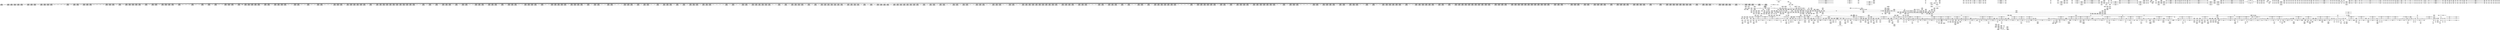 digraph {
	CE0x4484220 [shape=record,shape=Mrecord,label="{CE0x4484220|i64*_getelementptr_inbounds_(_11_x_i64_,_11_x_i64_*___llvm_gcov_ctr127,_i64_0,_i64_9)|*Constant*|*SummSink*}"]
	CE0x44f0ea0 [shape=record,shape=Mrecord,label="{CE0x44f0ea0|__rcu_read_lock:_tmp5|include/linux/rcupdate.h,239|*SummSink*}"]
	CE0x448c520 [shape=record,shape=Mrecord,label="{CE0x448c520|_call_void_lockdep_rcu_suspicious(i8*_getelementptr_inbounds_(_25_x_i8_,_25_x_i8_*_.str3,_i32_0,_i32_0),_i32_208,_i8*_getelementptr_inbounds_(_41_x_i8_,_41_x_i8_*_.str44,_i32_0,_i32_0))_#10,_!dbg_!27732|security/selinux/hooks.c,208}"]
	CE0x44b5f30 [shape=record,shape=Mrecord,label="{CE0x44b5f30|2472:_%struct.cred*,_:_CRE_6333,6334_}"]
	CE0x4443120 [shape=record,shape=Mrecord,label="{CE0x4443120|i8*_getelementptr_inbounds_(_25_x_i8_,_25_x_i8_*_.str3,_i32_0,_i32_0)|*Constant*|*SummSource*}"]
	CE0x44257d0 [shape=record,shape=Mrecord,label="{CE0x44257d0|i64*_getelementptr_inbounds_(_11_x_i64_,_11_x_i64_*___llvm_gcov_ctr125,_i64_0,_i64_1)|*Constant*|*SummSink*}"]
	CE0x440cd10 [shape=record,shape=Mrecord,label="{CE0x440cd10|i64*_getelementptr_inbounds_(_11_x_i64_,_11_x_i64_*___llvm_gcov_ctr125,_i64_0,_i64_8)|*Constant*|*SummSource*}"]
	CE0x44f0530 [shape=record,shape=Mrecord,label="{CE0x44f0530|rcu_read_unlock:_tmp3|*SummSink*}"]
	CE0x44c3ce0 [shape=record,shape=Mrecord,label="{CE0x44c3ce0|task_sid:_tmp14|security/selinux/hooks.c,208|*SummSink*}"]
	CE0x447cf30 [shape=record,shape=Mrecord,label="{CE0x447cf30|i64*_getelementptr_inbounds_(_4_x_i64_,_4_x_i64_*___llvm_gcov_ctr128,_i64_0,_i64_0)|*Constant*|*SummSource*}"]
	CE0x44ea360 [shape=record,shape=Mrecord,label="{CE0x44ea360|rcu_lock_acquire:_tmp6|*SummSink*}"]
	CE0x44567c0 [shape=record,shape=Mrecord,label="{CE0x44567c0|_call_void_mcount()_#3}"]
	CE0x443e8a0 [shape=record,shape=Mrecord,label="{CE0x443e8a0|_ret_void,_!dbg_!27717|include/linux/rcupdate.h,419|*SummSink*}"]
	CE0x449d1c0 [shape=record,shape=Mrecord,label="{CE0x449d1c0|2472:_%struct.cred*,_:_CRE_2598,2600_|*MultipleSource*|Function::task_sid&Arg::task::|Function::current_has_perm&Arg::tsk::|Function::selinux_task_setpgid&Arg::p::|security/selinux/hooks.c,208}"]
	CE0x44af5e0 [shape=record,shape=Mrecord,label="{CE0x44af5e0|2472:_%struct.cred*,_:_CRE_5992,6000_|*MultipleSource*|Function::task_sid&Arg::task::|Function::current_has_perm&Arg::tsk::|Function::selinux_task_setpgid&Arg::p::|security/selinux/hooks.c,208}"]
	CE0x44adb90 [shape=record,shape=Mrecord,label="{CE0x44adb90|2472:_%struct.cred*,_:_CRE_5904,5912_|*MultipleSource*|Function::task_sid&Arg::task::|Function::current_has_perm&Arg::tsk::|Function::selinux_task_setpgid&Arg::p::|security/selinux/hooks.c,208}"]
	CE0x454a3f0 [shape=record,shape=Mrecord,label="{CE0x454a3f0|__rcu_read_unlock:_tmp2|*SummSource*}"]
	CE0x4457000 [shape=record,shape=Mrecord,label="{CE0x4457000|current_sid:_tmp22|security/selinux/hooks.c,218|*SummSink*}"]
	CE0x448dcc0 [shape=record,shape=Mrecord,label="{CE0x448dcc0|2472:_%struct.cred*,_:_CRE_720,728_|*MultipleSource*|Function::task_sid&Arg::task::|Function::current_has_perm&Arg::tsk::|Function::selinux_task_setpgid&Arg::p::|security/selinux/hooks.c,208}"]
	CE0x4447600 [shape=record,shape=Mrecord,label="{CE0x4447600|task_sid:_bb|*SummSink*}"]
	CE0x4415dc0 [shape=record,shape=Mrecord,label="{CE0x4415dc0|2472:_%struct.cred*,_:_CRE_695,696_}"]
	CE0x4475990 [shape=record,shape=Mrecord,label="{CE0x4475990|task_sid:_tmp2}"]
	CE0x4481600 [shape=record,shape=Mrecord,label="{CE0x4481600|rcu_read_lock:_tobool|include/linux/rcupdate.h,882|*SummSink*}"]
	CE0x446ce30 [shape=record,shape=Mrecord,label="{CE0x446ce30|2472:_%struct.cred*,_:_CRE_384,392_|*MultipleSource*|Function::task_sid&Arg::task::|Function::current_has_perm&Arg::tsk::|Function::selinux_task_setpgid&Arg::p::|security/selinux/hooks.c,208}"]
	CE0x440ba90 [shape=record,shape=Mrecord,label="{CE0x440ba90|avc_has_perm:_requested|Function::avc_has_perm&Arg::requested::|*SummSink*}"]
	CE0x4481d50 [shape=record,shape=Mrecord,label="{CE0x4481d50|GLOBAL:___llvm_gcov_ctr127|Global_var:__llvm_gcov_ctr127}"]
	CE0x44f4360 [shape=record,shape=Mrecord,label="{CE0x44f4360|i64_1|*Constant*}"]
	CE0x44a6f20 [shape=record,shape=Mrecord,label="{CE0x44a6f20|2472:_%struct.cred*,_:_CRE_2955,2956_}"]
	CE0x44b7230 [shape=record,shape=Mrecord,label="{CE0x44b7230|2472:_%struct.cred*,_:_CRE_6349,6350_}"]
	CE0x44b8950 [shape=record,shape=Mrecord,label="{CE0x44b8950|2472:_%struct.cred*,_:_CRE_6400,6408_|*MultipleSource*|Function::task_sid&Arg::task::|Function::current_has_perm&Arg::tsk::|Function::selinux_task_setpgid&Arg::p::|security/selinux/hooks.c,208}"]
	CE0x44e5a00 [shape=record,shape=Mrecord,label="{CE0x44e5a00|i64*_getelementptr_inbounds_(_4_x_i64_,_4_x_i64_*___llvm_gcov_ctr130,_i64_0,_i64_0)|*Constant*}"]
	CE0x44dbf30 [shape=record,shape=Mrecord,label="{CE0x44dbf30|task_sid:_tmp6|security/selinux/hooks.c,208|*SummSink*}"]
	CE0x441aae0 [shape=record,shape=Mrecord,label="{CE0x441aae0|%struct.lockdep_map*_null|*Constant*}"]
	CE0x44cb530 [shape=record,shape=Mrecord,label="{CE0x44cb530|i64_7|*Constant*}"]
	CE0x44ac630 [shape=record,shape=Mrecord,label="{CE0x44ac630|2472:_%struct.cred*,_:_CRE_3160,3164_|*MultipleSource*|Function::task_sid&Arg::task::|Function::current_has_perm&Arg::tsk::|Function::selinux_task_setpgid&Arg::p::|security/selinux/hooks.c,208}"]
	CE0x44fb3e0 [shape=record,shape=Mrecord,label="{CE0x44fb3e0|rcu_read_lock:_land.lhs.true2|*SummSource*}"]
	CE0x44eeb10 [shape=record,shape=Mrecord,label="{CE0x44eeb10|rcu_read_unlock:_bb|*SummSource*}"]
	CE0x44cb710 [shape=record,shape=Mrecord,label="{CE0x44cb710|rcu_read_unlock:_tmp13|include/linux/rcupdate.h,933|*SummSink*}"]
	CE0x4425dd0 [shape=record,shape=Mrecord,label="{CE0x4425dd0|avc_has_perm:_entry|*SummSource*}"]
	CE0x44cbbb0 [shape=record,shape=Mrecord,label="{CE0x44cbbb0|rcu_read_unlock:_tmp14|include/linux/rcupdate.h,933|*SummSource*}"]
	CE0x4552800 [shape=record,shape=Mrecord,label="{CE0x4552800|__rcu_read_unlock:_tmp|*SummSource*}"]
	CE0x44ad6d0 [shape=record,shape=Mrecord,label="{CE0x44ad6d0|2472:_%struct.cred*,_:_CRE_5888,5896_|*MultipleSource*|Function::task_sid&Arg::task::|Function::current_has_perm&Arg::tsk::|Function::selinux_task_setpgid&Arg::p::|security/selinux/hooks.c,208}"]
	CE0x440fe90 [shape=record,shape=Mrecord,label="{CE0x440fe90|selinux_task_setpgid:_entry|*SummSink*}"]
	CE0x4501330 [shape=record,shape=Mrecord,label="{CE0x4501330|i64*_getelementptr_inbounds_(_4_x_i64_,_4_x_i64_*___llvm_gcov_ctr130,_i64_0,_i64_0)|*Constant*|*SummSource*}"]
	CE0x44e6090 [shape=record,shape=Mrecord,label="{CE0x44e6090|i64*_getelementptr_inbounds_(_4_x_i64_,_4_x_i64_*___llvm_gcov_ctr135,_i64_0,_i64_3)|*Constant*|*SummSink*}"]
	CE0x44851c0 [shape=record,shape=Mrecord,label="{CE0x44851c0|rcu_read_lock:_tmp21|include/linux/rcupdate.h,884}"]
	CE0x4468340 [shape=record,shape=Mrecord,label="{CE0x4468340|rcu_read_lock:_tobool|include/linux/rcupdate.h,882|*SummSource*}"]
	CE0x4416890 [shape=record,shape=Mrecord,label="{CE0x4416890|i64_0|*Constant*|*SummSource*}"]
	CE0x443b2c0 [shape=record,shape=Mrecord,label="{CE0x443b2c0|rcu_read_lock:_tmp8|include/linux/rcupdate.h,882|*SummSource*}"]
	CE0x447b6f0 [shape=record,shape=Mrecord,label="{CE0x447b6f0|i64_1|*Constant*}"]
	CE0x4483bd0 [shape=record,shape=Mrecord,label="{CE0x4483bd0|i8*_getelementptr_inbounds_(_42_x_i8_,_42_x_i8_*_.str46,_i32_0,_i32_0)|*Constant*|*SummSource*}"]
	CE0x453b5d0 [shape=record,shape=Mrecord,label="{CE0x453b5d0|i64_ptrtoint_(i8*_blockaddress(_rcu_lock_release,_%__here)_to_i64)|*Constant*}"]
	CE0x44b3110 [shape=record,shape=Mrecord,label="{CE0x44b3110|2472:_%struct.cred*,_:_CRE_6294,6295_}"]
	CE0x44a9e30 [shape=record,shape=Mrecord,label="{CE0x44a9e30|2472:_%struct.cred*,_:_CRE_3056,3064_|*MultipleSource*|Function::task_sid&Arg::task::|Function::current_has_perm&Arg::tsk::|Function::selinux_task_setpgid&Arg::p::|security/selinux/hooks.c,208}"]
	CE0x443e780 [shape=record,shape=Mrecord,label="{CE0x443e780|rcu_lock_acquire:_entry}"]
	CE0x447f6b0 [shape=record,shape=Mrecord,label="{CE0x447f6b0|rcu_read_unlock:_tobool|include/linux/rcupdate.h,933}"]
	CE0x61956e0 [shape=record,shape=Mrecord,label="{CE0x61956e0|i32_4096|*Constant*|*SummSource*}"]
	CE0x445b7e0 [shape=record,shape=Mrecord,label="{CE0x445b7e0|current_sid:_security|security/selinux/hooks.c,218|*SummSource*}"]
	CE0x44779f0 [shape=record,shape=Mrecord,label="{CE0x44779f0|_ret_void,_!dbg_!27717|include/linux/rcupdate.h,419|*SummSource*}"]
	CE0x44a79d0 [shape=record,shape=Mrecord,label="{CE0x44a79d0|2472:_%struct.cred*,_:_CRE_2964,2965_}"]
	CE0x44db450 [shape=record,shape=Mrecord,label="{CE0x44db450|task_sid:_tmp5|security/selinux/hooks.c,208|*SummSource*}"]
	CE0x443d340 [shape=record,shape=Mrecord,label="{CE0x443d340|2472:_%struct.cred*,_:_CRE_520,524_|*MultipleSource*|Function::task_sid&Arg::task::|Function::current_has_perm&Arg::tsk::|Function::selinux_task_setpgid&Arg::p::|security/selinux/hooks.c,208}"]
	CE0x454ef40 [shape=record,shape=Mrecord,label="{CE0x454ef40|rcu_lock_acquire:_bb}"]
	CE0x44ee010 [shape=record,shape=Mrecord,label="{CE0x44ee010|rcu_lock_acquire:_tmp}"]
	CE0x4500130 [shape=record,shape=Mrecord,label="{CE0x4500130|_call_void_asm_sideeffect_,_memory_,_dirflag_,_fpsr_,_flags_()_#3,_!dbg_!27714,_!srcloc_!27715|include/linux/rcupdate.h,239}"]
	CE0x44b8de0 [shape=record,shape=Mrecord,label="{CE0x44b8de0|2472:_%struct.cred*,_:_CRE_6424,6432_|*MultipleSource*|Function::task_sid&Arg::task::|Function::current_has_perm&Arg::tsk::|Function::selinux_task_setpgid&Arg::p::|security/selinux/hooks.c,208}"]
	CE0x4502450 [shape=record,shape=Mrecord,label="{CE0x4502450|GLOBAL:___llvm_gcov_ctr132|Global_var:__llvm_gcov_ctr132}"]
	CE0x44f3460 [shape=record,shape=Mrecord,label="{CE0x44f3460|i64*_getelementptr_inbounds_(_11_x_i64_,_11_x_i64_*___llvm_gcov_ctr132,_i64_0,_i64_8)|*Constant*|*SummSource*}"]
	CE0x44b68b0 [shape=record,shape=Mrecord,label="{CE0x44b68b0|2472:_%struct.cred*,_:_CRE_6341,6342_}"]
	CE0x449db40 [shape=record,shape=Mrecord,label="{CE0x449db40|2472:_%struct.cred*,_:_CRE_2648,2656_|*MultipleSource*|Function::task_sid&Arg::task::|Function::current_has_perm&Arg::tsk::|Function::selinux_task_setpgid&Arg::p::|security/selinux/hooks.c,208}"]
	CE0x4495d60 [shape=record,shape=Mrecord,label="{CE0x4495d60|2472:_%struct.cred*,_:_CRE_2152,2160_|*MultipleSource*|Function::task_sid&Arg::task::|Function::current_has_perm&Arg::tsk::|Function::selinux_task_setpgid&Arg::p::|security/selinux/hooks.c,208}"]
	CE0x446acb0 [shape=record,shape=Mrecord,label="{CE0x446acb0|task_sid:_tmp3|*SummSource*}"]
	CE0x44c0130 [shape=record,shape=Mrecord,label="{CE0x44c0130|2472:_%struct.cred*,_:_CRE_10600,10604_|*MultipleSource*|Function::task_sid&Arg::task::|Function::current_has_perm&Arg::tsk::|Function::selinux_task_setpgid&Arg::p::|security/selinux/hooks.c,208}"]
	CE0x454ce40 [shape=record,shape=Mrecord,label="{CE0x454ce40|__rcu_read_unlock:_tmp4|include/linux/rcupdate.h,244|*SummSource*}"]
	CE0x44a8810 [shape=record,shape=Mrecord,label="{CE0x44a8810|2472:_%struct.cred*,_:_CRE_2976,2980_|*MultipleSource*|Function::task_sid&Arg::task::|Function::current_has_perm&Arg::tsk::|Function::selinux_task_setpgid&Arg::p::|security/selinux/hooks.c,208}"]
	CE0x44ed6d0 [shape=record,shape=Mrecord,label="{CE0x44ed6d0|rcu_lock_acquire:_tmp3|*SummSink*}"]
	CE0x44a9020 [shape=record,shape=Mrecord,label="{CE0x44a9020|2472:_%struct.cred*,_:_CRE_3000,3008_|*MultipleSource*|Function::task_sid&Arg::task::|Function::current_has_perm&Arg::tsk::|Function::selinux_task_setpgid&Arg::p::|security/selinux/hooks.c,208}"]
	CE0x4424590 [shape=record,shape=Mrecord,label="{CE0x4424590|task_sid:_task|Function::task_sid&Arg::task::}"]
	CE0x44d8f20 [shape=record,shape=Mrecord,label="{CE0x44d8f20|rcu_read_unlock:_entry|*SummSink*}"]
	CE0x44b6fd0 [shape=record,shape=Mrecord,label="{CE0x44b6fd0|2472:_%struct.cred*,_:_CRE_6347,6348_}"]
	CE0x44a9710 [shape=record,shape=Mrecord,label="{CE0x44a9710|2472:_%struct.cred*,_:_CRE_3032,3036_|*MultipleSource*|Function::task_sid&Arg::task::|Function::current_has_perm&Arg::tsk::|Function::selinux_task_setpgid&Arg::p::|security/selinux/hooks.c,208}"]
	CE0x446b270 [shape=record,shape=Mrecord,label="{CE0x446b270|task_sid:_if.end}"]
	CE0x447d220 [shape=record,shape=Mrecord,label="{CE0x447d220|rcu_read_lock:_tmp|*SummSink*}"]
	CE0x44bbb00 [shape=record,shape=Mrecord,label="{CE0x44bbb00|2472:_%struct.cred*,_:_CRE_6552,6560_|*MultipleSource*|Function::task_sid&Arg::task::|Function::current_has_perm&Arg::tsk::|Function::selinux_task_setpgid&Arg::p::|security/selinux/hooks.c,208}"]
	CE0x45018b0 [shape=record,shape=Mrecord,label="{CE0x45018b0|rcu_lock_acquire:_tmp1|*SummSink*}"]
	CE0x44204f0 [shape=record,shape=Mrecord,label="{CE0x44204f0|selinux_task_setpgid:_tmp}"]
	CE0x4434d60 [shape=record,shape=Mrecord,label="{CE0x4434d60|current_sid:_tmp1|*SummSink*}"]
	CE0x44138b0 [shape=record,shape=Mrecord,label="{CE0x44138b0|i64*_getelementptr_inbounds_(_11_x_i64_,_11_x_i64_*___llvm_gcov_ctr125,_i64_0,_i64_9)|*Constant*|*SummSource*}"]
	CE0x454a110 [shape=record,shape=Mrecord,label="{CE0x454a110|__preempt_count_sub:_entry|*SummSink*}"]
	CE0x453d470 [shape=record,shape=Mrecord,label="{CE0x453d470|i64*_getelementptr_inbounds_(_4_x_i64_,_4_x_i64_*___llvm_gcov_ctr133,_i64_0,_i64_2)|*Constant*}"]
	CE0x4477b80 [shape=record,shape=Mrecord,label="{CE0x4477b80|task_sid:_tmp2|*SummSource*}"]
	CE0x4446ae0 [shape=record,shape=Mrecord,label="{CE0x4446ae0|_ret_void,_!dbg_!27717|include/linux/rcupdate.h,240|*SummSink*}"]
	CE0x4490ca0 [shape=record,shape=Mrecord,label="{CE0x4490ca0|2472:_%struct.cred*,_:_CRE_1896,1900_|*MultipleSource*|Function::task_sid&Arg::task::|Function::current_has_perm&Arg::tsk::|Function::selinux_task_setpgid&Arg::p::|security/selinux/hooks.c,208}"]
	CE0x4459910 [shape=record,shape=Mrecord,label="{CE0x4459910|get_current:_tmp|*SummSource*}"]
	CE0x44b7820 [shape=record,shape=Mrecord,label="{CE0x44b7820|2472:_%struct.cred*,_:_CRE_6354,6355_}"]
	CE0x454a000 [shape=record,shape=Mrecord,label="{CE0x454a000|__preempt_count_sub:_entry|*SummSource*}"]
	CE0x4477bf0 [shape=record,shape=Mrecord,label="{CE0x4477bf0|task_sid:_tmp2|*SummSink*}"]
	CE0x4479380 [shape=record,shape=Mrecord,label="{CE0x4479380|2472:_%struct.cred*,_:_CRE_32,40_|*MultipleSource*|Function::task_sid&Arg::task::|Function::current_has_perm&Arg::tsk::|Function::selinux_task_setpgid&Arg::p::|security/selinux/hooks.c,208}"]
	CE0x45013a0 [shape=record,shape=Mrecord,label="{CE0x45013a0|rcu_read_unlock:_tmp5|include/linux/rcupdate.h,933|*SummSource*}"]
	CE0x44e8d00 [shape=record,shape=Mrecord,label="{CE0x44e8d00|__preempt_count_add:_tmp1|*SummSource*}"]
	CE0x44baef0 [shape=record,shape=Mrecord,label="{CE0x44baef0|2472:_%struct.cred*,_:_CRE_6512,6520_|*MultipleSource*|Function::task_sid&Arg::task::|Function::current_has_perm&Arg::tsk::|Function::selinux_task_setpgid&Arg::p::|security/selinux/hooks.c,208}"]
	CE0x446c8a0 [shape=record,shape=Mrecord,label="{CE0x446c8a0|2472:_%struct.cred*,_:_CRE_360,368_|*MultipleSource*|Function::task_sid&Arg::task::|Function::current_has_perm&Arg::tsk::|Function::selinux_task_setpgid&Arg::p::|security/selinux/hooks.c,208}"]
	CE0x458dc40 [shape=record,shape=Mrecord,label="{CE0x458dc40|__preempt_count_add:_tmp6|./arch/x86/include/asm/preempt.h,73|*SummSink*}"]
	CE0x4434750 [shape=record,shape=Mrecord,label="{CE0x4434750|i64*_getelementptr_inbounds_(_2_x_i64_,_2_x_i64_*___llvm_gcov_ctr136,_i64_0,_i64_1)|*Constant*|*SummSink*}"]
	CE0x4509ed0 [shape=record,shape=Mrecord,label="{CE0x4509ed0|__preempt_count_sub:_do.body}"]
	CE0x44dafe0 [shape=record,shape=Mrecord,label="{CE0x44dafe0|GLOBAL:___llvm_gcov_ctr126|Global_var:__llvm_gcov_ctr126|*SummSource*}"]
	CE0x44bdc40 [shape=record,shape=Mrecord,label="{CE0x44bdc40|2472:_%struct.cred*,_:_CRE_6660,6664_|*MultipleSource*|Function::task_sid&Arg::task::|Function::current_has_perm&Arg::tsk::|Function::selinux_task_setpgid&Arg::p::|security/selinux/hooks.c,208}"]
	CE0x4552910 [shape=record,shape=Mrecord,label="{CE0x4552910|__rcu_read_lock:_do.body}"]
	CE0x44a3700 [shape=record,shape=Mrecord,label="{CE0x44a3700|2472:_%struct.cred*,_:_CRE_2907,2908_}"]
	CE0x455e110 [shape=record,shape=Mrecord,label="{CE0x455e110|i64*_getelementptr_inbounds_(_4_x_i64_,_4_x_i64_*___llvm_gcov_ctr135,_i64_0,_i64_2)|*Constant*}"]
	CE0x4411dd0 [shape=record,shape=Mrecord,label="{CE0x4411dd0|current_sid:_tmp7|security/selinux/hooks.c,218}"]
	CE0x454f2a0 [shape=record,shape=Mrecord,label="{CE0x454f2a0|rcu_lock_acquire:_tmp5|include/linux/rcupdate.h,418}"]
	CE0x44a72b0 [shape=record,shape=Mrecord,label="{CE0x44a72b0|2472:_%struct.cred*,_:_CRE_2958,2959_}"]
	CE0x44a6a60 [shape=record,shape=Mrecord,label="{CE0x44a6a60|2472:_%struct.cred*,_:_CRE_2951,2952_}"]
	CE0x45178c0 [shape=record,shape=Mrecord,label="{CE0x45178c0|i64*_getelementptr_inbounds_(_11_x_i64_,_11_x_i64_*___llvm_gcov_ctr132,_i64_0,_i64_10)|*Constant*|*SummSource*}"]
	CE0x441f1b0 [shape=record,shape=Mrecord,label="{CE0x441f1b0|GLOBAL:___llvm_gcov_ctr125|Global_var:__llvm_gcov_ctr125}"]
	CE0x44b75c0 [shape=record,shape=Mrecord,label="{CE0x44b75c0|2472:_%struct.cred*,_:_CRE_6352,6353_}"]
	CE0x44d56f0 [shape=record,shape=Mrecord,label="{CE0x44d56f0|i64*_getelementptr_inbounds_(_13_x_i64_,_13_x_i64_*___llvm_gcov_ctr126,_i64_0,_i64_11)|*Constant*|*SummSource*}"]
	"CONST[source:2(external),value:2(dynamic)][purpose:{subject}]"
	CE0x44e9630 [shape=record,shape=Mrecord,label="{CE0x44e9630|i64_ptrtoint_(i8*_blockaddress(_rcu_lock_acquire,_%__here)_to_i64)|*Constant*}"]
	CE0x4443bb0 [shape=record,shape=Mrecord,label="{CE0x4443bb0|2472:_%struct.cred*,_:_CRE_336,344_|*MultipleSource*|Function::task_sid&Arg::task::|Function::current_has_perm&Arg::tsk::|Function::selinux_task_setpgid&Arg::p::|security/selinux/hooks.c,208}"]
	CE0x44d87f0 [shape=record,shape=Mrecord,label="{CE0x44d87f0|_call_void_rcu_read_unlock()_#10,_!dbg_!27748|security/selinux/hooks.c,209|*SummSource*}"]
	CE0x4541570 [shape=record,shape=Mrecord,label="{CE0x4541570|_call_void_asm_addl_$1,_%gs:$0_,_*m,ri,*m,_dirflag_,_fpsr_,_flags_(i32*___preempt_count,_i32_%sub,_i32*___preempt_count)_#3,_!dbg_!27717,_!srcloc_!27718|./arch/x86/include/asm/preempt.h,77|*SummSource*}"]
	CE0x44efaf0 [shape=record,shape=Mrecord,label="{CE0x44efaf0|rcu_read_unlock:_tmp8|include/linux/rcupdate.h,933|*SummSink*}"]
	CE0x44386f0 [shape=record,shape=Mrecord,label="{CE0x44386f0|current_sid:_tmp20|security/selinux/hooks.c,218|*SummSink*}"]
	CE0x44b3800 [shape=record,shape=Mrecord,label="{CE0x44b3800|2472:_%struct.cred*,_:_CRE_6300,6301_}"]
	CE0x454f6f0 [shape=record,shape=Mrecord,label="{CE0x454f6f0|GLOBAL:_lock_acquire|*Constant*}"]
	CE0x4494ef0 [shape=record,shape=Mrecord,label="{CE0x4494ef0|2472:_%struct.cred*,_:_CRE_2104,2112_|*MultipleSource*|Function::task_sid&Arg::task::|Function::current_has_perm&Arg::tsk::|Function::selinux_task_setpgid&Arg::p::|security/selinux/hooks.c,208}"]
	CE0x4440f50 [shape=record,shape=Mrecord,label="{CE0x4440f50|2472:_%struct.cred*,_:_CRE_128,136_|*MultipleSource*|Function::task_sid&Arg::task::|Function::current_has_perm&Arg::tsk::|Function::selinux_task_setpgid&Arg::p::|security/selinux/hooks.c,208}"]
	CE0x4415cc0 [shape=record,shape=Mrecord,label="{CE0x4415cc0|2472:_%struct.cred*,_:_CRE_694,695_}"]
	CE0x453fca0 [shape=record,shape=Mrecord,label="{CE0x453fca0|__preempt_count_add:_tmp3|*SummSource*}"]
	CE0x443d120 [shape=record,shape=Mrecord,label="{CE0x443d120|2472:_%struct.cred*,_:_CRE_512,520_|*MultipleSource*|Function::task_sid&Arg::task::|Function::current_has_perm&Arg::tsk::|Function::selinux_task_setpgid&Arg::p::|security/selinux/hooks.c,208}"]
	CE0x443d750 [shape=record,shape=Mrecord,label="{CE0x443d750|2472:_%struct.cred*,_:_CRE_536,544_|*MultipleSource*|Function::task_sid&Arg::task::|Function::current_has_perm&Arg::tsk::|Function::selinux_task_setpgid&Arg::p::|security/selinux/hooks.c,208}"]
	CE0x44dc460 [shape=record,shape=Mrecord,label="{CE0x44dc460|task_sid:_tmp8|security/selinux/hooks.c,208|*SummSource*}"]
	CE0x4421010 [shape=record,shape=Mrecord,label="{CE0x4421010|i64_2|*Constant*|*SummSink*}"]
	CE0x447b5c0 [shape=record,shape=Mrecord,label="{CE0x447b5c0|2472:_%struct.cred*,_:_CRE_152,160_|*MultipleSource*|Function::task_sid&Arg::task::|Function::current_has_perm&Arg::tsk::|Function::selinux_task_setpgid&Arg::p::|security/selinux/hooks.c,208}"]
	CE0x4440d60 [shape=record,shape=Mrecord,label="{CE0x4440d60|current_sid:_tmp6|security/selinux/hooks.c,218}"]
	CE0x4415b10 [shape=record,shape=Mrecord,label="{CE0x4415b10|2472:_%struct.cred*,_:_CRE_692,693_}"]
	CE0x4417910 [shape=record,shape=Mrecord,label="{CE0x4417910|_ret_i32_%retval.0,_!dbg_!27728|security/selinux/avc.c,775|*SummSource*}"]
	CE0x442a2a0 [shape=record,shape=Mrecord,label="{CE0x442a2a0|current_sid:_tmp21|security/selinux/hooks.c,218}"]
	CE0x449ba70 [shape=record,shape=Mrecord,label="{CE0x449ba70|2472:_%struct.cred*,_:_CRE_2531,2532_}"]
	CE0x44c3670 [shape=record,shape=Mrecord,label="{CE0x44c3670|i64_7|*Constant*|*SummSource*}"]
	CE0x449b230 [shape=record,shape=Mrecord,label="{CE0x449b230|2472:_%struct.cred*,_:_CRE_2523,2524_}"]
	CE0x6195960 [shape=record,shape=Mrecord,label="{CE0x6195960|current_has_perm:_perms|Function::current_has_perm&Arg::perms::|*SummSink*}"]
	CE0x448cef0 [shape=record,shape=Mrecord,label="{CE0x448cef0|i32_208|*Constant*|*SummSource*}"]
	CE0x44468a0 [shape=record,shape=Mrecord,label="{CE0x44468a0|__rcu_read_lock:_entry}"]
	CE0x442cc30 [shape=record,shape=Mrecord,label="{CE0x442cc30|COLLAPSED:_GCMRE___llvm_gcov_ctr125_internal_global_11_x_i64_zeroinitializer:_elem_0:default:}"]
	CE0x448d930 [shape=record,shape=Mrecord,label="{CE0x448d930|2472:_%struct.cred*,_:_CRE_703,704_}"]
	CE0x44af840 [shape=record,shape=Mrecord,label="{CE0x44af840|2472:_%struct.cred*,_:_CRE_6000,6008_|*MultipleSource*|Function::task_sid&Arg::task::|Function::current_has_perm&Arg::tsk::|Function::selinux_task_setpgid&Arg::p::|security/selinux/hooks.c,208}"]
	CE0x447ff40 [shape=record,shape=Mrecord,label="{CE0x447ff40|2472:_%struct.cred*,_:_CRE_400,408_|*MultipleSource*|Function::task_sid&Arg::task::|Function::current_has_perm&Arg::tsk::|Function::selinux_task_setpgid&Arg::p::|security/selinux/hooks.c,208}"]
	CE0x4457920 [shape=record,shape=Mrecord,label="{CE0x4457920|i32_1|*Constant*|*SummSource*}"]
	CE0x44f2c00 [shape=record,shape=Mrecord,label="{CE0x44f2c00|i64*_getelementptr_inbounds_(_4_x_i64_,_4_x_i64_*___llvm_gcov_ctr128,_i64_0,_i64_3)|*Constant*|*SummSource*}"]
	CE0x4466970 [shape=record,shape=Mrecord,label="{CE0x4466970|cred_sid:_tmp2}"]
	CE0x4481120 [shape=record,shape=Mrecord,label="{CE0x4481120|2472:_%struct.cred*,_:_CRE_112,116_|*MultipleSource*|Function::task_sid&Arg::task::|Function::current_has_perm&Arg::tsk::|Function::selinux_task_setpgid&Arg::p::|security/selinux/hooks.c,208}"]
	CE0x45191b0 [shape=record,shape=Mrecord,label="{CE0x45191b0|_ret_void,_!dbg_!27717|include/linux/rcupdate.h,424|*SummSink*}"]
	CE0x4439d60 [shape=record,shape=Mrecord,label="{CE0x4439d60|i64*_getelementptr_inbounds_(_11_x_i64_,_11_x_i64_*___llvm_gcov_ctr125,_i64_0,_i64_1)|*Constant*|*SummSource*}"]
	CE0x44eaf30 [shape=record,shape=Mrecord,label="{CE0x44eaf30|__rcu_read_unlock:_tmp7|include/linux/rcupdate.h,245}"]
	CE0x44a39b0 [shape=record,shape=Mrecord,label="{CE0x44a39b0|2472:_%struct.cred*,_:_CRE_2910,2911_}"]
	CE0x44426a0 [shape=record,shape=Mrecord,label="{CE0x44426a0|_call_void_lockdep_rcu_suspicious(i8*_getelementptr_inbounds_(_25_x_i8_,_25_x_i8_*_.str3,_i32_0,_i32_0),_i32_218,_i8*_getelementptr_inbounds_(_45_x_i8_,_45_x_i8_*_.str12,_i32_0,_i32_0))_#10,_!dbg_!27727|security/selinux/hooks.c,218|*SummSink*}"]
	CE0x4565110 [shape=record,shape=Mrecord,label="{CE0x4565110|__preempt_count_add:_tmp1|*SummSink*}"]
	CE0x4476440 [shape=record,shape=Mrecord,label="{CE0x4476440|2472:_%struct.cred*,_:_CRE_256,264_|*MultipleSource*|Function::task_sid&Arg::task::|Function::current_has_perm&Arg::tsk::|Function::selinux_task_setpgid&Arg::p::|security/selinux/hooks.c,208}"]
	CE0x44f1990 [shape=record,shape=Mrecord,label="{CE0x44f1990|rcu_lock_release:_tmp1}"]
	CE0x4457580 [shape=record,shape=Mrecord,label="{CE0x4457580|current_sid:_tmp23|security/selinux/hooks.c,218|*SummSink*}"]
	CE0x44a5890 [shape=record,shape=Mrecord,label="{CE0x44a5890|2472:_%struct.cred*,_:_CRE_2936,2937_}"]
	CE0x456abf0 [shape=record,shape=Mrecord,label="{CE0x456abf0|__preempt_count_add:_tmp5|./arch/x86/include/asm/preempt.h,72|*SummSink*}"]
	CE0x4486720 [shape=record,shape=Mrecord,label="{CE0x4486720|i32_883|*Constant*|*SummSource*}"]
	CE0x45021b0 [shape=record,shape=Mrecord,label="{CE0x45021b0|_call_void___preempt_count_add(i32_1)_#10,_!dbg_!27711|include/linux/rcupdate.h,239|*SummSource*}"]
	CE0x449d8e0 [shape=record,shape=Mrecord,label="{CE0x449d8e0|2472:_%struct.cred*,_:_CRE_2616,2648_|*MultipleSource*|Function::task_sid&Arg::task::|Function::current_has_perm&Arg::tsk::|Function::selinux_task_setpgid&Arg::p::|security/selinux/hooks.c,208}"]
	CE0x4498330 [shape=record,shape=Mrecord,label="{CE0x4498330|2472:_%struct.cred*,_:_CRE_2344,2352_|*MultipleSource*|Function::task_sid&Arg::task::|Function::current_has_perm&Arg::tsk::|Function::selinux_task_setpgid&Arg::p::|security/selinux/hooks.c,208}"]
	CE0x44d3170 [shape=record,shape=Mrecord,label="{CE0x44d3170|task_sid:_tmp22|security/selinux/hooks.c,208|*SummSource*}"]
	CE0x4436d40 [shape=record,shape=Mrecord,label="{CE0x4436d40|current_has_perm:_perms|Function::current_has_perm&Arg::perms::|*SummSource*}"]
	CE0x448da60 [shape=record,shape=Mrecord,label="{CE0x448da60|2472:_%struct.cred*,_:_CRE_704,712_|*MultipleSource*|Function::task_sid&Arg::task::|Function::current_has_perm&Arg::tsk::|Function::selinux_task_setpgid&Arg::p::|security/selinux/hooks.c,208}"]
	CE0x4435280 [shape=record,shape=Mrecord,label="{CE0x4435280|current_sid:_do.end|*SummSource*}"]
	CE0x447cb10 [shape=record,shape=Mrecord,label="{CE0x447cb10|i64_2|*Constant*}"]
	CE0x44eea40 [shape=record,shape=Mrecord,label="{CE0x44eea40|rcu_read_unlock:_bb}"]
	CE0x4468020 [shape=record,shape=Mrecord,label="{CE0x4468020|task_sid:_do.end|*SummSink*}"]
	CE0x454c720 [shape=record,shape=Mrecord,label="{CE0x454c720|GLOBAL:___preempt_count|Global_var:__preempt_count|*SummSource*}"]
	CE0x44a0110 [shape=record,shape=Mrecord,label="{CE0x44a0110|2472:_%struct.cred*,_:_CRE_2760,2768_|*MultipleSource*|Function::task_sid&Arg::task::|Function::current_has_perm&Arg::tsk::|Function::selinux_task_setpgid&Arg::p::|security/selinux/hooks.c,208}"]
	CE0x4481b60 [shape=record,shape=Mrecord,label="{CE0x4481b60|2472:_%struct.cred*,_:_CRE_92,96_|*MultipleSource*|Function::task_sid&Arg::task::|Function::current_has_perm&Arg::tsk::|Function::selinux_task_setpgid&Arg::p::|security/selinux/hooks.c,208}"]
	CE0x44cbd20 [shape=record,shape=Mrecord,label="{CE0x44cbd20|rcu_read_unlock:_tmp14|include/linux/rcupdate.h,933|*SummSink*}"]
	CE0x45110f0 [shape=record,shape=Mrecord,label="{CE0x45110f0|rcu_read_unlock:_tobool1|include/linux/rcupdate.h,933|*SummSource*}"]
	CE0x442d700 [shape=record,shape=Mrecord,label="{CE0x442d700|i64_5|*Constant*|*SummSource*}"]
	CE0x44e3b20 [shape=record,shape=Mrecord,label="{CE0x44e3b20|rcu_lock_acquire:___here}"]
	CE0x4457aa0 [shape=record,shape=Mrecord,label="{CE0x4457aa0|rcu_read_lock:_tmp9|include/linux/rcupdate.h,882|*SummSink*}"]
	CE0x453c3f0 [shape=record,shape=Mrecord,label="{CE0x453c3f0|rcu_lock_release:_tmp6|*SummSink*}"]
	CE0x44b6b10 [shape=record,shape=Mrecord,label="{CE0x44b6b10|2472:_%struct.cred*,_:_CRE_6343,6344_}"]
	CE0x446b040 [shape=record,shape=Mrecord,label="{CE0x446b040|rcu_lock_acquire:_map|Function::rcu_lock_acquire&Arg::map::|*SummSource*}"]
	CE0x4412080 [shape=record,shape=Mrecord,label="{CE0x4412080|current_sid:_tmp7|security/selinux/hooks.c,218|*SummSink*}"]
	CE0x4416b80 [shape=record,shape=Mrecord,label="{CE0x4416b80|current_has_perm:_tmp1|*SummSource*}"]
	CE0x4544c00 [shape=record,shape=Mrecord,label="{CE0x4544c00|__preempt_count_sub:_tmp2|*SummSink*}"]
	CE0x4418030 [shape=record,shape=Mrecord,label="{CE0x4418030|current_sid:_bb}"]
	CE0x4502080 [shape=record,shape=Mrecord,label="{CE0x4502080|_call_void___preempt_count_add(i32_1)_#10,_!dbg_!27711|include/linux/rcupdate.h,239}"]
	CE0x4425b40 [shape=record,shape=Mrecord,label="{CE0x4425b40|current_has_perm:_call2|security/selinux/hooks.c,1544}"]
	CE0x440c670 [shape=record,shape=Mrecord,label="{CE0x440c670|i16_2|*Constant*|*SummSource*}"]
	CE0x44e55e0 [shape=record,shape=Mrecord,label="{CE0x44e55e0|__preempt_count_sub:_sub|./arch/x86/include/asm/preempt.h,77}"]
	CE0x44947d0 [shape=record,shape=Mrecord,label="{CE0x44947d0|2472:_%struct.cred*,_:_CRE_2080,2088_|*MultipleSource*|Function::task_sid&Arg::task::|Function::current_has_perm&Arg::tsk::|Function::selinux_task_setpgid&Arg::p::|security/selinux/hooks.c,208}"]
	CE0x453dee0 [shape=record,shape=Mrecord,label="{CE0x453dee0|_call_void_asm_sideeffect_,_memory_,_dirflag_,_fpsr_,_flags_()_#3,_!dbg_!27711,_!srcloc_!27714|include/linux/rcupdate.h,244|*SummSink*}"]
	CE0x44b4050 [shape=record,shape=Mrecord,label="{CE0x44b4050|2472:_%struct.cred*,_:_CRE_6307,6308_}"]
	CE0x446cac0 [shape=record,shape=Mrecord,label="{CE0x446cac0|2472:_%struct.cred*,_:_CRE_368,376_|*MultipleSource*|Function::task_sid&Arg::task::|Function::current_has_perm&Arg::tsk::|Function::selinux_task_setpgid&Arg::p::|security/selinux/hooks.c,208}"]
	CE0x44c2210 [shape=record,shape=Mrecord,label="{CE0x44c2210|task_sid:_tmp12|security/selinux/hooks.c,208|*SummSource*}"]
	CE0x447e970 [shape=record,shape=Mrecord,label="{CE0x447e970|get_current:_tmp2|*SummSource*}"]
	CE0x44fc870 [shape=record,shape=Mrecord,label="{CE0x44fc870|i64*_getelementptr_inbounds_(_11_x_i64_,_11_x_i64_*___llvm_gcov_ctr132,_i64_0,_i64_0)|*Constant*}"]
	CE0x44bc910 [shape=record,shape=Mrecord,label="{CE0x44bc910|2472:_%struct.cred*,_:_CRE_6608,6616_|*MultipleSource*|Function::task_sid&Arg::task::|Function::current_has_perm&Arg::tsk::|Function::selinux_task_setpgid&Arg::p::|security/selinux/hooks.c,208}"]
	CE0x4430d60 [shape=record,shape=Mrecord,label="{CE0x4430d60|_ret_i32_%call2,_!dbg_!27718|security/selinux/hooks.c,1544}"]
	CE0x44f18b0 [shape=record,shape=Mrecord,label="{CE0x44f18b0|i64*_getelementptr_inbounds_(_4_x_i64_,_4_x_i64_*___llvm_gcov_ctr133,_i64_0,_i64_1)|*Constant*|*SummSink*}"]
	CE0x450ebe0 [shape=record,shape=Mrecord,label="{CE0x450ebe0|i64*_getelementptr_inbounds_(_4_x_i64_,_4_x_i64_*___llvm_gcov_ctr130,_i64_0,_i64_1)|*Constant*|*SummSource*}"]
	CE0x44b63f0 [shape=record,shape=Mrecord,label="{CE0x44b63f0|2472:_%struct.cred*,_:_CRE_6337,6338_}"]
	CE0x447b3a0 [shape=record,shape=Mrecord,label="{CE0x447b3a0|2472:_%struct.cred*,_:_CRE_144,152_|*MultipleSource*|Function::task_sid&Arg::task::|Function::current_has_perm&Arg::tsk::|Function::selinux_task_setpgid&Arg::p::|security/selinux/hooks.c,208}"]
	CE0x4496e00 [shape=record,shape=Mrecord,label="{CE0x4496e00|2472:_%struct.cred*,_:_CRE_2272,2280_|*MultipleSource*|Function::task_sid&Arg::task::|Function::current_has_perm&Arg::tsk::|Function::selinux_task_setpgid&Arg::p::|security/selinux/hooks.c,208}"]
	CE0x44b9e80 [shape=record,shape=Mrecord,label="{CE0x44b9e80|2472:_%struct.cred*,_:_CRE_6474,6476_|*MultipleSource*|Function::task_sid&Arg::task::|Function::current_has_perm&Arg::tsk::|Function::selinux_task_setpgid&Arg::p::|security/selinux/hooks.c,208}"]
	CE0x44c0af0 [shape=record,shape=Mrecord,label="{CE0x44c0af0|2472:_%struct.cred*,_:_CRE_10624,10628_|*MultipleSource*|Function::task_sid&Arg::task::|Function::current_has_perm&Arg::tsk::|Function::selinux_task_setpgid&Arg::p::|security/selinux/hooks.c,208}"]
	CE0x443b660 [shape=record,shape=Mrecord,label="{CE0x443b660|current_sid:_tmp19|security/selinux/hooks.c,218}"]
	CE0x44a3fa0 [shape=record,shape=Mrecord,label="{CE0x44a3fa0|2472:_%struct.cred*,_:_CRE_2915,2916_}"]
	CE0x4564ca0 [shape=record,shape=Mrecord,label="{CE0x4564ca0|__preempt_count_add:_tmp1}"]
	CE0x44d1690 [shape=record,shape=Mrecord,label="{CE0x44d1690|__rcu_read_lock:_tmp3|*SummSource*}"]
	CE0x445b720 [shape=record,shape=Mrecord,label="{CE0x445b720|current_sid:_security|security/selinux/hooks.c,218}"]
	CE0x44eeff0 [shape=record,shape=Mrecord,label="{CE0x44eeff0|rcu_lock_acquire:_tmp2|*SummSink*}"]
	CE0x450f550 [shape=record,shape=Mrecord,label="{CE0x450f550|GLOBAL:___preempt_count_add|*Constant*|*SummSink*}"]
	CE0x446b570 [shape=record,shape=Mrecord,label="{CE0x446b570|task_sid:_land.lhs.true2}"]
	CE0x44166b0 [shape=record,shape=Mrecord,label="{CE0x44166b0|i64_0|*Constant*}"]
	CE0x44377d0 [shape=record,shape=Mrecord,label="{CE0x44377d0|current_has_perm:_tmp|*SummSink*}"]
	CE0x44d2eb0 [shape=record,shape=Mrecord,label="{CE0x44d2eb0|task_sid:_tmp20|security/selinux/hooks.c,208}"]
	CE0x44d7b00 [shape=record,shape=Mrecord,label="{CE0x44d7b00|GLOBAL:_cred_sid|*Constant*|*SummSource*}"]
	CE0x44187f0 [shape=record,shape=Mrecord,label="{CE0x44187f0|current_sid:_sid|security/selinux/hooks.c,220}"]
	CE0x44196d0 [shape=record,shape=Mrecord,label="{CE0x44196d0|current_sid:_tmp14|security/selinux/hooks.c,218}"]
	CE0x4478ba0 [shape=record,shape=Mrecord,label="{CE0x4478ba0|task_sid:_tmp1}"]
	CE0x4493500 [shape=record,shape=Mrecord,label="{CE0x4493500|2472:_%struct.cred*,_:_CRE_2040,2044_|*MultipleSource*|Function::task_sid&Arg::task::|Function::current_has_perm&Arg::tsk::|Function::selinux_task_setpgid&Arg::p::|security/selinux/hooks.c,208}"]
	CE0x4430120 [shape=record,shape=Mrecord,label="{CE0x4430120|current_sid:_tmp11|security/selinux/hooks.c,218|*SummSource*}"]
	CE0x4442260 [shape=record,shape=Mrecord,label="{CE0x4442260|i64*_getelementptr_inbounds_(_11_x_i64_,_11_x_i64_*___llvm_gcov_ctr125,_i64_0,_i64_6)|*Constant*|*SummSource*}"]
	CE0x44b4640 [shape=record,shape=Mrecord,label="{CE0x44b4640|2472:_%struct.cred*,_:_CRE_6312,6313_}"]
	CE0x4433160 [shape=record,shape=Mrecord,label="{CE0x4433160|current_sid:_tmp4|security/selinux/hooks.c,218|*SummSource*}"]
	CE0x453fd90 [shape=record,shape=Mrecord,label="{CE0x453fd90|__preempt_count_add:_tmp3|*SummSink*}"]
	CE0x44b55b0 [shape=record,shape=Mrecord,label="{CE0x44b55b0|2472:_%struct.cred*,_:_CRE_6325,6326_}"]
	CE0x4502d10 [shape=record,shape=Mrecord,label="{CE0x4502d10|rcu_read_unlock:_tmp12|include/linux/rcupdate.h,933|*SummSource*}"]
	CE0x44f7a00 [shape=record,shape=Mrecord,label="{CE0x44f7a00|cred_sid:_tmp5|security/selinux/hooks.c,196|*SummSource*}"]
	CE0x4468f40 [shape=record,shape=Mrecord,label="{CE0x4468f40|_call_void_mcount()_#3}"]
	CE0x4472750 [shape=record,shape=Mrecord,label="{CE0x4472750|i64_1|*Constant*}"]
	CE0x44b7490 [shape=record,shape=Mrecord,label="{CE0x44b7490|2472:_%struct.cred*,_:_CRE_6351,6352_}"]
	CE0x44c93d0 [shape=record,shape=Mrecord,label="{CE0x44c93d0|task_sid:_tobool1|security/selinux/hooks.c,208|*SummSource*}"]
	CE0x4553de0 [shape=record,shape=Mrecord,label="{CE0x4553de0|__preempt_count_add:_tmp4|./arch/x86/include/asm/preempt.h,72}"]
	CE0x44f4ec0 [shape=record,shape=Mrecord,label="{CE0x44f4ec0|rcu_read_lock:_tmp9|include/linux/rcupdate.h,882|*SummSource*}"]
	CE0x442c7e0 [shape=record,shape=Mrecord,label="{CE0x442c7e0|current_sid:_do.body}"]
	CE0x447e310 [shape=record,shape=Mrecord,label="{CE0x447e310|task_sid:_do.body|*SummSource*}"]
	CE0x441fa80 [shape=record,shape=Mrecord,label="{CE0x441fa80|GLOBAL:_current_has_perm|*Constant*|*SummSource*}"]
	CE0x443c2f0 [shape=record,shape=Mrecord,label="{CE0x443c2f0|2472:_%struct.cred*,_:_CRE_460,464_|*MultipleSource*|Function::task_sid&Arg::task::|Function::current_has_perm&Arg::tsk::|Function::selinux_task_setpgid&Arg::p::|security/selinux/hooks.c,208}"]
	CE0x44413d0 [shape=record,shape=Mrecord,label="{CE0x44413d0|current_sid:_land.lhs.true|*SummSink*}"]
	"CONST[source:1(input),value:2(dynamic)][purpose:{object}]"
	CE0x44b7100 [shape=record,shape=Mrecord,label="{CE0x44b7100|2472:_%struct.cred*,_:_CRE_6348,6349_}"]
	CE0x446b340 [shape=record,shape=Mrecord,label="{CE0x446b340|task_sid:_if.end|*SummSource*}"]
	CE0x44f66b0 [shape=record,shape=Mrecord,label="{CE0x44f66b0|rcu_read_lock:_tmp22|include/linux/rcupdate.h,884}"]
	CE0x4476b70 [shape=record,shape=Mrecord,label="{CE0x4476b70|task_sid:_tmp1|*SummSink*}"]
	CE0x4513c70 [shape=record,shape=Mrecord,label="{CE0x4513c70|_call_void_lockdep_rcu_suspicious(i8*_getelementptr_inbounds_(_25_x_i8_,_25_x_i8_*_.str45,_i32_0,_i32_0),_i32_934,_i8*_getelementptr_inbounds_(_44_x_i8_,_44_x_i8_*_.str47,_i32_0,_i32_0))_#10,_!dbg_!27726|include/linux/rcupdate.h,933|*SummSource*}"]
	CE0x441ab50 [shape=record,shape=Mrecord,label="{CE0x441ab50|%struct.lockdep_map*_null|*Constant*|*SummSource*}"]
	CE0x44a85b0 [shape=record,shape=Mrecord,label="{CE0x44a85b0|2472:_%struct.cred*,_:_CRE_2974,2975_}"]
	CE0x4446180 [shape=record,shape=Mrecord,label="{CE0x4446180|GLOBAL:_rcu_lock_map|Global_var:rcu_lock_map}"]
	CE0x4418b70 [shape=record,shape=Mrecord,label="{CE0x4418b70|rcu_read_lock:_tmp6|include/linux/rcupdate.h,882|*SummSink*}"]
	CE0x447d900 [shape=record,shape=Mrecord,label="{CE0x447d900|GLOBAL:_current_task|Global_var:current_task|*SummSink*}"]
	CE0x4438b00 [shape=record,shape=Mrecord,label="{CE0x4438b00|current_sid:_call4|security/selinux/hooks.c,218|*SummSink*}"]
	CE0x44b92d0 [shape=record,shape=Mrecord,label="{CE0x44b92d0|2472:_%struct.cred*,_:_CRE_6440,6448_|*MultipleSource*|Function::task_sid&Arg::task::|Function::current_has_perm&Arg::tsk::|Function::selinux_task_setpgid&Arg::p::|security/selinux/hooks.c,208}"]
	CE0x450f5c0 [shape=record,shape=Mrecord,label="{CE0x450f5c0|GLOBAL:___preempt_count_add|*Constant*|*SummSource*}"]
	CE0x44f00e0 [shape=record,shape=Mrecord,label="{CE0x44f00e0|_call_void_mcount()_#3|*SummSink*}"]
	CE0x44fda70 [shape=record,shape=Mrecord,label="{CE0x44fda70|_call_void_asm_addl_$1,_%gs:$0_,_*m,ri,*m,_dirflag_,_fpsr_,_flags_(i32*___preempt_count,_i32_%sub,_i32*___preempt_count)_#3,_!dbg_!27717,_!srcloc_!27718|./arch/x86/include/asm/preempt.h,77}"]
	CE0x44cfae0 [shape=record,shape=Mrecord,label="{CE0x44cfae0|cred_sid:_tmp6|security/selinux/hooks.c,197|*SummSink*}"]
	CE0x44eb920 [shape=record,shape=Mrecord,label="{CE0x44eb920|_ret_void,_!dbg_!27720|./arch/x86/include/asm/preempt.h,78|*SummSink*}"]
	CE0x4516f00 [shape=record,shape=Mrecord,label="{CE0x4516f00|rcu_read_unlock:_tmp20|include/linux/rcupdate.h,933|*SummSource*}"]
	CE0x451a370 [shape=record,shape=Mrecord,label="{CE0x451a370|_ret_void,_!dbg_!27717|include/linux/rcupdate.h,245|*SummSink*}"]
	CE0x44b2cb0 [shape=record,shape=Mrecord,label="{CE0x44b2cb0|2472:_%struct.cred*,_:_CRE_6290,6291_}"]
	CE0x442c970 [shape=record,shape=Mrecord,label="{CE0x442c970|_call_void_mcount()_#3}"]
	CE0x442db50 [shape=record,shape=Mrecord,label="{CE0x442db50|current_sid:_tmp9|security/selinux/hooks.c,218}"]
	CE0x44fdb90 [shape=record,shape=Mrecord,label="{CE0x44fdb90|_call_void_lock_acquire(%struct.lockdep_map*_%map,_i32_0,_i32_0,_i32_2,_i32_0,_%struct.lockdep_map*_null,_i64_ptrtoint_(i8*_blockaddress(_rcu_lock_acquire,_%__here)_to_i64))_#10,_!dbg_!27716|include/linux/rcupdate.h,418|*SummSink*}"]
	CE0x441a950 [shape=record,shape=Mrecord,label="{CE0x441a950|i32_2|*Constant*|*SummSink*}"]
	CE0x44e4080 [shape=record,shape=Mrecord,label="{CE0x44e4080|i64*_getelementptr_inbounds_(_4_x_i64_,_4_x_i64_*___llvm_gcov_ctr133,_i64_0,_i64_0)|*Constant*|*SummSink*}"]
	CE0x442dab0 [shape=record,shape=Mrecord,label="{CE0x442dab0|i64_4|*Constant*|*SummSink*}"]
	CE0x454eed0 [shape=record,shape=Mrecord,label="{CE0x454eed0|rcu_lock_release:_tmp|*SummSink*}"]
	CE0x4429d90 [shape=record,shape=Mrecord,label="{CE0x4429d90|current_sid:_cred|security/selinux/hooks.c,218|*SummSource*}"]
	CE0x4443690 [shape=record,shape=Mrecord,label="{CE0x4443690|i32_218|*Constant*|*SummSink*}"]
	CE0x44f14d0 [shape=record,shape=Mrecord,label="{CE0x44f14d0|rcu_read_unlock:_do.end|*SummSource*}"]
	CE0x4559340 [shape=record,shape=Mrecord,label="{CE0x4559340|void_(i32*,_i32,_i32*)*_asm_addl_$1,_%gs:$0_,_*m,ri,*m,_dirflag_,_fpsr_,_flags_}"]
	CE0x44a2c00 [shape=record,shape=Mrecord,label="{CE0x44a2c00|2472:_%struct.cred*,_:_CRE_2896,2900_|*MultipleSource*|Function::task_sid&Arg::task::|Function::current_has_perm&Arg::tsk::|Function::selinux_task_setpgid&Arg::p::|security/selinux/hooks.c,208}"]
	CE0x44dabd0 [shape=record,shape=Mrecord,label="{CE0x44dabd0|task_sid:_call|security/selinux/hooks.c,208|*SummSource*}"]
	CE0x446d6d0 [shape=record,shape=Mrecord,label="{CE0x446d6d0|GLOBAL:_rcu_read_unlock|*Constant*}"]
	CE0x442cff0 [shape=record,shape=Mrecord,label="{CE0x442cff0|current_has_perm:_entry|*SummSource*}"]
	CE0x4423e20 [shape=record,shape=Mrecord,label="{CE0x4423e20|GLOBAL:_task_sid|*Constant*|*SummSource*}"]
	CE0x44a6cc0 [shape=record,shape=Mrecord,label="{CE0x44a6cc0|2472:_%struct.cred*,_:_CRE_2953,2954_}"]
	CE0x450fab0 [shape=record,shape=Mrecord,label="{CE0x450fab0|rcu_read_unlock:_land.lhs.true2|*SummSource*}"]
	CE0x4419970 [shape=record,shape=Mrecord,label="{CE0x4419970|current_sid:_tmp14|security/selinux/hooks.c,218|*SummSink*}"]
	CE0x44e92d0 [shape=record,shape=Mrecord,label="{CE0x44e92d0|__rcu_read_unlock:_tmp|*SummSink*}"]
	CE0x44b01c0 [shape=record,shape=Mrecord,label="{CE0x44b01c0|2472:_%struct.cred*,_:_CRE_6152,6168_|*MultipleSource*|Function::task_sid&Arg::task::|Function::current_has_perm&Arg::tsk::|Function::selinux_task_setpgid&Arg::p::|security/selinux/hooks.c,208}"]
	CE0x44b5480 [shape=record,shape=Mrecord,label="{CE0x44b5480|2472:_%struct.cred*,_:_CRE_6324,6325_}"]
	CE0x44e41f0 [shape=record,shape=Mrecord,label="{CE0x44e41f0|rcu_lock_acquire:_tmp7}"]
	CE0x44e98d0 [shape=record,shape=Mrecord,label="{CE0x44e98d0|i64_ptrtoint_(i8*_blockaddress(_rcu_lock_acquire,_%__here)_to_i64)|*Constant*|*SummSink*}"]
	CE0x44a40d0 [shape=record,shape=Mrecord,label="{CE0x44a40d0|2472:_%struct.cred*,_:_CRE_2916,2917_}"]
	CE0x4510000 [shape=record,shape=Mrecord,label="{CE0x4510000|0:_i8,_:_GCMR_rcu_read_unlock.__warned_internal_global_i8_0,_section_.data.unlikely_,_align_1:_elem_0:default:}"]
	CE0x4442c80 [shape=record,shape=Mrecord,label="{CE0x4442c80|GLOBAL:_lockdep_rcu_suspicious|*Constant*}"]
	CE0x44b9530 [shape=record,shape=Mrecord,label="{CE0x44b9530|2472:_%struct.cred*,_:_CRE_6448,6456_|*MultipleSource*|Function::task_sid&Arg::task::|Function::current_has_perm&Arg::tsk::|Function::selinux_task_setpgid&Arg::p::|security/selinux/hooks.c,208}"]
	CE0x44bfc50 [shape=record,shape=Mrecord,label="{CE0x44bfc50|2472:_%struct.cred*,_:_CRE_10584,10592_|*MultipleSource*|Function::task_sid&Arg::task::|Function::current_has_perm&Arg::tsk::|Function::selinux_task_setpgid&Arg::p::|security/selinux/hooks.c,208}"]
	CE0x44260e0 [shape=record,shape=Mrecord,label="{CE0x44260e0|avc_has_perm:_entry}"]
	CE0x440f9b0 [shape=record,shape=Mrecord,label="{CE0x440f9b0|current_has_perm:_entry|*SummSink*}"]
	CE0x44b1e40 [shape=record,shape=Mrecord,label="{CE0x44b1e40|2472:_%struct.cred*,_:_CRE_6248,6256_|*MultipleSource*|Function::task_sid&Arg::task::|Function::current_has_perm&Arg::tsk::|Function::selinux_task_setpgid&Arg::p::|security/selinux/hooks.c,208}"]
	CE0x44a5040 [shape=record,shape=Mrecord,label="{CE0x44a5040|2472:_%struct.cred*,_:_CRE_2929,2930_}"]
	CE0x44a1b60 [shape=record,shape=Mrecord,label="{CE0x44a1b60|2472:_%struct.cred*,_:_CRE_2848,2856_|*MultipleSource*|Function::task_sid&Arg::task::|Function::current_has_perm&Arg::tsk::|Function::selinux_task_setpgid&Arg::p::|security/selinux/hooks.c,208}"]
	CE0x4425420 [shape=record,shape=Mrecord,label="{CE0x4425420|COLLAPSED:_GCMRE___llvm_gcov_ctr136_internal_global_2_x_i64_zeroinitializer:_elem_0:default:}"]
	CE0x4421b50 [shape=record,shape=Mrecord,label="{CE0x4421b50|i32_0|*Constant*}"]
	CE0x4431990 [shape=record,shape=Mrecord,label="{CE0x4431990|current_has_perm:_tmp3}"]
	CE0x4502320 [shape=record,shape=Mrecord,label="{CE0x4502320|_call_void___preempt_count_add(i32_1)_#10,_!dbg_!27711|include/linux/rcupdate.h,239|*SummSink*}"]
	CE0x443a660 [shape=record,shape=Mrecord,label="{CE0x443a660|_call_void_rcu_lock_acquire(%struct.lockdep_map*_rcu_lock_map)_#10,_!dbg_!27711|include/linux/rcupdate.h,881|*SummSink*}"]
	CE0x453c380 [shape=record,shape=Mrecord,label="{CE0x453c380|rcu_lock_release:_tmp6|*SummSource*}"]
	CE0x44dc140 [shape=record,shape=Mrecord,label="{CE0x44dc140|task_sid:_tmp9|security/selinux/hooks.c,208}"]
	CE0x44d3640 [shape=record,shape=Mrecord,label="{CE0x44d3640|task_sid:_tmp21|security/selinux/hooks.c,208|*SummSink*}"]
	CE0x44bb610 [shape=record,shape=Mrecord,label="{CE0x44bb610|2472:_%struct.cred*,_:_CRE_6536,6544_|*MultipleSource*|Function::task_sid&Arg::task::|Function::current_has_perm&Arg::tsk::|Function::selinux_task_setpgid&Arg::p::|security/selinux/hooks.c,208}"]
	CE0x44481e0 [shape=record,shape=Mrecord,label="{CE0x44481e0|current_sid:_tmp16|security/selinux/hooks.c,218}"]
	CE0x44f6f50 [shape=record,shape=Mrecord,label="{CE0x44f6f50|cred_sid:_bb}"]
	CE0x44392d0 [shape=record,shape=Mrecord,label="{CE0x44392d0|current_sid:_tmp8|security/selinux/hooks.c,218|*SummSink*}"]
	CE0x4441500 [shape=record,shape=Mrecord,label="{CE0x4441500|current_sid:_if.then}"]
	CE0x4497c10 [shape=record,shape=Mrecord,label="{CE0x4497c10|2472:_%struct.cred*,_:_CRE_2320,2328_|*MultipleSource*|Function::task_sid&Arg::task::|Function::current_has_perm&Arg::tsk::|Function::selinux_task_setpgid&Arg::p::|security/selinux/hooks.c,208}"]
	CE0x44aa9b0 [shape=record,shape=Mrecord,label="{CE0x44aa9b0|2472:_%struct.cred*,_:_CRE_3096,3104_|*MultipleSource*|Function::task_sid&Arg::task::|Function::current_has_perm&Arg::tsk::|Function::selinux_task_setpgid&Arg::p::|security/selinux/hooks.c,208}"]
	CE0x453e540 [shape=record,shape=Mrecord,label="{CE0x453e540|i64*_getelementptr_inbounds_(_4_x_i64_,_4_x_i64_*___llvm_gcov_ctr133,_i64_0,_i64_1)|*Constant*}"]
	CE0x44dd3d0 [shape=record,shape=Mrecord,label="{CE0x44dd3d0|__rcu_read_lock:_bb|*SummSource*}"]
	CE0x448f9a0 [shape=record,shape=Mrecord,label="{CE0x448f9a0|2472:_%struct.cred*,_:_CRE_1832,1840_|*MultipleSource*|Function::task_sid&Arg::task::|Function::current_has_perm&Arg::tsk::|Function::selinux_task_setpgid&Arg::p::|security/selinux/hooks.c,208}"]
	CE0x4475420 [shape=record,shape=Mrecord,label="{CE0x4475420|get_current:_tmp3|*SummSink*}"]
	CE0x442d870 [shape=record,shape=Mrecord,label="{CE0x442d870|i64_5|*Constant*|*SummSink*}"]
	CE0x4543980 [shape=record,shape=Mrecord,label="{CE0x4543980|__preempt_count_add:_tmp|*SummSource*}"]
	CE0x44d33b0 [shape=record,shape=Mrecord,label="{CE0x44d33b0|task_sid:_tmp21|security/selinux/hooks.c,208}"]
	CE0x453c910 [shape=record,shape=Mrecord,label="{CE0x453c910|rcu_lock_release:_tmp7|*SummSource*}"]
	CE0x44169c0 [shape=record,shape=Mrecord,label="{CE0x44169c0|i64_0|*Constant*|*SummSink*}"]
	CE0x4489e50 [shape=record,shape=Mrecord,label="{CE0x4489e50|2472:_%struct.cred*,_:_CRE_624,632_|*MultipleSource*|Function::task_sid&Arg::task::|Function::current_has_perm&Arg::tsk::|Function::selinux_task_setpgid&Arg::p::|security/selinux/hooks.c,208}"]
	CE0x443a3b0 [shape=record,shape=Mrecord,label="{CE0x443a3b0|current_sid:_tmp18|security/selinux/hooks.c,218}"]
	CE0x4502010 [shape=record,shape=Mrecord,label="{CE0x4502010|GLOBAL:___preempt_count_add|*Constant*}"]
	CE0x44418c0 [shape=record,shape=Mrecord,label="{CE0x44418c0|task_sid:_tmp}"]
	CE0x44df330 [shape=record,shape=Mrecord,label="{CE0x44df330|__rcu_read_unlock:_tmp3|*SummSink*}"]
	CE0x44b3cc0 [shape=record,shape=Mrecord,label="{CE0x44b3cc0|2472:_%struct.cred*,_:_CRE_6304,6305_}"]
	CE0x44f2090 [shape=record,shape=Mrecord,label="{CE0x44f2090|rcu_read_unlock:_tobool|include/linux/rcupdate.h,933|*SummSource*}"]
	CE0x4459260 [shape=record,shape=Mrecord,label="{CE0x4459260|current_sid:_tmp24|security/selinux/hooks.c,220|*SummSource*}"]
	CE0x44c8c20 [shape=record,shape=Mrecord,label="{CE0x44c8c20|task_sid:_tmp17|security/selinux/hooks.c,208|*SummSink*}"]
	CE0x44ae510 [shape=record,shape=Mrecord,label="{CE0x44ae510|2472:_%struct.cred*,_:_CRE_5936,5944_|*MultipleSource*|Function::task_sid&Arg::task::|Function::current_has_perm&Arg::tsk::|Function::selinux_task_setpgid&Arg::p::|security/selinux/hooks.c,208}"]
	CE0x4492db0 [shape=record,shape=Mrecord,label="{CE0x4492db0|2472:_%struct.cred*,_:_CRE_2020,2032_|*MultipleSource*|Function::task_sid&Arg::task::|Function::current_has_perm&Arg::tsk::|Function::selinux_task_setpgid&Arg::p::|security/selinux/hooks.c,208}"]
	CE0x4444850 [shape=record,shape=Mrecord,label="{CE0x4444850|current_sid:_do.end|*SummSink*}"]
	CE0x44314d0 [shape=record,shape=Mrecord,label="{CE0x44314d0|current_has_perm:_tmp2|*SummSink*}"]
	CE0x44cef00 [shape=record,shape=Mrecord,label="{CE0x44cef00|cred_sid:_tmp4|*LoadInst*|security/selinux/hooks.c,196|*SummSource*}"]
	CE0x453ca10 [shape=record,shape=Mrecord,label="{CE0x453ca10|rcu_lock_release:_tmp7|*SummSink*}"]
	CE0x44f4600 [shape=record,shape=Mrecord,label="{CE0x44f4600|i64*_getelementptr_inbounds_(_4_x_i64_,_4_x_i64_*___llvm_gcov_ctr134,_i64_0,_i64_1)|*Constant*|*SummSource*}"]
	CE0x44a6340 [shape=record,shape=Mrecord,label="{CE0x44a6340|2472:_%struct.cred*,_:_CRE_2945,2946_}"]
	CE0x451a150 [shape=record,shape=Mrecord,label="{CE0x451a150|GLOBAL:___rcu_read_unlock|*Constant*|*SummSource*}"]
	CE0x44940b0 [shape=record,shape=Mrecord,label="{CE0x44940b0|2472:_%struct.cred*,_:_CRE_2064,2072_|*MultipleSource*|Function::task_sid&Arg::task::|Function::current_has_perm&Arg::tsk::|Function::selinux_task_setpgid&Arg::p::|security/selinux/hooks.c,208}"]
	CE0x4417490 [shape=record,shape=Mrecord,label="{CE0x4417490|avc_has_perm:_auditdata|Function::avc_has_perm&Arg::auditdata::|*SummSink*}"]
	CE0x44928f0 [shape=record,shape=Mrecord,label="{CE0x44928f0|2472:_%struct.cred*,_:_CRE_1984,2016_|*MultipleSource*|Function::task_sid&Arg::task::|Function::current_has_perm&Arg::tsk::|Function::selinux_task_setpgid&Arg::p::|security/selinux/hooks.c,208}"]
	CE0x44bcb70 [shape=record,shape=Mrecord,label="{CE0x44bcb70|2472:_%struct.cred*,_:_CRE_6616,6624_|*MultipleSource*|Function::task_sid&Arg::task::|Function::current_has_perm&Arg::tsk::|Function::selinux_task_setpgid&Arg::p::|security/selinux/hooks.c,208}"]
	CE0x44f5f60 [shape=record,shape=Mrecord,label="{CE0x44f5f60|rcu_read_lock:_land.lhs.true}"]
	CE0x44f2830 [shape=record,shape=Mrecord,label="{CE0x44f2830|_call_void_mcount()_#3}"]
	CE0x443c510 [shape=record,shape=Mrecord,label="{CE0x443c510|2472:_%struct.cred*,_:_CRE_464,472_|*MultipleSource*|Function::task_sid&Arg::task::|Function::current_has_perm&Arg::tsk::|Function::selinux_task_setpgid&Arg::p::|security/selinux/hooks.c,208}"]
	CE0x454fcd0 [shape=record,shape=Mrecord,label="{CE0x454fcd0|__rcu_read_lock:_tmp2}"]
	CE0x44d6940 [shape=record,shape=Mrecord,label="{CE0x44d6940|task_sid:_tmp26|security/selinux/hooks.c,208|*SummSink*}"]
	CE0x44f1220 [shape=record,shape=Mrecord,label="{CE0x44f1220|__rcu_read_lock:_tmp5|include/linux/rcupdate.h,239}"]
	CE0x44dc8c0 [shape=record,shape=Mrecord,label="{CE0x44dc8c0|task_sid:_tmp9|security/selinux/hooks.c,208|*SummSource*}"]
	CE0x4518660 [shape=record,shape=Mrecord,label="{CE0x4518660|_call_void_rcu_lock_release(%struct.lockdep_map*_rcu_lock_map)_#10,_!dbg_!27733|include/linux/rcupdate.h,935|*SummSource*}"]
	CE0x44a7c30 [shape=record,shape=Mrecord,label="{CE0x44a7c30|2472:_%struct.cred*,_:_CRE_2966,2967_}"]
	CE0x4420560 [shape=record,shape=Mrecord,label="{CE0x4420560|COLLAPSED:_GCMRE___llvm_gcov_ctr279_internal_global_2_x_i64_zeroinitializer:_elem_0:default:}"]
	CE0x4556740 [shape=record,shape=Mrecord,label="{CE0x4556740|i64*_getelementptr_inbounds_(_4_x_i64_,_4_x_i64_*___llvm_gcov_ctr135,_i64_0,_i64_0)|*Constant*}"]
	CE0x44310d0 [shape=record,shape=Mrecord,label="{CE0x44310d0|i64*_getelementptr_inbounds_(_2_x_i64_,_2_x_i64_*___llvm_gcov_ctr136,_i64_0,_i64_1)|*Constant*|*SummSource*}"]
	CE0x453ba70 [shape=record,shape=Mrecord,label="{CE0x453ba70|i64_ptrtoint_(i8*_blockaddress(_rcu_lock_release,_%__here)_to_i64)|*Constant*|*SummSink*}"]
	CE0x44a8480 [shape=record,shape=Mrecord,label="{CE0x44a8480|2472:_%struct.cred*,_:_CRE_2973,2974_}"]
	CE0x4435070 [shape=record,shape=Mrecord,label="{CE0x4435070|current_sid:_do.body|*SummSource*}"]
	CE0x4477880 [shape=record,shape=Mrecord,label="{CE0x4477880|_ret_void,_!dbg_!27717|include/linux/rcupdate.h,419}"]
	CE0x44f9f50 [shape=record,shape=Mrecord,label="{CE0x44f9f50|rcu_read_unlock:_tmp10|include/linux/rcupdate.h,933|*SummSource*}"]
	CE0x44aec60 [shape=record,shape=Mrecord,label="{CE0x44aec60|2472:_%struct.cred*,_:_CRE_5960,5968_|*MultipleSource*|Function::task_sid&Arg::task::|Function::current_has_perm&Arg::tsk::|Function::selinux_task_setpgid&Arg::p::|security/selinux/hooks.c,208}"]
	CE0x4416f10 [shape=record,shape=Mrecord,label="{CE0x4416f10|avc_has_perm:_requested|Function::avc_has_perm&Arg::requested::|*SummSource*}"]
	CE0x458ee30 [shape=record,shape=Mrecord,label="{CE0x458ee30|__preempt_count_sub:_tmp1|*SummSource*}"]
	CE0x4417af0 [shape=record,shape=Mrecord,label="{CE0x4417af0|_ret_i32_%retval.0,_!dbg_!27728|security/selinux/avc.c,775|*SummSink*}"]
	CE0x442c770 [shape=record,shape=Mrecord,label="{CE0x442c770|i64*_getelementptr_inbounds_(_11_x_i64_,_11_x_i64_*___llvm_gcov_ctr125,_i64_0,_i64_0)|*Constant*|*SummSink*}"]
	CE0x44d6b30 [shape=record,shape=Mrecord,label="{CE0x44d6b30|task_sid:_tmp27|security/selinux/hooks.c,208}"]
	CE0x453f810 [shape=record,shape=Mrecord,label="{CE0x453f810|_call_void_mcount()_#3}"]
	CE0x44d8760 [shape=record,shape=Mrecord,label="{CE0x44d8760|_call_void_rcu_read_unlock()_#10,_!dbg_!27748|security/selinux/hooks.c,209}"]
	CE0x45069d0 [shape=record,shape=Mrecord,label="{CE0x45069d0|_call_void_mcount()_#3|*SummSink*}"]
	CE0x4479c80 [shape=record,shape=Mrecord,label="{CE0x4479c80|2472:_%struct.cred*,_:_CRE_160,164_|*MultipleSource*|Function::task_sid&Arg::task::|Function::current_has_perm&Arg::tsk::|Function::selinux_task_setpgid&Arg::p::|security/selinux/hooks.c,208}"]
	CE0x44e64f0 [shape=record,shape=Mrecord,label="{CE0x44e64f0|__preempt_count_sub:_do.end|*SummSink*}"]
	CE0x447f160 [shape=record,shape=Mrecord,label="{CE0x447f160|i64*_getelementptr_inbounds_(_11_x_i64_,_11_x_i64_*___llvm_gcov_ctr127,_i64_0,_i64_1)|*Constant*|*SummSource*}"]
	CE0x447caa0 [shape=record,shape=Mrecord,label="{CE0x447caa0|GLOBAL:_rcu_read_lock.__warned|Global_var:rcu_read_lock.__warned|*SummSource*}"]
	CE0x4430b70 [shape=record,shape=Mrecord,label="{CE0x4430b70|selinux_task_setpgid:_entry|*SummSource*}"]
	CE0x44fbc00 [shape=record,shape=Mrecord,label="{CE0x44fbc00|_ret_void,_!dbg_!27719|./arch/x86/include/asm/preempt.h,73}"]
	CE0x4435880 [shape=record,shape=Mrecord,label="{CE0x4435880|current_has_perm:_bb|*SummSink*}"]
	CE0x44b6780 [shape=record,shape=Mrecord,label="{CE0x44b6780|2472:_%struct.cred*,_:_CRE_6340,6341_}"]
	CE0x4417d30 [shape=record,shape=Mrecord,label="{CE0x4417d30|current_sid:_bb|*SummSource*}"]
	CE0x4501b30 [shape=record,shape=Mrecord,label="{CE0x4501b30|i64*_getelementptr_inbounds_(_4_x_i64_,_4_x_i64_*___llvm_gcov_ctr130,_i64_0,_i64_1)|*Constant*}"]
	CE0x44c1720 [shape=record,shape=Mrecord,label="{CE0x44c1720|task_sid:_tmp4|*LoadInst*|security/selinux/hooks.c,208|*SummSink*}"]
	CE0x44e8780 [shape=record,shape=Mrecord,label="{CE0x44e8780|i64*_getelementptr_inbounds_(_4_x_i64_,_4_x_i64_*___llvm_gcov_ctr129,_i64_0,_i64_3)|*Constant*|*SummSink*}"]
	CE0x4503740 [shape=record,shape=Mrecord,label="{CE0x4503740|__rcu_read_lock:_tmp4|include/linux/rcupdate.h,239|*SummSource*}"]
	CE0x44a4200 [shape=record,shape=Mrecord,label="{CE0x44a4200|2472:_%struct.cred*,_:_CRE_2917,2918_}"]
	"CONST[source:0(mediator),value:2(dynamic)][purpose:{object}]"
	CE0x446b170 [shape=record,shape=Mrecord,label="{CE0x446b170|rcu_lock_acquire:_map|Function::rcu_lock_acquire&Arg::map::|*SummSink*}"]
	CE0x4431b10 [shape=record,shape=Mrecord,label="{CE0x4431b10|current_has_perm:_tmp3|*SummSink*}"]
	CE0x44ba7d0 [shape=record,shape=Mrecord,label="{CE0x44ba7d0|2472:_%struct.cred*,_:_CRE_6488,6492_|*MultipleSource*|Function::task_sid&Arg::task::|Function::current_has_perm&Arg::tsk::|Function::selinux_task_setpgid&Arg::p::|security/selinux/hooks.c,208}"]
	CE0x44a5760 [shape=record,shape=Mrecord,label="{CE0x44a5760|2472:_%struct.cred*,_:_CRE_2935,2936_}"]
	CE0x44a8220 [shape=record,shape=Mrecord,label="{CE0x44a8220|2472:_%struct.cred*,_:_CRE_2971,2972_}"]
	CE0x448f250 [shape=record,shape=Mrecord,label="{CE0x448f250|2472:_%struct.cred*,_:_CRE_1808,1816_|*MultipleSource*|Function::task_sid&Arg::task::|Function::current_has_perm&Arg::tsk::|Function::selinux_task_setpgid&Arg::p::|security/selinux/hooks.c,208}"]
	CE0x448fe60 [shape=record,shape=Mrecord,label="{CE0x448fe60|2472:_%struct.cred*,_:_CRE_1848,1856_|*MultipleSource*|Function::task_sid&Arg::task::|Function::current_has_perm&Arg::tsk::|Function::selinux_task_setpgid&Arg::p::|security/selinux/hooks.c,208}"]
	CE0x44b43e0 [shape=record,shape=Mrecord,label="{CE0x44b43e0|2472:_%struct.cred*,_:_CRE_6310,6311_}"]
	CE0x4510a80 [shape=record,shape=Mrecord,label="{CE0x4510a80|rcu_read_unlock:_if.then}"]
	CE0x454a380 [shape=record,shape=Mrecord,label="{CE0x454a380|__rcu_read_unlock:_tmp2}"]
	CE0x4438f40 [shape=record,shape=Mrecord,label="{CE0x4438f40|__rcu_read_lock:_tmp}"]
	CE0x4410180 [shape=record,shape=Mrecord,label="{CE0x4410180|selinux_task_setpgid:_entry}"]
	CE0x44fbd10 [shape=record,shape=Mrecord,label="{CE0x44fbd10|__preempt_count_add:_val|Function::__preempt_count_add&Arg::val::}"]
	CE0x44fc3f0 [shape=record,shape=Mrecord,label="{CE0x44fc3f0|rcu_lock_acquire:_tmp3|*SummSource*}"]
	CE0x44c1800 [shape=record,shape=Mrecord,label="{CE0x44c1800|task_sid:_tmp10|security/selinux/hooks.c,208|*SummSource*}"]
	CE0x44c3020 [shape=record,shape=Mrecord,label="{CE0x44c3020|task_sid:_tobool4|security/selinux/hooks.c,208}"]
	CE0x4500970 [shape=record,shape=Mrecord,label="{CE0x4500970|_call_void_asm_sideeffect_,_memory_,_dirflag_,_fpsr_,_flags_()_#3,_!dbg_!27714,_!srcloc_!27715|include/linux/rcupdate.h,239|*SummSource*}"]
	CE0x443a5f0 [shape=record,shape=Mrecord,label="{CE0x443a5f0|_call_void_rcu_lock_acquire(%struct.lockdep_map*_rcu_lock_map)_#10,_!dbg_!27711|include/linux/rcupdate.h,881|*SummSource*}"]
	CE0x44e6370 [shape=record,shape=Mrecord,label="{CE0x44e6370|__preempt_count_sub:_do.end|*SummSource*}"]
	CE0x4516d80 [shape=record,shape=Mrecord,label="{CE0x4516d80|rcu_read_unlock:_tmp20|include/linux/rcupdate.h,933}"]
	CE0x44e8b70 [shape=record,shape=Mrecord,label="{CE0x44e8b70|__rcu_read_unlock:_do.body|*SummSource*}"]
	CE0x4553e50 [shape=record,shape=Mrecord,label="{CE0x4553e50|__preempt_count_add:_tmp4|./arch/x86/include/asm/preempt.h,72|*SummSource*}"]
	CE0x445ad60 [shape=record,shape=Mrecord,label="{CE0x445ad60|task_sid:_land.lhs.true}"]
	CE0x4549420 [shape=record,shape=Mrecord,label="{CE0x4549420|__preempt_count_sub:_tmp6|./arch/x86/include/asm/preempt.h,78|*SummSink*}"]
	CE0x44b5220 [shape=record,shape=Mrecord,label="{CE0x44b5220|2472:_%struct.cred*,_:_CRE_6322,6323_}"]
	CE0x4424280 [shape=record,shape=Mrecord,label="{CE0x4424280|task_sid:_entry|*SummSource*}"]
	CE0x44a8350 [shape=record,shape=Mrecord,label="{CE0x44a8350|2472:_%struct.cred*,_:_CRE_2972,2973_}"]
	CE0x4433590 [shape=record,shape=Mrecord,label="{CE0x4433590|current_sid:_tmp2|*SummSink*}"]
	CE0x4480370 [shape=record,shape=Mrecord,label="{CE0x4480370|rcu_read_lock:_tmp2}"]
	CE0x44d8eb0 [shape=record,shape=Mrecord,label="{CE0x44d8eb0|rcu_read_unlock:_entry}"]
	CE0x441e810 [shape=record,shape=Mrecord,label="{CE0x441e810|current_has_perm:_tsk|Function::current_has_perm&Arg::tsk::|*SummSink*}"]
	CE0x44195d0 [shape=record,shape=Mrecord,label="{CE0x44195d0|current_sid:_tmp13|security/selinux/hooks.c,218|*SummSink*}"]
	CE0x4513da0 [shape=record,shape=Mrecord,label="{CE0x4513da0|_call_void_lockdep_rcu_suspicious(i8*_getelementptr_inbounds_(_25_x_i8_,_25_x_i8_*_.str45,_i32_0,_i32_0),_i32_934,_i8*_getelementptr_inbounds_(_44_x_i8_,_44_x_i8_*_.str47,_i32_0,_i32_0))_#10,_!dbg_!27726|include/linux/rcupdate.h,933|*SummSink*}"]
	CE0x44f6050 [shape=record,shape=Mrecord,label="{CE0x44f6050|rcu_read_lock:_land.lhs.true|*SummSource*}"]
	CE0x4500cc0 [shape=record,shape=Mrecord,label="{CE0x4500cc0|rcu_read_unlock:_tmp}"]
	CE0x44da980 [shape=record,shape=Mrecord,label="{CE0x44da980|task_sid:_call|security/selinux/hooks.c,208}"]
	CE0x44db7b0 [shape=record,shape=Mrecord,label="{CE0x44db7b0|task_sid:_tmp6|security/selinux/hooks.c,208}"]
	CE0x4510da0 [shape=record,shape=Mrecord,label="{CE0x4510da0|rcu_lock_acquire:_tmp1|*SummSource*}"]
	CE0x447c4d0 [shape=record,shape=Mrecord,label="{CE0x447c4d0|2472:_%struct.cred*,_:_CRE_200,208_|*MultipleSource*|Function::task_sid&Arg::task::|Function::current_has_perm&Arg::tsk::|Function::selinux_task_setpgid&Arg::p::|security/selinux/hooks.c,208}"]
	CE0x449cd00 [shape=record,shape=Mrecord,label="{CE0x449cd00|2472:_%struct.cred*,_:_CRE_2594,2596_|*MultipleSource*|Function::task_sid&Arg::task::|Function::current_has_perm&Arg::tsk::|Function::selinux_task_setpgid&Arg::p::|security/selinux/hooks.c,208}"]
	CE0x44f30c0 [shape=record,shape=Mrecord,label="{CE0x44f30c0|rcu_read_unlock:_tmp16|include/linux/rcupdate.h,933|*SummSink*}"]
	CE0x454d640 [shape=record,shape=Mrecord,label="{CE0x454d640|_call_void_mcount()_#3|*SummSink*}"]
	CE0x44cddb0 [shape=record,shape=Mrecord,label="{CE0x44cddb0|rcu_read_lock:_tmp17|include/linux/rcupdate.h,882|*SummSink*}"]
	CE0x4478ac0 [shape=record,shape=Mrecord,label="{CE0x4478ac0|task_sid:_tmp|*SummSink*}"]
	CE0x4476000 [shape=record,shape=Mrecord,label="{CE0x4476000|2472:_%struct.cred*,_:_CRE_240,248_|*MultipleSource*|Function::task_sid&Arg::task::|Function::current_has_perm&Arg::tsk::|Function::selinux_task_setpgid&Arg::p::|security/selinux/hooks.c,208}"]
	CE0x44a4920 [shape=record,shape=Mrecord,label="{CE0x44a4920|2472:_%struct.cred*,_:_CRE_2923,2924_}"]
	CE0x447dd10 [shape=record,shape=Mrecord,label="{CE0x447dd10|2472:_%struct.cred*,_:_CRE_64,72_|*MultipleSource*|Function::task_sid&Arg::task::|Function::current_has_perm&Arg::tsk::|Function::selinux_task_setpgid&Arg::p::|security/selinux/hooks.c,208}"]
	CE0x44acfb0 [shape=record,shape=Mrecord,label="{CE0x44acfb0|2472:_%struct.cred*,_:_CRE_5864,5872_|*MultipleSource*|Function::task_sid&Arg::task::|Function::current_has_perm&Arg::tsk::|Function::selinux_task_setpgid&Arg::p::|security/selinux/hooks.c,208}"]
	CE0x4482d60 [shape=record,shape=Mrecord,label="{CE0x4482d60|i64*_getelementptr_inbounds_(_2_x_i64_,_2_x_i64_*___llvm_gcov_ctr131,_i64_0,_i64_0)|*Constant*}"]
	CE0x448c7b0 [shape=record,shape=Mrecord,label="{CE0x448c7b0|_call_void_lockdep_rcu_suspicious(i8*_getelementptr_inbounds_(_25_x_i8_,_25_x_i8_*_.str3,_i32_0,_i32_0),_i32_208,_i8*_getelementptr_inbounds_(_41_x_i8_,_41_x_i8_*_.str44,_i32_0,_i32_0))_#10,_!dbg_!27732|security/selinux/hooks.c,208|*SummSink*}"]
	CE0x44f8ce0 [shape=record,shape=Mrecord,label="{CE0x44f8ce0|i64*_getelementptr_inbounds_(_11_x_i64_,_11_x_i64_*___llvm_gcov_ctr132,_i64_0,_i64_1)|*Constant*|*SummSource*}"]
	CE0x44b8490 [shape=record,shape=Mrecord,label="{CE0x44b8490|2472:_%struct.cred*,_:_CRE_6384,6392_|*MultipleSource*|Function::task_sid&Arg::task::|Function::current_has_perm&Arg::tsk::|Function::selinux_task_setpgid&Arg::p::|security/selinux/hooks.c,208}"]
	CE0x4467c80 [shape=record,shape=Mrecord,label="{CE0x4467c80|task_sid:_land.lhs.true2|*SummSource*}"]
	CE0x45011c0 [shape=record,shape=Mrecord,label="{CE0x45011c0|rcu_lock_acquire:_tmp|*SummSource*}"]
	CE0x44d57a0 [shape=record,shape=Mrecord,label="{CE0x44d57a0|i64*_getelementptr_inbounds_(_13_x_i64_,_13_x_i64_*___llvm_gcov_ctr126,_i64_0,_i64_11)|*Constant*|*SummSink*}"]
	CE0x441ce20 [shape=record,shape=Mrecord,label="{CE0x441ce20|selinux_task_setpgid:_p|Function::selinux_task_setpgid&Arg::p::|*SummSink*}"]
	CE0x453e050 [shape=record,shape=Mrecord,label="{CE0x453e050|_call_void___preempt_count_sub(i32_1)_#10,_!dbg_!27715|include/linux/rcupdate.h,244}"]
	CE0x4519b00 [shape=record,shape=Mrecord,label="{CE0x4519b00|_ret_void,_!dbg_!27717|include/linux/rcupdate.h,424|*SummSource*}"]
	CE0x454fd40 [shape=record,shape=Mrecord,label="{CE0x454fd40|__rcu_read_lock:_tmp2|*SummSource*}"]
	CE0x4548da0 [shape=record,shape=Mrecord,label="{CE0x4548da0|i64*_getelementptr_inbounds_(_4_x_i64_,_4_x_i64_*___llvm_gcov_ctr129,_i64_0,_i64_2)|*Constant*}"]
	CE0x440fa20 [shape=record,shape=Mrecord,label="{CE0x440fa20|current_has_perm:_tsk|Function::current_has_perm&Arg::tsk::}"]
	CE0x44fb6b0 [shape=record,shape=Mrecord,label="{CE0x44fb6b0|get_current:_tmp4|./arch/x86/include/asm/current.h,14|*SummSource*}"]
	CE0x4468500 [shape=record,shape=Mrecord,label="{CE0x4468500|task_sid:_bb|*SummSource*}"]
	CE0x4496ba0 [shape=record,shape=Mrecord,label="{CE0x4496ba0|2472:_%struct.cred*,_:_CRE_2264,2272_|*MultipleSource*|Function::task_sid&Arg::task::|Function::current_has_perm&Arg::tsk::|Function::selinux_task_setpgid&Arg::p::|security/selinux/hooks.c,208}"]
	CE0x4442f60 [shape=record,shape=Mrecord,label="{CE0x4442f60|GLOBAL:_lockdep_rcu_suspicious|*Constant*|*SummSink*}"]
	CE0x44ef2a0 [shape=record,shape=Mrecord,label="{CE0x44ef2a0|rcu_read_unlock:_tmp2|*SummSource*}"]
	CE0x44acd50 [shape=record,shape=Mrecord,label="{CE0x44acd50|2472:_%struct.cred*,_:_CRE_5856,5860_|*MultipleSource*|Function::task_sid&Arg::task::|Function::current_has_perm&Arg::tsk::|Function::selinux_task_setpgid&Arg::p::|security/selinux/hooks.c,208}"]
	CE0x44f1ea0 [shape=record,shape=Mrecord,label="{CE0x44f1ea0|rcu_read_unlock:_call|include/linux/rcupdate.h,933|*SummSource*}"]
	CE0x448ac90 [shape=record,shape=Mrecord,label="{CE0x448ac90|2472:_%struct.cred*,_:_CRE_656,660_|*MultipleSource*|Function::task_sid&Arg::task::|Function::current_has_perm&Arg::tsk::|Function::selinux_task_setpgid&Arg::p::|security/selinux/hooks.c,208}"]
	CE0x44489f0 [shape=record,shape=Mrecord,label="{CE0x44489f0|i8_1|*Constant*|*SummSink*}"]
	CE0x44d5880 [shape=record,shape=Mrecord,label="{CE0x44d5880|task_sid:_tmp26|security/selinux/hooks.c,208|*SummSource*}"]
	CE0x44f4c70 [shape=record,shape=Mrecord,label="{CE0x44f4c70|rcu_read_lock:_tobool1|include/linux/rcupdate.h,882|*SummSource*}"]
	CE0x44669e0 [shape=record,shape=Mrecord,label="{CE0x44669e0|cred_sid:_tmp2|*SummSource*}"]
	CE0x4431a50 [shape=record,shape=Mrecord,label="{CE0x4431a50|current_has_perm:_tmp3|*SummSource*}"]
	CE0x44ea2f0 [shape=record,shape=Mrecord,label="{CE0x44ea2f0|rcu_lock_acquire:_tmp6|*SummSource*}"]
	CE0x448d240 [shape=record,shape=Mrecord,label="{CE0x448d240|2472:_%struct.cred*,_:_CRE_697,698_}"]
	CE0x44445c0 [shape=record,shape=Mrecord,label="{CE0x44445c0|task_sid:_do.end6|*SummSource*}"]
	CE0x5fdea90 [shape=record,shape=Mrecord,label="{CE0x5fdea90|GLOBAL:_current_has_perm|*Constant*}"]
	CE0x4457fa0 [shape=record,shape=Mrecord,label="{CE0x4457fa0|rcu_read_lock:_tmp10|include/linux/rcupdate.h,882|*SummSource*}"]
	CE0x4555780 [shape=record,shape=Mrecord,label="{CE0x4555780|i64*_getelementptr_inbounds_(_4_x_i64_,_4_x_i64_*___llvm_gcov_ctr134,_i64_0,_i64_3)|*Constant*|*SummSource*}"]
	CE0x454a630 [shape=record,shape=Mrecord,label="{CE0x454a630|__preempt_count_sub:_tmp4|./arch/x86/include/asm/preempt.h,77|*SummSink*}"]
	CE0x449e720 [shape=record,shape=Mrecord,label="{CE0x449e720|2472:_%struct.cred*,_:_CRE_2688,2692_|*MultipleSource*|Function::task_sid&Arg::task::|Function::current_has_perm&Arg::tsk::|Function::selinux_task_setpgid&Arg::p::|security/selinux/hooks.c,208}"]
	CE0x447b0d0 [shape=record,shape=Mrecord,label="{CE0x447b0d0|GLOBAL:_rcu_lock_acquire|*Constant*|*SummSource*}"]
	CE0x44ced00 [shape=record,shape=Mrecord,label="{CE0x44ced00|cred_sid:_tmp4|*LoadInst*|security/selinux/hooks.c,196}"]
	CE0x449bcd0 [shape=record,shape=Mrecord,label="{CE0x449bcd0|2472:_%struct.cred*,_:_CRE_2533,2534_}"]
	CE0x44f29f0 [shape=record,shape=Mrecord,label="{CE0x44f29f0|_call_void_mcount()_#3|*SummSink*}"]
	CE0x44afcd0 [shape=record,shape=Mrecord,label="{CE0x44afcd0|2472:_%struct.cred*,_:_CRE_6136,6140_|*MultipleSource*|Function::task_sid&Arg::task::|Function::current_has_perm&Arg::tsk::|Function::selinux_task_setpgid&Arg::p::|security/selinux/hooks.c,208}"]
	CE0x450f720 [shape=record,shape=Mrecord,label="{CE0x450f720|__preempt_count_add:_entry}"]
	CE0x443c0d0 [shape=record,shape=Mrecord,label="{CE0x443c0d0|2472:_%struct.cred*,_:_CRE_456,460_|*MultipleSource*|Function::task_sid&Arg::task::|Function::current_has_perm&Arg::tsk::|Function::selinux_task_setpgid&Arg::p::|security/selinux/hooks.c,208}"]
	CE0x447d290 [shape=record,shape=Mrecord,label="{CE0x447d290|i64*_getelementptr_inbounds_(_11_x_i64_,_11_x_i64_*___llvm_gcov_ctr127,_i64_0,_i64_1)|*Constant*|*SummSink*}"]
	CE0x44d8460 [shape=record,shape=Mrecord,label="{CE0x44d8460|_ret_i32_%tmp6,_!dbg_!27716|security/selinux/hooks.c,197}"]
	CE0x44186e0 [shape=record,shape=Mrecord,label="{CE0x44186e0|i32_1|*Constant*|*SummSink*}"]
	CE0x441f3b0 [shape=record,shape=Mrecord,label="{CE0x441f3b0|current_sid:_tmp5|security/selinux/hooks.c,218}"]
	CE0x4488550 [shape=record,shape=Mrecord,label="{CE0x4488550|2472:_%struct.cred*,_:_CRE_432,440_|*MultipleSource*|Function::task_sid&Arg::task::|Function::current_has_perm&Arg::tsk::|Function::selinux_task_setpgid&Arg::p::|security/selinux/hooks.c,208}"]
	CE0x44cdcd0 [shape=record,shape=Mrecord,label="{CE0x44cdcd0|rcu_read_lock:_tmp17|include/linux/rcupdate.h,882}"]
	CE0x44394e0 [shape=record,shape=Mrecord,label="{CE0x44394e0|current_sid:_tobool1|security/selinux/hooks.c,218|*SummSource*}"]
	CE0x44cd620 [shape=record,shape=Mrecord,label="{CE0x44cd620|i64*_getelementptr_inbounds_(_11_x_i64_,_11_x_i64_*___llvm_gcov_ctr127,_i64_0,_i64_8)|*Constant*}"]
	CE0x44ccfe0 [shape=record,shape=Mrecord,label="{CE0x44ccfe0|rcu_read_lock:_tmp16|include/linux/rcupdate.h,882}"]
	CE0x4435110 [shape=record,shape=Mrecord,label="{CE0x4435110|current_sid:_do.body|*SummSink*}"]
	CE0x4519660 [shape=record,shape=Mrecord,label="{CE0x4519660|rcu_lock_release:_map|Function::rcu_lock_release&Arg::map::|*SummSink*}"]
	CE0x44ab590 [shape=record,shape=Mrecord,label="{CE0x44ab590|2472:_%struct.cred*,_:_CRE_3120,3128_|*MultipleSource*|Function::task_sid&Arg::task::|Function::current_has_perm&Arg::tsk::|Function::selinux_task_setpgid&Arg::p::|security/selinux/hooks.c,208}"]
	CE0x4493010 [shape=record,shape=Mrecord,label="{CE0x4493010|2472:_%struct.cred*,_:_CRE_2032,2036_|*MultipleSource*|Function::task_sid&Arg::task::|Function::current_has_perm&Arg::tsk::|Function::selinux_task_setpgid&Arg::p::|security/selinux/hooks.c,208}"]
	CE0x454cfc0 [shape=record,shape=Mrecord,label="{CE0x454cfc0|__rcu_read_unlock:_tmp4|include/linux/rcupdate.h,244|*SummSink*}"]
	CE0x443bb80 [shape=record,shape=Mrecord,label="{CE0x443bb80|current_sid:_tmp8|security/selinux/hooks.c,218|*SummSource*}"]
	CE0x4467070 [shape=record,shape=Mrecord,label="{CE0x4467070|i64*_getelementptr_inbounds_(_2_x_i64_,_2_x_i64_*___llvm_gcov_ctr131,_i64_0,_i64_1)|*Constant*|*SummSink*}"]
	CE0x44e43b0 [shape=record,shape=Mrecord,label="{CE0x44e43b0|rcu_lock_acquire:_tmp7|*SummSink*}"]
	CE0x44ab7f0 [shape=record,shape=Mrecord,label="{CE0x44ab7f0|2472:_%struct.cred*,_:_CRE_3128,3136_|*MultipleSource*|Function::task_sid&Arg::task::|Function::current_has_perm&Arg::tsk::|Function::selinux_task_setpgid&Arg::p::|security/selinux/hooks.c,208}"]
	CE0x458ead0 [shape=record,shape=Mrecord,label="{CE0x458ead0|i64*_getelementptr_inbounds_(_4_x_i64_,_4_x_i64_*___llvm_gcov_ctr129,_i64_0,_i64_0)|*Constant*}"]
	CE0x4444970 [shape=record,shape=Mrecord,label="{CE0x4444970|current_sid:_land.lhs.true2}"]
	CE0x442cca0 [shape=record,shape=Mrecord,label="{CE0x442cca0|current_sid:_tmp|*SummSource*}"]
	CE0x440fa90 [shape=record,shape=Mrecord,label="{CE0x440fa90|selinux_task_setpgid:_p|Function::selinux_task_setpgid&Arg::p::|*SummSource*}"]
	CE0x453cd80 [shape=record,shape=Mrecord,label="{CE0x453cd80|COLLAPSED:_GCMRE___llvm_gcov_ctr133_internal_global_4_x_i64_zeroinitializer:_elem_0:default:}"]
	CE0x44ef770 [shape=record,shape=Mrecord,label="{CE0x44ef770|__rcu_read_lock:_tmp7|include/linux/rcupdate.h,240}"]
	CE0x454c360 [shape=record,shape=Mrecord,label="{CE0x454c360|COLLAPSED:_GCMRE___llvm_gcov_ctr128_internal_global_4_x_i64_zeroinitializer:_elem_0:default:}"]
	CE0x45497f0 [shape=record,shape=Mrecord,label="{CE0x45497f0|i64*_getelementptr_inbounds_(_4_x_i64_,_4_x_i64_*___llvm_gcov_ctr135,_i64_0,_i64_2)|*Constant*|*SummSource*}"]
	CE0x453b730 [shape=record,shape=Mrecord,label="{CE0x453b730|i64_ptrtoint_(i8*_blockaddress(_rcu_lock_release,_%__here)_to_i64)|*Constant*|*SummSource*}"]
	CE0x450f9b0 [shape=record,shape=Mrecord,label="{CE0x450f9b0|rcu_read_unlock:_land.lhs.true2}"]
	CE0x4436f00 [shape=record,shape=Mrecord,label="{CE0x4436f00|_ret_i32_%call,_!dbg_!27714|security/selinux/hooks.c,3574}"]
	CE0x441fbb0 [shape=record,shape=Mrecord,label="{CE0x441fbb0|current_has_perm:_entry}"]
	CE0x44d7e10 [shape=record,shape=Mrecord,label="{CE0x44d7e10|cred_sid:_entry|*SummSource*}"]
	CE0x454df90 [shape=record,shape=Mrecord,label="{CE0x454df90|_call_void_lock_release(%struct.lockdep_map*_%map,_i32_1,_i64_ptrtoint_(i8*_blockaddress(_rcu_lock_release,_%__here)_to_i64))_#10,_!dbg_!27716|include/linux/rcupdate.h,423|*SummSource*}"]
	CE0x44bedb0 [shape=record,shape=Mrecord,label="{CE0x44bedb0|2472:_%struct.cred*,_:_CRE_10544,10548_|*MultipleSource*|Function::task_sid&Arg::task::|Function::current_has_perm&Arg::tsk::|Function::selinux_task_setpgid&Arg::p::|security/selinux/hooks.c,208}"]
	CE0x449e260 [shape=record,shape=Mrecord,label="{CE0x449e260|2472:_%struct.cred*,_:_CRE_2672,2680_|*MultipleSource*|Function::task_sid&Arg::task::|Function::current_has_perm&Arg::tsk::|Function::selinux_task_setpgid&Arg::p::|security/selinux/hooks.c,208}"]
	CE0x4490580 [shape=record,shape=Mrecord,label="{CE0x4490580|2472:_%struct.cred*,_:_CRE_1872,1880_|*MultipleSource*|Function::task_sid&Arg::task::|Function::current_has_perm&Arg::tsk::|Function::selinux_task_setpgid&Arg::p::|security/selinux/hooks.c,208}"]
	CE0x44932a0 [shape=record,shape=Mrecord,label="{CE0x44932a0|2472:_%struct.cred*,_:_CRE_2036,2040_|*MultipleSource*|Function::task_sid&Arg::task::|Function::current_has_perm&Arg::tsk::|Function::selinux_task_setpgid&Arg::p::|security/selinux/hooks.c,208}"]
	CE0x441f290 [shape=record,shape=Mrecord,label="{CE0x441f290|GLOBAL:___llvm_gcov_ctr125|Global_var:__llvm_gcov_ctr125|*SummSink*}"]
	CE0x4481460 [shape=record,shape=Mrecord,label="{CE0x4481460|rcu_read_lock:_call|include/linux/rcupdate.h,882|*SummSource*}"]
	CE0x44c4540 [shape=record,shape=Mrecord,label="{CE0x44c4540|task_sid:_tmp16|security/selinux/hooks.c,208}"]
	CE0x440d530 [shape=record,shape=Mrecord,label="{CE0x440d530|avc_has_perm:_requested|Function::avc_has_perm&Arg::requested::}"]
	CE0x57a9950 [shape=record,shape=Mrecord,label="{CE0x57a9950|selinux_task_setpgid:_tmp|*SummSink*}"]
	CE0x4519090 [shape=record,shape=Mrecord,label="{CE0x4519090|rcu_lock_release:_entry}"]
	CE0x44a8a70 [shape=record,shape=Mrecord,label="{CE0x44a8a70|2472:_%struct.cred*,_:_CRE_2984,2988_|*MultipleSource*|Function::task_sid&Arg::task::|Function::current_has_perm&Arg::tsk::|Function::selinux_task_setpgid&Arg::p::|security/selinux/hooks.c,208}"]
	CE0x44f9de0 [shape=record,shape=Mrecord,label="{CE0x44f9de0|rcu_read_unlock:_tmp10|include/linux/rcupdate.h,933}"]
	CE0x4519de0 [shape=record,shape=Mrecord,label="{CE0x4519de0|_call_void___rcu_read_unlock()_#10,_!dbg_!27734|include/linux/rcupdate.h,937|*SummSink*}"]
	CE0x44fffb0 [shape=record,shape=Mrecord,label="{CE0x44fffb0|_ret_void,_!dbg_!27719|./arch/x86/include/asm/preempt.h,73|*SummSink*}"]
	CE0x448a7d0 [shape=record,shape=Mrecord,label="{CE0x448a7d0|2472:_%struct.cred*,_:_CRE_648,652_|*MultipleSource*|Function::task_sid&Arg::task::|Function::current_has_perm&Arg::tsk::|Function::selinux_task_setpgid&Arg::p::|security/selinux/hooks.c,208}"]
	CE0x44e9f20 [shape=record,shape=Mrecord,label="{CE0x44e9f20|i64*_getelementptr_inbounds_(_4_x_i64_,_4_x_i64_*___llvm_gcov_ctr130,_i64_0,_i64_3)|*Constant*|*SummSource*}"]
	CE0x44176d0 [shape=record,shape=Mrecord,label="{CE0x44176d0|avc_has_perm:_auditdata|Function::avc_has_perm&Arg::auditdata::|*SummSource*}"]
	CE0x443ef30 [shape=record,shape=Mrecord,label="{CE0x443ef30|rcu_read_lock:_do.end}"]
	CE0x44c2610 [shape=record,shape=Mrecord,label="{CE0x44c2610|task_sid:_tmp13|security/selinux/hooks.c,208|*SummSource*}"]
	CE0x4457e70 [shape=record,shape=Mrecord,label="{CE0x4457e70|rcu_read_lock:_tmp10|include/linux/rcupdate.h,882}"]
	CE0x441c4a0 [shape=record,shape=Mrecord,label="{CE0x441c4a0|current_sid:_entry}"]
	CE0x450f880 [shape=record,shape=Mrecord,label="{CE0x450f880|rcu_read_unlock:_if.then|*SummSink*}"]
	CE0x44a3c10 [shape=record,shape=Mrecord,label="{CE0x44a3c10|2472:_%struct.cred*,_:_CRE_2912,2913_}"]
	CE0x458ec20 [shape=record,shape=Mrecord,label="{CE0x458ec20|__preempt_count_sub:_tmp1|*SummSink*}"]
	CE0x4443360 [shape=record,shape=Mrecord,label="{CE0x4443360|i32_218|*Constant*}"]
	CE0x44d5270 [shape=record,shape=Mrecord,label="{CE0x44d5270|i64*_getelementptr_inbounds_(_13_x_i64_,_13_x_i64_*___llvm_gcov_ctr126,_i64_0,_i64_9)|*Constant*|*SummSink*}"]
	CE0x4431d90 [shape=record,shape=Mrecord,label="{CE0x4431d90|_call_void_mcount()_#3}"]
	CE0x44e3710 [shape=record,shape=Mrecord,label="{CE0x44e3710|_call_void___preempt_count_sub(i32_1)_#10,_!dbg_!27715|include/linux/rcupdate.h,244|*SummSink*}"]
	CE0x44ef310 [shape=record,shape=Mrecord,label="{CE0x44ef310|rcu_read_unlock:_tmp2|*SummSink*}"]
	CE0x453c140 [shape=record,shape=Mrecord,label="{CE0x453c140|i64*_getelementptr_inbounds_(_4_x_i64_,_4_x_i64_*___llvm_gcov_ctr133,_i64_0,_i64_3)|*Constant*|*SummSink*}"]
	CE0x44eef80 [shape=record,shape=Mrecord,label="{CE0x44eef80|rcu_lock_acquire:_tmp2|*SummSource*}"]
	CE0x4502c00 [shape=record,shape=Mrecord,label="{CE0x4502c00|rcu_read_unlock:_tmp12|include/linux/rcupdate.h,933}"]
	CE0x453c850 [shape=record,shape=Mrecord,label="{CE0x453c850|rcu_lock_release:_tmp7}"]
	CE0x4415ef0 [shape=record,shape=Mrecord,label="{CE0x4415ef0|2472:_%struct.cred*,_:_CRE_696,697_}"]
	CE0x4435a60 [shape=record,shape=Mrecord,label="{CE0x4435a60|i64*_getelementptr_inbounds_(_2_x_i64_,_2_x_i64_*___llvm_gcov_ctr136,_i64_0,_i64_0)|*Constant*|*SummSource*}"]
	CE0x447e900 [shape=record,shape=Mrecord,label="{CE0x447e900|get_current:_tmp2}"]
	CE0x44db820 [shape=record,shape=Mrecord,label="{CE0x44db820|GLOBAL:___llvm_gcov_ctr126|Global_var:__llvm_gcov_ctr126|*SummSink*}"]
	CE0x4419b40 [shape=record,shape=Mrecord,label="{CE0x4419b40|i1_true|*Constant*}"]
	CE0x4441930 [shape=record,shape=Mrecord,label="{CE0x4441930|COLLAPSED:_GCMRE___llvm_gcov_ctr126_internal_global_13_x_i64_zeroinitializer:_elem_0:default:}"]
	CE0x4515360 [shape=record,shape=Mrecord,label="{CE0x4515360|i32_934|*Constant*|*SummSource*}"]
	CE0x4510d30 [shape=record,shape=Mrecord,label="{CE0x4510d30|rcu_lock_acquire:_tmp1}"]
	CE0x448e470 [shape=record,shape=Mrecord,label="{CE0x448e470|2472:_%struct.cred*,_:_CRE_744,760_|*MultipleSource*|Function::task_sid&Arg::task::|Function::current_has_perm&Arg::tsk::|Function::selinux_task_setpgid&Arg::p::|security/selinux/hooks.c,208}"]
	CE0x44dbb50 [shape=record,shape=Mrecord,label="{CE0x44dbb50|task_sid:_tmp7|security/selinux/hooks.c,208}"]
	CE0x458db60 [shape=record,shape=Mrecord,label="{CE0x458db60|__preempt_count_add:_tmp6|./arch/x86/include/asm/preempt.h,73}"]
	CE0x44a7fc0 [shape=record,shape=Mrecord,label="{CE0x44a7fc0|2472:_%struct.cred*,_:_CRE_2969,2970_}"]
	CE0x44e5000 [shape=record,shape=Mrecord,label="{CE0x44e5000|i8*_undef|*Constant*|*SummSink*}"]
	CE0x44d1360 [shape=record,shape=Mrecord,label="{CE0x44d1360|rcu_read_lock:_bb|*SummSource*}"]
	CE0x449ebe0 [shape=record,shape=Mrecord,label="{CE0x449ebe0|2472:_%struct.cred*,_:_CRE_2696,2704_|*MultipleSource*|Function::task_sid&Arg::task::|Function::current_has_perm&Arg::tsk::|Function::selinux_task_setpgid&Arg::p::|security/selinux/hooks.c,208}"]
	CE0x4417630 [shape=record,shape=Mrecord,label="{CE0x4417630|avc_has_perm:_auditdata|Function::avc_has_perm&Arg::auditdata::}"]
	CE0x44f3700 [shape=record,shape=Mrecord,label="{CE0x44f3700|i64*_getelementptr_inbounds_(_11_x_i64_,_11_x_i64_*___llvm_gcov_ctr132,_i64_0,_i64_8)|*Constant*|*SummSink*}"]
	CE0x44b2e60 [shape=record,shape=Mrecord,label="{CE0x44b2e60|2472:_%struct.cred*,_:_CRE_6291,6292_}"]
	CE0x4428be0 [shape=record,shape=Mrecord,label="{CE0x4428be0|i64*_getelementptr_inbounds_(_11_x_i64_,_11_x_i64_*___llvm_gcov_ctr127,_i64_0,_i64_0)|*Constant*}"]
	CE0x4498820 [shape=record,shape=Mrecord,label="{CE0x4498820|2472:_%struct.cred*,_:_CRE_2360,2368_|*MultipleSource*|Function::task_sid&Arg::task::|Function::current_has_perm&Arg::tsk::|Function::selinux_task_setpgid&Arg::p::|security/selinux/hooks.c,208}"]
	CE0x44b6190 [shape=record,shape=Mrecord,label="{CE0x44b6190|2472:_%struct.cred*,_:_CRE_6335,6336_}"]
	CE0x44d3df0 [shape=record,shape=Mrecord,label="{CE0x44d3df0|i64*_getelementptr_inbounds_(_13_x_i64_,_13_x_i64_*___llvm_gcov_ctr126,_i64_0,_i64_10)|*Constant*|*SummSource*}"]
	CE0x440bf00 [shape=record,shape=Mrecord,label="{CE0x440bf00|avc_has_perm:_ssid|Function::avc_has_perm&Arg::ssid::|*SummSink*}"]
	CE0x44cc680 [shape=record,shape=Mrecord,label="{CE0x44cc680|rcu_read_lock:_tmp14|include/linux/rcupdate.h,882|*SummSource*}"]
	CE0x453d1e0 [shape=record,shape=Mrecord,label="{CE0x453d1e0|rcu_lock_acquire:_tmp4|include/linux/rcupdate.h,418|*SummSource*}"]
	CE0x44db8b0 [shape=record,shape=Mrecord,label="{CE0x44db8b0|task_sid:_tmp8|security/selinux/hooks.c,208}"]
	CE0x44bd060 [shape=record,shape=Mrecord,label="{CE0x44bd060|2472:_%struct.cred*,_:_CRE_6632,6640_|*MultipleSource*|Function::task_sid&Arg::task::|Function::current_has_perm&Arg::tsk::|Function::selinux_task_setpgid&Arg::p::|security/selinux/hooks.c,208}"]
	CE0x4443dd0 [shape=record,shape=Mrecord,label="{CE0x4443dd0|2472:_%struct.cred*,_:_CRE_344,352_|*MultipleSource*|Function::task_sid&Arg::task::|Function::current_has_perm&Arg::tsk::|Function::selinux_task_setpgid&Arg::p::|security/selinux/hooks.c,208}"]
	CE0x4455f20 [shape=record,shape=Mrecord,label="{CE0x4455f20|task_sid:_bb}"]
	CE0x44aeec0 [shape=record,shape=Mrecord,label="{CE0x44aeec0|2472:_%struct.cred*,_:_CRE_5968,5976_|*MultipleSource*|Function::task_sid&Arg::task::|Function::current_has_perm&Arg::tsk::|Function::selinux_task_setpgid&Arg::p::|security/selinux/hooks.c,208}"]
	CE0x44b5940 [shape=record,shape=Mrecord,label="{CE0x44b5940|2472:_%struct.cred*,_:_CRE_6328,6329_}"]
	CE0x44696b0 [shape=record,shape=Mrecord,label="{CE0x44696b0|i64*_getelementptr_inbounds_(_2_x_i64_,_2_x_i64_*___llvm_gcov_ctr131,_i64_0,_i64_1)|*Constant*|*SummSource*}"]
	CE0x44dc4f0 [shape=record,shape=Mrecord,label="{CE0x44dc4f0|GLOBAL:_task_sid.__warned|Global_var:task_sid.__warned}"]
	CE0x44782a0 [shape=record,shape=Mrecord,label="{CE0x44782a0|_ret_void,_!dbg_!27735|include/linux/rcupdate.h,884|*SummSink*}"]
	CE0x4517a50 [shape=record,shape=Mrecord,label="{CE0x4517a50|rcu_read_unlock:_tmp21|include/linux/rcupdate.h,935|*SummSink*}"]
	CE0x44993d0 [shape=record,shape=Mrecord,label="{CE0x44993d0|2472:_%struct.cred*,_:_CRE_2400,2408_|*MultipleSource*|Function::task_sid&Arg::task::|Function::current_has_perm&Arg::tsk::|Function::selinux_task_setpgid&Arg::p::|security/selinux/hooks.c,208}"]
	CE0x44b4fc0 [shape=record,shape=Mrecord,label="{CE0x44b4fc0|2472:_%struct.cred*,_:_CRE_6320,6321_}"]
	CE0x44f4690 [shape=record,shape=Mrecord,label="{CE0x44f4690|__rcu_read_lock:_do.end}"]
	CE0x443b9a0 [shape=record,shape=Mrecord,label="{CE0x443b9a0|0:_i8,_:_GCMR_current_sid.__warned_internal_global_i8_0,_section_.data.unlikely_,_align_1:_elem_0:default:}"]
	CE0x44926c0 [shape=record,shape=Mrecord,label="{CE0x44926c0|2472:_%struct.cred*,_:_CRE_1980,1984_|*MultipleSource*|Function::task_sid&Arg::task::|Function::current_has_perm&Arg::tsk::|Function::selinux_task_setpgid&Arg::p::|security/selinux/hooks.c,208}"]
	CE0x44b1290 [shape=record,shape=Mrecord,label="{CE0x44b1290|2472:_%struct.cred*,_:_CRE_6208,6216_|*MultipleSource*|Function::task_sid&Arg::task::|Function::current_has_perm&Arg::tsk::|Function::selinux_task_setpgid&Arg::p::|security/selinux/hooks.c,208}"]
	CE0x44cae00 [shape=record,shape=Mrecord,label="{CE0x44cae00|rcu_read_lock:_call3|include/linux/rcupdate.h,882}"]
	CE0x445bba0 [shape=record,shape=Mrecord,label="{CE0x445bba0|COLLAPSED:_CMRE:_elem_0::|security/selinux/hooks.c,218}"]
	CE0x4435e60 [shape=record,shape=Mrecord,label="{CE0x4435e60|current_has_perm:_bb|*SummSource*}"]
	CE0x44ecab0 [shape=record,shape=Mrecord,label="{CE0x44ecab0|i64*_getelementptr_inbounds_(_4_x_i64_,_4_x_i64_*___llvm_gcov_ctr133,_i64_0,_i64_2)|*Constant*|*SummSink*}"]
	CE0x44b6ea0 [shape=record,shape=Mrecord,label="{CE0x44b6ea0|2472:_%struct.cred*,_:_CRE_6346,6347_}"]
	CE0x4485c80 [shape=record,shape=Mrecord,label="{CE0x4485c80|i8*_getelementptr_inbounds_(_25_x_i8_,_25_x_i8_*_.str45,_i32_0,_i32_0)|*Constant*}"]
	CE0x4564db0 [shape=record,shape=Mrecord,label="{CE0x4564db0|__rcu_read_unlock:_do.end|*SummSource*}"]
	CE0x4415650 [shape=record,shape=Mrecord,label="{CE0x4415650|2472:_%struct.cred*,_:_CRE_689,690_}"]
	CE0x4484840 [shape=record,shape=Mrecord,label="{CE0x4484840|rcu_read_lock:_tmp19|include/linux/rcupdate.h,882|*SummSink*}"]
	CE0x4490320 [shape=record,shape=Mrecord,label="{CE0x4490320|2472:_%struct.cred*,_:_CRE_1864,1872_|*MultipleSource*|Function::task_sid&Arg::task::|Function::current_has_perm&Arg::tsk::|Function::selinux_task_setpgid&Arg::p::|security/selinux/hooks.c,208}"]
	CE0x454c790 [shape=record,shape=Mrecord,label="{CE0x454c790|GLOBAL:___preempt_count|Global_var:__preempt_count}"]
	CE0x44cc210 [shape=record,shape=Mrecord,label="{CE0x44cc210|rcu_read_lock:_tmp13|include/linux/rcupdate.h,882|*SummSink*}"]
	CE0x442e390 [shape=record,shape=Mrecord,label="{CE0x442e390|selinux_task_setpgid:_tmp2|*SummSink*}"]
	CE0x4422350 [shape=record,shape=Mrecord,label="{CE0x4422350|_ret_i32_%call,_!dbg_!27714|security/selinux/hooks.c,3574|*SummSource*}"]
	CE0x44ed820 [shape=record,shape=Mrecord,label="{CE0x44ed820|_call_void_mcount()_#3}"]
	CE0x4559000 [shape=record,shape=Mrecord,label="{CE0x4559000|__preempt_count_add:_tmp}"]
	CE0x4423790 [shape=record,shape=Mrecord,label="{CE0x4423790|current_has_perm:_call1|security/selinux/hooks.c,1543|*SummSink*}"]
	CE0x442e5c0 [shape=record,shape=Mrecord,label="{CE0x442e5c0|current_sid:_call|security/selinux/hooks.c,218}"]
	CE0x4509920 [shape=record,shape=Mrecord,label="{CE0x4509920|__preempt_count_sub:_tmp7|./arch/x86/include/asm/preempt.h,78|*SummSink*}"]
	CE0x445b2b0 [shape=record,shape=Mrecord,label="{CE0x445b2b0|i32_22|*Constant*}"]
	CE0x448e6d0 [shape=record,shape=Mrecord,label="{CE0x448e6d0|2472:_%struct.cred*,_:_CRE_760,768_|*MultipleSource*|Function::task_sid&Arg::task::|Function::current_has_perm&Arg::tsk::|Function::selinux_task_setpgid&Arg::p::|security/selinux/hooks.c,208}"]
	CE0x44972c0 [shape=record,shape=Mrecord,label="{CE0x44972c0|2472:_%struct.cred*,_:_CRE_2288,2296_|*MultipleSource*|Function::task_sid&Arg::task::|Function::current_has_perm&Arg::tsk::|Function::selinux_task_setpgid&Arg::p::|security/selinux/hooks.c,208}"]
	CE0x44e9340 [shape=record,shape=Mrecord,label="{CE0x44e9340|i64*_getelementptr_inbounds_(_4_x_i64_,_4_x_i64_*___llvm_gcov_ctr134,_i64_0,_i64_1)|*Constant*|*SummSink*}"]
	CE0x44a47f0 [shape=record,shape=Mrecord,label="{CE0x44a47f0|2472:_%struct.cred*,_:_CRE_2922,2923_}"]
	CE0x44dced0 [shape=record,shape=Mrecord,label="{CE0x44dced0|task_sid:_tobool1|security/selinux/hooks.c,208}"]
	CE0x454c210 [shape=record,shape=Mrecord,label="{CE0x454c210|__rcu_read_lock:_do.body|*SummSink*}"]
	CE0x44890d0 [shape=record,shape=Mrecord,label="{CE0x44890d0|2472:_%struct.cred*,_:_CRE_576,584_|*MultipleSource*|Function::task_sid&Arg::task::|Function::current_has_perm&Arg::tsk::|Function::selinux_task_setpgid&Arg::p::|security/selinux/hooks.c,208}"]
	CE0x4478b30 [shape=record,shape=Mrecord,label="{CE0x4478b30|i64*_getelementptr_inbounds_(_13_x_i64_,_13_x_i64_*___llvm_gcov_ctr126,_i64_0,_i64_1)|*Constant*|*SummSink*}"]
	CE0x442d620 [shape=record,shape=Mrecord,label="{CE0x442d620|i64_5|*Constant*}"]
	CE0x44455b0 [shape=record,shape=Mrecord,label="{CE0x44455b0|2472:_%struct.cred*,_:_CRE_208,216_|*MultipleSource*|Function::task_sid&Arg::task::|Function::current_has_perm&Arg::tsk::|Function::selinux_task_setpgid&Arg::p::|security/selinux/hooks.c,208}"]
	CE0x449a240 [shape=record,shape=Mrecord,label="{CE0x449a240|2472:_%struct.cred*,_:_CRE_2488,2504_|*MultipleSource*|Function::task_sid&Arg::task::|Function::current_has_perm&Arg::tsk::|Function::selinux_task_setpgid&Arg::p::|security/selinux/hooks.c,208}"]
	CE0x4542a30 [shape=record,shape=Mrecord,label="{CE0x4542a30|i64*_getelementptr_inbounds_(_4_x_i64_,_4_x_i64_*___llvm_gcov_ctr134,_i64_0,_i64_0)|*Constant*|*SummSink*}"]
	CE0x4518900 [shape=record,shape=Mrecord,label="{CE0x4518900|rcu_lock_release:_entry|*SummSource*}"]
	CE0x4425e40 [shape=record,shape=Mrecord,label="{CE0x4425e40|i32_(i32,_i32,_i16,_i32,_%struct.common_audit_data*)*_bitcast_(i32_(i32,_i32,_i16,_i32,_%struct.common_audit_data.495*)*_avc_has_perm_to_i32_(i32,_i32,_i16,_i32,_%struct.common_audit_data*)*)|*Constant*|*SummSource*}"]
	CE0x441f4f0 [shape=record,shape=Mrecord,label="{CE0x441f4f0|current_sid:_tmp5|security/selinux/hooks.c,218|*SummSource*}"]
	CE0x44d2c20 [shape=record,shape=Mrecord,label="{CE0x44d2c20|i8*_getelementptr_inbounds_(_41_x_i8_,_41_x_i8_*_.str44,_i32_0,_i32_0)|*Constant*|*SummSink*}"]
	CE0x4516b90 [shape=record,shape=Mrecord,label="{CE0x4516b90|rcu_read_unlock:_tmp19|include/linux/rcupdate.h,933|*SummSink*}"]
	CE0x44a4de0 [shape=record,shape=Mrecord,label="{CE0x44a4de0|2472:_%struct.cred*,_:_CRE_2927,2928_}"]
	CE0x4456d90 [shape=record,shape=Mrecord,label="{CE0x4456d90|current_sid:_tmp22|security/selinux/hooks.c,218}"]
	CE0x4412530 [shape=record,shape=Mrecord,label="{CE0x4412530|rcu_read_lock:_entry|*SummSource*}"]
	CE0x446cee0 [shape=record,shape=Mrecord,label="{CE0x446cee0|_call_void___rcu_read_lock()_#10,_!dbg_!27710|include/linux/rcupdate.h,879|*SummSource*}"]
	CE0x44fab70 [shape=record,shape=Mrecord,label="{CE0x44fab70|rcu_read_unlock:_tmp16|include/linux/rcupdate.h,933}"]
	CE0x4492b50 [shape=record,shape=Mrecord,label="{CE0x4492b50|2472:_%struct.cred*,_:_CRE_2016,2020_|*MultipleSource*|Function::task_sid&Arg::task::|Function::current_has_perm&Arg::tsk::|Function::selinux_task_setpgid&Arg::p::|security/selinux/hooks.c,208}"]
	CE0x44ecb50 [shape=record,shape=Mrecord,label="{CE0x44ecb50|rcu_lock_release:_tmp4|include/linux/rcupdate.h,423}"]
	CE0x4500d30 [shape=record,shape=Mrecord,label="{CE0x4500d30|COLLAPSED:_GCMRE___llvm_gcov_ctr132_internal_global_11_x_i64_zeroinitializer:_elem_0:default:}"]
	CE0x44c4190 [shape=record,shape=Mrecord,label="{CE0x44c4190|task_sid:_tmp15|security/selinux/hooks.c,208|*SummSource*}"]
	CE0x44b4180 [shape=record,shape=Mrecord,label="{CE0x44b4180|2472:_%struct.cred*,_:_CRE_6308,6309_}"]
	CE0x44fb720 [shape=record,shape=Mrecord,label="{CE0x44fb720|get_current:_tmp4|./arch/x86/include/asm/current.h,14|*SummSink*}"]
	CE0x442d970 [shape=record,shape=Mrecord,label="{CE0x442d970|i64_4|*Constant*}"]
	CE0x44ae050 [shape=record,shape=Mrecord,label="{CE0x44ae050|2472:_%struct.cred*,_:_CRE_5920,5928_|*MultipleSource*|Function::task_sid&Arg::task::|Function::current_has_perm&Arg::tsk::|Function::selinux_task_setpgid&Arg::p::|security/selinux/hooks.c,208}"]
	CE0x4550400 [shape=record,shape=Mrecord,label="{CE0x4550400|rcu_lock_release:_bb|*SummSource*}"]
	CE0x449f0d0 [shape=record,shape=Mrecord,label="{CE0x449f0d0|2472:_%struct.cred*,_:_CRE_2712,2720_|*MultipleSource*|Function::task_sid&Arg::task::|Function::current_has_perm&Arg::tsk::|Function::selinux_task_setpgid&Arg::p::|security/selinux/hooks.c,208}"]
	CE0x44c1240 [shape=record,shape=Mrecord,label="{CE0x44c1240|task_sid:_tmp4|*LoadInst*|security/selinux/hooks.c,208}"]
	CE0x448eb90 [shape=record,shape=Mrecord,label="{CE0x448eb90|2472:_%struct.cred*,_:_CRE_772,776_|*MultipleSource*|Function::task_sid&Arg::task::|Function::current_has_perm&Arg::tsk::|Function::selinux_task_setpgid&Arg::p::|security/selinux/hooks.c,208}"]
	CE0x449b810 [shape=record,shape=Mrecord,label="{CE0x449b810|2472:_%struct.cred*,_:_CRE_2529,2530_}"]
	CE0x4412250 [shape=record,shape=Mrecord,label="{CE0x4412250|_ret_void,_!dbg_!27735|include/linux/rcupdate.h,884|*SummSource*}"]
	CE0x443a490 [shape=record,shape=Mrecord,label="{CE0x443a490|current_sid:_tmp18|security/selinux/hooks.c,218|*SummSource*}"]
	CE0x44b6650 [shape=record,shape=Mrecord,label="{CE0x44b6650|2472:_%struct.cred*,_:_CRE_6339,6340_}"]
	CE0x44249a0 [shape=record,shape=Mrecord,label="{CE0x44249a0|_ret_i32_%call7,_!dbg_!27749|security/selinux/hooks.c,210|*SummSource*}"]
	CE0x447cc90 [shape=record,shape=Mrecord,label="{CE0x447cc90|i64_3|*Constant*}"]
	CE0x445b850 [shape=record,shape=Mrecord,label="{CE0x445b850|current_sid:_security|security/selinux/hooks.c,218|*SummSink*}"]
	CE0x44d85c0 [shape=record,shape=Mrecord,label="{CE0x44d85c0|_ret_i32_%tmp6,_!dbg_!27716|security/selinux/hooks.c,197|*SummSource*}"]
	CE0x447ac10 [shape=record,shape=Mrecord,label="{CE0x447ac10|rcu_read_unlock:_tmp1|*SummSource*}"]
	CE0x44b9790 [shape=record,shape=Mrecord,label="{CE0x44b9790|2472:_%struct.cred*,_:_CRE_6456,6464_|*MultipleSource*|Function::task_sid&Arg::task::|Function::current_has_perm&Arg::tsk::|Function::selinux_task_setpgid&Arg::p::|security/selinux/hooks.c,208}"]
	CE0x44baa30 [shape=record,shape=Mrecord,label="{CE0x44baa30|2472:_%struct.cred*,_:_CRE_6496,6504_|*MultipleSource*|Function::task_sid&Arg::task::|Function::current_has_perm&Arg::tsk::|Function::selinux_task_setpgid&Arg::p::|security/selinux/hooks.c,208}"]
	CE0x443d560 [shape=record,shape=Mrecord,label="{CE0x443d560|2472:_%struct.cred*,_:_CRE_528,536_|*MultipleSource*|Function::task_sid&Arg::task::|Function::current_has_perm&Arg::tsk::|Function::selinux_task_setpgid&Arg::p::|security/selinux/hooks.c,208}"]
	CE0x454d510 [shape=record,shape=Mrecord,label="{CE0x454d510|_call_void_mcount()_#3|*SummSource*}"]
	CE0x44bfec0 [shape=record,shape=Mrecord,label="{CE0x44bfec0|2472:_%struct.cred*,_:_CRE_10592,10600_|*MultipleSource*|Function::task_sid&Arg::task::|Function::current_has_perm&Arg::tsk::|Function::selinux_task_setpgid&Arg::p::|security/selinux/hooks.c,208}"]
	CE0x44a3320 [shape=record,shape=Mrecord,label="{CE0x44a3320|2472:_%struct.cred*,_:_CRE_2905,2906_}"]
	CE0x440f040 [shape=record,shape=Mrecord,label="{CE0x440f040|selinux_task_setpgid:_bb|*SummSource*}"]
	CE0x44fdd00 [shape=record,shape=Mrecord,label="{CE0x44fdd00|i64*_getelementptr_inbounds_(_4_x_i64_,_4_x_i64_*___llvm_gcov_ctr130,_i64_0,_i64_3)|*Constant*}"]
	CE0x447de30 [shape=record,shape=Mrecord,label="{CE0x447de30|GLOBAL:_current_task|Global_var:current_task}"]
	CE0x447a740 [shape=record,shape=Mrecord,label="{CE0x447a740|GLOBAL:_rcu_lock_acquire|*Constant*}"]
	CE0x447e540 [shape=record,shape=Mrecord,label="{CE0x447e540|i64*_getelementptr_inbounds_(_13_x_i64_,_13_x_i64_*___llvm_gcov_ctr126,_i64_0,_i64_0)|*Constant*}"]
	CE0x44b7f40 [shape=record,shape=Mrecord,label="{CE0x44b7f40|2472:_%struct.cred*,_:_CRE_6360,6368_|*MultipleSource*|Function::task_sid&Arg::task::|Function::current_has_perm&Arg::tsk::|Function::selinux_task_setpgid&Arg::p::|security/selinux/hooks.c,208}"]
	CE0x44f83a0 [shape=record,shape=Mrecord,label="{CE0x44f83a0|rcu_read_unlock:_if.end}"]
	CE0x44a5630 [shape=record,shape=Mrecord,label="{CE0x44a5630|2472:_%struct.cred*,_:_CRE_2934,2935_}"]
	CE0x4441a40 [shape=record,shape=Mrecord,label="{CE0x4441a40|current_sid:_tmp11|security/selinux/hooks.c,218|*SummSink*}"]
	CE0x447d070 [shape=record,shape=Mrecord,label="{CE0x447d070|__rcu_read_lock:_tmp1}"]
	CE0x4428980 [shape=record,shape=Mrecord,label="{CE0x4428980|rcu_read_lock:_if.end|*SummSource*}"]
	CE0x44d0000 [shape=record,shape=Mrecord,label="{CE0x44d0000|rcu_read_unlock:_tmp6|include/linux/rcupdate.h,933}"]
	CE0x44b7a80 [shape=record,shape=Mrecord,label="{CE0x44b7a80|2472:_%struct.cred*,_:_CRE_6356,6357_}"]
	CE0x4488d70 [shape=record,shape=Mrecord,label="{CE0x4488d70|i64*_getelementptr_inbounds_(_4_x_i64_,_4_x_i64_*___llvm_gcov_ctr128,_i64_0,_i64_2)|*Constant*|*SummSink*}"]
	CE0x44be0d0 [shape=record,shape=Mrecord,label="{CE0x44be0d0|2472:_%struct.cred*,_:_CRE_6672,6680_|*MultipleSource*|Function::task_sid&Arg::task::|Function::current_has_perm&Arg::tsk::|Function::selinux_task_setpgid&Arg::p::|security/selinux/hooks.c,208}"]
	CE0x44e9770 [shape=record,shape=Mrecord,label="{CE0x44e9770|i64_ptrtoint_(i8*_blockaddress(_rcu_lock_acquire,_%__here)_to_i64)|*Constant*|*SummSource*}"]
	CE0x44f4510 [shape=record,shape=Mrecord,label="{CE0x44f4510|i64*_getelementptr_inbounds_(_4_x_i64_,_4_x_i64_*___llvm_gcov_ctr134,_i64_0,_i64_1)|*Constant*}"]
	CE0x44406a0 [shape=record,shape=Mrecord,label="{CE0x44406a0|COLLAPSED:_GCMRE___llvm_gcov_ctr98_internal_global_2_x_i64_zeroinitializer:_elem_0:default:}"]
	CE0x44dedc0 [shape=record,shape=Mrecord,label="{CE0x44dedc0|_call_void_asm_sideeffect_,_memory_,_dirflag_,_fpsr_,_flags_()_#3,_!dbg_!27711,_!srcloc_!27714|include/linux/rcupdate.h,244}"]
	CE0x448a0b0 [shape=record,shape=Mrecord,label="{CE0x448a0b0|2472:_%struct.cred*,_:_CRE_632,640_|*MultipleSource*|Function::task_sid&Arg::task::|Function::current_has_perm&Arg::tsk::|Function::selinux_task_setpgid&Arg::p::|security/selinux/hooks.c,208}"]
	CE0x44670e0 [shape=record,shape=Mrecord,label="{CE0x44670e0|cred_sid:_tmp1}"]
	CE0x44ca830 [shape=record,shape=Mrecord,label="{CE0x44ca830|_call_void_mcount()_#3}"]
	CE0x4588f70 [shape=record,shape=Mrecord,label="{CE0x4588f70|i64*_getelementptr_inbounds_(_4_x_i64_,_4_x_i64_*___llvm_gcov_ctr135,_i64_0,_i64_1)|*Constant*|*SummSource*}"]
	CE0x44338c0 [shape=record,shape=Mrecord,label="{CE0x44338c0|selinux_task_setpgid:_tmp3}"]
	CE0x44420e0 [shape=record,shape=Mrecord,label="{CE0x44420e0|i64*_getelementptr_inbounds_(_11_x_i64_,_11_x_i64_*___llvm_gcov_ctr125,_i64_0,_i64_6)|*Constant*}"]
	CE0x4430ae0 [shape=record,shape=Mrecord,label="{CE0x4430ae0|GLOBAL:_current_sid.__warned|Global_var:current_sid.__warned|*SummSink*}"]
	CE0x44d4940 [shape=record,shape=Mrecord,label="{CE0x44d4940|task_sid:_tmp24|security/selinux/hooks.c,208}"]
	CE0x44f3e70 [shape=record,shape=Mrecord,label="{CE0x44f3e70|i64*_getelementptr_inbounds_(_4_x_i64_,_4_x_i64_*___llvm_gcov_ctr130,_i64_0,_i64_2)|*Constant*|*SummSource*}"]
	CE0x448dfb0 [shape=record,shape=Mrecord,label="{CE0x448dfb0|2472:_%struct.cred*,_:_CRE_728,732_|*MultipleSource*|Function::task_sid&Arg::task::|Function::current_has_perm&Arg::tsk::|Function::selinux_task_setpgid&Arg::p::|security/selinux/hooks.c,208}"]
	CE0x4444a40 [shape=record,shape=Mrecord,label="{CE0x4444a40|current_sid:_land.lhs.true2|*SummSource*}"]
	CE0x448c040 [shape=record,shape=Mrecord,label="{CE0x448c040|task_sid:_tmp19|security/selinux/hooks.c,208}"]
	CE0x44343a0 [shape=record,shape=Mrecord,label="{CE0x44343a0|selinux_task_setpgid:_call|security/selinux/hooks.c,3574|*SummSink*}"]
	CE0x44fe650 [shape=record,shape=Mrecord,label="{CE0x44fe650|rcu_read_unlock:_tmp11|include/linux/rcupdate.h,933|*SummSink*}"]
	CE0x445ae60 [shape=record,shape=Mrecord,label="{CE0x445ae60|task_sid:_land.lhs.true|*SummSource*}"]
	CE0x440c3a0 [shape=record,shape=Mrecord,label="{CE0x440c3a0|avc_has_perm:_tsid|Function::avc_has_perm&Arg::tsid::|*SummSink*}"]
	CE0x458c470 [shape=record,shape=Mrecord,label="{CE0x458c470|__preempt_count_sub:_tmp3}"]
	CE0x4411910 [shape=record,shape=Mrecord,label="{CE0x4411910|current_sid:_tmp8|security/selinux/hooks.c,218}"]
	CE0x454f0e0 [shape=record,shape=Mrecord,label="{CE0x454f0e0|__rcu_read_unlock:_tmp1|*SummSink*}"]
	CE0x44d2b00 [shape=record,shape=Mrecord,label="{CE0x44d2b00|i8*_getelementptr_inbounds_(_41_x_i8_,_41_x_i8_*_.str44,_i32_0,_i32_0)|*Constant*}"]
	CE0x443db90 [shape=record,shape=Mrecord,label="{CE0x443db90|2472:_%struct.cred*,_:_CRE_552,560_|*MultipleSource*|Function::task_sid&Arg::task::|Function::current_has_perm&Arg::tsk::|Function::selinux_task_setpgid&Arg::p::|security/selinux/hooks.c,208}"]
	CE0x443ddb0 [shape=record,shape=Mrecord,label="{CE0x443ddb0|2472:_%struct.cred*,_:_CRE_560,568_|*MultipleSource*|Function::task_sid&Arg::task::|Function::current_has_perm&Arg::tsk::|Function::selinux_task_setpgid&Arg::p::|security/selinux/hooks.c,208}"]
	CE0x4550d10 [shape=record,shape=Mrecord,label="{CE0x4550d10|void_(i32*,_i32,_i32*)*_asm_addl_$1,_%gs:$0_,_*m,ri,*m,_dirflag_,_fpsr_,_flags_}"]
	CE0x44fd1c0 [shape=record,shape=Mrecord,label="{CE0x44fd1c0|rcu_read_unlock:_tmp5|include/linux/rcupdate.h,933}"]
	CE0x44c2340 [shape=record,shape=Mrecord,label="{CE0x44c2340|task_sid:_tmp12|security/selinux/hooks.c,208|*SummSink*}"]
	CE0x44ea0b0 [shape=record,shape=Mrecord,label="{CE0x44ea0b0|i64*_getelementptr_inbounds_(_4_x_i64_,_4_x_i64_*___llvm_gcov_ctr130,_i64_0,_i64_3)|*Constant*|*SummSink*}"]
	CE0x453f920 [shape=record,shape=Mrecord,label="{CE0x453f920|i64*_getelementptr_inbounds_(_4_x_i64_,_4_x_i64_*___llvm_gcov_ctr134,_i64_0,_i64_2)|*Constant*}"]
	CE0x44d5ba0 [shape=record,shape=Mrecord,label="{CE0x44d5ba0|task_sid:_tmp25|security/selinux/hooks.c,208|*SummSource*}"]
	CE0x4502b20 [shape=record,shape=Mrecord,label="{CE0x4502b20|i64*_getelementptr_inbounds_(_4_x_i64_,_4_x_i64_*___llvm_gcov_ctr134,_i64_0,_i64_2)|*Constant*|*SummSource*}"]
	CE0x440bda0 [shape=record,shape=Mrecord,label="{CE0x440bda0|avc_has_perm:_ssid|Function::avc_has_perm&Arg::ssid::}"]
	CE0x4555540 [shape=record,shape=Mrecord,label="{CE0x4555540|__preempt_count_sub:_val|Function::__preempt_count_sub&Arg::val::|*SummSource*}"]
	CE0x44b4b00 [shape=record,shape=Mrecord,label="{CE0x44b4b00|2472:_%struct.cred*,_:_CRE_6316,6317_}"]
	CE0x44c29d0 [shape=record,shape=Mrecord,label="{CE0x44c29d0|task_sid:_call3|security/selinux/hooks.c,208}"]
	CE0x44188d0 [shape=record,shape=Mrecord,label="{CE0x44188d0|rcu_read_lock:_tmp6|include/linux/rcupdate.h,882}"]
	CE0x443e400 [shape=record,shape=Mrecord,label="{CE0x443e400|__rcu_read_lock:_tmp7|include/linux/rcupdate.h,240|*SummSink*}"]
	CE0x4516210 [shape=record,shape=Mrecord,label="{CE0x4516210|i64*_getelementptr_inbounds_(_11_x_i64_,_11_x_i64_*___llvm_gcov_ctr132,_i64_0,_i64_9)|*Constant*|*SummSink*}"]
	CE0x44d30a0 [shape=record,shape=Mrecord,label="{CE0x44d30a0|task_sid:_tmp20|security/selinux/hooks.c,208|*SummSource*}"]
	CE0x44f6320 [shape=record,shape=Mrecord,label="{CE0x44f6320|rcu_read_lock:_tmp21|include/linux/rcupdate.h,884|*SummSink*}"]
	CE0x4468270 [shape=record,shape=Mrecord,label="{CE0x4468270|rcu_read_lock:_tobool|include/linux/rcupdate.h,882}"]
	CE0x4503560 [shape=record,shape=Mrecord,label="{CE0x4503560|rcu_read_lock:_tmp5|include/linux/rcupdate.h,882}"]
	CE0x44253b0 [shape=record,shape=Mrecord,label="{CE0x44253b0|current_has_perm:_tmp}"]
	CE0x44ce3c0 [shape=record,shape=Mrecord,label="{CE0x44ce3c0|rcu_read_lock:_tmp18|include/linux/rcupdate.h,882|*SummSink*}"]
	CE0x44f47d0 [shape=record,shape=Mrecord,label="{CE0x44f47d0|rcu_read_lock:_tmp8|include/linux/rcupdate.h,882|*SummSink*}"]
	CE0x448edf0 [shape=record,shape=Mrecord,label="{CE0x448edf0|2472:_%struct.cred*,_:_CRE_776,780_|*MultipleSource*|Function::task_sid&Arg::task::|Function::current_has_perm&Arg::tsk::|Function::selinux_task_setpgid&Arg::p::|security/selinux/hooks.c,208}"]
	CE0x44a16d0 [shape=record,shape=Mrecord,label="{CE0x44a16d0|2472:_%struct.cred*,_:_CRE_2832,2840_|*MultipleSource*|Function::task_sid&Arg::task::|Function::current_has_perm&Arg::tsk::|Function::selinux_task_setpgid&Arg::p::|security/selinux/hooks.c,208}"]
	CE0x4495150 [shape=record,shape=Mrecord,label="{CE0x4495150|2472:_%struct.cred*,_:_CRE_2112,2120_|*MultipleSource*|Function::task_sid&Arg::task::|Function::current_has_perm&Arg::tsk::|Function::selinux_task_setpgid&Arg::p::|security/selinux/hooks.c,208}"]
	CE0x440d130 [shape=record,shape=Mrecord,label="{CE0x440d130|current_sid:_tmp15|security/selinux/hooks.c,218|*SummSource*}"]
	CE0x4429580 [shape=record,shape=Mrecord,label="{CE0x4429580|_ret_%struct.task_struct*_%tmp4,_!dbg_!27714|./arch/x86/include/asm/current.h,14}"]
	CE0x4441220 [shape=record,shape=Mrecord,label="{CE0x4441220|current_sid:_land.lhs.true}"]
	CE0x446ad80 [shape=record,shape=Mrecord,label="{CE0x446ad80|task_sid:_tmp3|*SummSink*}"]
	CE0x44d2b70 [shape=record,shape=Mrecord,label="{CE0x44d2b70|i8*_getelementptr_inbounds_(_41_x_i8_,_41_x_i8_*_.str44,_i32_0,_i32_0)|*Constant*|*SummSource*}"]
	CE0x4448880 [shape=record,shape=Mrecord,label="{CE0x4448880|i8_1|*Constant*|*SummSource*}"]
	CE0x44fc1f0 [shape=record,shape=Mrecord,label="{CE0x44fc1f0|GLOBAL:___llvm_gcov_ctr132|Global_var:__llvm_gcov_ctr132|*SummSource*}"]
	CE0x4438c70 [shape=record,shape=Mrecord,label="{CE0x4438c70|GLOBAL:_get_current|*Constant*}"]
	CE0x44eff60 [shape=record,shape=Mrecord,label="{CE0x44eff60|_call_void_mcount()_#3}"]
	CE0x44792e0 [shape=record,shape=Mrecord,label="{CE0x44792e0|2472:_%struct.cred*,_:_CRE_24,28_|*MultipleSource*|Function::task_sid&Arg::task::|Function::current_has_perm&Arg::tsk::|Function::selinux_task_setpgid&Arg::p::|security/selinux/hooks.c,208}"]
	CE0x441e470 [shape=record,shape=Mrecord,label="{CE0x441e470|selinux_task_setpgid:_tmp2|*SummSource*}"]
	CE0x44a7d60 [shape=record,shape=Mrecord,label="{CE0x44a7d60|2472:_%struct.cred*,_:_CRE_2967,2968_}"]
	CE0x4430880 [shape=record,shape=Mrecord,label="{CE0x4430880|GLOBAL:_current_sid.__warned|Global_var:current_sid.__warned}"]
	CE0x44be7f0 [shape=record,shape=Mrecord,label="{CE0x44be7f0|2472:_%struct.cred*,_:_CRE_10528,10536_|*MultipleSource*|Function::task_sid&Arg::task::|Function::current_has_perm&Arg::tsk::|Function::selinux_task_setpgid&Arg::p::|security/selinux/hooks.c,208}"]
	CE0x4473340 [shape=record,shape=Mrecord,label="{CE0x4473340|i64*_getelementptr_inbounds_(_2_x_i64_,_2_x_i64_*___llvm_gcov_ctr98,_i64_0,_i64_0)|*Constant*|*SummSink*}"]
	CE0x44b4e90 [shape=record,shape=Mrecord,label="{CE0x44b4e90|2472:_%struct.cred*,_:_CRE_6319,6320_}"]
	CE0x44c03a0 [shape=record,shape=Mrecord,label="{CE0x44c03a0|2472:_%struct.cred*,_:_CRE_10604,10608_|*MultipleSource*|Function::task_sid&Arg::task::|Function::current_has_perm&Arg::tsk::|Function::selinux_task_setpgid&Arg::p::|security/selinux/hooks.c,208}"]
	CE0x44b0b70 [shape=record,shape=Mrecord,label="{CE0x44b0b70|2472:_%struct.cred*,_:_CRE_6192,6196_|*MultipleSource*|Function::task_sid&Arg::task::|Function::current_has_perm&Arg::tsk::|Function::selinux_task_setpgid&Arg::p::|security/selinux/hooks.c,208}"]
	CE0x454df20 [shape=record,shape=Mrecord,label="{CE0x454df20|GLOBAL:_lock_release|*Constant*}"]
	CE0x4414ed0 [shape=record,shape=Mrecord,label="{CE0x4414ed0|i64_1|*Constant*|*SummSink*}"]
	CE0x44ff800 [shape=record,shape=Mrecord,label="{CE0x44ff800|rcu_lock_release:_tmp2}"]
	CE0x44ca120 [shape=record,shape=Mrecord,label="{CE0x44ca120|cred_sid:_security|security/selinux/hooks.c,196|*SummSource*}"]
	CE0x44d5810 [shape=record,shape=Mrecord,label="{CE0x44d5810|task_sid:_tmp24|security/selinux/hooks.c,208|*SummSink*}"]
	CE0x44f0ab0 [shape=record,shape=Mrecord,label="{CE0x44f0ab0|_call_void_mcount()_#3|*SummSink*}"]
	CE0x44df160 [shape=record,shape=Mrecord,label="{CE0x44df160|__rcu_read_unlock:_tmp3}"]
	CE0x449b2e0 [shape=record,shape=Mrecord,label="{CE0x449b2e0|2472:_%struct.cred*,_:_CRE_2524,2525_}"]
	CE0x4466d80 [shape=record,shape=Mrecord,label="{CE0x4466d80|_call_void_rcu_read_lock()_#10,_!dbg_!27712|security/selinux/hooks.c,207|*SummSink*}"]
	CE0x44577a0 [shape=record,shape=Mrecord,label="{CE0x44577a0|i32_1|*Constant*}"]
	CE0x443f4e0 [shape=record,shape=Mrecord,label="{CE0x443f4e0|i64*_getelementptr_inbounds_(_11_x_i64_,_11_x_i64_*___llvm_gcov_ctr125,_i64_0,_i64_10)|*Constant*}"]
	CE0x4471900 [shape=record,shape=Mrecord,label="{CE0x4471900|i64*_getelementptr_inbounds_(_4_x_i64_,_4_x_i64_*___llvm_gcov_ctr129,_i64_0,_i64_1)|*Constant*|*SummSource*}"]
	CE0x44b6c40 [shape=record,shape=Mrecord,label="{CE0x44b6c40|2472:_%struct.cred*,_:_CRE_6344,6345_}"]
	CE0x44cdd40 [shape=record,shape=Mrecord,label="{CE0x44cdd40|rcu_read_lock:_tmp17|include/linux/rcupdate.h,882|*SummSource*}"]
	CE0x44e4eb0 [shape=record,shape=Mrecord,label="{CE0x44e4eb0|i8*_undef|*Constant*|*SummSource*}"]
	CE0x449f590 [shape=record,shape=Mrecord,label="{CE0x449f590|2472:_%struct.cred*,_:_CRE_2724,2725_|*MultipleSource*|Function::task_sid&Arg::task::|Function::current_has_perm&Arg::tsk::|Function::selinux_task_setpgid&Arg::p::|security/selinux/hooks.c,208}"]
	CE0x44f03b0 [shape=record,shape=Mrecord,label="{CE0x44f03b0|rcu_read_unlock:_tmp3}"]
	CE0x4498ce0 [shape=record,shape=Mrecord,label="{CE0x4498ce0|2472:_%struct.cred*,_:_CRE_2376,2384_|*MultipleSource*|Function::task_sid&Arg::task::|Function::current_has_perm&Arg::tsk::|Function::selinux_task_setpgid&Arg::p::|security/selinux/hooks.c,208}"]
	CE0x4417310 [shape=record,shape=Mrecord,label="{CE0x4417310|%struct.common_audit_data*_null|*Constant*|*SummSink*}"]
	CE0x4413330 [shape=record,shape=Mrecord,label="{CE0x4413330|i8*_getelementptr_inbounds_(_45_x_i8_,_45_x_i8_*_.str12,_i32_0,_i32_0)|*Constant*}"]
	CE0x44ec8c0 [shape=record,shape=Mrecord,label="{CE0x44ec8c0|i64*_getelementptr_inbounds_(_4_x_i64_,_4_x_i64_*___llvm_gcov_ctr133,_i64_0,_i64_2)|*Constant*|*SummSource*}"]
	CE0x44f5d40 [shape=record,shape=Mrecord,label="{CE0x44f5d40|rcu_read_unlock:_tmp8|include/linux/rcupdate.h,933}"]
	CE0x44ebaa0 [shape=record,shape=Mrecord,label="{CE0x44ebaa0|i64*_getelementptr_inbounds_(_4_x_i64_,_4_x_i64_*___llvm_gcov_ctr134,_i64_0,_i64_3)|*Constant*}"]
	CE0x44a73e0 [shape=record,shape=Mrecord,label="{CE0x44a73e0|2472:_%struct.cred*,_:_CRE_2959,2960_}"]
	CE0x449bba0 [shape=record,shape=Mrecord,label="{CE0x449bba0|2472:_%struct.cred*,_:_CRE_2532,2533_}"]
	CE0x4468c90 [shape=record,shape=Mrecord,label="{CE0x4468c90|_call_void_mcount()_#3|*SummSink*}"]
	CE0x458e1b0 [shape=record,shape=Mrecord,label="{CE0x458e1b0|__preempt_count_add:_tmp|*SummSink*}"]
	CE0x44cbfe0 [shape=record,shape=Mrecord,label="{CE0x44cbfe0|rcu_read_lock:_tmp13|include/linux/rcupdate.h,882}"]
	CE0x44f9470 [shape=record,shape=Mrecord,label="{CE0x44f9470|rcu_read_unlock:_call3|include/linux/rcupdate.h,933|*SummSink*}"]
	CE0x4515ff0 [shape=record,shape=Mrecord,label="{CE0x4515ff0|i64*_getelementptr_inbounds_(_11_x_i64_,_11_x_i64_*___llvm_gcov_ctr132,_i64_0,_i64_9)|*Constant*|*SummSource*}"]
	CE0x44c8af0 [shape=record,shape=Mrecord,label="{CE0x44c8af0|task_sid:_tmp17|security/selinux/hooks.c,208|*SummSource*}"]
	CE0x44d3510 [shape=record,shape=Mrecord,label="{CE0x44d3510|task_sid:_tmp21|security/selinux/hooks.c,208|*SummSource*}"]
	CE0x4519140 [shape=record,shape=Mrecord,label="{CE0x4519140|rcu_lock_release:_entry|*SummSink*}"]
	CE0x44b2f10 [shape=record,shape=Mrecord,label="{CE0x44b2f10|2472:_%struct.cred*,_:_CRE_6292,6293_}"]
	CE0x44be590 [shape=record,shape=Mrecord,label="{CE0x44be590|2472:_%struct.cred*,_:_CRE_6688,10528_|*MultipleSource*|Function::task_sid&Arg::task::|Function::current_has_perm&Arg::tsk::|Function::selinux_task_setpgid&Arg::p::|security/selinux/hooks.c,208}"]
	CE0x44f1ca0 [shape=record,shape=Mrecord,label="{CE0x44f1ca0|rcu_lock_acquire:_bb|*SummSink*}"]
	CE0x45026f0 [shape=record,shape=Mrecord,label="{CE0x45026f0|rcu_read_unlock:_tobool1|include/linux/rcupdate.h,933|*SummSink*}"]
	CE0x44bb3b0 [shape=record,shape=Mrecord,label="{CE0x44bb3b0|2472:_%struct.cred*,_:_CRE_6528,6536_|*MultipleSource*|Function::task_sid&Arg::task::|Function::current_has_perm&Arg::tsk::|Function::selinux_task_setpgid&Arg::p::|security/selinux/hooks.c,208}"]
	CE0x44ef230 [shape=record,shape=Mrecord,label="{CE0x44ef230|rcu_read_unlock:_tmp2}"]
	CE0x44892f0 [shape=record,shape=Mrecord,label="{CE0x44892f0|2472:_%struct.cred*,_:_CRE_584,592_|*MultipleSource*|Function::task_sid&Arg::task::|Function::current_has_perm&Arg::tsk::|Function::selinux_task_setpgid&Arg::p::|security/selinux/hooks.c,208}"]
	CE0x441c130 [shape=record,shape=Mrecord,label="{CE0x441c130|current_has_perm:_call|security/selinux/hooks.c,1542|*SummSource*}"]
	CE0x4467b50 [shape=record,shape=Mrecord,label="{CE0x4467b50|rcu_read_lock:_tmp3|*SummSink*}"]
	CE0x44b7950 [shape=record,shape=Mrecord,label="{CE0x44b7950|2472:_%struct.cred*,_:_CRE_6355,6356_}"]
	CE0x4431460 [shape=record,shape=Mrecord,label="{CE0x4431460|current_has_perm:_tmp2|*SummSource*}"]
	CE0x447dfd0 [shape=record,shape=Mrecord,label="{CE0x447dfd0|%struct.task_struct*_(%struct.task_struct**)*_asm_movq_%gs:$_1:P_,$0_,_r,im,_dirflag_,_fpsr_,_flags_}"]
	CE0x4513990 [shape=record,shape=Mrecord,label="{CE0x4513990|rcu_read_unlock:_tmp18|include/linux/rcupdate.h,933|*SummSink*}"]
	CE0x449c2c0 [shape=record,shape=Mrecord,label="{CE0x449c2c0|2472:_%struct.cred*,_:_CRE_2568,2576_|*MultipleSource*|Function::task_sid&Arg::task::|Function::current_has_perm&Arg::tsk::|Function::selinux_task_setpgid&Arg::p::|security/selinux/hooks.c,208}"]
	CE0x445a390 [shape=record,shape=Mrecord,label="{CE0x445a390|rcu_read_lock:_if.then|*SummSource*}"]
	CE0x44d4630 [shape=record,shape=Mrecord,label="{CE0x44d4630|task_sid:_tmp23|security/selinux/hooks.c,208|*SummSink*}"]
	CE0x453c670 [shape=record,shape=Mrecord,label="{CE0x453c670|__rcu_read_unlock:_bb|*SummSink*}"]
	CE0x448ccb0 [shape=record,shape=Mrecord,label="{CE0x448ccb0|i32_208|*Constant*|*SummSink*}"]
	CE0x44fd320 [shape=record,shape=Mrecord,label="{CE0x44fd320|rcu_lock_acquire:_tmp4|include/linux/rcupdate.h,418|*SummSink*}"]
	CE0x44cd110 [shape=record,shape=Mrecord,label="{CE0x44cd110|rcu_read_lock:_tmp16|include/linux/rcupdate.h,882|*SummSource*}"]
	CE0x4436f70 [shape=record,shape=Mrecord,label="{CE0x4436f70|_ret_i32_%call2,_!dbg_!27718|security/selinux/hooks.c,1544|*SummSource*}"]
	CE0x4510880 [shape=record,shape=Mrecord,label="{CE0x4510880|rcu_read_unlock:_do.body|*SummSource*}"]
	CE0x44ebf10 [shape=record,shape=Mrecord,label="{CE0x44ebf10|i64*_getelementptr_inbounds_(_4_x_i64_,_4_x_i64_*___llvm_gcov_ctr134,_i64_0,_i64_3)|*Constant*|*SummSink*}"]
	CE0x44d7550 [shape=record,shape=Mrecord,label="{CE0x44d7550|task_sid:_call7|security/selinux/hooks.c,208|*SummSource*}"]
	CE0x4510970 [shape=record,shape=Mrecord,label="{CE0x4510970|rcu_read_unlock:_do.body|*SummSink*}"]
	CE0x44153f0 [shape=record,shape=Mrecord,label="{CE0x44153f0|2472:_%struct.cred*,_:_CRE_688,689_}"]
	CE0x44fe8b0 [shape=record,shape=Mrecord,label="{CE0x44fe8b0|i64*_getelementptr_inbounds_(_4_x_i64_,_4_x_i64_*___llvm_gcov_ctr133,_i64_0,_i64_1)|*Constant*|*SummSource*}"]
	CE0x44ae2b0 [shape=record,shape=Mrecord,label="{CE0x44ae2b0|2472:_%struct.cred*,_:_CRE_5928,5936_|*MultipleSource*|Function::task_sid&Arg::task::|Function::current_has_perm&Arg::tsk::|Function::selinux_task_setpgid&Arg::p::|security/selinux/hooks.c,208}"]
	CE0x44b86f0 [shape=record,shape=Mrecord,label="{CE0x44b86f0|2472:_%struct.cred*,_:_CRE_6392,6400_|*MultipleSource*|Function::task_sid&Arg::task::|Function::current_has_perm&Arg::tsk::|Function::selinux_task_setpgid&Arg::p::|security/selinux/hooks.c,208}"]
	CE0x44a52a0 [shape=record,shape=Mrecord,label="{CE0x44a52a0|2472:_%struct.cred*,_:_CRE_2931,2932_}"]
	CE0x44e9450 [shape=record,shape=Mrecord,label="{CE0x44e9450|%struct.lockdep_map*_null|*Constant*|*SummSink*}"]
	CE0x44a6b90 [shape=record,shape=Mrecord,label="{CE0x44a6b90|2472:_%struct.cred*,_:_CRE_2952,2953_}"]
	CE0x446bf60 [shape=record,shape=Mrecord,label="{CE0x446bf60|2472:_%struct.cred*,_:_CRE_280,288_|*MultipleSource*|Function::task_sid&Arg::task::|Function::current_has_perm&Arg::tsk::|Function::selinux_task_setpgid&Arg::p::|security/selinux/hooks.c,208}"]
	CE0x44ca930 [shape=record,shape=Mrecord,label="{CE0x44ca930|rcu_read_lock:_tmp12|include/linux/rcupdate.h,882|*SummSource*}"]
	CE0x443be50 [shape=record,shape=Mrecord,label="{CE0x443be50|i64*_getelementptr_inbounds_(_11_x_i64_,_11_x_i64_*___llvm_gcov_ctr125,_i64_0,_i64_6)|*Constant*|*SummSink*}"]
	CE0x44c24b0 [shape=record,shape=Mrecord,label="{CE0x44c24b0|task_sid:_tmp13|security/selinux/hooks.c,208}"]
	CE0x448d5a0 [shape=record,shape=Mrecord,label="{CE0x448d5a0|2472:_%struct.cred*,_:_CRE_700,701_}"]
	CE0x4565400 [shape=record,shape=Mrecord,label="{CE0x4565400|i64*_getelementptr_inbounds_(_4_x_i64_,_4_x_i64_*___llvm_gcov_ctr134,_i64_0,_i64_0)|*Constant*|*SummSource*}"]
	CE0x442f890 [shape=record,shape=Mrecord,label="{CE0x442f890|current_sid:_tmp9|security/selinux/hooks.c,218|*SummSink*}"]
	CE0x454a550 [shape=record,shape=Mrecord,label="{CE0x454a550|_call_void_mcount()_#3|*SummSource*}"]
	CE0x44def40 [shape=record,shape=Mrecord,label="{CE0x44def40|__rcu_read_unlock:_tmp5|include/linux/rcupdate.h,244}"]
	CE0x4424840 [shape=record,shape=Mrecord,label="{CE0x4424840|_ret_i32_%call7,_!dbg_!27749|security/selinux/hooks.c,210}"]
	CE0x44fb2c0 [shape=record,shape=Mrecord,label="{CE0x44fb2c0|cred_sid:_tmp3}"]
	CE0x4518790 [shape=record,shape=Mrecord,label="{CE0x4518790|_call_void_rcu_lock_release(%struct.lockdep_map*_rcu_lock_map)_#10,_!dbg_!27733|include/linux/rcupdate.h,935|*SummSink*}"]
	CE0x4472a50 [shape=record,shape=Mrecord,label="{CE0x4472a50|_call_void_rcu_lock_acquire(%struct.lockdep_map*_rcu_lock_map)_#10,_!dbg_!27711|include/linux/rcupdate.h,881}"]
	CE0x44f62b0 [shape=record,shape=Mrecord,label="{CE0x44f62b0|i64*_getelementptr_inbounds_(_11_x_i64_,_11_x_i64_*___llvm_gcov_ctr127,_i64_0,_i64_10)|*Constant*|*SummSink*}"]
	CE0x4519c40 [shape=record,shape=Mrecord,label="{CE0x4519c40|_call_void___rcu_read_unlock()_#10,_!dbg_!27734|include/linux/rcupdate.h,937}"]
	CE0x44774b0 [shape=record,shape=Mrecord,label="{CE0x44774b0|2472:_%struct.cred*,_:_CRE_20,24_|*MultipleSource*|Function::task_sid&Arg::task::|Function::current_has_perm&Arg::tsk::|Function::selinux_task_setpgid&Arg::p::|security/selinux/hooks.c,208}"]
	CE0x44285e0 [shape=record,shape=Mrecord,label="{CE0x44285e0|_call_void_mcount()_#3|*SummSink*}"]
	CE0x4433520 [shape=record,shape=Mrecord,label="{CE0x4433520|current_sid:_tmp2|*SummSource*}"]
	CE0x4559970 [shape=record,shape=Mrecord,label="{CE0x4559970|i64*_getelementptr_inbounds_(_4_x_i64_,_4_x_i64_*___llvm_gcov_ctr129,_i64_0,_i64_2)|*Constant*|*SummSink*}"]
	CE0x44d86f0 [shape=record,shape=Mrecord,label="{CE0x44d86f0|_ret_i32_%tmp6,_!dbg_!27716|security/selinux/hooks.c,197|*SummSink*}"]
	CE0x44ed910 [shape=record,shape=Mrecord,label="{CE0x44ed910|_call_void_mcount()_#3|*SummSource*}"]
	CE0x453e1c0 [shape=record,shape=Mrecord,label="{CE0x453e1c0|rcu_lock_release:_tmp1|*SummSource*}"]
	CE0x44aa520 [shape=record,shape=Mrecord,label="{CE0x44aa520|2472:_%struct.cred*,_:_CRE_3080,3084_|*MultipleSource*|Function::task_sid&Arg::task::|Function::current_has_perm&Arg::tsk::|Function::selinux_task_setpgid&Arg::p::|security/selinux/hooks.c,208}"]
	CE0x440d1a0 [shape=record,shape=Mrecord,label="{CE0x440d1a0|current_sid:_tmp15|security/selinux/hooks.c,218|*SummSink*}"]
	CE0x44c8e00 [shape=record,shape=Mrecord,label="{CE0x44c8e00|i64*_getelementptr_inbounds_(_13_x_i64_,_13_x_i64_*___llvm_gcov_ctr126,_i64_0,_i64_8)|*Constant*|*SummSink*}"]
	CE0x4488990 [shape=record,shape=Mrecord,label="{CE0x4488990|2472:_%struct.cred*,_:_CRE_448,456_|*MultipleSource*|Function::task_sid&Arg::task::|Function::current_has_perm&Arg::tsk::|Function::selinux_task_setpgid&Arg::p::|security/selinux/hooks.c,208}"]
	CE0x44d7ef0 [shape=record,shape=Mrecord,label="{CE0x44d7ef0|cred_sid:_entry|*SummSink*}"]
	CE0x4515b50 [shape=record,shape=Mrecord,label="{CE0x4515b50|i8*_getelementptr_inbounds_(_44_x_i8_,_44_x_i8_*_.str47,_i32_0,_i32_0)|*Constant*|*SummSource*}"]
	CE0x443e830 [shape=record,shape=Mrecord,label="{CE0x443e830|rcu_lock_acquire:_entry|*SummSink*}"]
	CE0x44a3ae0 [shape=record,shape=Mrecord,label="{CE0x44a3ae0|2472:_%struct.cred*,_:_CRE_2911,2912_}"]
	CE0x44aae70 [shape=record,shape=Mrecord,label="{CE0x44aae70|2472:_%struct.cred*,_:_CRE_3108,3112_|*MultipleSource*|Function::task_sid&Arg::task::|Function::current_has_perm&Arg::tsk::|Function::selinux_task_setpgid&Arg::p::|security/selinux/hooks.c,208}"]
	CE0x440f890 [shape=record,shape=Mrecord,label="{CE0x440f890|selinux_task_setpgid:_bb}"]
	CE0x44c2c60 [shape=record,shape=Mrecord,label="{CE0x44c2c60|task_sid:_call3|security/selinux/hooks.c,208|*SummSink*}"]
	CE0x44b3b90 [shape=record,shape=Mrecord,label="{CE0x44b3b90|2472:_%struct.cred*,_:_CRE_6303,6304_}"]
	CE0x441ba70 [shape=record,shape=Mrecord,label="{CE0x441ba70|current_sid:_tobool|security/selinux/hooks.c,218|*SummSource*}"]
	CE0x44ccc30 [shape=record,shape=Mrecord,label="{CE0x44ccc30|rcu_read_lock:_tmp15|include/linux/rcupdate.h,882|*SummSource*}"]
	CE0x4441b90 [shape=record,shape=Mrecord,label="{CE0x4441b90|current_sid:_tmp12|security/selinux/hooks.c,218}"]
	CE0x44cba80 [shape=record,shape=Mrecord,label="{CE0x44cba80|rcu_read_unlock:_tmp14|include/linux/rcupdate.h,933}"]
	CE0x44fd8d0 [shape=record,shape=Mrecord,label="{CE0x44fd8d0|__preempt_count_sub:_sub|./arch/x86/include/asm/preempt.h,77|*SummSink*}"]
	CE0x4510c30 [shape=record,shape=Mrecord,label="{CE0x4510c30|rcu_lock_acquire:_tmp|*SummSink*}"]
	CE0x45169a0 [shape=record,shape=Mrecord,label="{CE0x45169a0|rcu_read_unlock:_tmp19|include/linux/rcupdate.h,933|*SummSource*}"]
	CE0x44bcdd0 [shape=record,shape=Mrecord,label="{CE0x44bcdd0|2472:_%struct.cred*,_:_CRE_6624,6632_|*MultipleSource*|Function::task_sid&Arg::task::|Function::current_has_perm&Arg::tsk::|Function::selinux_task_setpgid&Arg::p::|security/selinux/hooks.c,208}"]
	CE0x44c3180 [shape=record,shape=Mrecord,label="{CE0x44c3180|task_sid:_tobool4|security/selinux/hooks.c,208|*SummSource*}"]
	CE0x443ae90 [shape=record,shape=Mrecord,label="{CE0x443ae90|rcu_read_lock:_tmp8|include/linux/rcupdate.h,882}"]
	CE0x4411f50 [shape=record,shape=Mrecord,label="{CE0x4411f50|current_sid:_tmp7|security/selinux/hooks.c,218|*SummSource*}"]
	CE0x44c32b0 [shape=record,shape=Mrecord,label="{CE0x44c32b0|task_sid:_tobool4|security/selinux/hooks.c,208|*SummSink*}"]
	CE0x441ead0 [shape=record,shape=Mrecord,label="{CE0x441ead0|_call_void_mcount()_#3|*SummSink*}"]
	CE0x44a4b80 [shape=record,shape=Mrecord,label="{CE0x44a4b80|2472:_%struct.cred*,_:_CRE_2925,2926_}"]
	CE0x4489540 [shape=record,shape=Mrecord,label="{CE0x4489540|2472:_%struct.cred*,_:_CRE_592,600_|*MultipleSource*|Function::task_sid&Arg::task::|Function::current_has_perm&Arg::tsk::|Function::selinux_task_setpgid&Arg::p::|security/selinux/hooks.c,208}"]
	CE0x4482dd0 [shape=record,shape=Mrecord,label="{CE0x4482dd0|i64*_getelementptr_inbounds_(_2_x_i64_,_2_x_i64_*___llvm_gcov_ctr131,_i64_0,_i64_0)|*Constant*|*SummSource*}"]
	CE0x454d320 [shape=record,shape=Mrecord,label="{CE0x454d320|__preempt_count_add:_tmp7|./arch/x86/include/asm/preempt.h,73|*SummSink*}"]
	CE0x44f7820 [shape=record,shape=Mrecord,label="{CE0x44f7820|cred_sid:_tmp5|security/selinux/hooks.c,196}"]
	CE0x441cc90 [shape=record,shape=Mrecord,label="{CE0x441cc90|_ret_i32_%tmp24,_!dbg_!27742|security/selinux/hooks.c,220|*SummSource*}"]
	CE0x4437f90 [shape=record,shape=Mrecord,label="{CE0x4437f90|current_sid:_tmp6|security/selinux/hooks.c,218|*SummSource*}"]
	CE0x448f020 [shape=record,shape=Mrecord,label="{CE0x448f020|2472:_%struct.cred*,_:_CRE_784,1808_|*MultipleSource*|Function::task_sid&Arg::task::|Function::current_has_perm&Arg::tsk::|Function::selinux_task_setpgid&Arg::p::|security/selinux/hooks.c,208}"]
	CE0x453b4a0 [shape=record,shape=Mrecord,label="{CE0x453b4a0|i32_1|*Constant*}"]
	CE0x4548620 [shape=record,shape=Mrecord,label="{CE0x4548620|_call_void_asm_addl_$1,_%gs:$0_,_*m,ri,*m,_dirflag_,_fpsr_,_flags_(i32*___preempt_count,_i32_%val,_i32*___preempt_count)_#3,_!dbg_!27714,_!srcloc_!27717|./arch/x86/include/asm/preempt.h,72|*SummSink*}"]
	CE0x4494a30 [shape=record,shape=Mrecord,label="{CE0x4494a30|2472:_%struct.cred*,_:_CRE_2088,2096_|*MultipleSource*|Function::task_sid&Arg::task::|Function::current_has_perm&Arg::tsk::|Function::selinux_task_setpgid&Arg::p::|security/selinux/hooks.c,208}"]
	CE0x4415bc0 [shape=record,shape=Mrecord,label="{CE0x4415bc0|2472:_%struct.cred*,_:_CRE_693,694_}"]
	CE0x453bfb0 [shape=record,shape=Mrecord,label="{CE0x453bfb0|i64*_getelementptr_inbounds_(_4_x_i64_,_4_x_i64_*___llvm_gcov_ctr133,_i64_0,_i64_3)|*Constant*|*SummSource*}"]
	CE0x44ff200 [shape=record,shape=Mrecord,label="{CE0x44ff200|rcu_read_unlock:_land.lhs.true|*SummSource*}"]
	CE0x44b99f0 [shape=record,shape=Mrecord,label="{CE0x44b99f0|2472:_%struct.cred*,_:_CRE_6464,6472_|*MultipleSource*|Function::task_sid&Arg::task::|Function::current_has_perm&Arg::tsk::|Function::selinux_task_setpgid&Arg::p::|security/selinux/hooks.c,208}"]
	CE0x4469640 [shape=record,shape=Mrecord,label="{CE0x4469640|i64*_getelementptr_inbounds_(_2_x_i64_,_2_x_i64_*___llvm_gcov_ctr131,_i64_0,_i64_1)|*Constant*}"]
	CE0x4513680 [shape=record,shape=Mrecord,label="{CE0x4513680|i32_934|*Constant*}"]
	CE0x4466600 [shape=record,shape=Mrecord,label="{CE0x4466600|2472:_%struct.cred*,_:_CRE_0,8_|*MultipleSource*|Function::task_sid&Arg::task::|Function::current_has_perm&Arg::tsk::|Function::selinux_task_setpgid&Arg::p::|security/selinux/hooks.c,208}"]
	CE0x4423db0 [shape=record,shape=Mrecord,label="{CE0x4423db0|task_sid:_entry}"]
	CE0x45484a0 [shape=record,shape=Mrecord,label="{CE0x45484a0|_call_void_asm_addl_$1,_%gs:$0_,_*m,ri,*m,_dirflag_,_fpsr_,_flags_(i32*___preempt_count,_i32_%val,_i32*___preempt_count)_#3,_!dbg_!27714,_!srcloc_!27717|./arch/x86/include/asm/preempt.h,72|*SummSource*}"]
	CE0x44d04b0 [shape=record,shape=Mrecord,label="{CE0x44d04b0|rcu_read_lock:_tmp7|include/linux/rcupdate.h,882}"]
	CE0x4438450 [shape=record,shape=Mrecord,label="{CE0x4438450|GLOBAL:_rcu_read_lock|*Constant*|*SummSource*}"]
	CE0x4551760 [shape=record,shape=Mrecord,label="{CE0x4551760|rcu_lock_release:___here|*SummSink*}"]
	CE0x443b5a0 [shape=record,shape=Mrecord,label="{CE0x443b5a0|current_sid:_tmp18|security/selinux/hooks.c,218|*SummSink*}"]
	CE0x446c680 [shape=record,shape=Mrecord,label="{CE0x446c680|2472:_%struct.cred*,_:_CRE_352,360_|*MultipleSource*|Function::task_sid&Arg::task::|Function::current_has_perm&Arg::tsk::|Function::selinux_task_setpgid&Arg::p::|security/selinux/hooks.c,208}"]
	CE0x44a30c0 [shape=record,shape=Mrecord,label="{CE0x44a30c0|2472:_%struct.cred*,_:_CRE_2904,2905_}"]
	CE0x44755f0 [shape=record,shape=Mrecord,label="{CE0x44755f0|i64*_getelementptr_inbounds_(_13_x_i64_,_13_x_i64_*___llvm_gcov_ctr126,_i64_0,_i64_1)|*Constant*}"]
	CE0x44b7e10 [shape=record,shape=Mrecord,label="{CE0x44b7e10|2472:_%struct.cred*,_:_CRE_6359,6360_}"]
	CE0x454d8c0 [shape=record,shape=Mrecord,label="{CE0x454d8c0|rcu_lock_release:_tmp5|include/linux/rcupdate.h,423|*SummSink*}"]
	CE0x4424600 [shape=record,shape=Mrecord,label="{CE0x4424600|task_sid:_task|Function::task_sid&Arg::task::|*SummSource*}"]
	CE0x44f4f30 [shape=record,shape=Mrecord,label="{CE0x44f4f30|i64_4|*Constant*}"]
	CE0x44a60e0 [shape=record,shape=Mrecord,label="{CE0x44a60e0|2472:_%struct.cred*,_:_CRE_2943,2944_}"]
	CE0x44a6930 [shape=record,shape=Mrecord,label="{CE0x44a6930|2472:_%struct.cred*,_:_CRE_2950,2951_}"]
	CE0x4418a00 [shape=record,shape=Mrecord,label="{CE0x4418a00|rcu_read_lock:_tmp6|include/linux/rcupdate.h,882|*SummSource*}"]
	CE0x4547b20 [shape=record,shape=Mrecord,label="{CE0x4547b20|GLOBAL:___preempt_count|Global_var:__preempt_count}"]
	CE0x44d2410 [shape=record,shape=Mrecord,label="{CE0x44d2410|rcu_read_lock:_tmp|*SummSource*}"]
	CE0x44693f0 [shape=record,shape=Mrecord,label="{CE0x44693f0|task_sid:_real_cred|security/selinux/hooks.c,208|*SummSource*}"]
	CE0x61959d0 [shape=record,shape=Mrecord,label="{CE0x61959d0|current_has_perm:_perms|Function::current_has_perm&Arg::perms::}"]
	CE0x4488770 [shape=record,shape=Mrecord,label="{CE0x4488770|2472:_%struct.cred*,_:_CRE_440,448_|*MultipleSource*|Function::task_sid&Arg::task::|Function::current_has_perm&Arg::tsk::|Function::selinux_task_setpgid&Arg::p::|security/selinux/hooks.c,208}"]
	CE0x449adf0 [shape=record,shape=Mrecord,label="{CE0x449adf0|2472:_%struct.cred*,_:_CRE_2521,2522_}"]
	CE0x4477c60 [shape=record,shape=Mrecord,label="{CE0x4477c60|GLOBAL:_rcu_read_lock|*Constant*}"]
	CE0x44e8c30 [shape=record,shape=Mrecord,label="{CE0x44e8c30|__rcu_read_unlock:_do.body|*SummSink*}"]
	CE0x44dadd0 [shape=record,shape=Mrecord,label="{CE0x44dadd0|task_sid:_call|security/selinux/hooks.c,208|*SummSink*}"]
	CE0x447d610 [shape=record,shape=Mrecord,label="{CE0x447d610|%struct.task_struct*_(%struct.task_struct**)*_asm_movq_%gs:$_1:P_,$0_,_r,im,_dirflag_,_fpsr_,_flags_|*SummSink*}"]
	"CONST[source:1(input),value:2(dynamic)][purpose:{subject}]"
	CE0x44339d0 [shape=record,shape=Mrecord,label="{CE0x44339d0|selinux_task_setpgid:_tmp3|*SummSink*}"]
	CE0x4442630 [shape=record,shape=Mrecord,label="{CE0x4442630|_call_void_lockdep_rcu_suspicious(i8*_getelementptr_inbounds_(_25_x_i8_,_25_x_i8_*_.str3,_i32_0,_i32_0),_i32_218,_i8*_getelementptr_inbounds_(_45_x_i8_,_45_x_i8_*_.str12,_i32_0,_i32_0))_#10,_!dbg_!27727|security/selinux/hooks.c,218|*SummSource*}"]
	CE0x44cbe70 [shape=record,shape=Mrecord,label="{CE0x44cbe70|i64_6|*Constant*}"]
	CE0x4491650 [shape=record,shape=Mrecord,label="{CE0x4491650|2472:_%struct.cred*,_:_CRE_1928,1936_|*MultipleSource*|Function::task_sid&Arg::task::|Function::current_has_perm&Arg::tsk::|Function::selinux_task_setpgid&Arg::p::|security/selinux/hooks.c,208}"]
	CE0x4548e60 [shape=record,shape=Mrecord,label="{CE0x4548e60|__preempt_count_add:_tmp3}"]
	CE0x45516a0 [shape=record,shape=Mrecord,label="{CE0x45516a0|rcu_lock_release:___here|*SummSource*}"]
	CE0x4503c40 [shape=record,shape=Mrecord,label="{CE0x4503c40|rcu_read_lock:_tmp5|include/linux/rcupdate.h,882|*SummSink*}"]
	CE0x44d9c80 [shape=record,shape=Mrecord,label="{CE0x44d9c80|i32_0|*Constant*}"]
	CE0x44a5e80 [shape=record,shape=Mrecord,label="{CE0x44a5e80|2472:_%struct.cred*,_:_CRE_2941,2942_}"]
	CE0x44fd5d0 [shape=record,shape=Mrecord,label="{CE0x44fd5d0|_call_void_lock_acquire(%struct.lockdep_map*_%map,_i32_0,_i32_0,_i32_2,_i32_0,_%struct.lockdep_map*_null,_i64_ptrtoint_(i8*_blockaddress(_rcu_lock_acquire,_%__here)_to_i64))_#10,_!dbg_!27716|include/linux/rcupdate.h,418}"]
	CE0x44b7360 [shape=record,shape=Mrecord,label="{CE0x44b7360|2472:_%struct.cred*,_:_CRE_6350,6351_}"]
	CE0x454c940 [shape=record,shape=Mrecord,label="{CE0x454c940|rcu_lock_release:_tmp3|*SummSink*}"]
	CE0x4438e50 [shape=record,shape=Mrecord,label="{CE0x4438e50|current_sid:_call4|security/selinux/hooks.c,218|*SummSource*}"]
	CE0x45131a0 [shape=record,shape=Mrecord,label="{CE0x45131a0|rcu_read_unlock:_tmp17|include/linux/rcupdate.h,933|*SummSource*}"]
	CE0x454e230 [shape=record,shape=Mrecord,label="{CE0x454e230|i64*_getelementptr_inbounds_(_4_x_i64_,_4_x_i64_*___llvm_gcov_ctr133,_i64_0,_i64_3)|*Constant*}"]
	CE0x44913c0 [shape=record,shape=Mrecord,label="{CE0x44913c0|2472:_%struct.cred*,_:_CRE_1920,1928_|*MultipleSource*|Function::task_sid&Arg::task::|Function::current_has_perm&Arg::tsk::|Function::selinux_task_setpgid&Arg::p::|security/selinux/hooks.c,208}"]
	CE0x4465fc0 [shape=record,shape=Mrecord,label="{CE0x4465fc0|GLOBAL:_rcu_read_lock.__warned|Global_var:rcu_read_lock.__warned|*SummSink*}"]
	CE0x44a2e60 [shape=record,shape=Mrecord,label="{CE0x44a2e60|2472:_%struct.cred*,_:_CRE_2900,2904_|*MultipleSource*|Function::task_sid&Arg::task::|Function::current_has_perm&Arg::tsk::|Function::selinux_task_setpgid&Arg::p::|security/selinux/hooks.c,208}"]
	CE0x44d7c30 [shape=record,shape=Mrecord,label="{CE0x44d7c30|GLOBAL:_cred_sid|*Constant*|*SummSink*}"]
	CE0x4443500 [shape=record,shape=Mrecord,label="{CE0x4443500|i32_218|*Constant*|*SummSource*}"]
	CE0x44c4030 [shape=record,shape=Mrecord,label="{CE0x44c4030|task_sid:_tmp15|security/selinux/hooks.c,208}"]
	CE0x441c690 [shape=record,shape=Mrecord,label="{CE0x441c690|GLOBAL:_current_sid|*Constant*|*SummSink*}"]
	CE0x44d0910 [shape=record,shape=Mrecord,label="{CE0x44d0910|rcu_read_lock:_tmp7|include/linux/rcupdate.h,882|*SummSource*}"]
	CE0x449b940 [shape=record,shape=Mrecord,label="{CE0x449b940|2472:_%struct.cred*,_:_CRE_2530,2531_}"]
	CE0x4447340 [shape=record,shape=Mrecord,label="{CE0x4447340|current_sid:_if.end}"]
	CE0x4421110 [shape=record,shape=Mrecord,label="{CE0x4421110|i64_3|*Constant*|*SummSource*}"]
	CE0x441f840 [shape=record,shape=Mrecord,label="{CE0x441f840|i64*_getelementptr_inbounds_(_2_x_i64_,_2_x_i64_*___llvm_gcov_ctr279,_i64_0,_i64_1)|*Constant*|*SummSink*}"]
	CE0x44470a0 [shape=record,shape=Mrecord,label="{CE0x44470a0|current_sid:_if.then|*SummSource*}"]
	CE0x4484d10 [shape=record,shape=Mrecord,label="{CE0x4484d10|rcu_read_lock:_tmp20|include/linux/rcupdate.h,882|*SummSource*}"]
	CE0x4498f10 [shape=record,shape=Mrecord,label="{CE0x4498f10|2472:_%struct.cred*,_:_CRE_2384,2392_|*MultipleSource*|Function::task_sid&Arg::task::|Function::current_has_perm&Arg::tsk::|Function::selinux_task_setpgid&Arg::p::|security/selinux/hooks.c,208}"]
	CE0x44dd1f0 [shape=record,shape=Mrecord,label="{CE0x44dd1f0|_ret_void,_!dbg_!27717|include/linux/rcupdate.h,245|*SummSource*}"]
	CE0x443cce0 [shape=record,shape=Mrecord,label="{CE0x443cce0|2472:_%struct.cred*,_:_CRE_496,504_|*MultipleSource*|Function::task_sid&Arg::task::|Function::current_has_perm&Arg::tsk::|Function::selinux_task_setpgid&Arg::p::|security/selinux/hooks.c,208}"]
	CE0x44f89b0 [shape=record,shape=Mrecord,label="{CE0x44f89b0|rcu_read_unlock:_tmp1|*SummSink*}"]
	CE0x4510cc0 [shape=record,shape=Mrecord,label="{CE0x4510cc0|i64*_getelementptr_inbounds_(_4_x_i64_,_4_x_i64_*___llvm_gcov_ctr130,_i64_0,_i64_1)|*Constant*|*SummSink*}"]
	CE0x4479480 [shape=record,shape=Mrecord,label="{CE0x4479480|2472:_%struct.cred*,_:_CRE_40,44_|*MultipleSource*|Function::task_sid&Arg::task::|Function::current_has_perm&Arg::tsk::|Function::selinux_task_setpgid&Arg::p::|security/selinux/hooks.c,208}"]
	CE0x4415190 [shape=record,shape=Mrecord,label="{CE0x4415190|2472:_%struct.cred*,_:_CRE_680,688_|*MultipleSource*|Function::task_sid&Arg::task::|Function::current_has_perm&Arg::tsk::|Function::selinux_task_setpgid&Arg::p::|security/selinux/hooks.c,208}"]
	CE0x44a2710 [shape=record,shape=Mrecord,label="{CE0x44a2710|2472:_%struct.cred*,_:_CRE_2880,2884_|*MultipleSource*|Function::task_sid&Arg::task::|Function::current_has_perm&Arg::tsk::|Function::selinux_task_setpgid&Arg::p::|security/selinux/hooks.c,208}"]
	CE0x4446240 [shape=record,shape=Mrecord,label="{CE0x4446240|GLOBAL:_rcu_lock_map|Global_var:rcu_lock_map|*SummSource*}"]
	CE0x443b0e0 [shape=record,shape=Mrecord,label="{CE0x443b0e0|0:_i8,_:_GCMR_rcu_read_lock.__warned_internal_global_i8_0,_section_.data.unlikely_,_align_1:_elem_0:default:}"]
	CE0x446bd40 [shape=record,shape=Mrecord,label="{CE0x446bd40|2472:_%struct.cred*,_:_CRE_272,280_|*MultipleSource*|Function::task_sid&Arg::task::|Function::current_has_perm&Arg::tsk::|Function::selinux_task_setpgid&Arg::p::|security/selinux/hooks.c,208}"]
	CE0x44a3d40 [shape=record,shape=Mrecord,label="{CE0x44a3d40|2472:_%struct.cred*,_:_CRE_2913,2914_}"]
	CE0x4441d10 [shape=record,shape=Mrecord,label="{CE0x4441d10|current_sid:_tmp12|security/selinux/hooks.c,218|*SummSource*}"]
	CE0x44a59c0 [shape=record,shape=Mrecord,label="{CE0x44a59c0|2472:_%struct.cred*,_:_CRE_2937,2938_}"]
	CE0x44b0dd0 [shape=record,shape=Mrecord,label="{CE0x44b0dd0|2472:_%struct.cred*,_:_CRE_6196,6200_|*MultipleSource*|Function::task_sid&Arg::task::|Function::current_has_perm&Arg::tsk::|Function::selinux_task_setpgid&Arg::p::|security/selinux/hooks.c,208}"]
	CE0x44eec20 [shape=record,shape=Mrecord,label="{CE0x44eec20|rcu_read_unlock:_bb|*SummSink*}"]
	CE0x44a4590 [shape=record,shape=Mrecord,label="{CE0x44a4590|2472:_%struct.cred*,_:_CRE_2920,2921_}"]
	CE0x4469fd0 [shape=record,shape=Mrecord,label="{CE0x4469fd0|2472:_%struct.cred*,_:_CRE_312,320_|*MultipleSource*|Function::task_sid&Arg::task::|Function::current_has_perm&Arg::tsk::|Function::selinux_task_setpgid&Arg::p::|security/selinux/hooks.c,208}"]
	CE0x44a4f10 [shape=record,shape=Mrecord,label="{CE0x44a4f10|2472:_%struct.cred*,_:_CRE_2928,2929_}"]
	CE0x44a0ac0 [shape=record,shape=Mrecord,label="{CE0x44a0ac0|2472:_%struct.cred*,_:_CRE_2792,2800_|*MultipleSource*|Function::task_sid&Arg::task::|Function::current_has_perm&Arg::tsk::|Function::selinux_task_setpgid&Arg::p::|security/selinux/hooks.c,208}"]
	CE0x45422b0 [shape=record,shape=Mrecord,label="{CE0x45422b0|__preempt_count_add:_tmp7|./arch/x86/include/asm/preempt.h,73|*SummSource*}"]
	CE0x4469b90 [shape=record,shape=Mrecord,label="{CE0x4469b90|2472:_%struct.cred*,_:_CRE_296,304_|*MultipleSource*|Function::task_sid&Arg::task::|Function::current_has_perm&Arg::tsk::|Function::selinux_task_setpgid&Arg::p::|security/selinux/hooks.c,208}"]
	CE0x4486190 [shape=record,shape=Mrecord,label="{CE0x4486190|i8*_getelementptr_inbounds_(_25_x_i8_,_25_x_i8_*_.str45,_i32_0,_i32_0)|*Constant*|*SummSink*}"]
	CE0x4549d00 [shape=record,shape=Mrecord,label="{CE0x4549d00|GLOBAL:___preempt_count_sub|*Constant*|*SummSource*}"]
	CE0x44c14b0 [shape=record,shape=Mrecord,label="{CE0x44c14b0|task_sid:_tmp4|*LoadInst*|security/selinux/hooks.c,208|*SummSource*}"]
	CE0x456a200 [shape=record,shape=Mrecord,label="{CE0x456a200|__preempt_count_sub:_tmp4|./arch/x86/include/asm/preempt.h,77}"]
	CE0x44eb6c0 [shape=record,shape=Mrecord,label="{CE0x44eb6c0|i64*_getelementptr_inbounds_(_4_x_i64_,_4_x_i64_*___llvm_gcov_ctr129,_i64_0,_i64_0)|*Constant*|*SummSink*}"]
	CE0x440be40 [shape=record,shape=Mrecord,label="{CE0x440be40|avc_has_perm:_ssid|Function::avc_has_perm&Arg::ssid::|*SummSource*}"]
	CE0x44a0d20 [shape=record,shape=Mrecord,label="{CE0x44a0d20|2472:_%struct.cred*,_:_CRE_2800,2808_|*MultipleSource*|Function::task_sid&Arg::task::|Function::current_has_perm&Arg::tsk::|Function::selinux_task_setpgid&Arg::p::|security/selinux/hooks.c,208}"]
	CE0x441bd20 [shape=record,shape=Mrecord,label="{CE0x441bd20|i64*_getelementptr_inbounds_(_2_x_i64_,_2_x_i64_*___llvm_gcov_ctr279,_i64_0,_i64_1)|*Constant*|*SummSource*}"]
	CE0x448bb20 [shape=record,shape=Mrecord,label="{CE0x448bb20|task_sid:_tmp18|security/selinux/hooks.c,208}"]
	CE0x44dd360 [shape=record,shape=Mrecord,label="{CE0x44dd360|__rcu_read_lock:_bb}"]
	CE0x447ef40 [shape=record,shape=Mrecord,label="{CE0x447ef40|rcu_read_lock:_tmp1|*SummSink*}"]
	CE0x447e7d0 [shape=record,shape=Mrecord,label="{CE0x447e7d0|i64*_getelementptr_inbounds_(_4_x_i64_,_4_x_i64_*___llvm_gcov_ctr128,_i64_0,_i64_1)|*Constant*}"]
	CE0x45037b0 [shape=record,shape=Mrecord,label="{CE0x45037b0|__rcu_read_lock:_tmp4|include/linux/rcupdate.h,239|*SummSink*}"]
	CE0x447e420 [shape=record,shape=Mrecord,label="{CE0x447e420|task_sid:_do.body|*SummSink*}"]
	CE0x44b9070 [shape=record,shape=Mrecord,label="{CE0x44b9070|2472:_%struct.cred*,_:_CRE_6432,6436_|*MultipleSource*|Function::task_sid&Arg::task::|Function::current_has_perm&Arg::tsk::|Function::selinux_task_setpgid&Arg::p::|security/selinux/hooks.c,208}"]
	CE0x44b3340 [shape=record,shape=Mrecord,label="{CE0x44b3340|2472:_%struct.cred*,_:_CRE_6296,6297_}"]
	CE0x4499fe0 [shape=record,shape=Mrecord,label="{CE0x4499fe0|2472:_%struct.cred*,_:_CRE_2480,2488_|*MultipleSource*|Function::task_sid&Arg::task::|Function::current_has_perm&Arg::tsk::|Function::selinux_task_setpgid&Arg::p::|security/selinux/hooks.c,208}"]
	CE0x44a4a50 [shape=record,shape=Mrecord,label="{CE0x44a4a50|2472:_%struct.cred*,_:_CRE_2924,2925_}"]
	CE0x454e9d0 [shape=record,shape=Mrecord,label="{CE0x454e9d0|GLOBAL:_lock_acquire|*Constant*|*SummSink*}"]
	CE0x4429110 [shape=record,shape=Mrecord,label="{CE0x4429110|get_current:_entry}"]
	CE0x449c5b0 [shape=record,shape=Mrecord,label="{CE0x449c5b0|2472:_%struct.cred*,_:_CRE_2576,2584_|*MultipleSource*|Function::task_sid&Arg::task::|Function::current_has_perm&Arg::tsk::|Function::selinux_task_setpgid&Arg::p::|security/selinux/hooks.c,208}"]
	CE0x4415a20 [shape=record,shape=Mrecord,label="{CE0x4415a20|2472:_%struct.cred*,_:_CRE_691,692_}"]
	CE0x448b150 [shape=record,shape=Mrecord,label="{CE0x448b150|2472:_%struct.cred*,_:_CRE_672,680_|*MultipleSource*|Function::task_sid&Arg::task::|Function::current_has_perm&Arg::tsk::|Function::selinux_task_setpgid&Arg::p::|security/selinux/hooks.c,208}"]
	CE0x44ee080 [shape=record,shape=Mrecord,label="{CE0x44ee080|rcu_lock_acquire:_indirectgoto}"]
	CE0x458e8c0 [shape=record,shape=Mrecord,label="{CE0x458e8c0|__preempt_count_add:_do.end|*SummSource*}"]
	CE0x44814d0 [shape=record,shape=Mrecord,label="{CE0x44814d0|rcu_read_lock:_call|include/linux/rcupdate.h,882|*SummSink*}"]
	CE0x440cac0 [shape=record,shape=Mrecord,label="{CE0x440cac0|i1_true|*Constant*|*SummSink*}"]
	CE0x44e3b90 [shape=record,shape=Mrecord,label="{CE0x44e3b90|rcu_lock_acquire:___here|*SummSource*}"]
	CE0x4513430 [shape=record,shape=Mrecord,label="{CE0x4513430|rcu_read_unlock:_tmp17|include/linux/rcupdate.h,933|*SummSink*}"]
	CE0x44347c0 [shape=record,shape=Mrecord,label="{CE0x44347c0|i64_1|*Constant*}"]
	CE0x441f0a0 [shape=record,shape=Mrecord,label="{CE0x441f0a0|get_current:_tmp1}"]
	CE0x44380c0 [shape=record,shape=Mrecord,label="{CE0x44380c0|current_sid:_tmp6|security/selinux/hooks.c,218|*SummSink*}"]
	CE0x44d99a0 [shape=record,shape=Mrecord,label="{CE0x44d99a0|i64*_getelementptr_inbounds_(_2_x_i64_,_2_x_i64_*___llvm_gcov_ctr98,_i64_0,_i64_0)|*Constant*|*SummSource*}"]
	CE0x44acaf0 [shape=record,shape=Mrecord,label="{CE0x44acaf0|2472:_%struct.cred*,_:_CRE_3168,5856_|*MultipleSource*|Function::task_sid&Arg::task::|Function::current_has_perm&Arg::tsk::|Function::selinux_task_setpgid&Arg::p::|security/selinux/hooks.c,208}"]
	CE0x4441630 [shape=record,shape=Mrecord,label="{CE0x4441630|i64*_getelementptr_inbounds_(_13_x_i64_,_13_x_i64_*___llvm_gcov_ctr126,_i64_0,_i64_0)|*Constant*|*SummSource*}"]
	CE0x44dd550 [shape=record,shape=Mrecord,label="{CE0x44dd550|__rcu_read_lock:_bb|*SummSink*}"]
	CE0x4497520 [shape=record,shape=Mrecord,label="{CE0x4497520|2472:_%struct.cred*,_:_CRE_2296,2304_|*MultipleSource*|Function::task_sid&Arg::task::|Function::current_has_perm&Arg::tsk::|Function::selinux_task_setpgid&Arg::p::|security/selinux/hooks.c,208}"]
	CE0x453c0d0 [shape=record,shape=Mrecord,label="{CE0x453c0d0|rcu_lock_release:_tmp6}"]
	CE0x44900c0 [shape=record,shape=Mrecord,label="{CE0x44900c0|2472:_%struct.cred*,_:_CRE_1856,1864_|*MultipleSource*|Function::task_sid&Arg::task::|Function::current_has_perm&Arg::tsk::|Function::selinux_task_setpgid&Arg::p::|security/selinux/hooks.c,208}"]
	CE0x45041e0 [shape=record,shape=Mrecord,label="{CE0x45041e0|_call_void___preempt_count_sub(i32_1)_#10,_!dbg_!27715|include/linux/rcupdate.h,244|*SummSource*}"]
	CE0x448e930 [shape=record,shape=Mrecord,label="{CE0x448e930|2472:_%struct.cred*,_:_CRE_768,772_|*MultipleSource*|Function::task_sid&Arg::task::|Function::current_has_perm&Arg::tsk::|Function::selinux_task_setpgid&Arg::p::|security/selinux/hooks.c,208}"]
	CE0x44ce730 [shape=record,shape=Mrecord,label="{CE0x44ce730|rcu_read_lock:_tmp18|include/linux/rcupdate.h,882|*SummSource*}"]
	CE0x44a2250 [shape=record,shape=Mrecord,label="{CE0x44a2250|2472:_%struct.cred*,_:_CRE_2872,2876_|*MultipleSource*|Function::task_sid&Arg::task::|Function::current_has_perm&Arg::tsk::|Function::selinux_task_setpgid&Arg::p::|security/selinux/hooks.c,208}"]
	CE0x446d430 [shape=record,shape=Mrecord,label="{CE0x446d430|task_sid:_if.then|*SummSink*}"]
	CE0x4544b20 [shape=record,shape=Mrecord,label="{CE0x4544b20|__preempt_count_sub:_tmp2}"]
	CE0x449f330 [shape=record,shape=Mrecord,label="{CE0x449f330|2472:_%struct.cred*,_:_CRE_2720,2724_|*MultipleSource*|Function::task_sid&Arg::task::|Function::current_has_perm&Arg::tsk::|Function::selinux_task_setpgid&Arg::p::|security/selinux/hooks.c,208}"]
	CE0x448c2d0 [shape=record,shape=Mrecord,label="{CE0x448c2d0|task_sid:_tmp19|security/selinux/hooks.c,208|*SummSink*}"]
	CE0x4459fa0 [shape=record,shape=Mrecord,label="{CE0x4459fa0|_ret_void,_!dbg_!27735|include/linux/rcupdate.h,884}"]
	CE0x44b6060 [shape=record,shape=Mrecord,label="{CE0x44b6060|2472:_%struct.cred*,_:_CRE_6334,6335_}"]
	CE0x44d3f10 [shape=record,shape=Mrecord,label="{CE0x44d3f10|task_sid:_tmp22|security/selinux/hooks.c,208|*SummSink*}"]
	CE0x44588c0 [shape=record,shape=Mrecord,label="{CE0x44588c0|rcu_read_lock:_tmp12|include/linux/rcupdate.h,882}"]
	CE0x44d95a0 [shape=record,shape=Mrecord,label="{CE0x44d95a0|_ret_void,_!dbg_!27735|include/linux/rcupdate.h,938|*SummSource*}"]
	CE0x44806e0 [shape=record,shape=Mrecord,label="{CE0x44806e0|GLOBAL:___rcu_read_lock|*Constant*}"]
	CE0x4441e80 [shape=record,shape=Mrecord,label="{CE0x4441e80|current_sid:_tmp12|security/selinux/hooks.c,218|*SummSink*}"]
	CE0x44370a0 [shape=record,shape=Mrecord,label="{CE0x44370a0|_ret_i32_%call2,_!dbg_!27718|security/selinux/hooks.c,1544|*SummSink*}"]
	CE0x454a460 [shape=record,shape=Mrecord,label="{CE0x454a460|__rcu_read_unlock:_tmp2|*SummSink*}"]
	CE0x44cb0a0 [shape=record,shape=Mrecord,label="{CE0x44cb0a0|rcu_read_lock:_call3|include/linux/rcupdate.h,882|*SummSink*}"]
	CE0x4559070 [shape=record,shape=Mrecord,label="{CE0x4559070|COLLAPSED:_GCMRE___llvm_gcov_ctr129_internal_global_4_x_i64_zeroinitializer:_elem_0:default:}"]
	CE0x44d8d00 [shape=record,shape=Mrecord,label="{CE0x44d8d00|GLOBAL:_rcu_read_unlock|*Constant*|*SummSource*}"]
	CE0x44c3ad0 [shape=record,shape=Mrecord,label="{CE0x44c3ad0|task_sid:_tmp14|security/selinux/hooks.c,208}"]
	CE0x44a1ff0 [shape=record,shape=Mrecord,label="{CE0x44a1ff0|2472:_%struct.cred*,_:_CRE_2864,2872_|*MultipleSource*|Function::task_sid&Arg::task::|Function::current_has_perm&Arg::tsk::|Function::selinux_task_setpgid&Arg::p::|security/selinux/hooks.c,208}"]
	CE0x443cac0 [shape=record,shape=Mrecord,label="{CE0x443cac0|2472:_%struct.cred*,_:_CRE_488,496_|*MultipleSource*|Function::task_sid&Arg::task::|Function::current_has_perm&Arg::tsk::|Function::selinux_task_setpgid&Arg::p::|security/selinux/hooks.c,208}"]
	CE0x44b2560 [shape=record,shape=Mrecord,label="{CE0x44b2560|2472:_%struct.cred*,_:_CRE_6280,6284_|*MultipleSource*|Function::task_sid&Arg::task::|Function::current_has_perm&Arg::tsk::|Function::selinux_task_setpgid&Arg::p::|security/selinux/hooks.c,208}"]
	CE0x447c090 [shape=record,shape=Mrecord,label="{CE0x447c090|2472:_%struct.cred*,_:_CRE_184,192_|*MultipleSource*|Function::task_sid&Arg::task::|Function::current_has_perm&Arg::tsk::|Function::selinux_task_setpgid&Arg::p::|security/selinux/hooks.c,208}"]
	CE0x44fe340 [shape=record,shape=Mrecord,label="{CE0x44fe340|_call_void_lockdep_rcu_suspicious(i8*_getelementptr_inbounds_(_25_x_i8_,_25_x_i8_*_.str45,_i32_0,_i32_0),_i32_934,_i8*_getelementptr_inbounds_(_44_x_i8_,_44_x_i8_*_.str47,_i32_0,_i32_0))_#10,_!dbg_!27726|include/linux/rcupdate.h,933}"]
	CE0x448d370 [shape=record,shape=Mrecord,label="{CE0x448d370|2472:_%struct.cred*,_:_CRE_698,699_}"]
	CE0x4556350 [shape=record,shape=Mrecord,label="{CE0x4556350|__preempt_count_sub:_do.body|*SummSink*}"]
	CE0x4442ed0 [shape=record,shape=Mrecord,label="{CE0x4442ed0|GLOBAL:_lockdep_rcu_suspicious|*Constant*|*SummSource*}"]
	CE0x4484090 [shape=record,shape=Mrecord,label="{CE0x4484090|i64*_getelementptr_inbounds_(_11_x_i64_,_11_x_i64_*___llvm_gcov_ctr127,_i64_0,_i64_9)|*Constant*|*SummSource*}"]
	CE0x4477730 [shape=record,shape=Mrecord,label="{CE0x4477730|rcu_read_lock:_call|include/linux/rcupdate.h,882}"]
	CE0x4416ac0 [shape=record,shape=Mrecord,label="{CE0x4416ac0|current_has_perm:_tmp1}"]
	CE0x451aae0 [shape=record,shape=Mrecord,label="{CE0x451aae0|_ret_void,_!dbg_!27717|include/linux/rcupdate.h,245}"]
	CE0x4496220 [shape=record,shape=Mrecord,label="{CE0x4496220|2472:_%struct.cred*,_:_CRE_2168,2240_|*MultipleSource*|Function::task_sid&Arg::task::|Function::current_has_perm&Arg::tsk::|Function::selinux_task_setpgid&Arg::p::|security/selinux/hooks.c,208}"]
	CE0x449ab90 [shape=record,shape=Mrecord,label="{CE0x449ab90|2472:_%struct.cred*,_:_CRE_2520,2521_}"]
	CE0x44c0d60 [shape=record,shape=Mrecord,label="{CE0x44c0d60|2472:_%struct.cred*,_:_CRE_10628,10632_|*MultipleSource*|Function::task_sid&Arg::task::|Function::current_has_perm&Arg::tsk::|Function::selinux_task_setpgid&Arg::p::|security/selinux/hooks.c,208}"]
	CE0x441f760 [shape=record,shape=Mrecord,label="{CE0x441f760|selinux_task_setpgid:_tmp1|*SummSink*}"]
	CE0x4459f30 [shape=record,shape=Mrecord,label="{CE0x4459f30|i32_77|*Constant*}"]
	CE0x4413ab0 [shape=record,shape=Mrecord,label="{CE0x4413ab0|current_sid:_tmp17|security/selinux/hooks.c,218}"]
	CE0x44b5e00 [shape=record,shape=Mrecord,label="{CE0x44b5e00|2472:_%struct.cred*,_:_CRE_6332,6333_}"]
	CE0x45493b0 [shape=record,shape=Mrecord,label="{CE0x45493b0|__preempt_count_sub:_tmp6|./arch/x86/include/asm/preempt.h,78|*SummSource*}"]
	CE0x4429060 [shape=record,shape=Mrecord,label="{CE0x4429060|GLOBAL:_get_current|*Constant*|*SummSink*}"]
	CE0x44fcff0 [shape=record,shape=Mrecord,label="{CE0x44fcff0|GLOBAL:___llvm_gcov_ctr132|Global_var:__llvm_gcov_ctr132|*SummSink*}"]
	CE0x44bc220 [shape=record,shape=Mrecord,label="{CE0x44bc220|2472:_%struct.cred*,_:_CRE_6576,6584_|*MultipleSource*|Function::task_sid&Arg::task::|Function::current_has_perm&Arg::tsk::|Function::selinux_task_setpgid&Arg::p::|security/selinux/hooks.c,208}"]
	CE0x44cd750 [shape=record,shape=Mrecord,label="{CE0x44cd750|i64*_getelementptr_inbounds_(_11_x_i64_,_11_x_i64_*___llvm_gcov_ctr127,_i64_0,_i64_8)|*Constant*|*SummSource*}"]
	CE0x44727c0 [shape=record,shape=Mrecord,label="{CE0x44727c0|__preempt_count_sub:_tmp1}"]
	CE0x4471a30 [shape=record,shape=Mrecord,label="{CE0x4471a30|i64*_getelementptr_inbounds_(_4_x_i64_,_4_x_i64_*___llvm_gcov_ctr135,_i64_0,_i64_3)|*Constant*}"]
	CE0x4564ba0 [shape=record,shape=Mrecord,label="{CE0x4564ba0|__rcu_read_unlock:_do.end}"]
	CE0x44d3b20 [shape=record,shape=Mrecord,label="{CE0x44d3b20|i64*_getelementptr_inbounds_(_13_x_i64_,_13_x_i64_*___llvm_gcov_ctr126,_i64_0,_i64_10)|*Constant*}"]
	CE0x4457230 [shape=record,shape=Mrecord,label="{CE0x4457230|current_sid:_tmp23|security/selinux/hooks.c,218}"]
	CE0x448a310 [shape=record,shape=Mrecord,label="{CE0x448a310|2472:_%struct.cred*,_:_CRE_640,644_|*MultipleSource*|Function::task_sid&Arg::task::|Function::current_has_perm&Arg::tsk::|Function::selinux_task_setpgid&Arg::p::|security/selinux/hooks.c,208}"]
	CE0x4497e70 [shape=record,shape=Mrecord,label="{CE0x4497e70|2472:_%struct.cred*,_:_CRE_2328,2336_|*MultipleSource*|Function::task_sid&Arg::task::|Function::current_has_perm&Arg::tsk::|Function::selinux_task_setpgid&Arg::p::|security/selinux/hooks.c,208}"]
	CE0x44407b0 [shape=record,shape=Mrecord,label="{CE0x44407b0|get_current:_tmp4|./arch/x86/include/asm/current.h,14}"]
	CE0x44471b0 [shape=record,shape=Mrecord,label="{CE0x44471b0|current_sid:_if.then|*SummSink*}"]
	CE0x44419a0 [shape=record,shape=Mrecord,label="{CE0x44419a0|task_sid:_tmp|*SummSource*}"]
	CE0x44d69b0 [shape=record,shape=Mrecord,label="{CE0x44d69b0|_call_void_rcu_read_unlock()_#10,_!dbg_!27748|security/selinux/hooks.c,209|*SummSink*}"]
	CE0x44e57a0 [shape=record,shape=Mrecord,label="{CE0x44e57a0|__preempt_count_sub:_sub|./arch/x86/include/asm/preempt.h,77|*SummSource*}"]
	CE0x44334b0 [shape=record,shape=Mrecord,label="{CE0x44334b0|current_sid:_tmp2}"]
	CE0x4481940 [shape=record,shape=Mrecord,label="{CE0x4481940|2472:_%struct.cred*,_:_CRE_88,92_|*MultipleSource*|Function::task_sid&Arg::task::|Function::current_has_perm&Arg::tsk::|Function::selinux_task_setpgid&Arg::p::|security/selinux/hooks.c,208}"]
	CE0x44c3bd0 [shape=record,shape=Mrecord,label="{CE0x44c3bd0|task_sid:_tmp14|security/selinux/hooks.c,208|*SummSource*}"]
	CE0x44ea5e0 [shape=record,shape=Mrecord,label="{CE0x44ea5e0|i8*_undef|*Constant*}"]
	CE0x44f8230 [shape=record,shape=Mrecord,label="{CE0x44f8230|4:_i32,_:_CRE_4,8_|*MultipleSource*|security/selinux/hooks.c,196|security/selinux/hooks.c,197|*LoadInst*|security/selinux/hooks.c,196}"]
	CE0x44a6210 [shape=record,shape=Mrecord,label="{CE0x44a6210|2472:_%struct.cred*,_:_CRE_2944,2945_}"]
	CE0x4443060 [shape=record,shape=Mrecord,label="{CE0x4443060|i8*_getelementptr_inbounds_(_25_x_i8_,_25_x_i8_*_.str3,_i32_0,_i32_0)|*Constant*}"]
	CE0x453ec60 [shape=record,shape=Mrecord,label="{CE0x453ec60|_call_void_mcount()_#3}"]
	CE0x4480450 [shape=record,shape=Mrecord,label="{CE0x4480450|rcu_read_lock:_tmp2|*SummSink*}"]
	CE0x44be330 [shape=record,shape=Mrecord,label="{CE0x44be330|2472:_%struct.cred*,_:_CRE_6680,6684_|*MultipleSource*|Function::task_sid&Arg::task::|Function::current_has_perm&Arg::tsk::|Function::selinux_task_setpgid&Arg::p::|security/selinux/hooks.c,208}"]
	CE0x44bc480 [shape=record,shape=Mrecord,label="{CE0x44bc480|2472:_%struct.cred*,_:_CRE_6584,6600_|*MultipleSource*|Function::task_sid&Arg::task::|Function::current_has_perm&Arg::tsk::|Function::selinux_task_setpgid&Arg::p::|security/selinux/hooks.c,208}"]
	CE0x4513820 [shape=record,shape=Mrecord,label="{CE0x4513820|rcu_read_unlock:_tmp18|include/linux/rcupdate.h,933|*SummSource*}"]
	CE0x4488110 [shape=record,shape=Mrecord,label="{CE0x4488110|2472:_%struct.cred*,_:_CRE_416,424_|*MultipleSource*|Function::task_sid&Arg::task::|Function::current_has_perm&Arg::tsk::|Function::selinux_task_setpgid&Arg::p::|security/selinux/hooks.c,208}"]
	CE0x44ca300 [shape=record,shape=Mrecord,label="{CE0x44ca300|cred_sid:_security|security/selinux/hooks.c,196|*SummSink*}"]
	CE0x4483c40 [shape=record,shape=Mrecord,label="{CE0x4483c40|i8*_getelementptr_inbounds_(_42_x_i8_,_42_x_i8_*_.str46,_i32_0,_i32_0)|*Constant*|*SummSink*}"]
	CE0x4519990 [shape=record,shape=Mrecord,label="{CE0x4519990|_ret_void,_!dbg_!27717|include/linux/rcupdate.h,424}"]
	CE0x449a6d0 [shape=record,shape=Mrecord,label="{CE0x449a6d0|2472:_%struct.cred*,_:_CRE_2508,2512_|*MultipleSource*|Function::task_sid&Arg::task::|Function::current_has_perm&Arg::tsk::|Function::selinux_task_setpgid&Arg::p::|security/selinux/hooks.c,208}"]
	CE0x4497060 [shape=record,shape=Mrecord,label="{CE0x4497060|2472:_%struct.cred*,_:_CRE_2280,2288_|*MultipleSource*|Function::task_sid&Arg::task::|Function::current_has_perm&Arg::tsk::|Function::selinux_task_setpgid&Arg::p::|security/selinux/hooks.c,208}"]
	CE0x4550ef0 [shape=record,shape=Mrecord,label="{CE0x4550ef0|rcu_lock_release:_indirectgoto}"]
	CE0x4440b00 [shape=record,shape=Mrecord,label="{CE0x4440b00|current_sid:_tmp5|security/selinux/hooks.c,218|*SummSink*}"]
	CE0x44caaa0 [shape=record,shape=Mrecord,label="{CE0x44caaa0|rcu_read_lock:_tmp12|include/linux/rcupdate.h,882|*SummSink*}"]
	CE0x441bc80 [shape=record,shape=Mrecord,label="{CE0x441bc80|i64*_getelementptr_inbounds_(_2_x_i64_,_2_x_i64_*___llvm_gcov_ctr279,_i64_0,_i64_1)|*Constant*}"]
	CE0x45006a0 [shape=record,shape=Mrecord,label="{CE0x45006a0|rcu_read_unlock:_tmp4|include/linux/rcupdate.h,933}"]
	CE0x44fe3b0 [shape=record,shape=Mrecord,label="{CE0x44fe3b0|rcu_read_unlock:_tmp11|include/linux/rcupdate.h,933}"]
	CE0x4429220 [shape=record,shape=Mrecord,label="{CE0x4429220|get_current:_entry|*SummSource*}"]
	CE0x44f08b0 [shape=record,shape=Mrecord,label="{CE0x44f08b0|i64*_getelementptr_inbounds_(_4_x_i64_,_4_x_i64_*___llvm_gcov_ctr128,_i64_0,_i64_3)|*Constant*}"]
	CE0x44eed90 [shape=record,shape=Mrecord,label="{CE0x44eed90|rcu_read_unlock:_do.body}"]
	CE0x4447950 [shape=record,shape=Mrecord,label="{CE0x4447950|current_sid:_bb|*SummSink*}"]
	CE0x44d8d70 [shape=record,shape=Mrecord,label="{CE0x44d8d70|rcu_read_unlock:_entry|*SummSource*}"]
	CE0x44cd280 [shape=record,shape=Mrecord,label="{CE0x44cd280|rcu_read_lock:_tmp16|include/linux/rcupdate.h,882|*SummSink*}"]
	CE0x4475e10 [shape=record,shape=Mrecord,label="{CE0x4475e10|2472:_%struct.cred*,_:_CRE_232,240_|*MultipleSource*|Function::task_sid&Arg::task::|Function::current_has_perm&Arg::tsk::|Function::selinux_task_setpgid&Arg::p::|security/selinux/hooks.c,208}"]
	CE0x4493e50 [shape=record,shape=Mrecord,label="{CE0x4493e50|2472:_%struct.cred*,_:_CRE_2056,2057_|*MultipleSource*|Function::task_sid&Arg::task::|Function::current_has_perm&Arg::tsk::|Function::selinux_task_setpgid&Arg::p::|security/selinux/hooks.c,208}"]
	CE0x4564f00 [shape=record,shape=Mrecord,label="{CE0x4564f00|i64*_getelementptr_inbounds_(_4_x_i64_,_4_x_i64_*___llvm_gcov_ctr129,_i64_0,_i64_1)|*Constant*|*SummSink*}"]
	CE0x441e8e0 [shape=record,shape=Mrecord,label="{CE0x441e8e0|_call_void_mcount()_#3}"]
	CE0x44af380 [shape=record,shape=Mrecord,label="{CE0x44af380|2472:_%struct.cred*,_:_CRE_5984,5992_|*MultipleSource*|Function::task_sid&Arg::task::|Function::current_has_perm&Arg::tsk::|Function::selinux_task_setpgid&Arg::p::|security/selinux/hooks.c,208}"]
	CE0x440d450 [shape=record,shape=Mrecord,label="{CE0x440d450|%struct.common_audit_data*_null|*Constant*}"]
	CE0x4503ed0 [shape=record,shape=Mrecord,label="{CE0x4503ed0|__rcu_read_unlock:_tmp5|include/linux/rcupdate.h,244|*SummSource*}"]
	CE0x4483390 [shape=record,shape=Mrecord,label="{CE0x4483390|_call_void_lockdep_rcu_suspicious(i8*_getelementptr_inbounds_(_25_x_i8_,_25_x_i8_*_.str45,_i32_0,_i32_0),_i32_883,_i8*_getelementptr_inbounds_(_42_x_i8_,_42_x_i8_*_.str46,_i32_0,_i32_0))_#10,_!dbg_!27728|include/linux/rcupdate.h,882|*SummSource*}"]
	CE0x44b3210 [shape=record,shape=Mrecord,label="{CE0x44b3210|2472:_%struct.cred*,_:_CRE_6295,6296_}"]
	CE0x4502580 [shape=record,shape=Mrecord,label="{CE0x4502580|rcu_read_unlock:_tmp4|include/linux/rcupdate.h,933|*SummSink*}"]
	CE0x440c100 [shape=record,shape=Mrecord,label="{CE0x440c100|avc_has_perm:_tsid|Function::avc_has_perm&Arg::tsid::}"]
	CE0x446a6a0 [shape=record,shape=Mrecord,label="{CE0x446a6a0|i64*_getelementptr_inbounds_(_2_x_i64_,_2_x_i64_*___llvm_gcov_ctr98,_i64_0,_i64_1)|*Constant*}"]
	CE0x4420e90 [shape=record,shape=Mrecord,label="{CE0x4420e90|current_sid:_tobool|security/selinux/hooks.c,218}"]
	CE0x44efdf0 [shape=record,shape=Mrecord,label="{CE0x44efdf0|rcu_read_unlock:_tobool1|include/linux/rcupdate.h,933}"]
	CE0x4423f50 [shape=record,shape=Mrecord,label="{CE0x4423f50|GLOBAL:_task_sid|*Constant*|*SummSink*}"]
	CE0x453d830 [shape=record,shape=Mrecord,label="{CE0x453d830|i64*_getelementptr_inbounds_(_4_x_i64_,_4_x_i64_*___llvm_gcov_ctr130,_i64_0,_i64_0)|*Constant*|*SummSink*}"]
	CE0x4479a00 [shape=record,shape=Mrecord,label="{CE0x4479a00|cred_sid:_tmp|*SummSink*}"]
	CE0x44313f0 [shape=record,shape=Mrecord,label="{CE0x44313f0|current_has_perm:_tmp2}"]
	CE0x45557f0 [shape=record,shape=Mrecord,label="{CE0x45557f0|_ret_void,_!dbg_!27720|./arch/x86/include/asm/preempt.h,78|*SummSource*}"]
	CE0x4544b90 [shape=record,shape=Mrecord,label="{CE0x4544b90|__preempt_count_sub:_tmp2|*SummSource*}"]
	CE0x4468bc0 [shape=record,shape=Mrecord,label="{CE0x4468bc0|_call_void_mcount()_#3|*SummSource*}"]
	CE0x4547d30 [shape=record,shape=Mrecord,label="{CE0x4547d30|i64*_getelementptr_inbounds_(_4_x_i64_,_4_x_i64_*___llvm_gcov_ctr135,_i64_0,_i64_3)|*Constant*|*SummSource*}"]
	CE0x4497750 [shape=record,shape=Mrecord,label="{CE0x4497750|2472:_%struct.cred*,_:_CRE_2304,2312_|*MultipleSource*|Function::task_sid&Arg::task::|Function::current_has_perm&Arg::tsk::|Function::selinux_task_setpgid&Arg::p::|security/selinux/hooks.c,208}"]
	CE0x45185f0 [shape=record,shape=Mrecord,label="{CE0x45185f0|GLOBAL:_rcu_lock_release|*Constant*}"]
	CE0x4509c70 [shape=record,shape=Mrecord,label="{CE0x4509c70|__preempt_count_sub:_tmp7|./arch/x86/include/asm/preempt.h,78}"]
	CE0x44f2440 [shape=record,shape=Mrecord,label="{CE0x44f2440|void_(i32*,_i32,_i32*)*_asm_addl_$1,_%gs:$0_,_*m,ri,*m,_dirflag_,_fpsr_,_flags_|*SummSink*}"]
	CE0x44d1270 [shape=record,shape=Mrecord,label="{CE0x44d1270|rcu_read_lock:_bb}"]
	CE0x448bb90 [shape=record,shape=Mrecord,label="{CE0x448bb90|task_sid:_tmp18|security/selinux/hooks.c,208|*SummSource*}"]
	CE0x44a7e90 [shape=record,shape=Mrecord,label="{CE0x44a7e90|2472:_%struct.cred*,_:_CRE_2968,2969_}"]
	CE0x4432fc0 [shape=record,shape=Mrecord,label="{CE0x4432fc0|i64_3|*Constant*|*SummSink*}"]
	CE0x449ee70 [shape=record,shape=Mrecord,label="{CE0x449ee70|2472:_%struct.cred*,_:_CRE_2704,2712_|*MultipleSource*|Function::task_sid&Arg::task::|Function::current_has_perm&Arg::tsk::|Function::selinux_task_setpgid&Arg::p::|security/selinux/hooks.c,208}"]
	CE0x44390d0 [shape=record,shape=Mrecord,label="{CE0x44390d0|i64*_getelementptr_inbounds_(_2_x_i64_,_2_x_i64_*___llvm_gcov_ctr98,_i64_0,_i64_1)|*Constant*|*SummSink*}"]
	CE0x4424ae0 [shape=record,shape=Mrecord,label="{CE0x4424ae0|current_sid:_tmp19|security/selinux/hooks.c,218|*SummSink*}"]
	CE0x4418470 [shape=record,shape=Mrecord,label="{CE0x4418470|get_current:_tmp2|*SummSink*}"]
	CE0x4491fd0 [shape=record,shape=Mrecord,label="{CE0x4491fd0|2472:_%struct.cred*,_:_CRE_1960,1968_|*MultipleSource*|Function::task_sid&Arg::task::|Function::current_has_perm&Arg::tsk::|Function::selinux_task_setpgid&Arg::p::|security/selinux/hooks.c,208}"]
	CE0x44b36d0 [shape=record,shape=Mrecord,label="{CE0x44b36d0|2472:_%struct.cred*,_:_CRE_6299,6300_}"]
	CE0x4446ff0 [shape=record,shape=Mrecord,label="{CE0x4446ff0|i32_77|*Constant*|*SummSource*}"]
	CE0x44afaa0 [shape=record,shape=Mrecord,label="{CE0x44afaa0|2472:_%struct.cred*,_:_CRE_6008,6136_|*MultipleSource*|Function::task_sid&Arg::task::|Function::current_has_perm&Arg::tsk::|Function::selinux_task_setpgid&Arg::p::|security/selinux/hooks.c,208}"]
	CE0x4468fe0 [shape=record,shape=Mrecord,label="{CE0x4468fe0|_call_void_mcount()_#3|*SummSource*}"]
	CE0x44ab0d0 [shape=record,shape=Mrecord,label="{CE0x44ab0d0|2472:_%struct.cred*,_:_CRE_3112,3116_|*MultipleSource*|Function::task_sid&Arg::task::|Function::current_has_perm&Arg::tsk::|Function::selinux_task_setpgid&Arg::p::|security/selinux/hooks.c,208}"]
	CE0x44473b0 [shape=record,shape=Mrecord,label="{CE0x44473b0|current_sid:_if.end|*SummSource*}"]
	CE0x4476ad0 [shape=record,shape=Mrecord,label="{CE0x4476ad0|task_sid:_tmp1|*SummSource*}"]
	CE0x4475b80 [shape=record,shape=Mrecord,label="{CE0x4475b80|cred_sid:_tmp1|*SummSink*}"]
	CE0x448bc00 [shape=record,shape=Mrecord,label="{CE0x448bc00|task_sid:_tmp18|security/selinux/hooks.c,208|*SummSink*}"]
	CE0x44b5cd0 [shape=record,shape=Mrecord,label="{CE0x44b5cd0|2472:_%struct.cred*,_:_CRE_6331,6332_}"]
	CE0x448b490 [shape=record,shape=Mrecord,label="{CE0x448b490|i64*_getelementptr_inbounds_(_13_x_i64_,_13_x_i64_*___llvm_gcov_ctr126,_i64_0,_i64_8)|*Constant*}"]
	CE0x44db320 [shape=record,shape=Mrecord,label="{CE0x44db320|GLOBAL:___llvm_gcov_ctr126|Global_var:__llvm_gcov_ctr126}"]
	CE0x44a6800 [shape=record,shape=Mrecord,label="{CE0x44a6800|2472:_%struct.cred*,_:_CRE_2949,2950_}"]
	CE0x442e810 [shape=record,shape=Mrecord,label="{CE0x442e810|current_sid:_tmp3|*SummSource*}"]
	CE0x4496480 [shape=record,shape=Mrecord,label="{CE0x4496480|2472:_%struct.cred*,_:_CRE_2240,2248_|*MultipleSource*|Function::task_sid&Arg::task::|Function::current_has_perm&Arg::tsk::|Function::selinux_task_setpgid&Arg::p::|security/selinux/hooks.c,208}"]
	CE0x44abcb0 [shape=record,shape=Mrecord,label="{CE0x44abcb0|2472:_%struct.cred*,_:_CRE_3140,3144_|*MultipleSource*|Function::task_sid&Arg::task::|Function::current_has_perm&Arg::tsk::|Function::selinux_task_setpgid&Arg::p::|security/selinux/hooks.c,208}"]
	CE0x44b3a60 [shape=record,shape=Mrecord,label="{CE0x44b3a60|2472:_%struct.cred*,_:_CRE_6302,6303_}"]
	CE0x4491d70 [shape=record,shape=Mrecord,label="{CE0x4491d70|2472:_%struct.cred*,_:_CRE_1952,1960_|*MultipleSource*|Function::task_sid&Arg::task::|Function::current_has_perm&Arg::tsk::|Function::selinux_task_setpgid&Arg::p::|security/selinux/hooks.c,208}"]
	CE0x44f6110 [shape=record,shape=Mrecord,label="{CE0x44f6110|rcu_read_lock:_land.lhs.true|*SummSink*}"]
	CE0x4511dd0 [shape=record,shape=Mrecord,label="{CE0x4511dd0|i64*_getelementptr_inbounds_(_4_x_i64_,_4_x_i64_*___llvm_gcov_ctr133,_i64_0,_i64_0)|*Constant*}"]
	CE0x440c8e0 [shape=record,shape=Mrecord,label="{CE0x440c8e0|avc_has_perm:_tclass|Function::avc_has_perm&Arg::tclass::}"]
	CE0x454cc10 [shape=record,shape=Mrecord,label="{CE0x454cc10|_call_void_mcount()_#3}"]
	CE0x44da600 [shape=record,shape=Mrecord,label="{CE0x44da600|rcu_read_lock:_do.body|*SummSource*}"]
	CE0x44ec3b0 [shape=record,shape=Mrecord,label="{CE0x44ec3b0|__rcu_read_unlock:_tmp6|include/linux/rcupdate.h,245|*SummSink*}"]
	CE0x44b8b80 [shape=record,shape=Mrecord,label="{CE0x44b8b80|2472:_%struct.cred*,_:_CRE_6408,6424_|*MultipleSource*|Function::task_sid&Arg::task::|Function::current_has_perm&Arg::tsk::|Function::selinux_task_setpgid&Arg::p::|security/selinux/hooks.c,208}"]
	CE0x44b3470 [shape=record,shape=Mrecord,label="{CE0x44b3470|2472:_%struct.cred*,_:_CRE_6297,6298_}"]
	CE0x442d9e0 [shape=record,shape=Mrecord,label="{CE0x442d9e0|i64_4|*Constant*|*SummSource*}"]
	CE0x4456140 [shape=record,shape=Mrecord,label="{CE0x4456140|0:_i32,_4:_i32,_8:_i32,_12:_i32,_:_CMRE_4,8_|*MultipleSource*|security/selinux/hooks.c,218|security/selinux/hooks.c,218|security/selinux/hooks.c,220}"]
	CE0x456a6b0 [shape=record,shape=Mrecord,label="{CE0x456a6b0|__preempt_count_sub:_tmp3|*SummSink*}"]
	CE0x450e910 [shape=record,shape=Mrecord,label="{CE0x450e910|GLOBAL:_rcu_read_unlock.__warned|Global_var:rcu_read_unlock.__warned|*SummSink*}"]
	CE0x44d5080 [shape=record,shape=Mrecord,label="{CE0x44d5080|i64*_getelementptr_inbounds_(_13_x_i64_,_13_x_i64_*___llvm_gcov_ctr126,_i64_0,_i64_9)|*Constant*|*SummSource*}"]
	CE0x44f98a0 [shape=record,shape=Mrecord,label="{CE0x44f98a0|rcu_read_unlock:_tmp13|include/linux/rcupdate.h,933}"]
	CE0x44a5d50 [shape=record,shape=Mrecord,label="{CE0x44a5d50|2472:_%struct.cred*,_:_CRE_2940,2941_}"]
	CE0x448e210 [shape=record,shape=Mrecord,label="{CE0x448e210|2472:_%struct.cred*,_:_CRE_736,744_|*MultipleSource*|Function::task_sid&Arg::task::|Function::current_has_perm&Arg::tsk::|Function::selinux_task_setpgid&Arg::p::|security/selinux/hooks.c,208}"]
	CE0x44ae770 [shape=record,shape=Mrecord,label="{CE0x44ae770|2472:_%struct.cred*,_:_CRE_5944,5952_|*MultipleSource*|Function::task_sid&Arg::task::|Function::current_has_perm&Arg::tsk::|Function::selinux_task_setpgid&Arg::p::|security/selinux/hooks.c,208}"]
	CE0x447b660 [shape=record,shape=Mrecord,label="{CE0x447b660|task_sid:_tobool|security/selinux/hooks.c,208|*SummSource*}"]
	CE0x448c1a0 [shape=record,shape=Mrecord,label="{CE0x448c1a0|task_sid:_tmp19|security/selinux/hooks.c,208|*SummSource*}"]
	CE0x4492460 [shape=record,shape=Mrecord,label="{CE0x4492460|2472:_%struct.cred*,_:_CRE_1976,1977_|*MultipleSource*|Function::task_sid&Arg::task::|Function::current_has_perm&Arg::tsk::|Function::selinux_task_setpgid&Arg::p::|security/selinux/hooks.c,208}"]
	CE0x44a46c0 [shape=record,shape=Mrecord,label="{CE0x44a46c0|2472:_%struct.cred*,_:_CRE_2921,2922_}"]
	CE0x443e140 [shape=record,shape=Mrecord,label="{CE0x443e140|current_sid:_tmp19|security/selinux/hooks.c,218|*SummSource*}"]
	CE0x44a78a0 [shape=record,shape=Mrecord,label="{CE0x44a78a0|2472:_%struct.cred*,_:_CRE_2963,2964_}"]
	CE0x4423910 [shape=record,shape=Mrecord,label="{CE0x4423910|GLOBAL:_task_sid|*Constant*}"]
	CE0x4420200 [shape=record,shape=Mrecord,label="{CE0x4420200|get_current:_tmp1|*SummSink*}"]
	CE0x442cf80 [shape=record,shape=Mrecord,label="{CE0x442cf80|selinux_task_setpgid:_call|security/selinux/hooks.c,3574|*SummSource*}"]
	CE0x447a960 [shape=record,shape=Mrecord,label="{CE0x447a960|rcu_read_unlock:_tmp|*SummSink*}"]
	CE0x44b2070 [shape=record,shape=Mrecord,label="{CE0x44b2070|2472:_%struct.cred*,_:_CRE_6256,6264_|*MultipleSource*|Function::task_sid&Arg::task::|Function::current_has_perm&Arg::tsk::|Function::selinux_task_setpgid&Arg::p::|security/selinux/hooks.c,208}"]
	CE0x453d6d0 [shape=record,shape=Mrecord,label="{CE0x453d6d0|rcu_lock_release:_tmp3|*SummSource*}"]
	CE0x4493bf0 [shape=record,shape=Mrecord,label="{CE0x4493bf0|2472:_%struct.cred*,_:_CRE_2052,2056_|*MultipleSource*|Function::task_sid&Arg::task::|Function::current_has_perm&Arg::tsk::|Function::selinux_task_setpgid&Arg::p::|security/selinux/hooks.c,208}"]
	CE0x4498590 [shape=record,shape=Mrecord,label="{CE0x4498590|2472:_%struct.cred*,_:_CRE_2352,2360_|*MultipleSource*|Function::task_sid&Arg::task::|Function::current_has_perm&Arg::tsk::|Function::selinux_task_setpgid&Arg::p::|security/selinux/hooks.c,208}"]
	CE0x447e650 [shape=record,shape=Mrecord,label="{CE0x447e650|i64*_getelementptr_inbounds_(_4_x_i64_,_4_x_i64_*___llvm_gcov_ctr128,_i64_0,_i64_1)|*Constant*|*SummSink*}"]
	CE0x447e130 [shape=record,shape=Mrecord,label="{CE0x447e130|get_current:_tmp1|*SummSource*}"]
	CE0x44b56e0 [shape=record,shape=Mrecord,label="{CE0x44b56e0|2472:_%struct.cred*,_:_CRE_6326,6327_}"]
	CE0x44194f0 [shape=record,shape=Mrecord,label="{CE0x44194f0|current_sid:_tmp13|security/selinux/hooks.c,218}"]
	CE0x447aa40 [shape=record,shape=Mrecord,label="{CE0x447aa40|rcu_read_unlock:_tmp1}"]
	CE0x44daee0 [shape=record,shape=Mrecord,label="{CE0x44daee0|task_sid:_tmp5|security/selinux/hooks.c,208}"]
	CE0x44cefe0 [shape=record,shape=Mrecord,label="{CE0x44cefe0|rcu_read_lock:_tmp4|include/linux/rcupdate.h,882}"]
	CE0x44446d0 [shape=record,shape=Mrecord,label="{CE0x44446d0|task_sid:_do.end6|*SummSink*}"]
	CE0x44b76f0 [shape=record,shape=Mrecord,label="{CE0x44b76f0|2472:_%struct.cred*,_:_CRE_6353,6354_}"]
	CE0x450fda0 [shape=record,shape=Mrecord,label="{CE0x450fda0|void_(i32*,_i32,_i32*)*_asm_addl_$1,_%gs:$0_,_*m,ri,*m,_dirflag_,_fpsr_,_flags_|*SummSource*}"]
	CE0x449d420 [shape=record,shape=Mrecord,label="{CE0x449d420|2472:_%struct.cred*,_:_CRE_2600,2608_|*MultipleSource*|Function::task_sid&Arg::task::|Function::current_has_perm&Arg::tsk::|Function::selinux_task_setpgid&Arg::p::|security/selinux/hooks.c,208}"]
	CE0x45504c0 [shape=record,shape=Mrecord,label="{CE0x45504c0|rcu_lock_release:_bb|*SummSink*}"]
	CE0x44803e0 [shape=record,shape=Mrecord,label="{CE0x44803e0|rcu_read_lock:_tmp2|*SummSource*}"]
	CE0x44ce040 [shape=record,shape=Mrecord,label="{CE0x44ce040|_call_void_lockdep_rcu_suspicious(i8*_getelementptr_inbounds_(_25_x_i8_,_25_x_i8_*_.str45,_i32_0,_i32_0),_i32_883,_i8*_getelementptr_inbounds_(_42_x_i8_,_42_x_i8_*_.str46,_i32_0,_i32_0))_#10,_!dbg_!27728|include/linux/rcupdate.h,882}"]
	CE0x44958a0 [shape=record,shape=Mrecord,label="{CE0x44958a0|2472:_%struct.cred*,_:_CRE_2136,2144_|*MultipleSource*|Function::task_sid&Arg::task::|Function::current_has_perm&Arg::tsk::|Function::selinux_task_setpgid&Arg::p::|security/selinux/hooks.c,208}"]
	CE0x44ef8e0 [shape=record,shape=Mrecord,label="{CE0x44ef8e0|__rcu_read_lock:_tmp7|include/linux/rcupdate.h,240|*SummSource*}"]
	CE0x44b3010 [shape=record,shape=Mrecord,label="{CE0x44b3010|2472:_%struct.cred*,_:_CRE_6293,6294_}"]
	CE0x44a65a0 [shape=record,shape=Mrecord,label="{CE0x44a65a0|2472:_%struct.cred*,_:_CRE_2947,2948_}"]
	CE0x4514b30 [shape=record,shape=Mrecord,label="{CE0x4514b30|__preempt_count_add:_val|Function::__preempt_count_add&Arg::val::|*SummSink*}"]
	CE0x4441310 [shape=record,shape=Mrecord,label="{CE0x4441310|current_sid:_land.lhs.true|*SummSource*}"]
	CE0x44e38c0 [shape=record,shape=Mrecord,label="{CE0x44e38c0|GLOBAL:___preempt_count_sub|*Constant*}"]
	CE0x458ed30 [shape=record,shape=Mrecord,label="{CE0x458ed30|i64*_getelementptr_inbounds_(_4_x_i64_,_4_x_i64_*___llvm_gcov_ctr129,_i64_0,_i64_0)|*Constant*|*SummSource*}"]
	CE0x441a0e0 [shape=record,shape=Mrecord,label="{CE0x441a0e0|selinux_task_setpgid:_bb|*SummSink*}"]
	CE0x44fc590 [shape=record,shape=Mrecord,label="{CE0x44fc590|rcu_lock_acquire:_tmp3}"]
	CE0x4466590 [shape=record,shape=Mrecord,label="{CE0x4466590|2472:_%struct.cred*,_:_CRE_176,184_|*MultipleSource*|Function::task_sid&Arg::task::|Function::current_has_perm&Arg::tsk::|Function::selinux_task_setpgid&Arg::p::|security/selinux/hooks.c,208}"]
	CE0x44c39d0 [shape=record,shape=Mrecord,label="{CE0x44c39d0|i64_6|*Constant*|*SummSink*}"]
	CE0x44ce290 [shape=record,shape=Mrecord,label="{CE0x44ce290|rcu_read_lock:_tmp18|include/linux/rcupdate.h,882}"]
	CE0x4518cf0 [shape=record,shape=Mrecord,label="{CE0x4518cf0|GLOBAL:_rcu_lock_release|*Constant*|*SummSink*}"]
	CE0x4440450 [shape=record,shape=Mrecord,label="{CE0x4440450|i64*_getelementptr_inbounds_(_11_x_i64_,_11_x_i64_*___llvm_gcov_ctr125,_i64_0,_i64_0)|*Constant*|*SummSource*}"]
	CE0x455c930 [shape=record,shape=Mrecord,label="{CE0x455c930|__preempt_count_sub:_tmp}"]
	CE0x455c9a0 [shape=record,shape=Mrecord,label="{CE0x455c9a0|COLLAPSED:_GCMRE___llvm_gcov_ctr135_internal_global_4_x_i64_zeroinitializer:_elem_0:default:}"]
	CE0x4501150 [shape=record,shape=Mrecord,label="{CE0x4501150|COLLAPSED:_GCMRE___llvm_gcov_ctr130_internal_global_4_x_i64_zeroinitializer:_elem_0:default:}"]
	CE0x453d170 [shape=record,shape=Mrecord,label="{CE0x453d170|rcu_lock_acquire:_tmp4|include/linux/rcupdate.h,418}"]
	CE0x447c2b0 [shape=record,shape=Mrecord,label="{CE0x447c2b0|2472:_%struct.cred*,_:_CRE_192,200_|*MultipleSource*|Function::task_sid&Arg::task::|Function::current_has_perm&Arg::tsk::|Function::selinux_task_setpgid&Arg::p::|security/selinux/hooks.c,208}"]
	CE0x4433060 [shape=record,shape=Mrecord,label="{CE0x4433060|current_sid:_tmp4|security/selinux/hooks.c,218}"]
	CE0x44f6390 [shape=record,shape=Mrecord,label="{CE0x44f6390|rcu_read_lock:_tmp22|include/linux/rcupdate.h,884|*SummSink*}"]
	CE0x440c950 [shape=record,shape=Mrecord,label="{CE0x440c950|avc_has_perm:_tclass|Function::avc_has_perm&Arg::tclass::|*SummSource*}"]
	CE0x451a300 [shape=record,shape=Mrecord,label="{CE0x451a300|GLOBAL:___rcu_read_unlock|*Constant*|*SummSink*}"]
	CE0x445b610 [shape=record,shape=Mrecord,label="{CE0x445b610|i32_22|*Constant*|*SummSink*}"]
	CE0x4542790 [shape=record,shape=Mrecord,label="{CE0x4542790|__preempt_count_add:_do.body|*SummSink*}"]
	CE0x44aba50 [shape=record,shape=Mrecord,label="{CE0x44aba50|2472:_%struct.cred*,_:_CRE_3136,3140_|*MultipleSource*|Function::task_sid&Arg::task::|Function::current_has_perm&Arg::tsk::|Function::selinux_task_setpgid&Arg::p::|security/selinux/hooks.c,208}"]
	CE0x45068e0 [shape=record,shape=Mrecord,label="{CE0x45068e0|_call_void_mcount()_#3|*SummSource*}"]
	CE0x44bf500 [shape=record,shape=Mrecord,label="{CE0x44bf500|2472:_%struct.cred*,_:_CRE_10568,10572_|*MultipleSource*|Function::task_sid&Arg::task::|Function::current_has_perm&Arg::tsk::|Function::selinux_task_setpgid&Arg::p::|security/selinux/hooks.c,208}"]
	CE0x446d1f0 [shape=record,shape=Mrecord,label="{CE0x446d1f0|_call_void___rcu_read_lock()_#10,_!dbg_!27710|include/linux/rcupdate.h,879}"]
	CE0x4475a00 [shape=record,shape=Mrecord,label="{CE0x4475a00|cred_sid:_tmp1|*SummSource*}"]
	CE0x4479520 [shape=record,shape=Mrecord,label="{CE0x4479520|2472:_%struct.cred*,_:_CRE_48,56_|*MultipleSource*|Function::task_sid&Arg::task::|Function::current_has_perm&Arg::tsk::|Function::selinux_task_setpgid&Arg::p::|security/selinux/hooks.c,208}"]
	CE0x4467e30 [shape=record,shape=Mrecord,label="{CE0x4467e30|task_sid:_do.end}"]
	CE0x44cf540 [shape=record,shape=Mrecord,label="{CE0x44cf540|cred_sid:_tmp6|security/selinux/hooks.c,197|*SummSource*}"]
	CE0x44daf50 [shape=record,shape=Mrecord,label="{CE0x44daf50|task_sid:_tobool|security/selinux/hooks.c,208|*SummSink*}"]
	CE0x442e770 [shape=record,shape=Mrecord,label="{CE0x442e770|current_sid:_tmp3}"]
	CE0x441ca10 [shape=record,shape=Mrecord,label="{CE0x441ca10|current_sid:_entry|*SummSink*}"]
	CE0x44da4f0 [shape=record,shape=Mrecord,label="{CE0x44da4f0|rcu_read_lock:_do.body}"]
	CE0x4552980 [shape=record,shape=Mrecord,label="{CE0x4552980|__rcu_read_lock:_do.body|*SummSource*}"]
	CE0x44ee1b0 [shape=record,shape=Mrecord,label="{CE0x44ee1b0|rcu_lock_acquire:_indirectgoto|*SummSource*}"]
	CE0x449d680 [shape=record,shape=Mrecord,label="{CE0x449d680|2472:_%struct.cred*,_:_CRE_2608,2616_|*MultipleSource*|Function::task_sid&Arg::task::|Function::current_has_perm&Arg::tsk::|Function::selinux_task_setpgid&Arg::p::|security/selinux/hooks.c,208}"]
	CE0x4412b10 [shape=record,shape=Mrecord,label="{CE0x4412b10|COLLAPSED:_GCMRE___llvm_gcov_ctr131_internal_global_2_x_i64_zeroinitializer:_elem_0:default:}"]
	CE0x4433a90 [shape=record,shape=Mrecord,label="{CE0x4433a90|i64*_getelementptr_inbounds_(_2_x_i64_,_2_x_i64_*___llvm_gcov_ctr279,_i64_0,_i64_0)|*Constant*|*SummSource*}"]
	CE0x442a3d0 [shape=record,shape=Mrecord,label="{CE0x442a3d0|current_sid:_tmp21|security/selinux/hooks.c,218|*SummSource*}"]
	CE0x44f0700 [shape=record,shape=Mrecord,label="{CE0x44f0700|_call_void_asm_sideeffect_,_memory_,_dirflag_,_fpsr_,_flags_()_#3,_!dbg_!27714,_!srcloc_!27715|include/linux/rcupdate.h,239|*SummSink*}"]
	CE0x447f570 [shape=record,shape=Mrecord,label="{CE0x447f570|2472:_%struct.cred*,_:_CRE_76,80_|*MultipleSource*|Function::task_sid&Arg::task::|Function::current_has_perm&Arg::tsk::|Function::selinux_task_setpgid&Arg::p::|security/selinux/hooks.c,208}"]
	CE0x4429a90 [shape=record,shape=Mrecord,label="{CE0x4429a90|i32_78|*Constant*|*SummSink*}"]
	CE0x441a4b0 [shape=record,shape=Mrecord,label="{CE0x441a4b0|i32_2|*Constant*}"]
	CE0x449caa0 [shape=record,shape=Mrecord,label="{CE0x449caa0|2472:_%struct.cred*,_:_CRE_2592,2594_|*MultipleSource*|Function::task_sid&Arg::task::|Function::current_has_perm&Arg::tsk::|Function::selinux_task_setpgid&Arg::p::|security/selinux/hooks.c,208}"]
	CE0x44eb420 [shape=record,shape=Mrecord,label="{CE0x44eb420|__preempt_count_add:_bb|*SummSource*}"]
	CE0x453eea0 [shape=record,shape=Mrecord,label="{CE0x453eea0|__rcu_read_unlock:_do.body}"]
	CE0x448db90 [shape=record,shape=Mrecord,label="{CE0x448db90|2472:_%struct.cred*,_:_CRE_712,720_|*MultipleSource*|Function::task_sid&Arg::task::|Function::current_has_perm&Arg::tsk::|Function::selinux_task_setpgid&Arg::p::|security/selinux/hooks.c,208}"]
	CE0x4424b50 [shape=record,shape=Mrecord,label="{CE0x4424b50|GLOBAL:_get_current|*Constant*|*SummSource*}"]
	CE0x4412aa0 [shape=record,shape=Mrecord,label="{CE0x4412aa0|cred_sid:_tmp}"]
	CE0x454cdd0 [shape=record,shape=Mrecord,label="{CE0x454cdd0|__rcu_read_unlock:_tmp4|include/linux/rcupdate.h,244}"]
	CE0x44298f0 [shape=record,shape=Mrecord,label="{CE0x44298f0|i32_78|*Constant*}"]
	CE0x458ea30 [shape=record,shape=Mrecord,label="{CE0x458ea30|i64*_getelementptr_inbounds_(_4_x_i64_,_4_x_i64_*___llvm_gcov_ctr135,_i64_0,_i64_1)|*Constant*|*SummSink*}"]
	CE0x44210a0 [shape=record,shape=Mrecord,label="{CE0x44210a0|i64_3|*Constant*}"]
	CE0x44fbaf0 [shape=record,shape=Mrecord,label="{CE0x44fbaf0|i32_1|*Constant*}"]
	CE0x44a0f80 [shape=record,shape=Mrecord,label="{CE0x44a0f80|2472:_%struct.cred*,_:_CRE_2808,2816_|*MultipleSource*|Function::task_sid&Arg::task::|Function::current_has_perm&Arg::tsk::|Function::selinux_task_setpgid&Arg::p::|security/selinux/hooks.c,208}"]
	CE0x44f0420 [shape=record,shape=Mrecord,label="{CE0x44f0420|rcu_read_unlock:_tmp3|*SummSource*}"]
	CE0x458e2a0 [shape=record,shape=Mrecord,label="{CE0x458e2a0|__preempt_count_sub:_tmp7|./arch/x86/include/asm/preempt.h,78|*SummSource*}"]
	CE0x4467a50 [shape=record,shape=Mrecord,label="{CE0x4467a50|rcu_read_lock:_tmp3|*SummSource*}"]
	CE0x4431e50 [shape=record,shape=Mrecord,label="{CE0x4431e50|_call_void_mcount()_#3|*SummSource*}"]
	CE0x440c7e0 [shape=record,shape=Mrecord,label="{CE0x440c7e0|i16_2|*Constant*|*SummSink*}"]
	CE0x44d0110 [shape=record,shape=Mrecord,label="{CE0x44d0110|rcu_read_unlock:_tmp6|include/linux/rcupdate.h,933|*SummSource*}"]
	CE0x44d70e0 [shape=record,shape=Mrecord,label="{CE0x44d70e0|task_sid:_tmp27|security/selinux/hooks.c,208|*SummSink*}"]
	CE0x4423c50 [shape=record,shape=Mrecord,label="{CE0x4423c50|current_has_perm:_call1|security/selinux/hooks.c,1543|*SummSource*}"]
	CE0x449fc80 [shape=record,shape=Mrecord,label="{CE0x449fc80|2472:_%struct.cred*,_:_CRE_2744,2752_|*MultipleSource*|Function::task_sid&Arg::task::|Function::current_has_perm&Arg::tsk::|Function::selinux_task_setpgid&Arg::p::|security/selinux/hooks.c,208}"]
	CE0x44dcd70 [shape=record,shape=Mrecord,label="{CE0x44dcd70|0:_i8,_:_GCMR_task_sid.__warned_internal_global_i8_0,_section_.data.unlikely_,_align_1:_elem_0:default:}"]
	CE0x44246d0 [shape=record,shape=Mrecord,label="{CE0x44246d0|task_sid:_task|Function::task_sid&Arg::task::|*SummSink*}"]
	CE0x454c100 [shape=record,shape=Mrecord,label="{CE0x454c100|__rcu_read_unlock:_tmp}"]
	CE0x45023e0 [shape=record,shape=Mrecord,label="{CE0x45023e0|rcu_read_unlock:_tmp4|include/linux/rcupdate.h,933|*SummSource*}"]
	CE0x44b69e0 [shape=record,shape=Mrecord,label="{CE0x44b69e0|2472:_%struct.cred*,_:_CRE_6342,6343_}"]
	CE0x4429e00 [shape=record,shape=Mrecord,label="{CE0x4429e00|current_sid:_cred|security/selinux/hooks.c,218|*SummSink*}"]
	CE0x441c770 [shape=record,shape=Mrecord,label="{CE0x441c770|_ret_i32_%tmp24,_!dbg_!27742|security/selinux/hooks.c,220|*SummSink*}"]
	CE0x4458110 [shape=record,shape=Mrecord,label="{CE0x4458110|rcu_read_lock:_tmp10|include/linux/rcupdate.h,882|*SummSink*}"]
	CE0x44258b0 [shape=record,shape=Mrecord,label="{CE0x44258b0|current_sid:_tmp1}"]
	CE0x4466a50 [shape=record,shape=Mrecord,label="{CE0x4466a50|cred_sid:_tmp2|*SummSink*}"]
	CE0x44ba0e0 [shape=record,shape=Mrecord,label="{CE0x44ba0e0|2472:_%struct.cred*,_:_CRE_6476,6480_|*MultipleSource*|Function::task_sid&Arg::task::|Function::current_has_perm&Arg::tsk::|Function::selinux_task_setpgid&Arg::p::|security/selinux/hooks.c,208}"]
	CE0x44309b0 [shape=record,shape=Mrecord,label="{CE0x44309b0|GLOBAL:_current_sid.__warned|Global_var:current_sid.__warned|*SummSource*}"]
	CE0x456a970 [shape=record,shape=Mrecord,label="{CE0x456a970|__preempt_count_add:_tmp4|./arch/x86/include/asm/preempt.h,72|*SummSink*}"]
	CE0x45036d0 [shape=record,shape=Mrecord,label="{CE0x45036d0|__rcu_read_lock:_tmp4|include/linux/rcupdate.h,239}"]
	CE0x4548f70 [shape=record,shape=Mrecord,label="{CE0x4548f70|__preempt_count_sub:_tmp|*SummSource*}"]
	CE0x44dd630 [shape=record,shape=Mrecord,label="{CE0x44dd630|__rcu_read_lock:_do.end|*SummSource*}"]
	CE0x4419560 [shape=record,shape=Mrecord,label="{CE0x4419560|current_sid:_tmp13|security/selinux/hooks.c,218|*SummSource*}"]
	CE0x447daf0 [shape=record,shape=Mrecord,label="{CE0x447daf0|2472:_%struct.cred*,_:_CRE_56,64_|*MultipleSource*|Function::task_sid&Arg::task::|Function::current_has_perm&Arg::tsk::|Function::selinux_task_setpgid&Arg::p::|security/selinux/hooks.c,208}"]
	CE0x44a1470 [shape=record,shape=Mrecord,label="{CE0x44a1470|2472:_%struct.cred*,_:_CRE_2824,2832_|*MultipleSource*|Function::task_sid&Arg::task::|Function::current_has_perm&Arg::tsk::|Function::selinux_task_setpgid&Arg::p::|security/selinux/hooks.c,208}"]
	CE0x44c9fa0 [shape=record,shape=Mrecord,label="{CE0x44c9fa0|i32_22|*Constant*}"]
	CE0x44aa090 [shape=record,shape=Mrecord,label="{CE0x44aa090|2472:_%struct.cred*,_:_CRE_3064,3072_|*MultipleSource*|Function::task_sid&Arg::task::|Function::current_has_perm&Arg::tsk::|Function::selinux_task_setpgid&Arg::p::|security/selinux/hooks.c,208}"]
	CE0x44b7ce0 [shape=record,shape=Mrecord,label="{CE0x44b7ce0|2472:_%struct.cred*,_:_CRE_6358,6359_}"]
	CE0x44ca400 [shape=record,shape=Mrecord,label="{CE0x44ca400|rcu_read_lock:_if.then|*SummSink*}"]
	CE0x44bd2c0 [shape=record,shape=Mrecord,label="{CE0x44bd2c0|2472:_%struct.cred*,_:_CRE_6640,6644_|*MultipleSource*|Function::task_sid&Arg::task::|Function::current_has_perm&Arg::tsk::|Function::selinux_task_setpgid&Arg::p::|security/selinux/hooks.c,208}"]
	CE0x4503270 [shape=record,shape=Mrecord,label="{CE0x4503270|GLOBAL:___llvm_gcov_ctr127|Global_var:__llvm_gcov_ctr127|*SummSink*}"]
	CE0x4547da0 [shape=record,shape=Mrecord,label="{CE0x4547da0|__preempt_count_sub:_tmp6|./arch/x86/include/asm/preempt.h,78}"]
	CE0x44573b0 [shape=record,shape=Mrecord,label="{CE0x44573b0|current_sid:_tmp23|security/selinux/hooks.c,218|*SummSource*}"]
	CE0x44b1980 [shape=record,shape=Mrecord,label="{CE0x44b1980|2472:_%struct.cred*,_:_CRE_6232,6240_|*MultipleSource*|Function::task_sid&Arg::task::|Function::current_has_perm&Arg::tsk::|Function::selinux_task_setpgid&Arg::p::|security/selinux/hooks.c,208}"]
	CE0x44d5fb0 [shape=record,shape=Mrecord,label="{CE0x44d5fb0|task_sid:_tmp25|security/selinux/hooks.c,208|*SummSink*}"]
	CE0x441c240 [shape=record,shape=Mrecord,label="{CE0x441c240|current_has_perm:_call|security/selinux/hooks.c,1542|*SummSink*}"]
	CE0x44af120 [shape=record,shape=Mrecord,label="{CE0x44af120|2472:_%struct.cred*,_:_CRE_5976,5984_|*MultipleSource*|Function::task_sid&Arg::task::|Function::current_has_perm&Arg::tsk::|Function::selinux_task_setpgid&Arg::p::|security/selinux/hooks.c,208}"]
	CE0x4446350 [shape=record,shape=Mrecord,label="{CE0x4446350|GLOBAL:_rcu_lock_map|Global_var:rcu_lock_map|*SummSink*}"]
	CE0x44d9a80 [shape=record,shape=Mrecord,label="{CE0x44d9a80|i64*_getelementptr_inbounds_(_2_x_i64_,_2_x_i64_*___llvm_gcov_ctr98,_i64_0,_i64_0)|*Constant*}"]
	CE0x44721c0 [shape=record,shape=Mrecord,label="{CE0x44721c0|__preempt_count_add:_do.end}"]
	CE0x4433230 [shape=record,shape=Mrecord,label="{CE0x4433230|current_sid:_tmp4|security/selinux/hooks.c,218|*SummSink*}"]
	CE0x449b4e0 [shape=record,shape=Mrecord,label="{CE0x449b4e0|2472:_%struct.cred*,_:_CRE_2526,2527_}"]
	CE0x44679b0 [shape=record,shape=Mrecord,label="{CE0x44679b0|rcu_read_lock:_tmp3}"]
	CE0x44a7510 [shape=record,shape=Mrecord,label="{CE0x44a7510|2472:_%struct.cred*,_:_CRE_2960,2961_}"]
	CE0x44b4770 [shape=record,shape=Mrecord,label="{CE0x44b4770|2472:_%struct.cred*,_:_CRE_6313,6314_}"]
	CE0x4444b50 [shape=record,shape=Mrecord,label="{CE0x4444b50|current_sid:_land.lhs.true2|*SummSink*}"]
	CE0x458e950 [shape=record,shape=Mrecord,label="{CE0x458e950|__preempt_count_add:_do.end|*SummSink*}"]
	CE0x4515f80 [shape=record,shape=Mrecord,label="{CE0x4515f80|i64*_getelementptr_inbounds_(_11_x_i64_,_11_x_i64_*___llvm_gcov_ctr132,_i64_0,_i64_9)|*Constant*}"]
	CE0x44c0fd0 [shape=record,shape=Mrecord,label="{CE0x44c0fd0|2472:_%struct.cred*,_:_CRE_10632,10640_|*MultipleSource*|Function::task_sid&Arg::task::|Function::current_has_perm&Arg::tsk::|Function::selinux_task_setpgid&Arg::p::|security/selinux/hooks.c,208}"]
	CE0x451a840 [shape=record,shape=Mrecord,label="{CE0x451a840|__rcu_read_unlock:_entry|*SummSink*}"]
	CE0x443c8a0 [shape=record,shape=Mrecord,label="{CE0x443c8a0|2472:_%struct.cred*,_:_CRE_480,488_|*MultipleSource*|Function::task_sid&Arg::task::|Function::current_has_perm&Arg::tsk::|Function::selinux_task_setpgid&Arg::p::|security/selinux/hooks.c,208}"]
	CE0x44f6ee0 [shape=record,shape=Mrecord,label="{CE0x44f6ee0|i64*_getelementptr_inbounds_(_2_x_i64_,_2_x_i64_*___llvm_gcov_ctr131,_i64_0,_i64_0)|*Constant*|*SummSink*}"]
	CE0x44d2330 [shape=record,shape=Mrecord,label="{CE0x44d2330|rcu_read_lock:_tmp}"]
	CE0x44dc0b0 [shape=record,shape=Mrecord,label="{CE0x44dc0b0|task_sid:_tmp7|security/selinux/hooks.c,208|*SummSource*}"]
	CE0x44b5350 [shape=record,shape=Mrecord,label="{CE0x44b5350|2472:_%struct.cred*,_:_CRE_6323,6324_}"]
	CE0x4446910 [shape=record,shape=Mrecord,label="{CE0x4446910|__rcu_read_lock:_entry|*SummSink*}"]
	CE0x44a29a0 [shape=record,shape=Mrecord,label="{CE0x44a29a0|2472:_%struct.cred*,_:_CRE_2888,2896_|*MultipleSource*|Function::task_sid&Arg::task::|Function::current_has_perm&Arg::tsk::|Function::selinux_task_setpgid&Arg::p::|security/selinux/hooks.c,208}"]
	CE0x44849b0 [shape=record,shape=Mrecord,label="{CE0x44849b0|rcu_read_lock:_tmp21|include/linux/rcupdate.h,884|*SummSource*}"]
	CE0x441be10 [shape=record,shape=Mrecord,label="{CE0x441be10|_call_void_mcount()_#3|*SummSink*}"]
	CE0x454f020 [shape=record,shape=Mrecord,label="{CE0x454f020|__rcu_read_unlock:_tmp1|*SummSource*}"]
	CE0x4491160 [shape=record,shape=Mrecord,label="{CE0x4491160|2472:_%struct.cred*,_:_CRE_1912,1920_|*MultipleSource*|Function::task_sid&Arg::task::|Function::current_has_perm&Arg::tsk::|Function::selinux_task_setpgid&Arg::p::|security/selinux/hooks.c,208}"]
	CE0x44a9480 [shape=record,shape=Mrecord,label="{CE0x44a9480|2472:_%struct.cred*,_:_CRE_3024,3032_|*MultipleSource*|Function::task_sid&Arg::task::|Function::current_has_perm&Arg::tsk::|Function::selinux_task_setpgid&Arg::p::|security/selinux/hooks.c,208}"]
	CE0x448d4a0 [shape=record,shape=Mrecord,label="{CE0x448d4a0|2472:_%struct.cred*,_:_CRE_699,700_}"]
	CE0x4425c70 [shape=record,shape=Mrecord,label="{CE0x4425c70|current_has_perm:_call2|security/selinux/hooks.c,1544|*SummSource*}"]
	CE0x4424a70 [shape=record,shape=Mrecord,label="{CE0x4424a70|i64*_getelementptr_inbounds_(_11_x_i64_,_11_x_i64_*___llvm_gcov_ctr125,_i64_0,_i64_10)|*Constant*|*SummSink*}"]
	CE0x454f760 [shape=record,shape=Mrecord,label="{CE0x454f760|_call_void_lock_acquire(%struct.lockdep_map*_%map,_i32_0,_i32_0,_i32_2,_i32_0,_%struct.lockdep_map*_null,_i64_ptrtoint_(i8*_blockaddress(_rcu_lock_acquire,_%__here)_to_i64))_#10,_!dbg_!27716|include/linux/rcupdate.h,418|*SummSource*}"]
	CE0x4492200 [shape=record,shape=Mrecord,label="{CE0x4492200|2472:_%struct.cred*,_:_CRE_1968,1976_|*MultipleSource*|Function::task_sid&Arg::task::|Function::current_has_perm&Arg::tsk::|Function::selinux_task_setpgid&Arg::p::|security/selinux/hooks.c,208}"]
	CE0x442cbc0 [shape=record,shape=Mrecord,label="{CE0x442cbc0|current_sid:_tmp}"]
	CE0x44fa930 [shape=record,shape=Mrecord,label="{CE0x44fa930|rcu_read_unlock:_tmp15|include/linux/rcupdate.h,933|*SummSink*}"]
	CE0x44d3f80 [shape=record,shape=Mrecord,label="{CE0x44d3f80|task_sid:_tmp24|security/selinux/hooks.c,208|*SummSource*}"]
	CE0x4472c20 [shape=record,shape=Mrecord,label="{CE0x4472c20|_ret_void,_!dbg_!27717|include/linux/rcupdate.h,240|*SummSource*}"]
	CE0x458dbd0 [shape=record,shape=Mrecord,label="{CE0x458dbd0|__preempt_count_add:_tmp6|./arch/x86/include/asm/preempt.h,73|*SummSource*}"]
	CE0x4447850 [shape=record,shape=Mrecord,label="{CE0x4447850|task_sid:_do.body5|*SummSink*}"]
	CE0x57a98e0 [shape=record,shape=Mrecord,label="{CE0x57a98e0|i64_1|*Constant*}"]
	CE0x44136e0 [shape=record,shape=Mrecord,label="{CE0x44136e0|i64*_getelementptr_inbounds_(_11_x_i64_,_11_x_i64_*___llvm_gcov_ctr125,_i64_0,_i64_9)|*Constant*}"]
	CE0x44a53d0 [shape=record,shape=Mrecord,label="{CE0x44a53d0|2472:_%struct.cred*,_:_CRE_2932,2933_}"]
	CE0x45584e0 [shape=record,shape=Mrecord,label="{CE0x45584e0|i64*_getelementptr_inbounds_(_4_x_i64_,_4_x_i64_*___llvm_gcov_ctr135,_i64_0,_i64_0)|*Constant*|*SummSink*}"]
	CE0x44d9490 [shape=record,shape=Mrecord,label="{CE0x44d9490|_ret_void,_!dbg_!27735|include/linux/rcupdate.h,938}"]
	CE0x448a570 [shape=record,shape=Mrecord,label="{CE0x448a570|2472:_%struct.cred*,_:_CRE_644,648_|*MultipleSource*|Function::task_sid&Arg::task::|Function::current_has_perm&Arg::tsk::|Function::selinux_task_setpgid&Arg::p::|security/selinux/hooks.c,208}"]
	CE0x44a7b00 [shape=record,shape=Mrecord,label="{CE0x44a7b00|2472:_%struct.cred*,_:_CRE_2965,2966_}"]
	CE0x44fa7c0 [shape=record,shape=Mrecord,label="{CE0x44fa7c0|rcu_read_unlock:_tmp15|include/linux/rcupdate.h,933|*SummSource*}"]
	CE0x4501e40 [shape=record,shape=Mrecord,label="{CE0x4501e40|rcu_read_unlock:_tmp10|include/linux/rcupdate.h,933|*SummSink*}"]
	CE0x4444240 [shape=record,shape=Mrecord,label="{CE0x4444240|rcu_read_lock:_if.then}"]
	CE0x4412b80 [shape=record,shape=Mrecord,label="{CE0x4412b80|cred_sid:_tmp|*SummSource*}"]
	CE0x44b6520 [shape=record,shape=Mrecord,label="{CE0x44b6520|2472:_%struct.cred*,_:_CRE_6338,6339_}"]
	CE0x44e58f0 [shape=record,shape=Mrecord,label="{CE0x44e58f0|rcu_lock_acquire:___here|*SummSink*}"]
	CE0x44cc550 [shape=record,shape=Mrecord,label="{CE0x44cc550|rcu_read_lock:_tmp14|include/linux/rcupdate.h,882}"]
	CE0x44240c0 [shape=record,shape=Mrecord,label="{CE0x44240c0|current_has_perm:_call2|security/selinux/hooks.c,1544|*SummSink*}"]
	CE0x4479ea0 [shape=record,shape=Mrecord,label="{CE0x4479ea0|2472:_%struct.cred*,_:_CRE_168,176_|*MultipleSource*|Function::task_sid&Arg::task::|Function::current_has_perm&Arg::tsk::|Function::selinux_task_setpgid&Arg::p::|security/selinux/hooks.c,208}"]
	CE0x4515c00 [shape=record,shape=Mrecord,label="{CE0x4515c00|i8*_getelementptr_inbounds_(_44_x_i8_,_44_x_i8_*_.str47,_i32_0,_i32_0)|*Constant*|*SummSink*}"]
	CE0x6195860 [shape=record,shape=Mrecord,label="{CE0x6195860|i32_4096|*Constant*|*SummSink*}"]
	CE0x441f7d0 [shape=record,shape=Mrecord,label="{CE0x441f7d0|selinux_task_setpgid:_tmp1|*SummSource*}"]
	CE0x44ad470 [shape=record,shape=Mrecord,label="{CE0x44ad470|2472:_%struct.cred*,_:_CRE_5880,5888_|*MultipleSource*|Function::task_sid&Arg::task::|Function::current_has_perm&Arg::tsk::|Function::selinux_task_setpgid&Arg::p::|security/selinux/hooks.c,208}"]
	CE0x44a86e0 [shape=record,shape=Mrecord,label="{CE0x44a86e0|2472:_%struct.cred*,_:_CRE_2975,2976_}"]
	CE0x4499170 [shape=record,shape=Mrecord,label="{CE0x4499170|2472:_%struct.cred*,_:_CRE_2392,2400_|*MultipleSource*|Function::task_sid&Arg::task::|Function::current_has_perm&Arg::tsk::|Function::selinux_task_setpgid&Arg::p::|security/selinux/hooks.c,208}"]
	CE0x4502890 [shape=record,shape=Mrecord,label="{CE0x4502890|i64*_getelementptr_inbounds_(_4_x_i64_,_4_x_i64_*___llvm_gcov_ctr134,_i64_0,_i64_2)|*Constant*|*SummSink*}"]
	CE0x449b5e0 [shape=record,shape=Mrecord,label="{CE0x449b5e0|2472:_%struct.cred*,_:_CRE_2527,2528_}"]
	CE0x44d23a0 [shape=record,shape=Mrecord,label="{CE0x44d23a0|COLLAPSED:_GCMRE___llvm_gcov_ctr127_internal_global_11_x_i64_zeroinitializer:_elem_0:default:}"]
	CE0x448aa30 [shape=record,shape=Mrecord,label="{CE0x448aa30|2472:_%struct.cred*,_:_CRE_652,656_|*MultipleSource*|Function::task_sid&Arg::task::|Function::current_has_perm&Arg::tsk::|Function::selinux_task_setpgid&Arg::p::|security/selinux/hooks.c,208}"]
	CE0x4564f70 [shape=record,shape=Mrecord,label="{CE0x4564f70|i64_1|*Constant*}"]
	CE0x458c540 [shape=record,shape=Mrecord,label="{CE0x458c540|__preempt_count_sub:_tmp3|*SummSource*}"]
	CE0x4496940 [shape=record,shape=Mrecord,label="{CE0x4496940|2472:_%struct.cred*,_:_CRE_2256,2264_|*MultipleSource*|Function::task_sid&Arg::task::|Function::current_has_perm&Arg::tsk::|Function::selinux_task_setpgid&Arg::p::|security/selinux/hooks.c,208}"]
	CE0x4413a40 [shape=record,shape=Mrecord,label="{CE0x4413a40|i64*_getelementptr_inbounds_(_11_x_i64_,_11_x_i64_*___llvm_gcov_ctr125,_i64_0,_i64_9)|*Constant*|*SummSink*}"]
	CE0x4550ff0 [shape=record,shape=Mrecord,label="{CE0x4550ff0|rcu_lock_release:_indirectgoto|*SummSource*}"]
	CE0x44ec1c0 [shape=record,shape=Mrecord,label="{CE0x44ec1c0|__rcu_read_unlock:_tmp6|include/linux/rcupdate.h,245}"]
	CE0x44caf30 [shape=record,shape=Mrecord,label="{CE0x44caf30|rcu_read_lock:_call3|include/linux/rcupdate.h,882|*SummSource*}"]
	CE0x44fb330 [shape=record,shape=Mrecord,label="{CE0x44fb330|cred_sid:_tmp3|*SummSource*}"]
	CE0x44dc9c0 [shape=record,shape=Mrecord,label="{CE0x44dc9c0|GLOBAL:_task_sid.__warned|Global_var:task_sid.__warned|*SummSink*}"]
	CE0x44df520 [shape=record,shape=Mrecord,label="{CE0x44df520|__rcu_read_lock:_tmp|*SummSink*}"]
	CE0x44d4080 [shape=record,shape=Mrecord,label="{CE0x44d4080|task_sid:_tmp23|security/selinux/hooks.c,208}"]
	CE0x44ec230 [shape=record,shape=Mrecord,label="{CE0x44ec230|__rcu_read_unlock:_tmp6|include/linux/rcupdate.h,245|*SummSource*}"]
	CE0x44dbcc0 [shape=record,shape=Mrecord,label="{CE0x44dbcc0|task_sid:_tmp6|security/selinux/hooks.c,208|*SummSource*}"]
	CE0x45418f0 [shape=record,shape=Mrecord,label="{CE0x45418f0|_call_void_mcount()_#3|*SummSource*}"]
	CE0x448f4b0 [shape=record,shape=Mrecord,label="{CE0x448f4b0|2472:_%struct.cred*,_:_CRE_1816,1817_|*MultipleSource*|Function::task_sid&Arg::task::|Function::current_has_perm&Arg::tsk::|Function::selinux_task_setpgid&Arg::p::|security/selinux/hooks.c,208}"]
	CE0x4442520 [shape=record,shape=Mrecord,label="{CE0x4442520|i64_1|*Constant*}"]
	CE0x446cce0 [shape=record,shape=Mrecord,label="{CE0x446cce0|2472:_%struct.cred*,_:_CRE_376,384_|*MultipleSource*|Function::task_sid&Arg::task::|Function::current_has_perm&Arg::tsk::|Function::selinux_task_setpgid&Arg::p::|security/selinux/hooks.c,208}"]
	CE0x4516930 [shape=record,shape=Mrecord,label="{CE0x4516930|rcu_read_unlock:_tmp19|include/linux/rcupdate.h,933}"]
	CE0x44faca0 [shape=record,shape=Mrecord,label="{CE0x44faca0|rcu_read_lock:_land.lhs.true2}"]
	CE0x44ba310 [shape=record,shape=Mrecord,label="{CE0x44ba310|2472:_%struct.cred*,_:_CRE_6480,6484_|*MultipleSource*|Function::task_sid&Arg::task::|Function::current_has_perm&Arg::tsk::|Function::selinux_task_setpgid&Arg::p::|security/selinux/hooks.c,208}"]
	CE0x44a9bd0 [shape=record,shape=Mrecord,label="{CE0x44a9bd0|2472:_%struct.cred*,_:_CRE_3048,3056_|*MultipleSource*|Function::task_sid&Arg::task::|Function::current_has_perm&Arg::tsk::|Function::selinux_task_setpgid&Arg::p::|security/selinux/hooks.c,208}"]
	CE0x44a9250 [shape=record,shape=Mrecord,label="{CE0x44a9250|2472:_%struct.cred*,_:_CRE_3008,3024_|*MultipleSource*|Function::task_sid&Arg::task::|Function::current_has_perm&Arg::tsk::|Function::selinux_task_setpgid&Arg::p::|security/selinux/hooks.c,208}"]
	CE0x44e5370 [shape=record,shape=Mrecord,label="{CE0x44e5370|rcu_lock_release:_bb}"]
	CE0x44a38b0 [shape=record,shape=Mrecord,label="{CE0x44a38b0|2472:_%struct.cred*,_:_CRE_2909,2910_}"]
	CE0x443e2a0 [shape=record,shape=Mrecord,label="{CE0x443e2a0|__rcu_read_lock:_tmp6|include/linux/rcupdate.h,240|*SummSource*}"]
	CE0x44a80f0 [shape=record,shape=Mrecord,label="{CE0x44a80f0|2472:_%struct.cred*,_:_CRE_2970,2971_}"]
	CE0x4541720 [shape=record,shape=Mrecord,label="{CE0x4541720|_call_void_asm_addl_$1,_%gs:$0_,_*m,ri,*m,_dirflag_,_fpsr_,_flags_(i32*___preempt_count,_i32_%sub,_i32*___preempt_count)_#3,_!dbg_!27717,_!srcloc_!27718|./arch/x86/include/asm/preempt.h,77|*SummSink*}"]
	CE0x44e42b0 [shape=record,shape=Mrecord,label="{CE0x44e42b0|rcu_lock_acquire:_tmp7|*SummSource*}"]
	CE0x44b4c30 [shape=record,shape=Mrecord,label="{CE0x44b4c30|2472:_%struct.cred*,_:_CRE_6317,6318_}"]
	CE0x441efd0 [shape=record,shape=Mrecord,label="{CE0x441efd0|i64*_getelementptr_inbounds_(_2_x_i64_,_2_x_i64_*___llvm_gcov_ctr279,_i64_0,_i64_0)|*Constant*|*SummSink*}"]
	CE0x441a380 [shape=record,shape=Mrecord,label="{CE0x441a380|i32_0|*Constant*}"]
	CE0x44efd60 [shape=record,shape=Mrecord,label="{CE0x44efd60|rcu_read_unlock:_tmp9|include/linux/rcupdate.h,933}"]
	CE0x44b35a0 [shape=record,shape=Mrecord,label="{CE0x44b35a0|2472:_%struct.cred*,_:_CRE_6298,6299_}"]
	CE0x44d9710 [shape=record,shape=Mrecord,label="{CE0x44d9710|get_current:_bb|*SummSink*}"]
	CE0x447fd20 [shape=record,shape=Mrecord,label="{CE0x447fd20|2472:_%struct.cred*,_:_CRE_392,400_|*MultipleSource*|Function::task_sid&Arg::task::|Function::current_has_perm&Arg::tsk::|Function::selinux_task_setpgid&Arg::p::|security/selinux/hooks.c,208}"]
	CE0x4432790 [shape=record,shape=Mrecord,label="{CE0x4432790|current_has_perm:_bb}"]
	CE0x44ce530 [shape=record,shape=Mrecord,label="{CE0x44ce530|i8_1|*Constant*}"]
	CE0x44a5170 [shape=record,shape=Mrecord,label="{CE0x44a5170|2472:_%struct.cred*,_:_CRE_2930,2931_}"]
	CE0x44c47d0 [shape=record,shape=Mrecord,label="{CE0x44c47d0|task_sid:_tmp16|security/selinux/hooks.c,208|*SummSink*}"]
	CE0x44ba570 [shape=record,shape=Mrecord,label="{CE0x44ba570|2472:_%struct.cred*,_:_CRE_6484,6488_|*MultipleSource*|Function::task_sid&Arg::task::|Function::current_has_perm&Arg::tsk::|Function::selinux_task_setpgid&Arg::p::|security/selinux/hooks.c,208}"]
	CE0x44dd0a0 [shape=record,shape=Mrecord,label="{CE0x44dd0a0|task_sid:_tmp9|security/selinux/hooks.c,208|*SummSink*}"]
	CE0x44ac3d0 [shape=record,shape=Mrecord,label="{CE0x44ac3d0|2472:_%struct.cred*,_:_CRE_3152,3160_|*MultipleSource*|Function::task_sid&Arg::task::|Function::current_has_perm&Arg::tsk::|Function::selinux_task_setpgid&Arg::p::|security/selinux/hooks.c,208}"]
	CE0x44133a0 [shape=record,shape=Mrecord,label="{CE0x44133a0|i8*_getelementptr_inbounds_(_45_x_i8_,_45_x_i8_*_.str12,_i32_0,_i32_0)|*Constant*|*SummSource*}"]
	CE0x44d5010 [shape=record,shape=Mrecord,label="{CE0x44d5010|i64*_getelementptr_inbounds_(_13_x_i64_,_13_x_i64_*___llvm_gcov_ctr126,_i64_0,_i64_9)|*Constant*}"]
	CE0x4565010 [shape=record,shape=Mrecord,label="{CE0x4565010|i64*_getelementptr_inbounds_(_4_x_i64_,_4_x_i64_*___llvm_gcov_ctr134,_i64_0,_i64_0)|*Constant*}"]
	CE0x448f740 [shape=record,shape=Mrecord,label="{CE0x448f740|2472:_%struct.cred*,_:_CRE_1824,1832_|*MultipleSource*|Function::task_sid&Arg::task::|Function::current_has_perm&Arg::tsk::|Function::selinux_task_setpgid&Arg::p::|security/selinux/hooks.c,208}"]
	CE0x44899c0 [shape=record,shape=Mrecord,label="{CE0x44899c0|2472:_%struct.cred*,_:_CRE_608,616_|*MultipleSource*|Function::task_sid&Arg::task::|Function::current_has_perm&Arg::tsk::|Function::selinux_task_setpgid&Arg::p::|security/selinux/hooks.c,208}"]
	CE0x44ab330 [shape=record,shape=Mrecord,label="{CE0x44ab330|2472:_%struct.cred*,_:_CRE_3116,3120_|*MultipleSource*|Function::task_sid&Arg::task::|Function::current_has_perm&Arg::tsk::|Function::selinux_task_setpgid&Arg::p::|security/selinux/hooks.c,208}"]
	CE0x442e920 [shape=record,shape=Mrecord,label="{CE0x442e920|current_sid:_tmp3|*SummSink*}"]
	CE0x44f12b0 [shape=record,shape=Mrecord,label="{CE0x44f12b0|rcu_read_unlock:_land.lhs.true|*SummSink*}"]
	CE0x44f78e0 [shape=record,shape=Mrecord,label="{CE0x44f78e0|i32_1|*Constant*}"]
	CE0x44f42f0 [shape=record,shape=Mrecord,label="{CE0x44f42f0|__rcu_read_lock:_tmp1|*SummSink*}"]
	CE0x44d79a0 [shape=record,shape=Mrecord,label="{CE0x44d79a0|GLOBAL:_cred_sid|*Constant*}"]
	CE0x44294e0 [shape=record,shape=Mrecord,label="{CE0x44294e0|_ret_%struct.task_struct*_%tmp4,_!dbg_!27714|./arch/x86/include/asm/current.h,14|*SummSource*}"]
	CE0x45499b0 [shape=record,shape=Mrecord,label="{CE0x45499b0|i64*_getelementptr_inbounds_(_4_x_i64_,_4_x_i64_*___llvm_gcov_ctr135,_i64_0,_i64_2)|*Constant*|*SummSink*}"]
	CE0x44c20b0 [shape=record,shape=Mrecord,label="{CE0x44c20b0|task_sid:_tmp12|security/selinux/hooks.c,208}"]
	CE0x44a1d90 [shape=record,shape=Mrecord,label="{CE0x44a1d90|2472:_%struct.cred*,_:_CRE_2856,2864_|*MultipleSource*|Function::task_sid&Arg::task::|Function::current_has_perm&Arg::tsk::|Function::selinux_task_setpgid&Arg::p::|security/selinux/hooks.c,208}"]
	CE0x4425f70 [shape=record,shape=Mrecord,label="{CE0x4425f70|i32_(i32,_i32,_i16,_i32,_%struct.common_audit_data*)*_bitcast_(i32_(i32,_i32,_i16,_i32,_%struct.common_audit_data.495*)*_avc_has_perm_to_i32_(i32,_i32,_i16,_i32,_%struct.common_audit_data*)*)|*Constant*|*SummSink*}"]
	CE0x4431f10 [shape=record,shape=Mrecord,label="{CE0x4431f10|current_sid:_call|security/selinux/hooks.c,218|*SummSink*}"]
	CE0x4435960 [shape=record,shape=Mrecord,label="{CE0x4435960|i64*_getelementptr_inbounds_(_2_x_i64_,_2_x_i64_*___llvm_gcov_ctr136,_i64_0,_i64_0)|*Constant*}"]
	CE0x44a7180 [shape=record,shape=Mrecord,label="{CE0x44a7180|2472:_%struct.cred*,_:_CRE_2957,2958_}"]
	CE0x4498a80 [shape=record,shape=Mrecord,label="{CE0x4498a80|2472:_%struct.cred*,_:_CRE_2368,2376_|*MultipleSource*|Function::task_sid&Arg::task::|Function::current_has_perm&Arg::tsk::|Function::selinux_task_setpgid&Arg::p::|security/selinux/hooks.c,208}"]
	CE0x4475660 [shape=record,shape=Mrecord,label="{CE0x4475660|i64*_getelementptr_inbounds_(_13_x_i64_,_13_x_i64_*___llvm_gcov_ctr126,_i64_0,_i64_1)|*Constant*|*SummSource*}"]
	CE0x4513130 [shape=record,shape=Mrecord,label="{CE0x4513130|rcu_read_unlock:_tmp17|include/linux/rcupdate.h,933}"]
	CE0x4456830 [shape=record,shape=Mrecord,label="{CE0x4456830|_call_void_mcount()_#3|*SummSource*}"]
	CE0x44772d0 [shape=record,shape=Mrecord,label="{CE0x44772d0|2472:_%struct.cred*,_:_CRE_16,20_|*MultipleSource*|Function::task_sid&Arg::task::|Function::current_has_perm&Arg::tsk::|Function::selinux_task_setpgid&Arg::p::|security/selinux/hooks.c,208}"]
	CE0x44b62c0 [shape=record,shape=Mrecord,label="{CE0x44b62c0|2472:_%struct.cred*,_:_CRE_6336,6337_}"]
	CE0x4431040 [shape=record,shape=Mrecord,label="{CE0x4431040|i64*_getelementptr_inbounds_(_2_x_i64_,_2_x_i64_*___llvm_gcov_ctr136,_i64_0,_i64_1)|*Constant*}"]
	CE0x449e980 [shape=record,shape=Mrecord,label="{CE0x449e980|2472:_%struct.cred*,_:_CRE_2692,2696_|*MultipleSource*|Function::task_sid&Arg::task::|Function::current_has_perm&Arg::tsk::|Function::selinux_task_setpgid&Arg::p::|security/selinux/hooks.c,208}"]
	CE0x44c1d80 [shape=record,shape=Mrecord,label="{CE0x44c1d80|task_sid:_tmp11|security/selinux/hooks.c,208|*SummSource*}"]
	CE0x4501510 [shape=record,shape=Mrecord,label="{CE0x4501510|rcu_read_unlock:_tmp5|include/linux/rcupdate.h,933|*SummSink*}"]
	CE0x454b2f0 [shape=record,shape=Mrecord,label="{CE0x454b2f0|__preempt_count_add:_tmp2|*SummSource*}"]
	CE0x44b5810 [shape=record,shape=Mrecord,label="{CE0x44b5810|2472:_%struct.cred*,_:_CRE_6327,6328_}"]
	CE0x447a660 [shape=record,shape=Mrecord,label="{CE0x447a660|rcu_lock_acquire:_entry|*SummSource*}"]
	CE0x4549ad0 [shape=record,shape=Mrecord,label="{CE0x4549ad0|__rcu_read_unlock:_tmp1}"]
	CE0x4413e70 [shape=record,shape=Mrecord,label="{CE0x4413e70|current_sid:_tmp17|security/selinux/hooks.c,218|*SummSource*}"]
	CE0x4417150 [shape=record,shape=Mrecord,label="{CE0x4417150|_ret_i32_%retval.0,_!dbg_!27728|security/selinux/avc.c,775}"]
	CE0x448aef0 [shape=record,shape=Mrecord,label="{CE0x448aef0|2472:_%struct.cred*,_:_CRE_664,672_|*MultipleSource*|Function::task_sid&Arg::task::|Function::current_has_perm&Arg::tsk::|Function::selinux_task_setpgid&Arg::p::|security/selinux/hooks.c,208}"]
	CE0x4416050 [shape=record,shape=Mrecord,label="{CE0x4416050|_ret_i32_%call7,_!dbg_!27749|security/selinux/hooks.c,210|*SummSink*}"]
	CE0x44aac10 [shape=record,shape=Mrecord,label="{CE0x44aac10|2472:_%struct.cred*,_:_CRE_3104,3108_|*MultipleSource*|Function::task_sid&Arg::task::|Function::current_has_perm&Arg::tsk::|Function::selinux_task_setpgid&Arg::p::|security/selinux/hooks.c,208}"]
	CE0x4481340 [shape=record,shape=Mrecord,label="{CE0x4481340|2472:_%struct.cred*,_:_CRE_120,128_|*MultipleSource*|Function::task_sid&Arg::task::|Function::current_has_perm&Arg::tsk::|Function::selinux_task_setpgid&Arg::p::|security/selinux/hooks.c,208}"]
	CE0x44a1930 [shape=record,shape=Mrecord,label="{CE0x44a1930|2472:_%struct.cred*,_:_CRE_2840,2848_|*MultipleSource*|Function::task_sid&Arg::task::|Function::current_has_perm&Arg::tsk::|Function::selinux_task_setpgid&Arg::p::|security/selinux/hooks.c,208}"]
	CE0x44b3f20 [shape=record,shape=Mrecord,label="{CE0x44b3f20|2472:_%struct.cred*,_:_CRE_6306,6307_}"]
	CE0x4466730 [shape=record,shape=Mrecord,label="{CE0x4466730|2472:_%struct.cred*,_:_CRE_8,16_|*MultipleSource*|Function::task_sid&Arg::task::|Function::current_has_perm&Arg::tsk::|Function::selinux_task_setpgid&Arg::p::|security/selinux/hooks.c,208}"]
	CE0x44c0880 [shape=record,shape=Mrecord,label="{CE0x44c0880|2472:_%struct.cred*,_:_CRE_10616,10624_|*MultipleSource*|Function::task_sid&Arg::task::|Function::current_has_perm&Arg::tsk::|Function::selinux_task_setpgid&Arg::p::|security/selinux/hooks.c,208}"]
	CE0x4484b90 [shape=record,shape=Mrecord,label="{CE0x4484b90|rcu_read_lock:_tmp20|include/linux/rcupdate.h,882}"]
	CE0x44918b0 [shape=record,shape=Mrecord,label="{CE0x44918b0|2472:_%struct.cred*,_:_CRE_1936,1944_|*MultipleSource*|Function::task_sid&Arg::task::|Function::current_has_perm&Arg::tsk::|Function::selinux_task_setpgid&Arg::p::|security/selinux/hooks.c,208}"]
	CE0x4469130 [shape=record,shape=Mrecord,label="{CE0x4469130|_call_void_mcount()_#3|*SummSink*}"]
	CE0x44c3920 [shape=record,shape=Mrecord,label="{CE0x44c3920|i64_6|*Constant*|*SummSource*}"]
	CE0x44d8160 [shape=record,shape=Mrecord,label="{CE0x44d8160|cred_sid:_cred|Function::cred_sid&Arg::cred::|*SummSource*}"]
	CE0x44980d0 [shape=record,shape=Mrecord,label="{CE0x44980d0|2472:_%struct.cred*,_:_CRE_2336,2344_|*MultipleSource*|Function::task_sid&Arg::task::|Function::current_has_perm&Arg::tsk::|Function::selinux_task_setpgid&Arg::p::|security/selinux/hooks.c,208}"]
	CE0x4423a40 [shape=record,shape=Mrecord,label="{CE0x4423a40|current_has_perm:_call1|security/selinux/hooks.c,1543}"]
	CE0x44eae00 [shape=record,shape=Mrecord,label="{CE0x44eae00|__preempt_count_add:_bb}"]
	CE0x4495fc0 [shape=record,shape=Mrecord,label="{CE0x4495fc0|2472:_%struct.cred*,_:_CRE_2160,2168_|*MultipleSource*|Function::task_sid&Arg::task::|Function::current_has_perm&Arg::tsk::|Function::selinux_task_setpgid&Arg::p::|security/selinux/hooks.c,208}"]
	CE0x4486530 [shape=record,shape=Mrecord,label="{CE0x4486530|i32_883|*Constant*}"]
	CE0x454aaf0 [shape=record,shape=Mrecord,label="{CE0x454aaf0|i64*_getelementptr_inbounds_(_4_x_i64_,_4_x_i64_*___llvm_gcov_ctr135,_i64_0,_i64_0)|*Constant*|*SummSource*}"]
	CE0x4485ed0 [shape=record,shape=Mrecord,label="{CE0x4485ed0|i8*_getelementptr_inbounds_(_25_x_i8_,_25_x_i8_*_.str45,_i32_0,_i32_0)|*Constant*|*SummSource*}"]
	CE0x44abf10 [shape=record,shape=Mrecord,label="{CE0x44abf10|2472:_%struct.cred*,_:_CRE_3144,3148_|*MultipleSource*|Function::task_sid&Arg::task::|Function::current_has_perm&Arg::tsk::|Function::selinux_task_setpgid&Arg::p::|security/selinux/hooks.c,208}"]
	CE0x44f1920 [shape=record,shape=Mrecord,label="{CE0x44f1920|i64_1|*Constant*}"]
	CE0x44f7c50 [shape=record,shape=Mrecord,label="{CE0x44f7c50|cred_sid:_sid|security/selinux/hooks.c,197}"]
	CE0x448fbd0 [shape=record,shape=Mrecord,label="{CE0x448fbd0|2472:_%struct.cred*,_:_CRE_1840,1844_|*MultipleSource*|Function::task_sid&Arg::task::|Function::current_has_perm&Arg::tsk::|Function::selinux_task_setpgid&Arg::p::|security/selinux/hooks.c,208}"]
	CE0x4420f30 [shape=record,shape=Mrecord,label="{CE0x4420f30|i64_2|*Constant*|*SummSource*}"]
	CE0x44424b0 [shape=record,shape=Mrecord,label="{CE0x44424b0|get_current:_tmp|*SummSink*}"]
	CE0x44b5ba0 [shape=record,shape=Mrecord,label="{CE0x44b5ba0|2472:_%struct.cred*,_:_CRE_6330,6331_}"]
	CE0x446c3b0 [shape=record,shape=Mrecord,label="{CE0x446c3b0|GLOBAL:___rcu_read_lock|*Constant*|*SummSink*}"]
	CE0x44b49d0 [shape=record,shape=Mrecord,label="{CE0x44b49d0|2472:_%struct.cred*,_:_CRE_6315,6316_}"]
	CE0x44966e0 [shape=record,shape=Mrecord,label="{CE0x44966e0|2472:_%struct.cred*,_:_CRE_2248,2256_|*MultipleSource*|Function::task_sid&Arg::task::|Function::current_has_perm&Arg::tsk::|Function::selinux_task_setpgid&Arg::p::|security/selinux/hooks.c,208}"]
	CE0x4518f10 [shape=record,shape=Mrecord,label="{CE0x4518f10|GLOBAL:_rcu_lock_release|*Constant*|*SummSource*}"]
	CE0x44ff0d0 [shape=record,shape=Mrecord,label="{CE0x44ff0d0|i64*_getelementptr_inbounds_(_11_x_i64_,_11_x_i64_*___llvm_gcov_ctr132,_i64_0,_i64_0)|*Constant*|*SummSink*}"]
	CE0x443acd0 [shape=record,shape=Mrecord,label="{CE0x443acd0|GLOBAL:_rcu_read_unlock.__warned|Global_var:rcu_read_unlock.__warned}"]
	CE0x44f9ad0 [shape=record,shape=Mrecord,label="{CE0x44f9ad0|rcu_lock_acquire:_indirectgoto|*SummSink*}"]
	CE0x447b9c0 [shape=record,shape=Mrecord,label="{CE0x447b9c0|rcu_read_lock:_tmp1|*SummSource*}"]
	CE0x443eff0 [shape=record,shape=Mrecord,label="{CE0x443eff0|rcu_read_lock:_do.end|*SummSource*}"]
	CE0x446d370 [shape=record,shape=Mrecord,label="{CE0x446d370|task_sid:_if.then|*SummSource*}"]
	CE0x449b080 [shape=record,shape=Mrecord,label="{CE0x449b080|2472:_%struct.cred*,_:_CRE_2522,2523_}"]
	CE0x454c170 [shape=record,shape=Mrecord,label="{CE0x454c170|COLLAPSED:_GCMRE___llvm_gcov_ctr134_internal_global_4_x_i64_zeroinitializer:_elem_0:default:}"]
	CE0x44b81a0 [shape=record,shape=Mrecord,label="{CE0x44b81a0|2472:_%struct.cred*,_:_CRE_6376,6384_|*MultipleSource*|Function::task_sid&Arg::task::|Function::current_has_perm&Arg::tsk::|Function::selinux_task_setpgid&Arg::p::|security/selinux/hooks.c,208}"]
	CE0x44aea00 [shape=record,shape=Mrecord,label="{CE0x44aea00|2472:_%struct.cred*,_:_CRE_5952,5960_|*MultipleSource*|Function::task_sid&Arg::task::|Function::current_has_perm&Arg::tsk::|Function::selinux_task_setpgid&Arg::p::|security/selinux/hooks.c,208}"]
	CE0x44c0610 [shape=record,shape=Mrecord,label="{CE0x44c0610|2472:_%struct.cred*,_:_CRE_10608,10609_|*MultipleSource*|Function::task_sid&Arg::task::|Function::current_has_perm&Arg::tsk::|Function::selinux_task_setpgid&Arg::p::|security/selinux/hooks.c,208}"]
	CE0x44c2b30 [shape=record,shape=Mrecord,label="{CE0x44c2b30|task_sid:_call3|security/selinux/hooks.c,208|*SummSource*}"]
	CE0x44f9300 [shape=record,shape=Mrecord,label="{CE0x44f9300|rcu_read_unlock:_call3|include/linux/rcupdate.h,933|*SummSource*}"]
	CE0x44b48a0 [shape=record,shape=Mrecord,label="{CE0x44b48a0|2472:_%struct.cred*,_:_CRE_6314,6315_}"]
	CE0x454fdb0 [shape=record,shape=Mrecord,label="{CE0x454fdb0|__rcu_read_lock:_tmp2|*SummSink*}"]
	CE0x4472b10 [shape=record,shape=Mrecord,label="{CE0x4472b10|_ret_void,_!dbg_!27717|include/linux/rcupdate.h,240}"]
	CE0x44a3e70 [shape=record,shape=Mrecord,label="{CE0x44a3e70|2472:_%struct.cred*,_:_CRE_2914,2915_}"]
	CE0x4519490 [shape=record,shape=Mrecord,label="{CE0x4519490|rcu_lock_release:_map|Function::rcu_lock_release&Arg::map::}"]
	CE0x447f0c0 [shape=record,shape=Mrecord,label="{CE0x447f0c0|i64*_getelementptr_inbounds_(_11_x_i64_,_11_x_i64_*___llvm_gcov_ctr127,_i64_0,_i64_1)|*Constant*}"]
	CE0x448cb40 [shape=record,shape=Mrecord,label="{CE0x448cb40|i32_208|*Constant*}"]
	CE0x4488bf0 [shape=record,shape=Mrecord,label="{CE0x4488bf0|i64*_getelementptr_inbounds_(_4_x_i64_,_4_x_i64_*___llvm_gcov_ctr128,_i64_0,_i64_2)|*Constant*|*SummSource*}"]
	CE0x44b4510 [shape=record,shape=Mrecord,label="{CE0x44b4510|2472:_%struct.cred*,_:_CRE_6311,6312_}"]
	CE0x4500790 [shape=record,shape=Mrecord,label="{CE0x4500790|__preempt_count_add:_val|Function::__preempt_count_add&Arg::val::|*SummSource*}"]
	CE0x44f4b00 [shape=record,shape=Mrecord,label="{CE0x44f4b00|rcu_read_lock:_tobool1|include/linux/rcupdate.h,882}"]
	CE0x44b7bb0 [shape=record,shape=Mrecord,label="{CE0x44b7bb0|2472:_%struct.cred*,_:_CRE_6357,6358_}"]
	CE0x4447780 [shape=record,shape=Mrecord,label="{CE0x4447780|task_sid:_do.body5|*SummSource*}"]
	CE0x44df220 [shape=record,shape=Mrecord,label="{CE0x44df220|__rcu_read_unlock:_tmp3|*SummSource*}"]
	CE0x441cbf0 [shape=record,shape=Mrecord,label="{CE0x441cbf0|_ret_i32_%tmp24,_!dbg_!27742|security/selinux/hooks.c,220}"]
	CE0x4439260 [shape=record,shape=Mrecord,label="{CE0x4439260|get_current:_tmp}"]
	CE0x4488330 [shape=record,shape=Mrecord,label="{CE0x4488330|2472:_%struct.cred*,_:_CRE_424,428_|*MultipleSource*|Function::task_sid&Arg::task::|Function::current_has_perm&Arg::tsk::|Function::selinux_task_setpgid&Arg::p::|security/selinux/hooks.c,208}"]
	CE0x4511530 [shape=record,shape=Mrecord,label="{CE0x4511530|__rcu_read_lock:_tmp5|include/linux/rcupdate.h,239|*SummSource*}"]
	CE0x44f3c50 [shape=record,shape=Mrecord,label="{CE0x44f3c50|i64*_getelementptr_inbounds_(_4_x_i64_,_4_x_i64_*___llvm_gcov_ctr130,_i64_0,_i64_2)|*Constant*|*SummSink*}"]
	CE0x4555a30 [shape=record,shape=Mrecord,label="{CE0x4555a30|GLOBAL:___preempt_count|Global_var:__preempt_count|*SummSink*}"]
	CE0x44bb150 [shape=record,shape=Mrecord,label="{CE0x44bb150|2472:_%struct.cred*,_:_CRE_6520,6528_|*MultipleSource*|Function::task_sid&Arg::task::|Function::current_has_perm&Arg::tsk::|Function::selinux_task_setpgid&Arg::p::|security/selinux/hooks.c,208}"]
	CE0x4439400 [shape=record,shape=Mrecord,label="{CE0x4439400|current_sid:_tobool1|security/selinux/hooks.c,218}"]
	CE0x44cc140 [shape=record,shape=Mrecord,label="{CE0x44cc140|rcu_read_lock:_tmp13|include/linux/rcupdate.h,882|*SummSource*}"]
	CE0x441a610 [shape=record,shape=Mrecord,label="{CE0x441a610|i32_2|*Constant*|*SummSource*}"]
	CE0x44a4cb0 [shape=record,shape=Mrecord,label="{CE0x44a4cb0|2472:_%struct.cred*,_:_CRE_2926,2927_}"]
	CE0x4420750 [shape=record,shape=Mrecord,label="{CE0x4420750|current_sid:_call|security/selinux/hooks.c,218|*SummSource*}"]
	CE0x44847d0 [shape=record,shape=Mrecord,label="{CE0x44847d0|rcu_read_lock:_tmp19|include/linux/rcupdate.h,882|*SummSource*}"]
	CE0x44d62c0 [shape=record,shape=Mrecord,label="{CE0x44d62c0|task_sid:_tmp26|security/selinux/hooks.c,208}"]
	CE0x4419cc0 [shape=record,shape=Mrecord,label="{CE0x4419cc0|i1_true|*Constant*|*SummSource*}"]
	CE0x4493760 [shape=record,shape=Mrecord,label="{CE0x4493760|2472:_%struct.cred*,_:_CRE_2044,2048_|*MultipleSource*|Function::task_sid&Arg::task::|Function::current_has_perm&Arg::tsk::|Function::selinux_task_setpgid&Arg::p::|security/selinux/hooks.c,208}"]
	CE0x4549d90 [shape=record,shape=Mrecord,label="{CE0x4549d90|__preempt_count_sub:_entry}"]
	CE0x44d3ea0 [shape=record,shape=Mrecord,label="{CE0x44d3ea0|i64*_getelementptr_inbounds_(_13_x_i64_,_13_x_i64_*___llvm_gcov_ctr126,_i64_0,_i64_10)|*Constant*|*SummSink*}"]
	CE0x44bc6b0 [shape=record,shape=Mrecord,label="{CE0x44bc6b0|2472:_%struct.cred*,_:_CRE_6600,6608_|*MultipleSource*|Function::task_sid&Arg::task::|Function::current_has_perm&Arg::tsk::|Function::selinux_task_setpgid&Arg::p::|security/selinux/hooks.c,208}"]
	CE0x440c230 [shape=record,shape=Mrecord,label="{CE0x440c230|avc_has_perm:_tsid|Function::avc_has_perm&Arg::tsid::|*SummSource*}"]
	CE0x449fa20 [shape=record,shape=Mrecord,label="{CE0x449fa20|2472:_%struct.cred*,_:_CRE_2736,2744_|*MultipleSource*|Function::task_sid&Arg::task::|Function::current_has_perm&Arg::tsk::|Function::selinux_task_setpgid&Arg::p::|security/selinux/hooks.c,208}"]
	CE0x446b720 [shape=record,shape=Mrecord,label="{CE0x446b720|%struct.task_struct*_(%struct.task_struct**)*_asm_movq_%gs:$_1:P_,$0_,_r,im,_dirflag_,_fpsr_,_flags_|*SummSource*}"]
	CE0x4502e80 [shape=record,shape=Mrecord,label="{CE0x4502e80|rcu_read_unlock:_tmp12|include/linux/rcupdate.h,933|*SummSink*}"]
	CE0x4490f00 [shape=record,shape=Mrecord,label="{CE0x4490f00|2472:_%struct.cred*,_:_CRE_1904,1912_|*MultipleSource*|Function::task_sid&Arg::task::|Function::current_has_perm&Arg::tsk::|Function::selinux_task_setpgid&Arg::p::|security/selinux/hooks.c,208}"]
	CE0x4501bc0 [shape=record,shape=Mrecord,label="{CE0x4501bc0|rcu_read_unlock:_tmp9|include/linux/rcupdate.h,933|*SummSource*}"]
	CE0x44d7d00 [shape=record,shape=Mrecord,label="{CE0x44d7d00|cred_sid:_entry}"]
	CE0x4484020 [shape=record,shape=Mrecord,label="{CE0x4484020|i64*_getelementptr_inbounds_(_11_x_i64_,_11_x_i64_*___llvm_gcov_ctr127,_i64_0,_i64_9)|*Constant*}"]
	CE0x44eab60 [shape=record,shape=Mrecord,label="{CE0x44eab60|__rcu_read_unlock:_bb|*SummSource*}"]
	CE0x441e5e0 [shape=record,shape=Mrecord,label="{CE0x441e5e0|i32_4096|*Constant*}"]
	CE0x4448700 [shape=record,shape=Mrecord,label="{CE0x4448700|i8_1|*Constant*}"]
	CE0x4519550 [shape=record,shape=Mrecord,label="{CE0x4519550|rcu_lock_release:_map|Function::rcu_lock_release&Arg::map::|*SummSource*}"]
	CE0x4421ed0 [shape=record,shape=Mrecord,label="{CE0x4421ed0|selinux_task_setpgid:_tmp1}"]
	CE0x4555350 [shape=record,shape=Mrecord,label="{CE0x4555350|__preempt_count_sub:_val|Function::__preempt_count_sub&Arg::val::|*SummSink*}"]
	CE0x4456f00 [shape=record,shape=Mrecord,label="{CE0x4456f00|current_sid:_tmp22|security/selinux/hooks.c,218|*SummSource*}"]
	CE0x44ca590 [shape=record,shape=Mrecord,label="{CE0x44ca590|cred_sid:_tmp3|*SummSink*}"]
	CE0x44a5500 [shape=record,shape=Mrecord,label="{CE0x44a5500|2472:_%struct.cred*,_:_CRE_2933,2934_}"]
	CE0x4564e20 [shape=record,shape=Mrecord,label="{CE0x4564e20|__rcu_read_unlock:_do.end|*SummSink*}"]
	CE0x4484e80 [shape=record,shape=Mrecord,label="{CE0x4484e80|rcu_read_lock:_tmp20|include/linux/rcupdate.h,882|*SummSink*}"]
	CE0x44bf9e0 [shape=record,shape=Mrecord,label="{CE0x44bf9e0|2472:_%struct.cred*,_:_CRE_10576,10584_|*MultipleSource*|Function::task_sid&Arg::task::|Function::current_has_perm&Arg::tsk::|Function::selinux_task_setpgid&Arg::p::|security/selinux/hooks.c,208}"]
	CE0x44f1f40 [shape=record,shape=Mrecord,label="{CE0x44f1f40|rcu_read_unlock:_call|include/linux/rcupdate.h,933|*SummSink*}"]
	CE0x44c37a0 [shape=record,shape=Mrecord,label="{CE0x44c37a0|i64_7|*Constant*|*SummSink*}"]
	CE0x44593f0 [shape=record,shape=Mrecord,label="{CE0x44593f0|current_sid:_tmp24|security/selinux/hooks.c,220|*SummSink*}"]
	CE0x4446c90 [shape=record,shape=Mrecord,label="{CE0x4446c90|i32_77|*Constant*|*SummSink*}"]
	CE0x44bd9e0 [shape=record,shape=Mrecord,label="{CE0x44bd9e0|2472:_%struct.cred*,_:_CRE_6656,6660_|*MultipleSource*|Function::task_sid&Arg::task::|Function::current_has_perm&Arg::tsk::|Function::selinux_task_setpgid&Arg::p::|security/selinux/hooks.c,208}"]
	CE0x44786b0 [shape=record,shape=Mrecord,label="{CE0x44786b0|i64*_getelementptr_inbounds_(_2_x_i64_,_2_x_i64_*___llvm_gcov_ctr98,_i64_0,_i64_1)|*Constant*|*SummSource*}"]
	CE0x453fa00 [shape=record,shape=Mrecord,label="{CE0x453fa00|_call_void_mcount()_#3|*SummSink*}"]
	CE0x454b0b0 [shape=record,shape=Mrecord,label="{CE0x454b0b0|i64*_getelementptr_inbounds_(_4_x_i64_,_4_x_i64_*___llvm_gcov_ctr135,_i64_0,_i64_1)|*Constant*}"]
	CE0x4517480 [shape=record,shape=Mrecord,label="{CE0x4517480|i64*_getelementptr_inbounds_(_11_x_i64_,_11_x_i64_*___llvm_gcov_ctr132,_i64_0,_i64_10)|*Constant*}"]
	CE0x453cd10 [shape=record,shape=Mrecord,label="{CE0x453cd10|rcu_lock_release:_tmp}"]
	CE0x44b27c0 [shape=record,shape=Mrecord,label="{CE0x44b27c0|2472:_%struct.cred*,_:_CRE_6288,6289_}"]
	CE0x44a0830 [shape=record,shape=Mrecord,label="{CE0x44a0830|2472:_%struct.cred*,_:_CRE_2784,2792_|*MultipleSource*|Function::task_sid&Arg::task::|Function::current_has_perm&Arg::tsk::|Function::selinux_task_setpgid&Arg::p::|security/selinux/hooks.c,208}"]
	CE0x45175f0 [shape=record,shape=Mrecord,label="{CE0x45175f0|rcu_read_unlock:_tmp21|include/linux/rcupdate.h,935}"]
	CE0x44c1c20 [shape=record,shape=Mrecord,label="{CE0x44c1c20|task_sid:_tmp11|security/selinux/hooks.c,208}"]
	CE0x44b06b0 [shape=record,shape=Mrecord,label="{CE0x44b06b0|2472:_%struct.cred*,_:_CRE_6176,6180_|*MultipleSource*|Function::task_sid&Arg::task::|Function::current_has_perm&Arg::tsk::|Function::selinux_task_setpgid&Arg::p::|security/selinux/hooks.c,208}"]
	CE0x44a8dc0 [shape=record,shape=Mrecord,label="{CE0x44a8dc0|2472:_%struct.cred*,_:_CRE_2992,3000_|*MultipleSource*|Function::task_sid&Arg::task::|Function::current_has_perm&Arg::tsk::|Function::selinux_task_setpgid&Arg::p::|security/selinux/hooks.c,208}"]
	CE0x44a7770 [shape=record,shape=Mrecord,label="{CE0x44a7770|2472:_%struct.cred*,_:_CRE_2962,2963_}"]
	CE0x44b50f0 [shape=record,shape=Mrecord,label="{CE0x44b50f0|2472:_%struct.cred*,_:_CRE_6321,6322_}"]
	CE0x4440380 [shape=record,shape=Mrecord,label="{CE0x4440380|i64*_getelementptr_inbounds_(_11_x_i64_,_11_x_i64_*___llvm_gcov_ctr125,_i64_0,_i64_0)|*Constant*}"]
	CE0x44dc930 [shape=record,shape=Mrecord,label="{CE0x44dc930|GLOBAL:_task_sid.__warned|Global_var:task_sid.__warned|*SummSource*}"]
	CE0x445b140 [shape=record,shape=Mrecord,label="{CE0x445b140|current_sid:_tmp21|security/selinux/hooks.c,218|*SummSink*}"]
	CE0x4488ab0 [shape=record,shape=Mrecord,label="{CE0x4488ab0|2472:_%struct.cred*,_:_CRE_568,576_|*MultipleSource*|Function::task_sid&Arg::task::|Function::current_has_perm&Arg::tsk::|Function::selinux_task_setpgid&Arg::p::|security/selinux/hooks.c,208}"]
	CE0x449be00 [shape=record,shape=Mrecord,label="{CE0x449be00|2472:_%struct.cred*,_:_CRE_2534,2535_}"]
	CE0x453dc20 [shape=record,shape=Mrecord,label="{CE0x453dc20|i64*_getelementptr_inbounds_(_4_x_i64_,_4_x_i64_*___llvm_gcov_ctr128,_i64_0,_i64_0)|*Constant*}"]
	CE0x4468910 [shape=record,shape=Mrecord,label="{CE0x4468910|get_current:_tmp3|*SummSource*}"]
	CE0x44aff30 [shape=record,shape=Mrecord,label="{CE0x44aff30|2472:_%struct.cred*,_:_CRE_6144,6152_|*MultipleSource*|Function::task_sid&Arg::task::|Function::current_has_perm&Arg::tsk::|Function::selinux_task_setpgid&Arg::p::|security/selinux/hooks.c,208}"]
	CE0x44ff8e0 [shape=record,shape=Mrecord,label="{CE0x44ff8e0|rcu_lock_release:_tmp2|*SummSink*}"]
	CE0x44590d0 [shape=record,shape=Mrecord,label="{CE0x44590d0|current_sid:_tmp24|security/selinux/hooks.c,220}"]
	CE0x44d1aa0 [shape=record,shape=Mrecord,label="{CE0x44d1aa0|cred_sid:_tmp4|*LoadInst*|security/selinux/hooks.c,196|*SummSink*}"]
	CE0x4424390 [shape=record,shape=Mrecord,label="{CE0x4424390|task_sid:_entry|*SummSink*}"]
	CE0x4438980 [shape=record,shape=Mrecord,label="{CE0x4438980|current_sid:_call4|security/selinux/hooks.c,218}"]
	CE0x44d73f0 [shape=record,shape=Mrecord,label="{CE0x44d73f0|task_sid:_call7|security/selinux/hooks.c,208}"]
	CE0x441c090 [shape=record,shape=Mrecord,label="{CE0x441c090|current_has_perm:_call|security/selinux/hooks.c,1542}"]
	CE0x44ccb00 [shape=record,shape=Mrecord,label="{CE0x44ccb00|rcu_read_lock:_tmp15|include/linux/rcupdate.h,882}"]
	CE0x4458390 [shape=record,shape=Mrecord,label="{CE0x4458390|rcu_read_lock:_tmp11|include/linux/rcupdate.h,882}"]
	CE0x448d800 [shape=record,shape=Mrecord,label="{CE0x448d800|2472:_%struct.cred*,_:_CRE_702,703_}"]
	CE0x44c38b0 [shape=record,shape=Mrecord,label="{CE0x44c38b0|i64_6|*Constant*}"]
	CE0x4446df0 [shape=record,shape=Mrecord,label="{CE0x4446df0|task_sid:_real_cred|security/selinux/hooks.c,208|*SummSink*}"]
	CE0x5fdeba0 [shape=record,shape=Mrecord,label="{CE0x5fdeba0|GLOBAL:_current_has_perm|*Constant*|*SummSink*}"]
	CE0x44a4330 [shape=record,shape=Mrecord,label="{CE0x44a4330|2472:_%struct.cred*,_:_CRE_2918,2919_}"]
	CE0x44bf770 [shape=record,shape=Mrecord,label="{CE0x44bf770|2472:_%struct.cred*,_:_CRE_10572,10576_|*MultipleSource*|Function::task_sid&Arg::task::|Function::current_has_perm&Arg::tsk::|Function::selinux_task_setpgid&Arg::p::|security/selinux/hooks.c,208}"]
	CE0x4434ee0 [shape=record,shape=Mrecord,label="{CE0x4434ee0|i64*_getelementptr_inbounds_(_11_x_i64_,_11_x_i64_*___llvm_gcov_ctr125,_i64_0,_i64_1)|*Constant*}"]
	CE0x44ecbc0 [shape=record,shape=Mrecord,label="{CE0x44ecbc0|rcu_lock_release:_tmp4|include/linux/rcupdate.h,423|*SummSource*}"]
	CE0x449c840 [shape=record,shape=Mrecord,label="{CE0x449c840|2472:_%struct.cred*,_:_CRE_2584,2592_|*MultipleSource*|Function::task_sid&Arg::task::|Function::current_has_perm&Arg::tsk::|Function::selinux_task_setpgid&Arg::p::|security/selinux/hooks.c,208}"]
	CE0x44d6550 [shape=record,shape=Mrecord,label="{CE0x44d6550|i64*_getelementptr_inbounds_(_13_x_i64_,_13_x_i64_*___llvm_gcov_ctr126,_i64_0,_i64_12)|*Constant*}"]
	CE0x447b180 [shape=record,shape=Mrecord,label="{CE0x447b180|2472:_%struct.cred*,_:_CRE_136,144_|*MultipleSource*|Function::task_sid&Arg::task::|Function::current_has_perm&Arg::tsk::|Function::selinux_task_setpgid&Arg::p::|security/selinux/hooks.c,208}"]
	CE0x44866b0 [shape=record,shape=Mrecord,label="{CE0x44866b0|i32_883|*Constant*|*SummSink*}"]
	CE0x4480900 [shape=record,shape=Mrecord,label="{CE0x4480900|2472:_%struct.cred*,_:_CRE_80,84_|*MultipleSource*|Function::task_sid&Arg::task::|Function::current_has_perm&Arg::tsk::|Function::selinux_task_setpgid&Arg::p::|security/selinux/hooks.c,208}"]
	CE0x44ff870 [shape=record,shape=Mrecord,label="{CE0x44ff870|rcu_lock_release:_tmp2|*SummSource*}"]
	CE0x445b3e0 [shape=record,shape=Mrecord,label="{CE0x445b3e0|i32_22|*Constant*|*SummSource*}"]
	CE0x442fff0 [shape=record,shape=Mrecord,label="{CE0x442fff0|current_sid:_tmp11|security/selinux/hooks.c,218}"]
	CE0x443f220 [shape=record,shape=Mrecord,label="{CE0x443f220|rcu_read_lock:_if.end}"]
	CE0x449c060 [shape=record,shape=Mrecord,label="{CE0x449c060|2472:_%struct.cred*,_:_CRE_2536,2544_|*MultipleSource*|Function::task_sid&Arg::task::|Function::current_has_perm&Arg::tsk::|Function::selinux_task_setpgid&Arg::p::|security/selinux/hooks.c,208}"]
	CE0x44ac890 [shape=record,shape=Mrecord,label="{CE0x44ac890|2472:_%struct.cred*,_:_CRE_3164,3168_|*MultipleSource*|Function::task_sid&Arg::task::|Function::current_has_perm&Arg::tsk::|Function::selinux_task_setpgid&Arg::p::|security/selinux/hooks.c,208}"]
	CE0x454fea0 [shape=record,shape=Mrecord,label="{CE0x454fea0|i64*_getelementptr_inbounds_(_4_x_i64_,_4_x_i64_*___llvm_gcov_ctr128,_i64_0,_i64_2)|*Constant*}"]
	CE0x44eb550 [shape=record,shape=Mrecord,label="{CE0x44eb550|__preempt_count_add:_bb|*SummSink*}"]
	CE0x440d0c0 [shape=record,shape=Mrecord,label="{CE0x440d0c0|current_sid:_tmp15|security/selinux/hooks.c,218}"]
	CE0x45593b0 [shape=record,shape=Mrecord,label="{CE0x45593b0|_call_void_asm_addl_$1,_%gs:$0_,_*m,ri,*m,_dirflag_,_fpsr_,_flags_(i32*___preempt_count,_i32_%val,_i32*___preempt_count)_#3,_!dbg_!27714,_!srcloc_!27717|./arch/x86/include/asm/preempt.h,72}"]
	CE0x44df410 [shape=record,shape=Mrecord,label="{CE0x44df410|__rcu_read_lock:_tmp|*SummSource*}"]
	CE0x44d96a0 [shape=record,shape=Mrecord,label="{CE0x44d96a0|get_current:_bb|*SummSource*}"]
	CE0x4511c70 [shape=record,shape=Mrecord,label="{CE0x4511c70|rcu_lock_release:_indirectgoto|*SummSink*}"]
	CE0x44b4d60 [shape=record,shape=Mrecord,label="{CE0x44b4d60|2472:_%struct.cred*,_:_CRE_6318,6319_}"]
	"CONST[source:0(mediator),value:0(static)][purpose:{operation}]"
	CE0x44aa2f0 [shape=record,shape=Mrecord,label="{CE0x44aa2f0|2472:_%struct.cred*,_:_CRE_3072,3080_|*MultipleSource*|Function::task_sid&Arg::task::|Function::current_has_perm&Arg::tsk::|Function::selinux_task_setpgid&Arg::p::|security/selinux/hooks.c,208}"]
	CE0x4429300 [shape=record,shape=Mrecord,label="{CE0x4429300|get_current:_entry|*SummSink*}"]
	CE0x4542130 [shape=record,shape=Mrecord,label="{CE0x4542130|__preempt_count_add:_tmp7|./arch/x86/include/asm/preempt.h,73}"]
	CE0x448d6d0 [shape=record,shape=Mrecord,label="{CE0x448d6d0|2472:_%struct.cred*,_:_CRE_701,702_}"]
	CE0x442fb30 [shape=record,shape=Mrecord,label="{CE0x442fb30|current_sid:_tmp10|security/selinux/hooks.c,218}"]
	CE0x44a7640 [shape=record,shape=Mrecord,label="{CE0x44a7640|2472:_%struct.cred*,_:_CRE_2961,2962_}"]
	CE0x443c680 [shape=record,shape=Mrecord,label="{CE0x443c680|2472:_%struct.cred*,_:_CRE_472,480_|*MultipleSource*|Function::task_sid&Arg::task::|Function::current_has_perm&Arg::tsk::|Function::selinux_task_setpgid&Arg::p::|security/selinux/hooks.c,208}"]
	CE0x4436600 [shape=record,shape=Mrecord,label="{CE0x4436600|_ret_i32_%call,_!dbg_!27714|security/selinux/hooks.c,3574|*SummSink*}"]
	CE0x4429690 [shape=record,shape=Mrecord,label="{CE0x4429690|_ret_%struct.task_struct*_%tmp4,_!dbg_!27714|./arch/x86/include/asm/current.h,14|*SummSink*}"]
	CE0x44bf290 [shape=record,shape=Mrecord,label="{CE0x44bf290|2472:_%struct.cred*,_:_CRE_10560,10568_|*MultipleSource*|Function::task_sid&Arg::task::|Function::current_has_perm&Arg::tsk::|Function::selinux_task_setpgid&Arg::p::|security/selinux/hooks.c,208}"]
	CE0x447d780 [shape=record,shape=Mrecord,label="{CE0x447d780|GLOBAL:_current_task|Global_var:current_task|*SummSource*}"]
	CE0x44ccda0 [shape=record,shape=Mrecord,label="{CE0x44ccda0|rcu_read_lock:_tmp15|include/linux/rcupdate.h,882|*SummSink*}"]
	CE0x4424e70 [shape=record,shape=Mrecord,label="{CE0x4424e70|current_sid:_tmp20|security/selinux/hooks.c,218|*SummSource*}"]
	CE0x4418cb0 [shape=record,shape=Mrecord,label="{CE0x4418cb0|current_sid:_sid|security/selinux/hooks.c,220|*SummSource*}"]
	CE0x446b450 [shape=record,shape=Mrecord,label="{CE0x446b450|task_sid:_if.end|*SummSink*}"]
	CE0x44d07a0 [shape=record,shape=Mrecord,label="{CE0x44d07a0|GLOBAL:_rcu_read_lock.__warned|Global_var:rcu_read_lock.__warned}"]
	CE0x44d1620 [shape=record,shape=Mrecord,label="{CE0x44d1620|__rcu_read_lock:_tmp3}"]
	CE0x44daa90 [shape=record,shape=Mrecord,label="{CE0x44daa90|task_sid:_tobool|security/selinux/hooks.c,208}"]
	CE0x45179e0 [shape=record,shape=Mrecord,label="{CE0x45179e0|rcu_read_unlock:_tmp21|include/linux/rcupdate.h,935|*SummSource*}"]
	CE0x44444f0 [shape=record,shape=Mrecord,label="{CE0x44444f0|task_sid:_do.end6}"]
	CE0x4495b00 [shape=record,shape=Mrecord,label="{CE0x4495b00|2472:_%struct.cred*,_:_CRE_2144,2152_|*MultipleSource*|Function::task_sid&Arg::task::|Function::current_has_perm&Arg::tsk::|Function::selinux_task_setpgid&Arg::p::|security/selinux/hooks.c,208}"]
	CE0x44ca8a0 [shape=record,shape=Mrecord,label="{CE0x44ca8a0|_call_void_mcount()_#3|*SummSource*}"]
	CE0x44ea7f0 [shape=record,shape=Mrecord,label="{CE0x44ea7f0|__rcu_read_unlock:_bb}"]
	CE0x44cc7f0 [shape=record,shape=Mrecord,label="{CE0x44cc7f0|rcu_read_lock:_tmp14|include/linux/rcupdate.h,882|*SummSink*}"]
	CE0x4459d20 [shape=record,shape=Mrecord,label="{CE0x4459d20|rcu_read_lock:_entry|*SummSink*}"]
	CE0x4465ce0 [shape=record,shape=Mrecord,label="{CE0x4465ce0|rcu_read_lock:_tobool1|include/linux/rcupdate.h,882|*SummSink*}"]
	CE0x4467f30 [shape=record,shape=Mrecord,label="{CE0x4467f30|task_sid:_do.end|*SummSource*}"]
	CE0x447b8b0 [shape=record,shape=Mrecord,label="{CE0x447b8b0|rcu_read_lock:_tmp1}"]
	CE0x453e400 [shape=record,shape=Mrecord,label="{CE0x453e400|rcu_lock_release:_tmp1|*SummSink*}"]
	CE0x446aec0 [shape=record,shape=Mrecord,label="{CE0x446aec0|rcu_lock_acquire:_map|Function::rcu_lock_acquire&Arg::map::}"]
	CE0x4544cf0 [shape=record,shape=Mrecord,label="{CE0x4544cf0|__preempt_count_add:_do.body|*SummSource*}"]
	CE0x441db30 [shape=record,shape=Mrecord,label="{CE0x441db30|selinux_task_setpgid:_tmp2}"]
	CE0x4432020 [shape=record,shape=Mrecord,label="{CE0x4432020|current_sid:_tobool|security/selinux/hooks.c,218|*SummSink*}"]
	CE0x44425c0 [shape=record,shape=Mrecord,label="{CE0x44425c0|_call_void_lockdep_rcu_suspicious(i8*_getelementptr_inbounds_(_25_x_i8_,_25_x_i8_*_.str3,_i32_0,_i32_0),_i32_218,_i8*_getelementptr_inbounds_(_45_x_i8_,_45_x_i8_*_.str12,_i32_0,_i32_0))_#10,_!dbg_!27727|security/selinux/hooks.c,218}"]
	CE0x443d970 [shape=record,shape=Mrecord,label="{CE0x443d970|2472:_%struct.cred*,_:_CRE_544,552_|*MultipleSource*|Function::task_sid&Arg::task::|Function::current_has_perm&Arg::tsk::|Function::selinux_task_setpgid&Arg::p::|security/selinux/hooks.c,208}"]
	CE0x44dc040 [shape=record,shape=Mrecord,label="{CE0x44dc040|task_sid:_tmp7|security/selinux/hooks.c,208|*SummSink*}"]
	CE0x45149a0 [shape=record,shape=Mrecord,label="{CE0x45149a0|__preempt_count_add:_tmp5|./arch/x86/include/asm/preempt.h,72|*SummSource*}"]
	CE0x44d0630 [shape=record,shape=Mrecord,label="{CE0x44d0630|rcu_read_lock:_tmp7|include/linux/rcupdate.h,882|*SummSink*}"]
	CE0x44f8940 [shape=record,shape=Mrecord,label="{CE0x44f8940|__rcu_read_lock:_tmp6|include/linux/rcupdate.h,240}"]
	CE0x45597b0 [shape=record,shape=Mrecord,label="{CE0x45597b0|i64*_getelementptr_inbounds_(_4_x_i64_,_4_x_i64_*___llvm_gcov_ctr129,_i64_0,_i64_2)|*Constant*|*SummSource*}"]
	CE0x44cf1d0 [shape=record,shape=Mrecord,label="{CE0x44cf1d0|rcu_read_lock:_tmp4|include/linux/rcupdate.h,882|*SummSource*}"]
	CE0x447af70 [shape=record,shape=Mrecord,label="{CE0x447af70|GLOBAL:_rcu_lock_acquire|*Constant*|*SummSink*}"]
	CE0x44d1ec0 [shape=record,shape=Mrecord,label="{CE0x44d1ec0|cred_sid:_tmp6|security/selinux/hooks.c,197}"]
	CE0x45009e0 [shape=record,shape=Mrecord,label="{CE0x45009e0|_ret_void,_!dbg_!27719|./arch/x86/include/asm/preempt.h,73|*SummSource*}"]
	CE0x4510b80 [shape=record,shape=Mrecord,label="{CE0x4510b80|rcu_read_unlock:_if.then|*SummSource*}"]
	CE0x4489760 [shape=record,shape=Mrecord,label="{CE0x4489760|2472:_%struct.cred*,_:_CRE_600,608_|*MultipleSource*|Function::task_sid&Arg::task::|Function::current_has_perm&Arg::tsk::|Function::selinux_task_setpgid&Arg::p::|security/selinux/hooks.c,208}"]
	CE0x453f5c0 [shape=record,shape=Mrecord,label="{CE0x453f5c0|rcu_lock_acquire:_bb|*SummSource*}"]
	CE0x449a930 [shape=record,shape=Mrecord,label="{CE0x449a930|2472:_%struct.cred*,_:_CRE_2512,2520_|*MultipleSource*|Function::task_sid&Arg::task::|Function::current_has_perm&Arg::tsk::|Function::selinux_task_setpgid&Arg::p::|security/selinux/hooks.c,208}"]
	CE0x44f7ad0 [shape=record,shape=Mrecord,label="{CE0x44f7ad0|cred_sid:_tmp5|security/selinux/hooks.c,196|*SummSink*}"]
	CE0x453af60 [shape=record,shape=Mrecord,label="{CE0x453af60|GLOBAL:_lock_release|*Constant*|*SummSource*}"]
	CE0x4420160 [shape=record,shape=Mrecord,label="{CE0x4420160|selinux_task_setpgid:_tmp|*SummSource*}"]
	CE0x44859f0 [shape=record,shape=Mrecord,label="{CE0x44859f0|GLOBAL:_lockdep_rcu_suspicious|*Constant*}"]
	CE0x44ff140 [shape=record,shape=Mrecord,label="{CE0x44ff140|rcu_read_unlock:_land.lhs.true}"]
	CE0x44f91d0 [shape=record,shape=Mrecord,label="{CE0x44f91d0|rcu_read_unlock:_call3|include/linux/rcupdate.h,933}"]
	CE0x44a66d0 [shape=record,shape=Mrecord,label="{CE0x44a66d0|2472:_%struct.cred*,_:_CRE_2948,2949_}"]
	CE0x448c680 [shape=record,shape=Mrecord,label="{CE0x448c680|_call_void_lockdep_rcu_suspicious(i8*_getelementptr_inbounds_(_25_x_i8_,_25_x_i8_*_.str3,_i32_0,_i32_0),_i32_208,_i8*_getelementptr_inbounds_(_41_x_i8_,_41_x_i8_*_.str44,_i32_0,_i32_0))_#10,_!dbg_!27732|security/selinux/hooks.c,208|*SummSource*}"]
	CE0x4517bd0 [shape=record,shape=Mrecord,label="{CE0x4517bd0|rcu_read_unlock:_tmp22|include/linux/rcupdate.h,935|*SummSink*}"]
	CE0x44122c0 [shape=record,shape=Mrecord,label="{CE0x44122c0|rcu_read_lock:_entry}"]
	CE0x44b8070 [shape=record,shape=Mrecord,label="{CE0x44b8070|2472:_%struct.cred*,_:_CRE_6368,6376_|*MultipleSource*|Function::task_sid&Arg::task::|Function::current_has_perm&Arg::tsk::|Function::selinux_task_setpgid&Arg::p::|security/selinux/hooks.c,208}"]
	CE0x449cf60 [shape=record,shape=Mrecord,label="{CE0x449cf60|2472:_%struct.cred*,_:_CRE_2596,2598_|*MultipleSource*|Function::task_sid&Arg::task::|Function::current_has_perm&Arg::tsk::|Function::selinux_task_setpgid&Arg::p::|security/selinux/hooks.c,208}"]
	CE0x441abf0 [shape=record,shape=Mrecord,label="{CE0x441abf0|_call_void_mcount()_#3|*SummSink*}"]
	CE0x44b3df0 [shape=record,shape=Mrecord,label="{CE0x44b3df0|2472:_%struct.cred*,_:_CRE_6305,6306_}"]
	CE0x44c1eb0 [shape=record,shape=Mrecord,label="{CE0x44c1eb0|task_sid:_tmp11|security/selinux/hooks.c,208|*SummSink*}"]
	CE0x4419800 [shape=record,shape=Mrecord,label="{CE0x4419800|current_sid:_tmp14|security/selinux/hooks.c,218|*SummSource*}"]
	CE0x45560f0 [shape=record,shape=Mrecord,label="{CE0x45560f0|__preempt_count_sub:_do.body|*SummSource*}"]
	CE0x4555430 [shape=record,shape=Mrecord,label="{CE0x4555430|__preempt_count_sub:_val|Function::__preempt_count_sub&Arg::val::}"]
	CE0x449dda0 [shape=record,shape=Mrecord,label="{CE0x449dda0|2472:_%struct.cred*,_:_CRE_2656,2664_|*MultipleSource*|Function::task_sid&Arg::task::|Function::current_has_perm&Arg::tsk::|Function::selinux_task_setpgid&Arg::p::|security/selinux/hooks.c,208}"]
	CE0x4445dd0 [shape=record,shape=Mrecord,label="{CE0x4445dd0|i64*_getelementptr_inbounds_(_11_x_i64_,_11_x_i64_*___llvm_gcov_ctr125,_i64_0,_i64_8)|*Constant*|*SummSink*}"]
	CE0x4563e30 [shape=record,shape=Mrecord,label="{CE0x4563e30|__preempt_count_sub:_bb|*SummSource*}"]
	CE0x449b6e0 [shape=record,shape=Mrecord,label="{CE0x449b6e0|2472:_%struct.cred*,_:_CRE_2528,2529_}"]
	CE0x44f15f0 [shape=record,shape=Mrecord,label="{CE0x44f15f0|rcu_read_unlock:_do.end|*SummSink*}"]
	CE0x44979b0 [shape=record,shape=Mrecord,label="{CE0x44979b0|2472:_%struct.cred*,_:_CRE_2312,2320_|*MultipleSource*|Function::task_sid&Arg::task::|Function::current_has_perm&Arg::tsk::|Function::selinux_task_setpgid&Arg::p::|security/selinux/hooks.c,208}"]
	CE0x4501cd0 [shape=record,shape=Mrecord,label="{CE0x4501cd0|rcu_read_unlock:_tmp9|include/linux/rcupdate.h,933|*SummSink*}"]
	CE0x4418fb0 [shape=record,shape=Mrecord,label="{CE0x4418fb0|_call_void_rcu_read_lock()_#10,_!dbg_!27712|security/selinux/hooks.c,207}"]
	CE0x4429c90 [shape=record,shape=Mrecord,label="{CE0x4429c90|current_sid:_sid|security/selinux/hooks.c,220|*SummSink*}"]
	CE0x449e000 [shape=record,shape=Mrecord,label="{CE0x449e000|2472:_%struct.cred*,_:_CRE_2664,2672_|*MultipleSource*|Function::task_sid&Arg::task::|Function::current_has_perm&Arg::tsk::|Function::selinux_task_setpgid&Arg::p::|security/selinux/hooks.c,208}"]
	CE0x442a120 [shape=record,shape=Mrecord,label="{CE0x442a120|COLLAPSED:_GCMRE_current_task_external_global_%struct.task_struct*:_elem_0::|security/selinux/hooks.c,218}"]
	CE0x455bf20 [shape=record,shape=Mrecord,label="{CE0x455bf20|__preempt_count_sub:_tmp5|./arch/x86/include/asm/preempt.h,77}"]
	CE0x4443990 [shape=record,shape=Mrecord,label="{CE0x4443990|2472:_%struct.cred*,_:_CRE_328,336_|*MultipleSource*|Function::task_sid&Arg::task::|Function::current_has_perm&Arg::tsk::|Function::selinux_task_setpgid&Arg::p::|security/selinux/hooks.c,208}"]
	CE0x44fe4e0 [shape=record,shape=Mrecord,label="{CE0x44fe4e0|rcu_read_unlock:_tmp11|include/linux/rcupdate.h,933|*SummSource*}"]
	CE0x44eef10 [shape=record,shape=Mrecord,label="{CE0x44eef10|rcu_lock_acquire:_tmp2}"]
	CE0x446c540 [shape=record,shape=Mrecord,label="{CE0x446c540|__rcu_read_lock:_entry|*SummSource*}"]
	CE0x45515d0 [shape=record,shape=Mrecord,label="{CE0x45515d0|rcu_lock_release:___here}"]
	CE0x44f7080 [shape=record,shape=Mrecord,label="{CE0x44f7080|cred_sid:_bb|*SummSource*}"]
	CE0x44a1210 [shape=record,shape=Mrecord,label="{CE0x44a1210|2472:_%struct.cred*,_:_CRE_2816,2824_|*MultipleSource*|Function::task_sid&Arg::task::|Function::current_has_perm&Arg::tsk::|Function::selinux_task_setpgid&Arg::p::|security/selinux/hooks.c,208}"]
	CE0x4549e00 [shape=record,shape=Mrecord,label="{CE0x4549e00|_ret_void,_!dbg_!27720|./arch/x86/include/asm/preempt.h,78}"]
	CE0x44953e0 [shape=record,shape=Mrecord,label="{CE0x44953e0|2472:_%struct.cred*,_:_CRE_2120,2128_|*MultipleSource*|Function::task_sid&Arg::task::|Function::current_has_perm&Arg::tsk::|Function::selinux_task_setpgid&Arg::p::|security/selinux/hooks.c,208}"]
	CE0x4448360 [shape=record,shape=Mrecord,label="{CE0x4448360|current_sid:_tmp16|security/selinux/hooks.c,218|*SummSource*}"]
	CE0x44d11a0 [shape=record,shape=Mrecord,label="{CE0x44d11a0|rcu_read_lock:_do.body|*SummSink*}"]
	CE0x4443230 [shape=record,shape=Mrecord,label="{CE0x4443230|i8*_getelementptr_inbounds_(_25_x_i8_,_25_x_i8_*_.str3,_i32_0,_i32_0)|*Constant*|*SummSink*}"]
	CE0x443f870 [shape=record,shape=Mrecord,label="{CE0x443f870|current_sid:_tmp|*SummSink*}"]
	CE0x44a0370 [shape=record,shape=Mrecord,label="{CE0x44a0370|2472:_%struct.cred*,_:_CRE_2768,2776_|*MultipleSource*|Function::task_sid&Arg::task::|Function::current_has_perm&Arg::tsk::|Function::selinux_task_setpgid&Arg::p::|security/selinux/hooks.c,208}"]
	CE0x44a8940 [shape=record,shape=Mrecord,label="{CE0x44a8940|2472:_%struct.cred*,_:_CRE_2980,2984_|*MultipleSource*|Function::task_sid&Arg::task::|Function::current_has_perm&Arg::tsk::|Function::selinux_task_setpgid&Arg::p::|security/selinux/hooks.c,208}"]
	CE0x44459f0 [shape=record,shape=Mrecord,label="{CE0x44459f0|2472:_%struct.cred*,_:_CRE_224,232_|*MultipleSource*|Function::task_sid&Arg::task::|Function::current_has_perm&Arg::tsk::|Function::selinux_task_setpgid&Arg::p::|security/selinux/hooks.c,208}"]
	CE0x448b5f0 [shape=record,shape=Mrecord,label="{CE0x448b5f0|i64*_getelementptr_inbounds_(_13_x_i64_,_13_x_i64_*___llvm_gcov_ctr126,_i64_0,_i64_8)|*Constant*|*SummSource*}"]
	CE0x4483750 [shape=record,shape=Mrecord,label="{CE0x4483750|_call_void_lockdep_rcu_suspicious(i8*_getelementptr_inbounds_(_25_x_i8_,_25_x_i8_*_.str45,_i32_0,_i32_0),_i32_883,_i8*_getelementptr_inbounds_(_42_x_i8_,_42_x_i8_*_.str46,_i32_0,_i32_0))_#10,_!dbg_!27728|include/linux/rcupdate.h,882|*SummSink*}"]
	CE0x44f50b0 [shape=record,shape=Mrecord,label="{CE0x44f50b0|rcu_read_lock:_tmp9|include/linux/rcupdate.h,882}"]
	CE0x44bea50 [shape=record,shape=Mrecord,label="{CE0x44bea50|2472:_%struct.cred*,_:_CRE_10536,10544_|*MultipleSource*|Function::task_sid&Arg::task::|Function::current_has_perm&Arg::tsk::|Function::selinux_task_setpgid&Arg::p::|security/selinux/hooks.c,208}"]
	CE0x451a4d0 [shape=record,shape=Mrecord,label="{CE0x451a4d0|__rcu_read_unlock:_entry}"]
	CE0x44401e0 [shape=record,shape=Mrecord,label="{CE0x44401e0|current_sid:_if.end|*SummSink*}"]
	CE0x44fc6d0 [shape=record,shape=Mrecord,label="{CE0x44fc6d0|rcu_read_unlock:_land.lhs.true2|*SummSink*}"]
	CE0x44bdea0 [shape=record,shape=Mrecord,label="{CE0x44bdea0|2472:_%struct.cred*,_:_CRE_6664,6668_|*MultipleSource*|Function::task_sid&Arg::task::|Function::current_has_perm&Arg::tsk::|Function::selinux_task_setpgid&Arg::p::|security/selinux/hooks.c,208}"]
	CE0x44d4bd0 [shape=record,shape=Mrecord,label="{CE0x44d4bd0|i64*_getelementptr_inbounds_(_13_x_i64_,_13_x_i64_*___llvm_gcov_ctr126,_i64_0,_i64_11)|*Constant*}"]
	CE0x44121e0 [shape=record,shape=Mrecord,label="{CE0x44121e0|GLOBAL:_rcu_read_lock|*Constant*|*SummSink*}"]
	CE0x44d6cd0 [shape=record,shape=Mrecord,label="{CE0x44d6cd0|task_sid:_tmp27|security/selinux/hooks.c,208|*SummSource*}"]
	CE0x449f7c0 [shape=record,shape=Mrecord,label="{CE0x449f7c0|2472:_%struct.cred*,_:_CRE_2728,2736_|*MultipleSource*|Function::task_sid&Arg::task::|Function::current_has_perm&Arg::tsk::|Function::selinux_task_setpgid&Arg::p::|security/selinux/hooks.c,208}"]
	CE0x454fbe0 [shape=record,shape=Mrecord,label="{CE0x454fbe0|__rcu_read_lock:_do.end|*SummSink*}"]
	CE0x442fc60 [shape=record,shape=Mrecord,label="{CE0x442fc60|current_sid:_tmp10|security/selinux/hooks.c,218|*SummSource*}"]
	CE0x458e9c0 [shape=record,shape=Mrecord,label="{CE0x458e9c0|__preempt_count_sub:_tmp|*SummSink*}"]
	CE0x440cc50 [shape=record,shape=Mrecord,label="{CE0x440cc50|i64*_getelementptr_inbounds_(_11_x_i64_,_11_x_i64_*___llvm_gcov_ctr125,_i64_0,_i64_8)|*Constant*}"]
	CE0x44a3550 [shape=record,shape=Mrecord,label="{CE0x44a3550|2472:_%struct.cred*,_:_CRE_2906,2907_}"]
	CE0x44fe1e0 [shape=record,shape=Mrecord,label="{CE0x44fe1e0|GLOBAL:_lock_acquire|*Constant*|*SummSource*}"]
	CE0x4490a40 [shape=record,shape=Mrecord,label="{CE0x4490a40|2472:_%struct.cred*,_:_CRE_1888,1896_|*MultipleSource*|Function::task_sid&Arg::task::|Function::current_has_perm&Arg::tsk::|Function::selinux_task_setpgid&Arg::p::|security/selinux/hooks.c,208}"]
	CE0x445af00 [shape=record,shape=Mrecord,label="{CE0x445af00|task_sid:_land.lhs.true|*SummSink*}"]
	CE0x454dc10 [shape=record,shape=Mrecord,label="{CE0x454dc10|rcu_lock_release:_tmp5|include/linux/rcupdate.h,423|*SummSource*}"]
	CE0x4506e00 [shape=record,shape=Mrecord,label="{CE0x4506e00|__preempt_count_sub:_bb|*SummSink*}"]
	CE0x4421cd0 [shape=record,shape=Mrecord,label="{CE0x4421cd0|i32_0|*Constant*|*SummSource*}"]
	CE0x44ca040 [shape=record,shape=Mrecord,label="{CE0x44ca040|cred_sid:_security|security/selinux/hooks.c,196}"]
	CE0x44b1be0 [shape=record,shape=Mrecord,label="{CE0x44b1be0|2472:_%struct.cred*,_:_CRE_6240,6248_|*MultipleSource*|Function::task_sid&Arg::task::|Function::current_has_perm&Arg::tsk::|Function::selinux_task_setpgid&Arg::p::|security/selinux/hooks.c,208}"]
	CE0x44a24b0 [shape=record,shape=Mrecord,label="{CE0x44a24b0|2472:_%struct.cred*,_:_CRE_2876,2880_|*MultipleSource*|Function::task_sid&Arg::task::|Function::current_has_perm&Arg::tsk::|Function::selinux_task_setpgid&Arg::p::|security/selinux/hooks.c,208}"]
	CE0x4424cd0 [shape=record,shape=Mrecord,label="{CE0x4424cd0|current_sid:_tmp20|security/selinux/hooks.c,218}"]
	CE0x44bd520 [shape=record,shape=Mrecord,label="{CE0x44bd520|2472:_%struct.cred*,_:_CRE_6644,6648_|*MultipleSource*|Function::task_sid&Arg::task::|Function::current_has_perm&Arg::tsk::|Function::selinux_task_setpgid&Arg::p::|security/selinux/hooks.c,208}"]
	"CONST[source:0(mediator),value:2(dynamic)][purpose:{subject}]"
	CE0x4480cb0 [shape=record,shape=Mrecord,label="{CE0x4480cb0|128:_i8*,_:_CRE_128,136_|*MultipleSource*|Function::cred_sid&Arg::cred::|*LoadInst*|security/selinux/hooks.c,208|security/selinux/hooks.c,196}"]
	CE0x4514810 [shape=record,shape=Mrecord,label="{CE0x4514810|__preempt_count_add:_tmp5|./arch/x86/include/asm/preempt.h,72}"]
	CE0x44a5fb0 [shape=record,shape=Mrecord,label="{CE0x44a5fb0|2472:_%struct.cred*,_:_CRE_2942,2943_}"]
	CE0x442dc80 [shape=record,shape=Mrecord,label="{CE0x442dc80|current_sid:_tmp9|security/selinux/hooks.c,218|*SummSource*}"]
	CE0x4499b20 [shape=record,shape=Mrecord,label="{CE0x4499b20|2472:_%struct.cred*,_:_CRE_2424,2472_|*MultipleSource*|Function::task_sid&Arg::task::|Function::current_has_perm&Arg::tsk::|Function::selinux_task_setpgid&Arg::p::|security/selinux/hooks.c,208}"]
	CE0x4437940 [shape=record,shape=Mrecord,label="{CE0x4437940|i64*_getelementptr_inbounds_(_2_x_i64_,_2_x_i64_*___llvm_gcov_ctr279,_i64_0,_i64_0)|*Constant*}"]
	CE0x44ed5f0 [shape=record,shape=Mrecord,label="{CE0x44ed5f0|i64*_getelementptr_inbounds_(_4_x_i64_,_4_x_i64_*___llvm_gcov_ctr130,_i64_0,_i64_2)|*Constant*}"]
	CE0x44bb870 [shape=record,shape=Mrecord,label="{CE0x44bb870|2472:_%struct.cred*,_:_CRE_6544,6552_|*MultipleSource*|Function::task_sid&Arg::task::|Function::current_has_perm&Arg::tsk::|Function::selinux_task_setpgid&Arg::p::|security/selinux/hooks.c,208}"]
	CE0x44d7680 [shape=record,shape=Mrecord,label="{CE0x44d7680|task_sid:_call7|security/selinux/hooks.c,208|*SummSink*}"]
	CE0x44ea040 [shape=record,shape=Mrecord,label="{CE0x44ea040|rcu_lock_acquire:_tmp6}"]
	CE0x44dc3f0 [shape=record,shape=Mrecord,label="{CE0x44dc3f0|task_sid:_tmp8|security/selinux/hooks.c,208|*SummSink*}"]
	CE0x447a9d0 [shape=record,shape=Mrecord,label="{CE0x447a9d0|i64*_getelementptr_inbounds_(_11_x_i64_,_11_x_i64_*___llvm_gcov_ctr132,_i64_0,_i64_1)|*Constant*|*SummSink*}"]
	CE0x44d80f0 [shape=record,shape=Mrecord,label="{CE0x44d80f0|cred_sid:_cred|Function::cred_sid&Arg::cred::}"]
	CE0x44e68a0 [shape=record,shape=Mrecord,label="{CE0x44e68a0|_call_void_mcount()_#3}"]
	CE0x44b0420 [shape=record,shape=Mrecord,label="{CE0x44b0420|2472:_%struct.cred*,_:_CRE_6168,6176_|*MultipleSource*|Function::task_sid&Arg::task::|Function::current_has_perm&Arg::tsk::|Function::selinux_task_setpgid&Arg::p::|security/selinux/hooks.c,208}"]
	CE0x4425490 [shape=record,shape=Mrecord,label="{CE0x4425490|current_has_perm:_tmp|*SummSource*}"]
	CE0x4469350 [shape=record,shape=Mrecord,label="{CE0x4469350|task_sid:_real_cred|security/selinux/hooks.c,208}"]
	CE0x443cf00 [shape=record,shape=Mrecord,label="{CE0x443cf00|2472:_%struct.cred*,_:_CRE_504,512_|*MultipleSource*|Function::task_sid&Arg::task::|Function::current_has_perm&Arg::tsk::|Function::selinux_task_setpgid&Arg::p::|security/selinux/hooks.c,208}"]
	CE0x4476590 [shape=record,shape=Mrecord,label="{CE0x4476590|2472:_%struct.cred*,_:_CRE_320,328_|*MultipleSource*|Function::task_sid&Arg::task::|Function::current_has_perm&Arg::tsk::|Function::selinux_task_setpgid&Arg::p::|security/selinux/hooks.c,208}"]
	CE0x4489c20 [shape=record,shape=Mrecord,label="{CE0x4489c20|2472:_%struct.cred*,_:_CRE_616,624_|*MultipleSource*|Function::task_sid&Arg::task::|Function::current_has_perm&Arg::tsk::|Function::selinux_task_setpgid&Arg::p::|security/selinux/hooks.c,208}"]
	CE0x44351b0 [shape=record,shape=Mrecord,label="{CE0x44351b0|current_sid:_do.end}"]
	CE0x447e240 [shape=record,shape=Mrecord,label="{CE0x447e240|task_sid:_do.body}"]
	CE0x446c180 [shape=record,shape=Mrecord,label="{CE0x446c180|2472:_%struct.cred*,_:_CRE_288,296_|*MultipleSource*|Function::task_sid&Arg::task::|Function::current_has_perm&Arg::tsk::|Function::selinux_task_setpgid&Arg::p::|security/selinux/hooks.c,208}"]
	CE0x4506d20 [shape=record,shape=Mrecord,label="{CE0x4506d20|__preempt_count_sub:_bb}"]
	CE0x4494c90 [shape=record,shape=Mrecord,label="{CE0x4494c90|2472:_%struct.cred*,_:_CRE_2096,2104_|*MultipleSource*|Function::task_sid&Arg::task::|Function::current_has_perm&Arg::tsk::|Function::selinux_task_setpgid&Arg::p::|security/selinux/hooks.c,208}"]
	CE0x44bac90 [shape=record,shape=Mrecord,label="{CE0x44bac90|2472:_%struct.cred*,_:_CRE_6504,6512_|*MultipleSource*|Function::task_sid&Arg::task::|Function::current_has_perm&Arg::tsk::|Function::selinux_task_setpgid&Arg::p::|security/selinux/hooks.c,208}"]
	CE0x440b840 [shape=record,shape=Mrecord,label="{CE0x440b840|avc_has_perm:_entry|*SummSink*}"]
	CE0x44effd0 [shape=record,shape=Mrecord,label="{CE0x44effd0|_call_void_mcount()_#3|*SummSource*}"]
	CE0x44d10e0 [shape=record,shape=Mrecord,label="{CE0x44d10e0|rcu_read_unlock:_tmp7|include/linux/rcupdate.h,933|*SummSink*}"]
	CE0x4503450 [shape=record,shape=Mrecord,label="{CE0x4503450|i64_0|*Constant*}"]
	CE0x4500da0 [shape=record,shape=Mrecord,label="{CE0x4500da0|rcu_read_unlock:_tmp|*SummSource*}"]
	CE0x454d930 [shape=record,shape=Mrecord,label="{CE0x454d930|_call_void_lock_release(%struct.lockdep_map*_%map,_i32_1,_i64_ptrtoint_(i8*_blockaddress(_rcu_lock_release,_%__here)_to_i64))_#10,_!dbg_!27716|include/linux/rcupdate.h,423}"]
	CE0x441c510 [shape=record,shape=Mrecord,label="{CE0x441c510|GLOBAL:_current_sid|*Constant*|*SummSource*}"]
	CE0x44c1930 [shape=record,shape=Mrecord,label="{CE0x44c1930|task_sid:_tmp10|security/selinux/hooks.c,208|*SummSink*}"]
	CE0x4547e30 [shape=record,shape=Mrecord,label="{CE0x4547e30|__preempt_count_add:_tmp2|*SummSink*}"]
	CE0x4517070 [shape=record,shape=Mrecord,label="{CE0x4517070|rcu_read_unlock:_tmp20|include/linux/rcupdate.h,933|*SummSink*}"]
	CE0x44b16f0 [shape=record,shape=Mrecord,label="{CE0x44b16f0|2472:_%struct.cred*,_:_CRE_6224,6232_|*MultipleSource*|Function::task_sid&Arg::task::|Function::current_has_perm&Arg::tsk::|Function::selinux_task_setpgid&Arg::p::|security/selinux/hooks.c,208}"]
	CE0x44a9970 [shape=record,shape=Mrecord,label="{CE0x44a9970|2472:_%struct.cred*,_:_CRE_3040,3048_|*MultipleSource*|Function::task_sid&Arg::task::|Function::current_has_perm&Arg::tsk::|Function::selinux_task_setpgid&Arg::p::|security/selinux/hooks.c,208}"]
	CE0x44cb5a0 [shape=record,shape=Mrecord,label="{CE0x44cb5a0|rcu_read_unlock:_tmp13|include/linux/rcupdate.h,933|*SummSource*}"]
	CE0x4481e80 [shape=record,shape=Mrecord,label="{CE0x4481e80|GLOBAL:___llvm_gcov_ctr127|Global_var:__llvm_gcov_ctr127|*SummSource*}"]
	CE0x44ef5a0 [shape=record,shape=Mrecord,label="{CE0x44ef5a0|rcu_read_unlock:_call|include/linux/rcupdate.h,933}"]
	CE0x44f7cc0 [shape=record,shape=Mrecord,label="{CE0x44f7cc0|cred_sid:_sid|security/selinux/hooks.c,197|*SummSink*}"]
	CE0x454a5c0 [shape=record,shape=Mrecord,label="{CE0x454a5c0|__preempt_count_sub:_tmp4|./arch/x86/include/asm/preempt.h,77|*SummSource*}"]
	CE0x44358f0 [shape=record,shape=Mrecord,label="{CE0x44358f0|i64*_getelementptr_inbounds_(_2_x_i64_,_2_x_i64_*___llvm_gcov_ctr136,_i64_0,_i64_0)|*Constant*|*SummSink*}"]
	CE0x449c190 [shape=record,shape=Mrecord,label="{CE0x449c190|2472:_%struct.cred*,_:_CRE_2544,2568_|*MultipleSource*|Function::task_sid&Arg::task::|Function::current_has_perm&Arg::tsk::|Function::selinux_task_setpgid&Arg::p::|security/selinux/hooks.c,208}"]
	CE0x44ea440 [shape=record,shape=Mrecord,label="{CE0x44ea440|i64*_getelementptr_inbounds_(_4_x_i64_,_4_x_i64_*___llvm_gcov_ctr128,_i64_0,_i64_0)|*Constant*|*SummSink*}"]
	CE0x441e650 [shape=record,shape=Mrecord,label="{CE0x441e650|current_has_perm:_tsk|Function::current_has_perm&Arg::tsk::|*SummSource*}"]
	CE0x4514d30 [shape=record,shape=Mrecord,label="{CE0x4514d30|__preempt_count_add:_entry|*SummSource*}"]
	CE0x442fd90 [shape=record,shape=Mrecord,label="{CE0x442fd90|current_sid:_tmp10|security/selinux/hooks.c,218|*SummSink*}"]
	CE0x44c34f0 [shape=record,shape=Mrecord,label="{CE0x44c34f0|i64_7|*Constant*}"]
	CE0x4517970 [shape=record,shape=Mrecord,label="{CE0x4517970|i64*_getelementptr_inbounds_(_11_x_i64_,_11_x_i64_*___llvm_gcov_ctr132,_i64_0,_i64_10)|*Constant*|*SummSink*}"]
	CE0x453ddb0 [shape=record,shape=Mrecord,label="{CE0x453ddb0|_call_void_asm_sideeffect_,_memory_,_dirflag_,_fpsr_,_flags_()_#3,_!dbg_!27711,_!srcloc_!27714|include/linux/rcupdate.h,244|*SummSource*}"]
	CE0x44c42c0 [shape=record,shape=Mrecord,label="{CE0x44c42c0|task_sid:_tmp15|security/selinux/hooks.c,208|*SummSink*}"]
	CE0x44687d0 [shape=record,shape=Mrecord,label="{CE0x44687d0|_call_void_mcount()_#3|*SummSink*}"]
	CE0x453d610 [shape=record,shape=Mrecord,label="{CE0x453d610|rcu_lock_release:_tmp3}"]
	CE0x44a6470 [shape=record,shape=Mrecord,label="{CE0x44a6470|2472:_%struct.cred*,_:_CRE_2946,2947_}"]
	CE0x45652f0 [shape=record,shape=Mrecord,label="{CE0x45652f0|i64*_getelementptr_inbounds_(_4_x_i64_,_4_x_i64_*___llvm_gcov_ctr129,_i64_0,_i64_1)|*Constant*}"]
	CE0x454b280 [shape=record,shape=Mrecord,label="{CE0x454b280|__preempt_count_add:_tmp2}"]
	CE0x4514e40 [shape=record,shape=Mrecord,label="{CE0x4514e40|__preempt_count_add:_entry|*SummSink*}"]
	CE0x45113b0 [shape=record,shape=Mrecord,label="{CE0x45113b0|i64*_getelementptr_inbounds_(_11_x_i64_,_11_x_i64_*___llvm_gcov_ctr132,_i64_0,_i64_8)|*Constant*}"]
	CE0x4425840 [shape=record,shape=Mrecord,label="{CE0x4425840|i64_1|*Constant*}"]
	CE0x44c8d20 [shape=record,shape=Mrecord,label="{CE0x44c8d20|task_sid:_tmp10|security/selinux/hooks.c,208}"]
	CE0x44bf020 [shape=record,shape=Mrecord,label="{CE0x44bf020|2472:_%struct.cred*,_:_CRE_10552,10560_|*MultipleSource*|Function::task_sid&Arg::task::|Function::current_has_perm&Arg::tsk::|Function::selinux_task_setpgid&Arg::p::|security/selinux/hooks.c,208}"]
	CE0x4433930 [shape=record,shape=Mrecord,label="{CE0x4433930|selinux_task_setpgid:_tmp3|*SummSource*}"]
	CE0x4493990 [shape=record,shape=Mrecord,label="{CE0x4493990|2472:_%struct.cred*,_:_CRE_2048,2052_|*MultipleSource*|Function::task_sid&Arg::task::|Function::current_has_perm&Arg::tsk::|Function::selinux_task_setpgid&Arg::p::|security/selinux/hooks.c,208}"]
	CE0x4428a70 [shape=record,shape=Mrecord,label="{CE0x4428a70|rcu_read_lock:_if.end|*SummSink*}"]
	CE0x44d0280 [shape=record,shape=Mrecord,label="{CE0x44d0280|rcu_read_unlock:_tmp6|include/linux/rcupdate.h,933|*SummSink*}"]
	CE0x4458680 [shape=record,shape=Mrecord,label="{CE0x4458680|rcu_read_lock:_tmp11|include/linux/rcupdate.h,882|*SummSink*}"]
	CE0x4466c40 [shape=record,shape=Mrecord,label="{CE0x4466c40|_call_void_rcu_read_lock()_#10,_!dbg_!27712|security/selinux/hooks.c,207|*SummSource*}"]
	CE0x4495640 [shape=record,shape=Mrecord,label="{CE0x4495640|2472:_%struct.cred*,_:_CRE_2128,2136_|*MultipleSource*|Function::task_sid&Arg::task::|Function::current_has_perm&Arg::tsk::|Function::selinux_task_setpgid&Arg::p::|security/selinux/hooks.c,208}"]
	CE0x446cfc0 [shape=record,shape=Mrecord,label="{CE0x446cfc0|_call_void___rcu_read_lock()_#10,_!dbg_!27710|include/linux/rcupdate.h,879|*SummSink*}"]
	CE0x44f8330 [shape=record,shape=Mrecord,label="{CE0x44f8330|rcu_read_unlock:_if.end|*SummSink*}"]
	CE0x44c46a0 [shape=record,shape=Mrecord,label="{CE0x44c46a0|task_sid:_tmp16|security/selinux/hooks.c,208|*SummSource*}"]
	CE0x4503ae0 [shape=record,shape=Mrecord,label="{CE0x4503ae0|rcu_read_lock:_tmp5|include/linux/rcupdate.h,882|*SummSource*}"]
	CE0x455c0c0 [shape=record,shape=Mrecord,label="{CE0x455c0c0|__preempt_count_sub:_tmp5|./arch/x86/include/asm/preempt.h,77|*SummSource*}"]
	CE0x44fd560 [shape=record,shape=Mrecord,label="{CE0x44fd560|rcu_lock_acquire:_tmp5|include/linux/rcupdate.h,418|*SummSink*}"]
	CE0x44a4460 [shape=record,shape=Mrecord,label="{CE0x44a4460|2472:_%struct.cred*,_:_CRE_2919,2920_}"]
	CE0x446c4d0 [shape=record,shape=Mrecord,label="{CE0x446c4d0|GLOBAL:___rcu_read_lock|*Constant*|*SummSource*}"]
	CE0x44eb3b0 [shape=record,shape=Mrecord,label="{CE0x44eb3b0|__preempt_count_add:_do.body}"]
	CE0x4510180 [shape=record,shape=Mrecord,label="{CE0x4510180|rcu_read_unlock:_tmp8|include/linux/rcupdate.h,933|*SummSource*}"]
	CE0x442e460 [shape=record,shape=Mrecord,label="{CE0x442e460|selinux_task_setpgid:_call|security/selinux/hooks.c,3574}"]
	CE0x44a5c20 [shape=record,shape=Mrecord,label="{CE0x44a5c20|2472:_%struct.cred*,_:_CRE_2939,2940_}"]
	CE0x44b2300 [shape=record,shape=Mrecord,label="{CE0x44b2300|2472:_%struct.cred*,_:_CRE_6264,6280_|*MultipleSource*|Function::task_sid&Arg::task::|Function::current_has_perm&Arg::tsk::|Function::selinux_task_setpgid&Arg::p::|security/selinux/hooks.c,208}"]
	CE0x4421e60 [shape=record,shape=Mrecord,label="{CE0x4421e60|i64_1|*Constant*|*SummSource*}"]
	CE0x44fb4a0 [shape=record,shape=Mrecord,label="{CE0x44fb4a0|rcu_read_lock:_land.lhs.true2|*SummSink*}"]
	CE0x4518220 [shape=record,shape=Mrecord,label="{CE0x4518220|rcu_read_unlock:_tmp22|include/linux/rcupdate.h,935|*SummSource*}"]
	CE0x44d0f70 [shape=record,shape=Mrecord,label="{CE0x44d0f70|rcu_read_unlock:_tmp7|include/linux/rcupdate.h,933|*SummSource*}"]
	CE0x44b9c50 [shape=record,shape=Mrecord,label="{CE0x44b9c50|2472:_%struct.cred*,_:_CRE_6472,6474_|*MultipleSource*|Function::task_sid&Arg::task::|Function::current_has_perm&Arg::tsk::|Function::selinux_task_setpgid&Arg::p::|security/selinux/hooks.c,208}"]
	CE0x44c8d90 [shape=record,shape=Mrecord,label="{CE0x44c8d90|task_sid:_tobool1|security/selinux/hooks.c,208|*SummSink*}"]
	CE0x449a470 [shape=record,shape=Mrecord,label="{CE0x449a470|2472:_%struct.cred*,_:_CRE_2504,2508_|*MultipleSource*|Function::task_sid&Arg::task::|Function::current_has_perm&Arg::tsk::|Function::selinux_task_setpgid&Arg::p::|security/selinux/hooks.c,208}"]
	CE0x44a37b0 [shape=record,shape=Mrecord,label="{CE0x44a37b0|2472:_%struct.cred*,_:_CRE_2908,2909_}"]
	CE0x44d90a0 [shape=record,shape=Mrecord,label="{CE0x44d90a0|_ret_void,_!dbg_!27735|include/linux/rcupdate.h,938|*SummSink*}"]
	CE0x446aaf0 [shape=record,shape=Mrecord,label="{CE0x446aaf0|task_sid:_tmp3}"]
	CE0x4480b20 [shape=record,shape=Mrecord,label="{CE0x4480b20|2472:_%struct.cred*,_:_CRE_84,88_|*MultipleSource*|Function::task_sid&Arg::task::|Function::current_has_perm&Arg::tsk::|Function::selinux_task_setpgid&Arg::p::|security/selinux/hooks.c,208}"]
	CE0x4494570 [shape=record,shape=Mrecord,label="{CE0x4494570|2472:_%struct.cred*,_:_CRE_2076,2080_|*MultipleSource*|Function::task_sid&Arg::task::|Function::current_has_perm&Arg::tsk::|Function::selinux_task_setpgid&Arg::p::|security/selinux/hooks.c,208}"]
	CE0x4429b00 [shape=record,shape=Mrecord,label="{CE0x4429b00|i32_78|*Constant*|*SummSource*}"]
	CE0x440c540 [shape=record,shape=Mrecord,label="{CE0x440c540|i16_2|*Constant*}"]
	CE0x449b3e0 [shape=record,shape=Mrecord,label="{CE0x449b3e0|2472:_%struct.cred*,_:_CRE_2525,2526_}"]
	CE0x4416d70 [shape=record,shape=Mrecord,label="{CE0x4416d70|current_has_perm:_tmp1|*SummSink*}"]
	CE0x44d68d0 [shape=record,shape=Mrecord,label="{CE0x44d68d0|i64*_getelementptr_inbounds_(_13_x_i64_,_13_x_i64_*___llvm_gcov_ctr126,_i64_0,_i64_12)|*Constant*|*SummSink*}"]
	CE0x4485460 [shape=record,shape=Mrecord,label="{CE0x4485460|i64*_getelementptr_inbounds_(_11_x_i64_,_11_x_i64_*___llvm_gcov_ctr127,_i64_0,_i64_10)|*Constant*}"]
	CE0x4519cb0 [shape=record,shape=Mrecord,label="{CE0x4519cb0|_call_void___rcu_read_unlock()_#10,_!dbg_!27734|include/linux/rcupdate.h,937|*SummSource*}"]
	CE0x44b14c0 [shape=record,shape=Mrecord,label="{CE0x44b14c0|2472:_%struct.cred*,_:_CRE_6216,6224_|*MultipleSource*|Function::task_sid&Arg::task::|Function::current_has_perm&Arg::tsk::|Function::selinux_task_setpgid&Arg::p::|security/selinux/hooks.c,208}"]
	CE0x44d93d0 [shape=record,shape=Mrecord,label="{CE0x44d93d0|get_current:_bb}"]
	CE0x44c4980 [shape=record,shape=Mrecord,label="{CE0x44c4980|task_sid:_tmp17|security/selinux/hooks.c,208}"]
	CE0x44907e0 [shape=record,shape=Mrecord,label="{CE0x44907e0|2472:_%struct.cred*,_:_CRE_1880,1888_|*MultipleSource*|Function::task_sid&Arg::task::|Function::current_has_perm&Arg::tsk::|Function::selinux_task_setpgid&Arg::p::|security/selinux/hooks.c,208}"]
	CE0x4458510 [shape=record,shape=Mrecord,label="{CE0x4458510|rcu_read_lock:_tmp11|include/linux/rcupdate.h,882|*SummSource*}"]
	CE0x441ce90 [shape=record,shape=Mrecord,label="{CE0x441ce90|selinux_task_setpgid:_p|Function::selinux_task_setpgid&Arg::p::}"]
	CE0x44ad930 [shape=record,shape=Mrecord,label="{CE0x44ad930|2472:_%struct.cred*,_:_CRE_5896,5904_|*MultipleSource*|Function::task_sid&Arg::task::|Function::current_has_perm&Arg::tsk::|Function::selinux_task_setpgid&Arg::p::|security/selinux/hooks.c,208}"]
	CE0x45136f0 [shape=record,shape=Mrecord,label="{CE0x45136f0|rcu_read_unlock:_tmp18|include/linux/rcupdate.h,933}"]
	CE0x4491b10 [shape=record,shape=Mrecord,label="{CE0x4491b10|2472:_%struct.cred*,_:_CRE_1944,1952_|*MultipleSource*|Function::task_sid&Arg::task::|Function::current_has_perm&Arg::tsk::|Function::selinux_task_setpgid&Arg::p::|security/selinux/hooks.c,208}"]
	CE0x44f71f0 [shape=record,shape=Mrecord,label="{CE0x44f71f0|cred_sid:_bb|*SummSink*}"]
	CE0x44c2740 [shape=record,shape=Mrecord,label="{CE0x44c2740|task_sid:_tmp13|security/selinux/hooks.c,208|*SummSink*}"]
	CE0x44d1780 [shape=record,shape=Mrecord,label="{CE0x44d1780|__rcu_read_lock:_tmp3|*SummSink*}"]
	CE0x44a5af0 [shape=record,shape=Mrecord,label="{CE0x44a5af0|2472:_%struct.cred*,_:_CRE_2938,2939_}"]
	CE0x44bbd60 [shape=record,shape=Mrecord,label="{CE0x44bbd60|2472:_%struct.cred*,_:_CRE_6560,6568_|*MultipleSource*|Function::task_sid&Arg::task::|Function::current_has_perm&Arg::tsk::|Function::selinux_task_setpgid&Arg::p::|security/selinux/hooks.c,208}"]
	CE0x44158b0 [shape=record,shape=Mrecord,label="{CE0x44158b0|2472:_%struct.cred*,_:_CRE_690,691_}"]
	CE0x4431760 [shape=record,shape=Mrecord,label="{CE0x4431760|GLOBAL:_current_sid|*Constant*}"]
	CE0x453cdf0 [shape=record,shape=Mrecord,label="{CE0x453cdf0|rcu_lock_release:_tmp|*SummSource*}"]
	CE0x447f9b0 [shape=record,shape=Mrecord,label="{CE0x447f9b0|rcu_read_unlock:_tobool|include/linux/rcupdate.h,933|*SummSink*}"]
	CE0x44484d0 [shape=record,shape=Mrecord,label="{CE0x44484d0|current_sid:_tmp16|security/selinux/hooks.c,218|*SummSink*}"]
	CE0x441c930 [shape=record,shape=Mrecord,label="{CE0x441c930|current_sid:_entry|*SummSource*}"]
	CE0x44ad210 [shape=record,shape=Mrecord,label="{CE0x44ad210|2472:_%struct.cred*,_:_CRE_5872,5880_|*MultipleSource*|Function::task_sid&Arg::task::|Function::current_has_perm&Arg::tsk::|Function::selinux_task_setpgid&Arg::p::|security/selinux/hooks.c,208}"]
	CE0x4517d70 [shape=record,shape=Mrecord,label="{CE0x4517d70|_call_void_rcu_lock_release(%struct.lockdep_map*_rcu_lock_map)_#10,_!dbg_!27733|include/linux/rcupdate.h,935}"]
	CE0x44f2f50 [shape=record,shape=Mrecord,label="{CE0x44f2f50|rcu_read_unlock:_tmp16|include/linux/rcupdate.h,933|*SummSource*}"]
	CE0x4515ae0 [shape=record,shape=Mrecord,label="{CE0x4515ae0|i8*_getelementptr_inbounds_(_44_x_i8_,_44_x_i8_*_.str47,_i32_0,_i32_0)|*Constant*}"]
	CE0x4416150 [shape=record,shape=Mrecord,label="{CE0x4416150|i32_(i32,_i32,_i16,_i32,_%struct.common_audit_data*)*_bitcast_(i32_(i32,_i32,_i16,_i32,_%struct.common_audit_data.495*)*_avc_has_perm_to_i32_(i32,_i32,_i16,_i32,_%struct.common_audit_data*)*)|*Constant*}"]
	CE0x44db6a0 [shape=record,shape=Mrecord,label="{CE0x44db6a0|task_sid:_tmp5|security/selinux/hooks.c,208|*SummSink*}"]
	CE0x44d8b30 [shape=record,shape=Mrecord,label="{CE0x44d8b30|GLOBAL:_rcu_read_unlock|*Constant*|*SummSink*}"]
	CE0x4511f00 [shape=record,shape=Mrecord,label="{CE0x4511f00|i64*_getelementptr_inbounds_(_4_x_i64_,_4_x_i64_*___llvm_gcov_ctr133,_i64_0,_i64_0)|*Constant*|*SummSource*}"]
	CE0x44fc930 [shape=record,shape=Mrecord,label="{CE0x44fc930|i64*_getelementptr_inbounds_(_11_x_i64_,_11_x_i64_*___llvm_gcov_ctr132,_i64_0,_i64_0)|*Constant*|*SummSource*}"]
	CE0x4499d80 [shape=record,shape=Mrecord,label="{CE0x4499d80|2472:_%struct.cred*,_:_CRE_2472,2480_|*MultipleSource*|Function::task_sid&Arg::task::|Function::current_has_perm&Arg::tsk::|Function::selinux_task_setpgid&Arg::p::|security/selinux/hooks.c,208}"]
	CE0x44bbfc0 [shape=record,shape=Mrecord,label="{CE0x44bbfc0|2472:_%struct.cred*,_:_CRE_6568,6576_|*MultipleSource*|Function::task_sid&Arg::task::|Function::current_has_perm&Arg::tsk::|Function::selinux_task_setpgid&Arg::p::|security/selinux/hooks.c,208}"]
	CE0x447f350 [shape=record,shape=Mrecord,label="{CE0x447f350|2472:_%struct.cred*,_:_CRE_72,76_|*MultipleSource*|Function::task_sid&Arg::task::|Function::current_has_perm&Arg::tsk::|Function::selinux_task_setpgid&Arg::p::|security/selinux/hooks.c,208}"]
	CE0x45180b0 [shape=record,shape=Mrecord,label="{CE0x45180b0|rcu_read_unlock:_tmp22|include/linux/rcupdate.h,935}"]
	CE0x44f8730 [shape=record,shape=Mrecord,label="{CE0x44f8730|i64*_getelementptr_inbounds_(_4_x_i64_,_4_x_i64_*___llvm_gcov_ctr128,_i64_0,_i64_3)|*Constant*|*SummSink*}"]
	CE0x4476220 [shape=record,shape=Mrecord,label="{CE0x4476220|2472:_%struct.cred*,_:_CRE_248,256_|*MultipleSource*|Function::task_sid&Arg::task::|Function::current_has_perm&Arg::tsk::|Function::selinux_task_setpgid&Arg::p::|security/selinux/hooks.c,208}"]
	CE0x4506d90 [shape=record,shape=Mrecord,label="{CE0x4506d90|__preempt_count_sub:_do.end}"]
	CE0x44fa690 [shape=record,shape=Mrecord,label="{CE0x44fa690|rcu_read_unlock:_tmp15|include/linux/rcupdate.h,933}"]
	CE0x44a6df0 [shape=record,shape=Mrecord,label="{CE0x44a6df0|2472:_%struct.cred*,_:_CRE_2954,2955_}"]
	CE0x451a540 [shape=record,shape=Mrecord,label="{CE0x451a540|__rcu_read_unlock:_entry|*SummSource*}"]
	CE0x4420db0 [shape=record,shape=Mrecord,label="{CE0x4420db0|i32_0|*Constant*|*SummSink*}"]
	CE0x4469db0 [shape=record,shape=Mrecord,label="{CE0x4469db0|2472:_%struct.cred*,_:_CRE_304,312_|*MultipleSource*|Function::task_sid&Arg::task::|Function::current_has_perm&Arg::tsk::|Function::selinux_task_setpgid&Arg::p::|security/selinux/hooks.c,208}"]
	CE0x44d6820 [shape=record,shape=Mrecord,label="{CE0x44d6820|i64*_getelementptr_inbounds_(_13_x_i64_,_13_x_i64_*___llvm_gcov_ctr126,_i64_0,_i64_12)|*Constant*|*SummSource*}"]
	CE0x44476e0 [shape=record,shape=Mrecord,label="{CE0x44476e0|task_sid:_do.body5}"]
	CE0x44ded50 [shape=record,shape=Mrecord,label="{CE0x44ded50|__rcu_read_unlock:_tmp5|include/linux/rcupdate.h,244|*SummSink*}"]
	CE0x44aa750 [shape=record,shape=Mrecord,label="{CE0x44aa750|2472:_%struct.cred*,_:_CRE_3088,3096_|*MultipleSource*|Function::task_sid&Arg::task::|Function::current_has_perm&Arg::tsk::|Function::selinux_task_setpgid&Arg::p::|security/selinux/hooks.c,208}"]
	CE0x44f4a70 [shape=record,shape=Mrecord,label="{CE0x44f4a70|i64_5|*Constant*}"]
	CE0x44b0910 [shape=record,shape=Mrecord,label="{CE0x44b0910|2472:_%struct.cred*,_:_CRE_6184,6192_|*MultipleSource*|Function::task_sid&Arg::task::|Function::current_has_perm&Arg::tsk::|Function::selinux_task_setpgid&Arg::p::|security/selinux/hooks.c,208}"]
	CE0x44f8430 [shape=record,shape=Mrecord,label="{CE0x44f8430|rcu_read_unlock:_if.end|*SummSource*}"]
	CE0x445a8e0 [shape=record,shape=Mrecord,label="{CE0x445a8e0|2472:_%struct.cred*,_:_CRE_104,112_|*MultipleSource*|Function::task_sid&Arg::task::|Function::current_has_perm&Arg::tsk::|Function::selinux_task_setpgid&Arg::p::|security/selinux/hooks.c,208}"]
	CE0x44d3890 [shape=record,shape=Mrecord,label="{CE0x44d3890|task_sid:_tmp22|security/selinux/hooks.c,208}"]
	CE0x4434b60 [shape=record,shape=Mrecord,label="{CE0x4434b60|current_sid:_tmp1|*SummSource*}"]
	CE0x4483b10 [shape=record,shape=Mrecord,label="{CE0x4483b10|i8*_getelementptr_inbounds_(_42_x_i8_,_42_x_i8_*_.str46,_i32_0,_i32_0)|*Constant*}"]
	CE0x44cf2a0 [shape=record,shape=Mrecord,label="{CE0x44cf2a0|rcu_read_lock:_tmp4|include/linux/rcupdate.h,882|*SummSink*}"]
	CE0x44d5a00 [shape=record,shape=Mrecord,label="{CE0x44d5a00|task_sid:_tmp25|security/selinux/hooks.c,208}"]
	CE0x44e45e0 [shape=record,shape=Mrecord,label="{CE0x44e45e0|i8*_undef|*Constant*}"]
	CE0x4428c80 [shape=record,shape=Mrecord,label="{CE0x4428c80|i64*_getelementptr_inbounds_(_11_x_i64_,_11_x_i64_*___llvm_gcov_ctr127,_i64_0,_i64_0)|*Constant*|*SummSource*}"]
	CE0x443f100 [shape=record,shape=Mrecord,label="{CE0x443f100|rcu_read_lock:_do.end|*SummSink*}"]
	CE0x44b29f0 [shape=record,shape=Mrecord,label="{CE0x44b29f0|2472:_%struct.cred*,_:_CRE_6289,6290_}"]
	CE0x4555c80 [shape=record,shape=Mrecord,label="{CE0x4555c80|i64*_getelementptr_inbounds_(_4_x_i64_,_4_x_i64_*___llvm_gcov_ctr129,_i64_0,_i64_3)|*Constant*|*SummSource*}"]
	CE0x44e3c60 [shape=record,shape=Mrecord,label="{CE0x44e3c60|i64*_getelementptr_inbounds_(_4_x_i64_,_4_x_i64_*___llvm_gcov_ctr128,_i64_0,_i64_1)|*Constant*|*SummSource*}"]
	CE0x44f13a0 [shape=record,shape=Mrecord,label="{CE0x44f13a0|rcu_read_unlock:_do.end}"]
	CE0x44d8230 [shape=record,shape=Mrecord,label="{CE0x44d8230|cred_sid:_cred|Function::cred_sid&Arg::cred::|*SummSink*}"]
	CE0x44a05d0 [shape=record,shape=Mrecord,label="{CE0x44a05d0|2472:_%struct.cred*,_:_CRE_2776,2784_|*MultipleSource*|Function::task_sid&Arg::task::|Function::current_has_perm&Arg::tsk::|Function::selinux_task_setpgid&Arg::p::|security/selinux/hooks.c,208}"]
	CE0x44ecde0 [shape=record,shape=Mrecord,label="{CE0x44ecde0|rcu_lock_release:_tmp4|include/linux/rcupdate.h,423|*SummSink*}"]
	CE0x44d1420 [shape=record,shape=Mrecord,label="{CE0x44d1420|rcu_read_lock:_bb|*SummSink*}"]
	CE0x44b42b0 [shape=record,shape=Mrecord,label="{CE0x44b42b0|2472:_%struct.cred*,_:_CRE_6309,6310_}"]
	CE0x4540620 [shape=record,shape=Mrecord,label="{CE0x4540620|GLOBAL:___preempt_count_sub|*Constant*|*SummSink*}"]
	CE0x44a7050 [shape=record,shape=Mrecord,label="{CE0x44a7050|2472:_%struct.cred*,_:_CRE_2956,2957_}"]
	CE0x4484760 [shape=record,shape=Mrecord,label="{CE0x4484760|rcu_read_lock:_tmp19|include/linux/rcupdate.h,882}"]
	CE0x44b1030 [shape=record,shape=Mrecord,label="{CE0x44b1030|2472:_%struct.cred*,_:_CRE_6200,6208_|*MultipleSource*|Function::task_sid&Arg::task::|Function::current_has_perm&Arg::tsk::|Function::selinux_task_setpgid&Arg::p::|security/selinux/hooks.c,208}"]
	CE0x4447670 [shape=record,shape=Mrecord,label="{CE0x4447670|i64*_getelementptr_inbounds_(_13_x_i64_,_13_x_i64_*___llvm_gcov_ctr126,_i64_0,_i64_0)|*Constant*|*SummSink*}"]
	CE0x44d4220 [shape=record,shape=Mrecord,label="{CE0x44d4220|task_sid:_tmp23|security/selinux/hooks.c,208|*SummSource*}"]
	CE0x44b3930 [shape=record,shape=Mrecord,label="{CE0x44b3930|2472:_%struct.cred*,_:_CRE_6301,6302_}"]
	CE0x44eb0a0 [shape=record,shape=Mrecord,label="{CE0x44eb0a0|__rcu_read_unlock:_tmp7|include/linux/rcupdate.h,245|*SummSource*}"]
	CE0x44d0e90 [shape=record,shape=Mrecord,label="{CE0x44d0e90|rcu_read_unlock:_tmp7|include/linux/rcupdate.h,933}"]
	CE0x4499890 [shape=record,shape=Mrecord,label="{CE0x4499890|2472:_%struct.cred*,_:_CRE_2416,2424_|*MultipleSource*|Function::task_sid&Arg::task::|Function::current_has_perm&Arg::tsk::|Function::selinux_task_setpgid&Arg::p::|security/selinux/hooks.c,208}"]
	CE0x44bd780 [shape=record,shape=Mrecord,label="{CE0x44bd780|2472:_%struct.cred*,_:_CRE_6648,6656_|*MultipleSource*|Function::task_sid&Arg::task::|Function::current_has_perm&Arg::tsk::|Function::selinux_task_setpgid&Arg::p::|security/selinux/hooks.c,208}"]
	CE0x443f730 [shape=record,shape=Mrecord,label="{CE0x443f730|i64*_getelementptr_inbounds_(_11_x_i64_,_11_x_i64_*___llvm_gcov_ctr125,_i64_0,_i64_10)|*Constant*|*SummSource*}"]
	CE0x441e9e0 [shape=record,shape=Mrecord,label="{CE0x441e9e0|_call_void_mcount()_#3|*SummSource*}"]
	CE0x4413ee0 [shape=record,shape=Mrecord,label="{CE0x4413ee0|current_sid:_tmp17|security/selinux/hooks.c,218|*SummSink*}"]
	CE0x44addf0 [shape=record,shape=Mrecord,label="{CE0x44addf0|2472:_%struct.cred*,_:_CRE_5912,5920_|*MultipleSource*|Function::task_sid&Arg::task::|Function::current_has_perm&Arg::tsk::|Function::selinux_task_setpgid&Arg::p::|security/selinux/hooks.c,208}"]
	CE0x442ca40 [shape=record,shape=Mrecord,label="{CE0x442ca40|_call_void_mcount()_#3|*SummSource*}"]
	CE0x443e310 [shape=record,shape=Mrecord,label="{CE0x443e310|__rcu_read_lock:_tmp6|include/linux/rcupdate.h,240|*SummSink*}"]
	CE0x449fee0 [shape=record,shape=Mrecord,label="{CE0x449fee0|2472:_%struct.cred*,_:_CRE_2752,2760_|*MultipleSource*|Function::task_sid&Arg::task::|Function::current_has_perm&Arg::tsk::|Function::selinux_task_setpgid&Arg::p::|security/selinux/hooks.c,208}"]
	CE0x45198a0 [shape=record,shape=Mrecord,label="{CE0x45198a0|GLOBAL:___rcu_read_unlock|*Constant*}"]
	CE0x4555bf0 [shape=record,shape=Mrecord,label="{CE0x4555bf0|i64*_getelementptr_inbounds_(_4_x_i64_,_4_x_i64_*___llvm_gcov_ctr129,_i64_0,_i64_3)|*Constant*}"]
	CE0x440ca20 [shape=record,shape=Mrecord,label="{CE0x440ca20|avc_has_perm:_tclass|Function::avc_has_perm&Arg::tclass::|*SummSink*}"]
	CE0x4485740 [shape=record,shape=Mrecord,label="{CE0x4485740|i64*_getelementptr_inbounds_(_11_x_i64_,_11_x_i64_*___llvm_gcov_ctr127,_i64_0,_i64_10)|*Constant*|*SummSource*}"]
	CE0x44171c0 [shape=record,shape=Mrecord,label="{CE0x44171c0|%struct.common_audit_data*_null|*Constant*|*SummSource*}"]
	CE0x450e7a0 [shape=record,shape=Mrecord,label="{CE0x450e7a0|GLOBAL:_rcu_read_unlock.__warned|Global_var:rcu_read_unlock.__warned|*SummSource*}"]
	CE0x453b130 [shape=record,shape=Mrecord,label="{CE0x453b130|GLOBAL:_lock_release|*Constant*|*SummSink*}"]
	CE0x4499630 [shape=record,shape=Mrecord,label="{CE0x4499630|2472:_%struct.cred*,_:_CRE_2408,2416_|*MultipleSource*|Function::task_sid&Arg::task::|Function::current_has_perm&Arg::tsk::|Function::selinux_task_setpgid&Arg::p::|security/selinux/hooks.c,208}"]
	CE0x4494310 [shape=record,shape=Mrecord,label="{CE0x4494310|2472:_%struct.cred*,_:_CRE_2072,2076_|*MultipleSource*|Function::task_sid&Arg::task::|Function::current_has_perm&Arg::tsk::|Function::selinux_task_setpgid&Arg::p::|security/selinux/hooks.c,208}"]
	CE0x44f7be0 [shape=record,shape=Mrecord,label="{CE0x44f7be0|cred_sid:_sid|security/selinux/hooks.c,197|*SummSource*}"]
	CE0x44ead90 [shape=record,shape=Mrecord,label="{CE0x44ead90|__rcu_read_unlock:_tmp7|include/linux/rcupdate.h,245|*SummSink*}"]
	CE0x4550d80 [shape=record,shape=Mrecord,label="{CE0x4550d80|i32_0|*Constant*}"]
	CE0x44457d0 [shape=record,shape=Mrecord,label="{CE0x44457d0|2472:_%struct.cred*,_:_CRE_216,224_|*MultipleSource*|Function::task_sid&Arg::task::|Function::current_has_perm&Arg::tsk::|Function::selinux_task_setpgid&Arg::p::|security/selinux/hooks.c,208}"]
	CE0x449e4c0 [shape=record,shape=Mrecord,label="{CE0x449e4c0|2472:_%struct.cred*,_:_CRE_2680,2688_|*MultipleSource*|Function::task_sid&Arg::task::|Function::current_has_perm&Arg::tsk::|Function::selinux_task_setpgid&Arg::p::|security/selinux/hooks.c,208}"]
	CE0x44d3030 [shape=record,shape=Mrecord,label="{CE0x44d3030|task_sid:_tmp20|security/selinux/hooks.c,208|*SummSink*}"]
	CE0x443bec0 [shape=record,shape=Mrecord,label="{CE0x443bec0|i64_2|*Constant*}"]
	CE0x4467d90 [shape=record,shape=Mrecord,label="{CE0x4467d90|task_sid:_land.lhs.true2|*SummSink*}"]
	CE0x4455150 [shape=record,shape=Mrecord,label="{CE0x4455150|__rcu_read_lock:_tmp1|*SummSource*}"]
	CE0x4468af0 [shape=record,shape=Mrecord,label="{CE0x4468af0|_call_void_mcount()_#3}"]
	CE0x4515620 [shape=record,shape=Mrecord,label="{CE0x4515620|i32_934|*Constant*|*SummSink*}"]
	CE0x44b5a70 [shape=record,shape=Mrecord,label="{CE0x44b5a70|2472:_%struct.cred*,_:_CRE_6329,6330_}"]
	CE0x446bb20 [shape=record,shape=Mrecord,label="{CE0x446bb20|2472:_%struct.cred*,_:_CRE_264,272_|*MultipleSource*|Function::task_sid&Arg::task::|Function::current_has_perm&Arg::tsk::|Function::selinux_task_setpgid&Arg::p::|security/selinux/hooks.c,208}"]
	CE0x44b6d70 [shape=record,shape=Mrecord,label="{CE0x44b6d70|2472:_%struct.cred*,_:_CRE_6345,6346_}"]
	CE0x445a6c0 [shape=record,shape=Mrecord,label="{CE0x445a6c0|2472:_%struct.cred*,_:_CRE_96,104_|*MultipleSource*|Function::task_sid&Arg::task::|Function::current_has_perm&Arg::tsk::|Function::selinux_task_setpgid&Arg::p::|security/selinux/hooks.c,208}"]
	CE0x4468870 [shape=record,shape=Mrecord,label="{CE0x4468870|get_current:_tmp3}"]
	CE0x44f6b10 [shape=record,shape=Mrecord,label="{CE0x44f6b10|rcu_read_lock:_tmp22|include/linux/rcupdate.h,884|*SummSource*}"]
	CE0x4480160 [shape=record,shape=Mrecord,label="{CE0x4480160|2472:_%struct.cred*,_:_CRE_408,416_|*MultipleSource*|Function::task_sid&Arg::task::|Function::current_has_perm&Arg::tsk::|Function::selinux_task_setpgid&Arg::p::|security/selinux/hooks.c,208}"]
	CE0x44ac170 [shape=record,shape=Mrecord,label="{CE0x44ac170|2472:_%struct.cred*,_:_CRE_3148,3152_|*MultipleSource*|Function::task_sid&Arg::task::|Function::current_has_perm&Arg::tsk::|Function::selinux_task_setpgid&Arg::p::|security/selinux/hooks.c,208}"]
	CE0x4413410 [shape=record,shape=Mrecord,label="{CE0x4413410|i8*_getelementptr_inbounds_(_45_x_i8_,_45_x_i8_*_.str12,_i32_0,_i32_0)|*Constant*|*SummSink*}"]
	CE0x454f410 [shape=record,shape=Mrecord,label="{CE0x454f410|rcu_lock_acquire:_tmp5|include/linux/rcupdate.h,418|*SummSource*}"]
	CE0x454e0c0 [shape=record,shape=Mrecord,label="{CE0x454e0c0|_call_void_lock_release(%struct.lockdep_map*_%map,_i32_1,_i64_ptrtoint_(i8*_blockaddress(_rcu_lock_release,_%__here)_to_i64))_#10,_!dbg_!27716|include/linux/rcupdate.h,423|*SummSink*}"]
	CE0x44f8c70 [shape=record,shape=Mrecord,label="{CE0x44f8c70|i64*_getelementptr_inbounds_(_11_x_i64_,_11_x_i64_*___llvm_gcov_ctr132,_i64_0,_i64_1)|*Constant*}"]
	CE0x44fac30 [shape=record,shape=Mrecord,label="{CE0x44fac30|i64*_getelementptr_inbounds_(_11_x_i64_,_11_x_i64_*___llvm_gcov_ctr127,_i64_0,_i64_0)|*Constant*|*SummSink*}"]
	CE0x446d2b0 [shape=record,shape=Mrecord,label="{CE0x446d2b0|task_sid:_if.then}"]
	CE0x441f220 [shape=record,shape=Mrecord,label="{CE0x441f220|GLOBAL:___llvm_gcov_ctr125|Global_var:__llvm_gcov_ctr125|*SummSource*}"]
	CE0x4541a30 [shape=record,shape=Mrecord,label="{CE0x4541a30|_call_void_mcount()_#3|*SummSink*}"]
	CE0x454da60 [shape=record,shape=Mrecord,label="{CE0x454da60|rcu_lock_release:_tmp5|include/linux/rcupdate.h,423}"]
	CE0x44f5220 [shape=record,shape=Mrecord,label="{CE0x44f5220|i64*_getelementptr_inbounds_(_11_x_i64_,_11_x_i64_*___llvm_gcov_ctr127,_i64_0,_i64_8)|*Constant*|*SummSink*}"]
	CE0x44f28a0 [shape=record,shape=Mrecord,label="{CE0x44f28a0|_call_void_mcount()_#3|*SummSource*}"]
	CE0x449bf30 [shape=record,shape=Mrecord,label="{CE0x449bf30|2472:_%struct.cred*,_:_CRE_2535,2536_}"]
	CE0x4545270 [shape=record,shape=Mrecord,label="{CE0x4545270|__preempt_count_sub:_tmp5|./arch/x86/include/asm/preempt.h,77|*SummSink*}"]
	CE0x4439610 [shape=record,shape=Mrecord,label="{CE0x4439610|current_sid:_tobool1|security/selinux/hooks.c,218|*SummSink*}"]
	CE0x4429c20 [shape=record,shape=Mrecord,label="{CE0x4429c20|current_sid:_cred|security/selinux/hooks.c,218}"]
	CE0x4435960 -> CE0x44253b0
	CE0x443ae90 -> CE0x44f4b00
	"CONST[source:1(input),value:2(dynamic)][purpose:{object}]" -> CE0x4493e50
	CE0x4500d30 -> CE0x45175f0
	"CONST[source:1(input),value:2(dynamic)][purpose:{object}]" -> CE0x443c680
	"CONST[source:1(input),value:2(dynamic)][purpose:{object}]" -> CE0x44b7bb0
	CE0x44fd1c0 -> CE0x4501510
	"CONST[source:1(input),value:2(dynamic)][purpose:{object}]" -> CE0x44926c0
	CE0x44468a0 -> CE0x4446910
	CE0x441c510 -> CE0x4431760
	"CONST[source:1(input),value:2(dynamic)][purpose:{object}]" -> CE0x44a7050
	CE0x4564f70 -> CE0x4548e60
	CE0x441ab50 -> CE0x441aae0
	"CONST[source:1(input),value:2(dynamic)][purpose:{object}]" -> CE0x44bd520
	CE0x447b6f0 -> CE0x447b8b0
	"CONST[source:1(input),value:2(dynamic)][purpose:{object}]" -> CE0x44b6780
	CE0x44db320 -> CE0x44db820
	CE0x455bf20 -> CE0x4545270
	"CONST[source:1(input),value:2(dynamic)][purpose:{object}]" -> CE0x44ba0e0
	CE0x440d450 -> CE0x4417310
	CE0x4483b10 -> CE0x4483c40
	CE0x44f8c70 -> CE0x44ef230
	"CONST[source:1(input),value:2(dynamic)][purpose:{object}]" -> CE0x44bdea0
	CE0x4503ed0 -> CE0x44def40
	CE0x44171c0 -> CE0x440d450
	CE0x440cc50 -> CE0x4445dd0
	CE0x44d6cd0 -> CE0x44d6b30
	CE0x454f2a0 -> CE0x4501150
	CE0x44e3c60 -> CE0x447e7d0
	CE0x455c0c0 -> CE0x455bf20
	CE0x44136e0 -> CE0x4413ab0
	"CONST[source:1(input),value:2(dynamic)][purpose:{object}]" -> CE0x44a1d90
	CE0x453fca0 -> CE0x4548e60
	CE0x4421e60 -> CE0x4425840
	CE0x443b0e0 -> CE0x443ae90
	"CONST[source:1(input),value:2(dynamic)][purpose:{object}]" -> CE0x449b810
	CE0x442d970 -> CE0x442dab0
	"CONST[source:1(input),value:2(dynamic)][purpose:{object}]" -> CE0x44a9bd0
	CE0x4430b70 -> CE0x4410180
	"CONST[source:1(input),value:2(dynamic)][purpose:{object}]" -> CE0x44b7ce0
	"CONST[source:1(input),value:2(dynamic)][purpose:{object}]" -> CE0x449bf30
	CE0x4472750 -> CE0x44727c0
	CE0x44298f0 -> CE0x4429c20
	CE0x447b6f0 -> CE0x44d04b0
	CE0x4472750 -> CE0x455bf20
	CE0x446b720 -> CE0x447dfd0
	"CONST[source:1(input),value:2(dynamic)][purpose:{object}]" -> CE0x448a0b0
	CE0x44cbe70 -> CE0x44f98a0
	CE0x44d93d0 -> CE0x44d9710
	CE0x4420f30 -> CE0x443bec0
	CE0x44418c0 -> CE0x4478ac0
	CE0x44313f0 -> CE0x44314d0
	CE0x4468270 -> CE0x44cefe0
	CE0x44ed820 -> CE0x44f0ab0
	CE0x44d9a80 -> CE0x4473340
	CE0x441aae0 -> CE0x44e9450
	"CONST[source:1(input),value:2(dynamic)][purpose:{object}]" -> CE0x44b5350
	CE0x45169a0 -> CE0x4516930
	"CONST[source:1(input),value:2(dynamic)][purpose:{object}]" -> CE0x44979b0
	CE0x44ee080 -> CE0x44f9ad0
	CE0x4516f00 -> CE0x4516d80
	CE0x44d23a0 -> CE0x44851c0
	CE0x451a150 -> CE0x45198a0
	"CONST[source:1(input),value:2(dynamic)][purpose:{object}]" -> CE0x44b3210
	CE0x44d0910 -> CE0x44d04b0
	CE0x441f1b0 -> CE0x442fb30
	CE0x4428be0 -> CE0x44d2330
	"CONST[source:1(input),value:2(dynamic)][purpose:{object}]" -> CE0x44bcb70
	"CONST[source:1(input),value:2(dynamic)][purpose:{object}]" -> CE0x4491650
	CE0x45180b0 -> CE0x4500d30
	"CONST[source:1(input),value:2(dynamic)][purpose:{object}]" -> CE0x44a0ac0
	CE0x44eef10 -> CE0x44fc590
	CE0x448b490 -> CE0x448bb20
	CE0x44d85c0 -> CE0x44d8460
	CE0x442e460 -> CE0x4436f00
	"CONST[source:1(input),value:2(dynamic)][purpose:{object}]" -> CE0x44a46c0
	"CONST[source:1(input),value:2(dynamic)][purpose:{object}]" -> CE0x44b9790
	CE0x44573b0 -> CE0x4457230
	CE0x450e7a0 -> CE0x443acd0
	CE0x4500130 -> CE0x44f0700
	"CONST[source:1(input),value:2(dynamic)][purpose:{object}]" -> CE0x4466600
	CE0x4565010 -> CE0x4542a30
	CE0x4481e80 -> CE0x4481d50
	CE0x44679b0 -> CE0x4467b50
	CE0x4477880 -> CE0x4472a50
	CE0x44cc680 -> CE0x44cc550
	CE0x454c790 -> CE0x4555a30
	CE0x4436d40 -> CE0x61959d0
	CE0x4416b80 -> CE0x4416ac0
	CE0x440c230 -> CE0x440c100
	"CONST[source:1(input),value:2(dynamic)][purpose:{object}]" -> CE0x4499fe0
	"CONST[source:1(input),value:2(dynamic)][purpose:{object}]" -> CE0x44b5cd0
	CE0x44f8ce0 -> CE0x44f8c70
	CE0x4519cb0 -> CE0x4519c40
	CE0x4510b80 -> CE0x4510a80
	CE0x44ccfe0 -> CE0x44d23a0
	CE0x446aaf0 -> CE0x4441930
	"CONST[source:1(input),value:2(dynamic)][purpose:{object}]" -> CE0x44a6930
	"CONST[source:1(input),value:2(dynamic)][purpose:{object}]" -> CE0x44a7e90
	CE0x442a120 -> CE0x442a2a0
	CE0x4482d60 -> CE0x4412aa0
	CE0x4549ad0 -> CE0x454f0e0
	"CONST[source:1(input),value:2(dynamic)][purpose:{object}]" -> CE0x44ad210
	CE0x4416ac0 -> CE0x4425420
	CE0x44d9c80 -> CE0x4420db0
	"CONST[source:1(input),value:2(dynamic)][purpose:{object}]" -> CE0x4497520
	CE0x44ef2a0 -> CE0x44ef230
	CE0x44ec230 -> CE0x44ec1c0
	"CONST[source:1(input),value:2(dynamic)][purpose:{object}]" -> CE0x446bb20
	"CONST[source:1(input),value:2(dynamic)][purpose:{object}]" -> CE0x4415dc0
	CE0x4510180 -> CE0x44f5d40
	CE0x455bf20 -> CE0x455c9a0
	CE0x455c9a0 -> CE0x456a200
	"CONST[source:1(input),value:2(dynamic)][purpose:{object}]" -> CE0x44aeec0
	CE0x44f1990 -> CE0x453e400
	CE0x45136f0 -> CE0x4513990
	CE0x4412530 -> CE0x44122c0
	CE0x44d80f0 -> CE0x44d8230
	CE0x44693f0 -> CE0x4469350
	CE0x455c9a0 -> CE0x4547da0
	CE0x44e3b90 -> CE0x44e3b20
	CE0x44db7b0 -> CE0x44dbf30
	CE0x44c34f0 -> CE0x44c37a0
	CE0x4421b50 -> CE0x44187f0
	CE0x4503560 -> CE0x44188d0
	CE0x44f4360 -> CE0x44f1220
	CE0x454c360 -> CE0x44f8940
	"CONST[source:1(input),value:2(dynamic)][purpose:{object}]" -> CE0x44b2f10
	CE0x44419a0 -> CE0x44418c0
	"CONST[source:1(input),value:2(dynamic)][purpose:{object}]" -> CE0x4415cc0
	"CONST[source:1(input),value:2(dynamic)][purpose:{object}]" -> CE0x443d970
	CE0x44f66b0 -> CE0x44f6390
	CE0x4435070 -> CE0x442c7e0
	CE0x44cae00 -> CE0x44cb0a0
	CE0x4564ba0 -> CE0x4564e20
	"CONST[source:1(input),value:2(dynamic)][purpose:{object}]" -> CE0x44a53d0
	CE0x4500d30 -> CE0x4516930
	CE0x442e5c0 -> CE0x4431f10
	CE0x442cc30 -> CE0x44334b0
	CE0x4448360 -> CE0x44481e0
	"CONST[source:1(input),value:2(dynamic)][purpose:{object}]" -> CE0x443d120
	"CONST[source:1(input),value:2(dynamic)][purpose:{object}]" -> CE0x449caa0
	CE0x4438980 -> CE0x4429c20
	"CONST[source:1(input),value:2(dynamic)][purpose:{object}]" -> CE0x4488110
	CE0x44476e0 -> CE0x4447850
	"CONST[source:1(input),value:2(dynamic)][purpose:{object}]" -> CE0x44aa9b0
	"CONST[source:1(input),value:2(dynamic)][purpose:{object}]" -> CE0x44459f0
	CE0x44cf1d0 -> CE0x44cefe0
	CE0x44204f0 -> CE0x57a9950
	CE0x448c040 -> CE0x4441930
	CE0x4448880 -> CE0x44ce530
	CE0x44d33b0 -> CE0x4441930
	CE0x44406a0 -> CE0x4439260
	CE0x441e650 -> CE0x440fa20
	CE0x4413ab0 -> CE0x443a3b0
	"CONST[source:1(input),value:2(dynamic)][purpose:{object}]" -> CE0x44a4de0
	"CONST[source:1(input),value:2(dynamic)][purpose:{object}]" -> CE0x44a5040
	CE0x4424280 -> CE0x4423db0
	CE0x4423a40 -> CE0x440c100
	CE0x44ca830 -> CE0x44285e0
	CE0x4502010 -> CE0x450f550
	CE0x440f040 -> CE0x440f890
	CE0x4421cd0 -> CE0x44d9c80
	"CONST[source:1(input),value:2(dynamic)][purpose:{object}]" -> CE0x44b3010
	"CONST[source:1(input),value:2(dynamic)][purpose:{object}]" -> CE0x44b3cc0
	CE0x44dc460 -> CE0x44db8b0
	CE0x4411910 -> CE0x4439400
	CE0x4425840 -> CE0x44258b0
	CE0x4475990 -> CE0x4477bf0
	"CONST[source:1(input),value:2(dynamic)][purpose:{object}]" -> CE0x447c4d0
	"CONST[source:1(input),value:2(dynamic)][purpose:{object}]" -> CE0x44ba570
	CE0x44e55e0 -> CE0x44fd8d0
	CE0x4500d30 -> CE0x44fa690
	"CONST[source:1(input),value:2(dynamic)][purpose:{object}]" -> CE0x44966e0
	CE0x44e45e0 -> CE0x44e5000
	CE0x4468870 -> CE0x44406a0
	"CONST[source:1(input),value:2(dynamic)][purpose:{object}]" -> CE0x44acfb0
	"CONST[source:1(input),value:2(dynamic)][purpose:{object}]" -> CE0x449db40
	CE0x4549e00 -> CE0x44eb920
	CE0x450f720 -> CE0x4514e40
	CE0x4425840 -> CE0x44481e0
	CE0x4552980 -> CE0x4552910
	CE0x448c1a0 -> CE0x448c040
	"CONST[source:1(input),value:2(dynamic)][purpose:{object}]" -> CE0x44a5630
	CE0x4441220 -> CE0x44413d0
	CE0x4437940 -> CE0x44204f0
	CE0x4510a80 -> CE0x450f880
	CE0x4433520 -> CE0x44334b0
	"CONST[source:1(input),value:2(dynamic)][purpose:{object}]" -> CE0x4415650
	CE0x440c7e0 -> "CONST[source:0(mediator),value:2(dynamic)][purpose:{object}]"
	CE0x44166b0 -> CE0x44db7b0
	"CONST[source:1(input),value:2(dynamic)][purpose:{object}]" -> CE0x44892f0
	CE0x44f28a0 -> CE0x44f2830
	CE0x4442520 -> CE0x4414ed0
	CE0x446d2b0 -> CE0x446d430
	CE0x458c540 -> CE0x458c470
	CE0x440c540 -> CE0x440c8e0
	CE0x4442c80 -> CE0x4442f60
	CE0x44f8c70 -> CE0x447a9d0
	CE0x454c170 -> CE0x44ec1c0
	CE0x44c1c20 -> CE0x44c1eb0
	CE0x454e230 -> CE0x453c0d0
	CE0x4472c20 -> CE0x4472b10
	CE0x4518900 -> CE0x4519090
	CE0x4423c50 -> CE0x4423a40
	CE0x441f0a0 -> CE0x4420200
	CE0x4482d60 -> CE0x44f6ee0
	CE0x44138b0 -> CE0x44136e0
	CE0x440d0c0 -> CE0x440d1a0
	CE0x451a540 -> CE0x451a4d0
	"CONST[source:1(input),value:2(dynamic)][purpose:{object}]" -> CE0x449a470
	"CONST[source:1(input),value:2(dynamic)][purpose:{object}]" -> CE0x4415190
	CE0x4559000 -> CE0x4564ca0
	"CONST[source:1(input),value:2(dynamic)][purpose:{object}]" -> CE0x447f350
	"CONST[source:1(input),value:2(dynamic)][purpose:{object}]" -> CE0x44aa750
	CE0x44fbd10 -> CE0x4514b30
	"CONST[source:1(input),value:2(dynamic)][purpose:{object}]" -> CE0x4494310
	CE0x454c360 -> CE0x454fcd0
	"CONST[source:1(input),value:2(dynamic)][purpose:{object}]" -> CE0x44a60e0
	CE0x453b4a0 -> CE0x4555430
	CE0x441e8e0 -> CE0x441ead0
	CE0x4411dd0 -> CE0x442cc30
	CE0x44ce040 -> CE0x4483750
	"CONST[source:1(input),value:2(dynamic)][purpose:{object}]" -> CE0x44ab590
	CE0x44ea5e0 -> CE0x44e5000
	CE0x44577a0 -> CE0x44187f0
	CE0x442cc30 -> CE0x443b660
	"CONST[source:1(input),value:2(dynamic)][purpose:{object}]" -> CE0x4488990
	CE0x44847d0 -> CE0x4484760
	CE0x44dd3d0 -> CE0x44dd360
	"CONST[source:1(input),value:2(dynamic)][purpose:{object}]" -> CE0x44bac90
	CE0x4447780 -> CE0x44476e0
	CE0x44f78e0 -> CE0x44f7c50
	CE0x4500d30 -> CE0x44d0000
	CE0x4441930 -> CE0x44418c0
	"CONST[source:1(input),value:2(dynamic)][purpose:{object}]" -> CE0x44153f0
	CE0x4500d30 -> CE0x4500cc0
	CE0x44cb530 -> CE0x44f98a0
	CE0x4421cd0 -> CE0x4421b50
	CE0x44eea40 -> CE0x44eec20
	CE0x4500da0 -> CE0x4500cc0
	"CONST[source:1(input),value:2(dynamic)][purpose:{object}]" -> CE0x4498820
	CE0x44c4540 -> CE0x44c4980
	"CONST[source:1(input),value:2(dynamic)][purpose:{object}]" -> CE0x44b9c50
	"CONST[source:1(input),value:2(dynamic)][purpose:{object}]" -> CE0x44a7180
	CE0x448bb20 -> CE0x448c040
	CE0x44d0000 -> CE0x44d0e90
	CE0x4417d30 -> CE0x4418030
	"CONST[source:1(input),value:2(dynamic)][purpose:{object}]" -> CE0x4498590
	CE0x4437f90 -> CE0x4440d60
	CE0x44eab60 -> CE0x44ea7f0
	CE0x4552800 -> CE0x454c100
	CE0x4544b20 -> CE0x458c470
	CE0x454cdd0 -> CE0x44def40
	CE0x4514810 -> CE0x4559070
	CE0x454b2f0 -> CE0x454b280
	CE0x44f6050 -> CE0x44f5f60
	CE0x4429c20 -> CE0x4429e00
	CE0x44d73f0 -> CE0x4424840
	CE0x441e9e0 -> CE0x441e8e0
	CE0x44cbbb0 -> CE0x44cba80
	"CONST[source:1(input),value:2(dynamic)][purpose:{object}]" -> CE0x4476590
	"CONST[source:1(input),value:2(dynamic)][purpose:{object}]" -> CE0x44b4c30
	"CONST[source:1(input),value:2(dynamic)][purpose:{object}]" -> CE0x44b27c0
	"CONST[source:1(input),value:2(dynamic)][purpose:{object}]" -> CE0x44792e0
	"CONST[source:1(input),value:2(dynamic)][purpose:{object}]" -> CE0x44899c0
	CE0x4433060 -> CE0x4433230
	"CONST[source:1(input),value:2(dynamic)][purpose:{object}]" -> CE0x44a3c10
	"CONST[source:1(input),value:2(dynamic)][purpose:{object}]" -> CE0x4488550
	CE0x4447340 -> CE0x44401e0
	CE0x4419560 -> CE0x44194f0
	CE0x44dc930 -> CE0x44dc4f0
	CE0x44c3670 -> CE0x44cb530
	"CONST[source:1(input),value:2(dynamic)][purpose:{object}]" -> CE0x4492200
	CE0x44ff870 -> CE0x44ff800
	"CONST[source:1(input),value:2(dynamic)][purpose:{object}]" -> CE0x4494570
	"CONST[source:1(input),value:2(dynamic)][purpose:{object}]" -> CE0x44a9020
	CE0x454fea0 -> CE0x45036d0
	"CONST[source:1(input),value:2(dynamic)][purpose:{object}]" -> CE0x449e980
	CE0x441ce90 -> CE0x441ce20
	"CONST[source:1(input),value:2(dynamic)][purpose:{object}]" -> CE0x449a930
	CE0x44ecb50 -> CE0x44ecde0
	CE0x453cd80 -> CE0x453c0d0
	CE0x453e540 -> CE0x44ff800
	"CONST[source:1(input),value:2(dynamic)][purpose:{object}]" -> CE0x4415b10
	CE0x447cc90 -> CE0x4432fc0
	CE0x456a200 -> CE0x454a630
	CE0x4499d80 -> CE0x44c1240
	CE0x44d23a0 -> CE0x44d2330
	"CONST[source:1(input),value:2(dynamic)][purpose:{object}]" -> CE0x448f020
	CE0x447e240 -> CE0x447e420
	CE0x44d4940 -> CE0x44d5a00
	CE0x443a3b0 -> CE0x443b5a0
	CE0x44670e0 -> CE0x4475b80
	CE0x4421ed0 -> CE0x4420560
	"CONST[source:2(external),value:2(dynamic)][purpose:{subject}]" -> CE0x442a120
	CE0x4416890 -> CE0x44166b0
	CE0x445ae60 -> CE0x445ad60
	CE0x44fe8b0 -> CE0x453e540
	CE0x4544b20 -> CE0x4544c00
	CE0x44d6b30 -> CE0x4441930
	CE0x44c34f0 -> CE0x44c3ad0
	CE0x441bc80 -> CE0x441db30
	CE0x45021b0 -> CE0x4502080
	"CONST[source:1(input),value:2(dynamic)][purpose:{object}]" -> CE0x44b6ea0
	"CONST[source:1(input),value:2(dynamic)][purpose:{object}]" -> CE0x44a5d50
	CE0x44d2b00 -> CE0x44d2c20
	CE0x4421b50 -> CE0x44c3020
	"CONST[source:1(input),value:2(dynamic)][purpose:{object}]" -> CE0x44c03a0
	CE0x44daa90 -> CE0x44daf50
	CE0x443bec0 -> CE0x4433060
	CE0x44ccb00 -> CE0x44ccda0
	"CONST[source:1(input),value:2(dynamic)][purpose:{object}]" -> CE0x4443bb0
	CE0x458c470 -> CE0x455c9a0
	CE0x4559000 -> CE0x458e1b0
	"CONST[source:1(input),value:2(dynamic)][purpose:{object}]" -> CE0x448f9a0
	CE0x4511f00 -> CE0x4511dd0
	"CONST[source:1(input),value:2(dynamic)][purpose:{object}]" -> CE0x4476000
	CE0x44da4f0 -> CE0x44d11a0
	CE0x4483390 -> CE0x44ce040
	"CONST[source:1(input),value:2(dynamic)][purpose:{object}]" -> CE0x44b3a60
	CE0x44fc870 -> CE0x4500cc0
	CE0x44851c0 -> CE0x44f6320
	CE0x454cc10 -> CE0x454d640
	CE0x4430120 -> CE0x442fff0
	"CONST[source:1(input),value:2(dynamic)][purpose:{object}]" -> CE0x4491b10
	"CONST[source:1(input),value:2(dynamic)][purpose:{object}]" -> CE0x44ba310
	"CONST[source:1(input),value:2(dynamic)][purpose:{object}]" -> CE0x44b2560
	"CONST[source:1(input),value:2(dynamic)][purpose:{object}]" -> CE0x44b4180
	CE0x447caa0 -> CE0x44d07a0
	CE0x4478ba0 -> CE0x4476b70
	CE0x44260e0 -> CE0x440b840
	CE0x45131a0 -> CE0x4513130
	"CONST[source:1(input),value:2(dynamic)][purpose:{object}]" -> CE0x44b76f0
	CE0x44cd620 -> CE0x44f5220
	CE0x44db320 -> CE0x44c4030
	CE0x44d8d70 -> CE0x44d8eb0
	CE0x44258b0 -> CE0x442cc30
	CE0x441e5e0 -> CE0x61959d0
	CE0x4432790 -> CE0x4435880
	CE0x44f7820 -> CE0x44f7ad0
	CE0x44dcd70 -> CE0x44dc140
	CE0x453f810 -> CE0x4541a30
	CE0x44f4690 -> CE0x454fbe0
	CE0x44f0420 -> CE0x44f03b0
	"CONST[source:1(input),value:2(dynamic)][purpose:{object}]" -> CE0x44b86f0
	CE0x44249a0 -> CE0x4424840
	"CONST[source:1(input),value:2(dynamic)][purpose:{object}]" -> CE0x4480160
	CE0x4424b50 -> CE0x4438c70
	"CONST[source:1(input),value:2(dynamic)][purpose:{object}]" -> CE0x44958a0
	CE0x4484760 -> CE0x4484b90
	"CONST[source:1(input),value:2(dynamic)][purpose:{object}]" -> CE0x44a8a70
	"CONST[source:1(input),value:2(dynamic)][purpose:{object}]" -> CE0x44947d0
	CE0x4424cd0 -> CE0x442cc30
	CE0x44cb530 -> CE0x44cbfe0
	"CONST[source:1(input),value:2(dynamic)][purpose:{object}]" -> CE0x44c0130
	CE0x44f98a0 -> CE0x44cb710
	CE0x44e4eb0 -> CE0x44e45e0
	CE0x4425840 -> CE0x443a3b0
	CE0x4459f30 -> CE0x4446c90
	CE0x44cefe0 -> CE0x44cf2a0
	CE0x4424840 -> CE0x4416050
	CE0x4484d10 -> CE0x4484b90
	CE0x4513680 -> CE0x4515620
	CE0x44f9f50 -> CE0x44f9de0
	CE0x4439400 -> CE0x442db50
	"CONST[source:1(input),value:2(dynamic)][purpose:{object}]" -> CE0x44b4e90
	CE0x44309b0 -> CE0x4430880
	CE0x44fa690 -> CE0x44fa930
	CE0x443f4e0 -> CE0x443b660
	CE0x44f7c50 -> CE0x44f7cc0
	"CONST[source:1(input),value:2(dynamic)][purpose:{object}]" -> CE0x44a3e70
	CE0x458ed30 -> CE0x458ead0
	CE0x447cb10 -> CE0x4421010
	CE0x445b720 -> CE0x445b850
	CE0x44f1ea0 -> CE0x44ef5a0
	"CONST[source:1(input),value:2(dynamic)][purpose:{object}]" -> CE0x449fa20
	"CONST[source:1(input),value:2(dynamic)][purpose:{object}]" -> CE0x44b6b10
	"CONST[source:1(input),value:2(dynamic)][purpose:{object}]" -> CE0x44a7640
	"CONST[source:1(input),value:2(dynamic)][purpose:{object}]" -> CE0x44ba7d0
	CE0x4467c80 -> CE0x446b570
	CE0x453d170 -> CE0x44fd320
	"CONST[source:1(input),value:2(dynamic)][purpose:{object}]" -> CE0x4499b20
	CE0x44cb530 -> CE0x44c37a0
	CE0x44696b0 -> CE0x4469640
	CE0x44d1270 -> CE0x44d1420
	CE0x4456140 -> CE0x44590d0
	CE0x44ce730 -> CE0x44ce290
	CE0x443eff0 -> CE0x443ef30
	"CONST[source:1(input),value:2(dynamic)][purpose:{object}]" -> CE0x44a6210
	CE0x441c240 -> "CONST[source:1(input),value:2(dynamic)][purpose:{subject}]"
	"CONST[source:1(input),value:2(dynamic)][purpose:{object}]" -> CE0x449e260
	"CONST[source:1(input),value:2(dynamic)][purpose:{object}]" -> CE0x44a78a0
	"CONST[source:1(input),value:2(dynamic)][purpose:{object}]" -> CE0x44b3110
	CE0x441cbf0 -> CE0x441c770
	CE0x44c24b0 -> CE0x4441930
	"CONST[source:1(input),value:2(dynamic)][purpose:{object}]" -> CE0x443c510
	CE0x454c170 -> CE0x454c100
	CE0x44fe4e0 -> CE0x44fe3b0
	CE0x454f6f0 -> CE0x454e9d0
	CE0x4425e40 -> CE0x4416150
	"CONST[source:1(input),value:2(dynamic)][purpose:{object}]" -> CE0x44b29f0
	"CONST[source:1(input),value:2(dynamic)][purpose:{object}]" -> CE0x44ac170
	CE0x4544b90 -> CE0x4544b20
	CE0x443b9a0 -> CE0x4411910
	CE0x451aae0 -> CE0x451a370
	"CONST[source:1(input),value:2(dynamic)][purpose:{object}]" -> CE0x44b55b0
	"CONST[source:1(input),value:2(dynamic)][purpose:{object}]" -> CE0x44b0b70
	CE0x454fcd0 -> CE0x44d1620
	CE0x445b7e0 -> CE0x445b720
	CE0x447dfd0 -> CE0x447d610
	CE0x4421e60 -> CE0x4442520
	"CONST[source:1(input),value:2(dynamic)][purpose:{object}]" -> CE0x4493010
	"CONST[source:1(input),value:2(dynamic)][purpose:{object}]" -> CE0x447b5c0
	CE0x45006a0 -> CE0x44fd1c0
	CE0x45597b0 -> CE0x4548da0
	CE0x45652f0 -> CE0x4564f00
	"CONST[source:1(input),value:2(dynamic)][purpose:{object}]" -> CE0x44b4770
	"CONST[source:1(input),value:2(dynamic)][purpose:{object}]" -> CE0x44bfc50
	CE0x44eef80 -> CE0x44eef10
	CE0x447b6f0 -> CE0x44588c0
	CE0x4564db0 -> CE0x4564ba0
	CE0x44d9490 -> CE0x44d90a0
	"CONST[source:1(input),value:2(dynamic)][purpose:{object}]" -> CE0x44a6cc0
	"CONST[source:1(input),value:2(dynamic)][purpose:{object}]" -> CE0x446bf60
	CE0x44d4bd0 -> CE0x44d57a0
	CE0x443b660 -> CE0x4424ae0
	CE0x44fe340 -> CE0x4513da0
	CE0x4516930 -> CE0x4516b90
	"CONST[source:1(input),value:2(dynamic)][purpose:{object}]" -> CE0x44b7360
	CE0x44dc140 -> CE0x44dd0a0
	CE0x44ce530 -> CE0x443b0e0
	CE0x44338c0 -> CE0x44339d0
	CE0x4425840 -> CE0x44196d0
	CE0x45013a0 -> CE0x44fd1c0
	"CONST[source:1(input),value:2(dynamic)][purpose:{object}]" -> CE0x4498f10
	CE0x4501330 -> CE0x44e5a00
	CE0x44ebaa0 -> CE0x44ec1c0
	CE0x44ca120 -> CE0x44ca040
	CE0x4548e60 -> CE0x453fd90
	CE0x4431d90 -> CE0x441be10
	CE0x453f920 -> CE0x454cdd0
	CE0x441c130 -> CE0x441c090
	"CONST[source:1(input),value:2(dynamic)][purpose:{object}]" -> CE0x4479380
	CE0x4424590 -> CE0x44246d0
	CE0x4472b10 -> CE0x446d1f0
	CE0x4503450 -> CE0x4503560
	"CONST[source:1(input),value:2(dynamic)][purpose:{object}]" -> CE0x44b5a70
	CE0x441a380 -> CE0x4420db0
	CE0x4457920 -> CE0x44577a0
	"CONST[source:1(input),value:2(dynamic)][purpose:{object}]" -> CE0x448da60
	"CONST[source:1(input),value:2(dynamic)][purpose:{object}]" -> CE0x4491fd0
	"CONST[source:1(input),value:2(dynamic)][purpose:{object}]" -> CE0x44b63f0
	CE0x4468340 -> CE0x4468270
	CE0x447b6f0 -> CE0x45180b0
	CE0x44c1240 -> CE0x44c1720
	CE0x4458390 -> CE0x4458680
	"CONST[source:1(input),value:2(dynamic)][purpose:{object}]" -> CE0x44aa090
	CE0x442d620 -> CE0x442d870
	CE0x44f4360 -> CE0x447d070
	CE0x447cc90 -> CE0x44cefe0
	CE0x441ba70 -> CE0x4420e90
	"CONST[source:1(input),value:2(dynamic)][purpose:{object}]" -> CE0x44993d0
	"CONST[source:1(input),value:2(dynamic)][purpose:{object}]" -> CE0x44b4510
	CE0x44c3920 -> CE0x44cbe70
	CE0x44c1d80 -> CE0x44c1c20
	CE0x44cef00 -> CE0x44ced00
	CE0x442fff0 -> CE0x4441a40
	CE0x4484090 -> CE0x4484020
	CE0x453bfb0 -> CE0x454e230
	CE0x44210a0 -> CE0x4433060
	CE0x454da60 -> CE0x453cd80
	"CONST[source:1(input),value:2(dynamic)][purpose:{object}]" -> CE0x44bbb00
	CE0x44ff200 -> CE0x44ff140
	"CONST[source:1(input),value:2(dynamic)][purpose:{object}]" -> CE0x44a4f10
	CE0x442d9e0 -> CE0x442d970
	CE0x442a2a0 -> CE0x445b140
	"CONST[source:1(input),value:2(dynamic)][purpose:{object}]" -> CE0x44a39b0
	"CONST[source:1(input),value:2(dynamic)][purpose:{object}]" -> CE0x443c8a0
	CE0x44d8460 -> CE0x44d86f0
	"CONST[source:1(input),value:2(dynamic)][purpose:{object}]" -> CE0x44be7f0
	CE0x4500970 -> CE0x4500130
	CE0x44cdcd0 -> CE0x44cddb0
	CE0x441c090 -> CE0x440bda0
	CE0x44f50b0 -> CE0x4457aa0
	CE0x453c850 -> CE0x453cd80
	"CONST[source:1(input),value:2(dynamic)][purpose:{object}]" -> CE0x44bb870
	CE0x4441930 -> CE0x44d62c0
	CE0x4564ca0 -> CE0x4565110
	CE0x4481d50 -> CE0x44cc550
	CE0x4435a60 -> CE0x4435960
	CE0x443f220 -> CE0x4428a70
	CE0x441c930 -> CE0x441c4a0
	CE0x450ebe0 -> CE0x4501b30
	"CONST[source:1(input),value:2(dynamic)][purpose:{object}]" -> CE0x44b9e80
	CE0x44ef5a0 -> CE0x447f6b0
	"CONST[source:1(input),value:2(dynamic)][purpose:{object}]" -> CE0x44bbd60
	CE0x44166b0 -> CE0x441f3b0
	CE0x458c470 -> CE0x456a6b0
	"CONST[source:1(input),value:2(dynamic)][purpose:{object}]" -> CE0x44953e0
	"CONST[source:1(input),value:2(dynamic)][purpose:{object}]" -> CE0x449b5e0
	CE0x4502450 -> CE0x44fd1c0
	CE0x44dd630 -> CE0x44f4690
	CE0x44d1ec0 -> CE0x44cfae0
	"CONST[source:1(input),value:2(dynamic)][purpose:{object}]" -> CE0x449c060
	"CONST[source:1(input),value:2(dynamic)][purpose:{object}]" -> CE0x4481940
	"CONST[source:1(input),value:2(dynamic)][purpose:{object}]" -> CE0x44a4200
	"CONST[source:1(input),value:2(dynamic)][purpose:{object}]" -> CE0x44b8b80
	"CONST[source:1(input),value:2(dynamic)][purpose:{object}]" -> CE0x4493760
	"CONST[source:1(input),value:2(dynamic)][purpose:{object}]" -> CE0x448b150
	CE0x442fc60 -> CE0x442fb30
	"CONST[source:1(input),value:2(dynamic)][purpose:{object}]" -> CE0x4489540
	"CONST[source:1(input),value:2(dynamic)][purpose:{object}]" -> CE0x44a9970
	CE0x44def40 -> CE0x44ded50
	CE0x442d620 -> CE0x442db50
	"CONST[source:1(input),value:2(dynamic)][purpose:{object}]" -> CE0x44a66d0
	CE0x4467a50 -> CE0x44679b0
	CE0x44fc590 -> CE0x4501150
	"CONST[source:1(input),value:2(dynamic)][purpose:{object}]" -> CE0x44aba50
	"CONST[source:1(input),value:2(dynamic)][purpose:{object}]" -> CE0x448d800
	CE0x44c29d0 -> CE0x44c2c60
	"CONST[source:1(input),value:2(dynamic)][purpose:{object}]" -> CE0x44b2070
	"CONST[source:1(input),value:2(dynamic)][purpose:{object}]" -> CE0x44a05d0
	"CONST[source:1(input),value:2(dynamic)][purpose:{object}]" -> CE0x44aff30
	CE0x4417630 -> CE0x4417490
	CE0x44ecb50 -> CE0x454da60
	CE0x442a120 -> CE0x44407b0
	CE0x4555bf0 -> CE0x44e8780
	"CONST[source:1(input),value:2(dynamic)][purpose:{object}]" -> CE0x447daf0
	"CONST[source:1(input),value:2(dynamic)][purpose:{object}]" -> CE0x44a86e0
	CE0x4446180 -> CE0x446aec0
	CE0x44f4ec0 -> CE0x44f50b0
	CE0x44f1220 -> CE0x44f0ea0
	"CONST[source:1(input),value:2(dynamic)][purpose:{object}]" -> CE0x44b8de0
	CE0x442cc30 -> CE0x4440d60
	CE0x44f8230 -> CE0x44d1ec0
	CE0x44f4360 -> CE0x44ef770
	CE0x447b6f0 -> CE0x4484b90
	CE0x443e780 -> CE0x443e830
	CE0x44727c0 -> CE0x458ec20
	CE0x61956e0 -> CE0x441e5e0
	CE0x4434b60 -> CE0x44258b0
	CE0x447b6f0 -> CE0x44670e0
	CE0x4456d90 -> CE0x4457000
	CE0x44d56f0 -> CE0x44d4bd0
	"CONST[source:1(input),value:2(dynamic)][purpose:{object}]" -> CE0x44b6060
	CE0x44679b0 -> CE0x44d23a0
	"CONST[source:1(input),value:2(dynamic)][purpose:{object}]" -> CE0x44928f0
	"CONST[source:1(input),value:2(dynamic)][purpose:{object}]" -> CE0x44b5940
	CE0x4472750 -> CE0x4414ed0
	CE0x4435280 -> CE0x44351b0
	"CONST[source:1(input),value:2(dynamic)][purpose:{object}]" -> CE0x44bea50
	CE0x44d5080 -> CE0x44d5010
	"CONST[source:1(input),value:2(dynamic)][purpose:{object}]" -> CE0x449b940
	CE0x4421b50 -> CE0x445b720
	CE0x44187f0 -> CE0x44590d0
	CE0x4502b20 -> CE0x453f920
	CE0x44cc140 -> CE0x44cbfe0
	CE0x4417910 -> CE0x4417150
	CE0x4442520 -> CE0x441f0a0
	CE0x45560f0 -> CE0x4509ed0
	"CONST[source:1(input),value:2(dynamic)][purpose:{object}]" -> CE0x44b92d0
	CE0x44d1ec0 -> CE0x44d8460
	"CONST[source:1(input),value:2(dynamic)][purpose:{object}]" -> CE0x44a9250
	CE0x4564f70 -> CE0x4542130
	"CONST[source:1(input),value:2(dynamic)][purpose:{object}]" -> CE0x44a0110
	CE0x44d0000 -> CE0x44d0280
	CE0x44444f0 -> CE0x44446d0
	CE0x4423790 -> "CONST[source:0(mediator),value:2(dynamic)][purpose:{object}]"
	CE0x44eeb10 -> CE0x44eea40
	"CONST[source:1(input),value:2(dynamic)][purpose:{object}]" -> CE0x4496ba0
	CE0x442d700 -> CE0x44f4a70
	CE0x4559070 -> CE0x458db60
	CE0x57a98e0 -> CE0x4421ed0
	CE0x4477730 -> CE0x44814d0
	CE0x44c93d0 -> CE0x44dced0
	"CONST[source:1(input),value:2(dynamic)][purpose:{object}]" -> CE0x4481340
	CE0x4425b40 -> CE0x4430d60
	CE0x448c040 -> CE0x448c2d0
	CE0x4431040 -> CE0x4434750
	CE0x442cbc0 -> CE0x44258b0
	"CONST[source:1(input),value:2(dynamic)][purpose:{object}]" -> CE0x44b69e0
	"CONST[source:1(input),value:2(dynamic)][purpose:{object}]" -> CE0x4492b50
	CE0x453e540 -> CE0x44f18b0
	CE0x44d9c80 -> CE0x44f7c50
	"CONST[source:1(input),value:2(dynamic)][purpose:{object}]" -> CE0x4490320
	"CONST[source:1(input),value:2(dynamic)][purpose:{object}]" -> CE0x44a2710
	CE0x4425840 -> CE0x446aaf0
	CE0x44347c0 -> CE0x4431990
	CE0x4466970 -> CE0x44fb2c0
	"CONST[source:1(input),value:2(dynamic)][purpose:{object}]" -> CE0x44a4b80
	CE0x440be40 -> CE0x440bda0
	CE0x4514810 -> CE0x456abf0
	CE0x4502c00 -> CE0x4502e80
	"CONST[source:1(input),value:2(dynamic)][purpose:{object}]" -> CE0x4498ce0
	CE0x4550ff0 -> CE0x4550ef0
	CE0x446a6a0 -> CE0x447e900
	CE0x4480370 -> CE0x4480450
	CE0x44cefe0 -> CE0x4503560
	CE0x4441310 -> CE0x4441220
	"CONST[source:1(input),value:2(dynamic)][purpose:{object}]" -> CE0x44b7100
	CE0x445b3e0 -> CE0x445b2b0
	CE0x4516930 -> CE0x4516d80
	"CONST[source:1(input),value:2(dynamic)][purpose:{object}]" -> CE0x44a4330
	"CONST[source:1(input),value:2(dynamic)][purpose:{object}]" -> CE0x44a4460
	CE0x453dc20 -> CE0x4438f40
	CE0x447b6f0 -> CE0x44d0e90
	CE0x44338c0 -> CE0x4420560
	CE0x4503450 -> CE0x44cc550
	CE0x4435960 -> CE0x44358f0
	"CONST[source:1(input),value:2(dynamic)][purpose:{object}]" -> CE0x44c0d60
	CE0x44122c0 -> CE0x4459d20
	CE0x44efdf0 -> CE0x45026f0
	CE0x44196d0 -> CE0x442cc30
	CE0x447d070 -> CE0x454c360
	"CONST[source:1(input),value:2(dynamic)][purpose:{object}]" -> CE0x44afcd0
	"CONST[source:1(input),value:2(dynamic)][purpose:{object}]" -> CE0x44bbfc0
	CE0x44dced0 -> CE0x44c8d20
	CE0x440c950 -> CE0x440c8e0
	CE0x4459910 -> CE0x4439260
	"CONST[source:1(input),value:2(dynamic)][purpose:{object}]" -> CE0x44aae70
	CE0x44c9fa0 -> CE0x44ca040
	"CONST[source:1(input),value:2(dynamic)][purpose:{object}]" -> CE0x448e210
	CE0x44ced00 -> CE0x44f7820
	CE0x44e6370 -> CE0x4506d90
	"CONST[source:1(input),value:2(dynamic)][purpose:{object}]" -> CE0x44a52a0
	CE0x4441b90 -> CE0x4441e80
	CE0x44d3170 -> CE0x44d3890
	CE0x4419b40 -> CE0x440cac0
	CE0x446d6d0 -> CE0x44d8b30
	CE0x440f890 -> CE0x441a0e0
	CE0x44420e0 -> CE0x44194f0
	CE0x44d3f80 -> CE0x44d4940
	"CONST[source:1(input),value:2(dynamic)][purpose:{object}]" -> CE0x4469b90
	"CONST[source:1(input),value:2(dynamic)][purpose:{object}]" -> CE0x44afaa0
	"CONST[source:1(input),value:2(dynamic)][purpose:{object}]" -> CE0x44b7820
	"CONST[source:1(input),value:2(dynamic)][purpose:{object}]" -> CE0x44b5ba0
	CE0x441cc90 -> CE0x441cbf0
	CE0x44effd0 -> CE0x44eff60
	CE0x44dbb50 -> CE0x44db8b0
	CE0x44efd60 -> CE0x44f9de0
	CE0x44cba80 -> CE0x44cbd20
	CE0x4416f10 -> CE0x440d530
	CE0x44f13a0 -> CE0x44f15f0
	CE0x4484b90 -> CE0x4484e80
	CE0x4501b30 -> CE0x4510cc0
	CE0x44ea2f0 -> CE0x44ea040
	CE0x458db60 -> CE0x458dc40
	CE0x6195960 -> "CONST[source:0(mediator),value:0(static)][purpose:{operation}]"
	CE0x4412250 -> CE0x4459fa0
	CE0x443bb80 -> CE0x4411910
	CE0x4433930 -> CE0x44338c0
	CE0x4475660 -> CE0x44755f0
	CE0x447e540 -> CE0x44418c0
	CE0x44166b0 -> CE0x44c1c20
	CE0x4486720 -> CE0x4486530
	CE0x44eef10 -> CE0x44eeff0
	CE0x44dced0 -> CE0x44c8d90
	CE0x44c4190 -> CE0x44c4030
	"CONST[source:1(input),value:2(dynamic)][purpose:{object}]" -> CE0x4466730
	"CONST[source:1(input),value:2(dynamic)][purpose:{object}]" -> CE0x44a5fb0
	CE0x44d9a80 -> CE0x4439260
	CE0x447b9c0 -> CE0x447b8b0
	CE0x454e230 -> CE0x453c140
	"CONST[source:1(input),value:2(dynamic)][purpose:{object}]" -> CE0x44a1210
	CE0x454a380 -> CE0x454a460
	"CONST[source:1(input),value:2(dynamic)][purpose:{object}]" -> CE0x44b5e00
	CE0x4456830 -> CE0x44567c0
	CE0x4440d60 -> CE0x4411dd0
	"CONST[source:1(input),value:2(dynamic)][purpose:{object}]" -> CE0x44a8220
	CE0x44d7550 -> CE0x44d73f0
	CE0x4411dd0 -> CE0x4412080
	CE0x447e310 -> CE0x447e240
	"CONST[source:1(input),value:2(dynamic)][purpose:{object}]" -> CE0x44a4920
	CE0x443ef30 -> CE0x443f100
	CE0x44d6b30 -> CE0x44d70e0
	CE0x442c970 -> CE0x441abf0
	CE0x44425c0 -> CE0x44426a0
	CE0x44c2210 -> CE0x44c20b0
	CE0x4421e60 -> CE0x57a98e0
	CE0x443a490 -> CE0x443a3b0
	"CONST[source:1(input),value:2(dynamic)][purpose:{object}]" -> CE0x44aec60
	CE0x4446180 -> CE0x4519490
	"CONST[source:1(input),value:2(dynamic)][purpose:{object}]" -> CE0x4489c20
	CE0x4471a30 -> CE0x4547da0
	CE0x44f4360 -> CE0x454f2a0
	CE0x44194f0 -> CE0x44196d0
	CE0x4550d80 -> CE0x4420db0
	"CONST[source:1(input),value:2(dynamic)][purpose:{object}]" -> CE0x44a7b00
	CE0x44d2330 -> CE0x447b8b0
	CE0x44f98a0 -> CE0x44cba80
	CE0x455c9a0 -> CE0x455c930
	"CONST[source:1(input),value:2(dynamic)][purpose:{object}]" -> CE0x4490ca0
	CE0x4441930 -> CE0x4475990
	"CONST[source:1(input),value:2(dynamic)][purpose:{object}]" -> CE0x44ab7f0
	"CONST[source:1(input),value:2(dynamic)][purpose:{object}]" -> CE0x4475e10
	CE0x44ccb00 -> CE0x44ccfe0
	CE0x44fbaf0 -> CE0x44fbd10
	CE0x44d0f70 -> CE0x44d0e90
	CE0x453c850 -> CE0x453ca10
	CE0x4547d30 -> CE0x4471a30
	CE0x453cd80 -> CE0x44ecb50
	CE0x44fe3b0 -> CE0x44fe650
	CE0x4441500 -> CE0x44471b0
	CE0x453dc20 -> CE0x44ea440
	CE0x4429580 -> CE0x4429690
	CE0x4506d90 -> CE0x44e64f0
	CE0x44d8eb0 -> CE0x44d8f20
	CE0x4459260 -> CE0x44590d0
	CE0x441fa80 -> CE0x5fdea90
	CE0x447b6f0 -> CE0x44ce290
	"CONST[source:1(input),value:2(dynamic)][purpose:{object}]" -> CE0x44b43e0
	CE0x448cb40 -> CE0x448ccb0
	CE0x4469640 -> CE0x4466970
	CE0x44dc0b0 -> CE0x44dbb50
	CE0x45179e0 -> CE0x45175f0
	CE0x4431990 -> CE0x4431b10
	CE0x443f4e0 -> CE0x4424a70
	CE0x440d530 -> CE0x440ba90
	CE0x44fe1e0 -> CE0x454f6f0
	"CONST[source:1(input),value:2(dynamic)][purpose:{object}]" -> CE0x44a5890
	CE0x44c3ad0 -> CE0x44c3ce0
	CE0x4418a00 -> CE0x44188d0
	CE0x44d8760 -> CE0x44d69b0
	"CONST[source:1(input),value:2(dynamic)][purpose:{object}]" -> CE0x44ae2b0
	CE0x447a660 -> CE0x443e780
	"CONST[source:0(mediator),value:2(dynamic)][purpose:{subject}]" -> CE0x441c130
	CE0x61959d0 -> CE0x440d530
	CE0x4542130 -> CE0x4559070
	CE0x44ec1c0 -> CE0x44eaf30
	CE0x4436f70 -> CE0x4430d60
	CE0x4565010 -> CE0x454c100
	"CONST[source:1(input),value:2(dynamic)][purpose:{object}]" -> CE0x4493bf0
	CE0x44dc140 -> CE0x44dced0
	"CONST[source:1(input),value:2(dynamic)][purpose:{object}]" -> CE0x44a8dc0
	CE0x4515ff0 -> CE0x4515f80
	"CONST[source:1(input),value:2(dynamic)][purpose:{object}]" -> CE0x44a4a50
	CE0x4550d80 -> CE0x44e55e0
	CE0x4412b10 -> CE0x4412aa0
	CE0x44c4540 -> CE0x44c47d0
	CE0x4501150 -> CE0x44eef10
	CE0x4420e90 -> CE0x4433060
	CE0x454f2a0 -> CE0x44fd560
	CE0x44eb0a0 -> CE0x44eaf30
	CE0x44eed90 -> CE0x4510970
	CE0x44d4940 -> CE0x44d5810
	CE0x44cae00 -> CE0x44cbfe0
	CE0x441e5e0 -> CE0x6195860
	CE0x44efdf0 -> CE0x44efd60
	"CONST[source:1(input),value:2(dynamic)][purpose:{object}]" -> CE0x4496e00
	CE0x44d6550 -> CE0x44d62c0
	CE0x4419cc0 -> CE0x4419b40
	CE0x446d1f0 -> CE0x446cfc0
	CE0x44f4f30 -> CE0x44f50b0
	CE0x450f5c0 -> CE0x4502010
	CE0x4420160 -> CE0x44204f0
	"CONST[source:1(input),value:2(dynamic)][purpose:{object}]" -> CE0x44a2250
	CE0x44ca930 -> CE0x44588c0
	"CONST[source:1(input),value:2(dynamic)][purpose:{object}]" -> CE0x44b99f0
	"CONST[source:1(input),value:2(dynamic)][purpose:{object}]" -> CE0x44a40d0
	"CONST[source:1(input),value:2(dynamic)][purpose:{object}]" -> CE0x44abf10
	"CONST[source:1(input),value:2(dynamic)][purpose:{object}]" -> CE0x44b7950
	CE0x44176d0 -> CE0x4417630
	CE0x4425840 -> CE0x4441b90
	CE0x44588c0 -> CE0x44d23a0
	CE0x44c3670 -> CE0x44c34f0
	CE0x4517480 -> CE0x4517970
	CE0x447b6f0 -> CE0x44fab70
	CE0x44fab70 -> CE0x4500d30
	CE0x447e900 -> CE0x4468870
	CE0x4440450 -> CE0x4440380
	"CONST[source:1(input),value:2(dynamic)][purpose:{object}]" -> CE0x44a3550
	CE0x4485c80 -> CE0x4486190
	"CONST[source:1(input),value:2(dynamic)][purpose:{object}]" -> CE0x44b5220
	CE0x44d80f0 -> CE0x44ca040
	CE0x44310d0 -> CE0x4431040
	CE0x4513c70 -> CE0x44fe340
	CE0x4564f70 -> CE0x4514810
	CE0x44f4360 -> CE0x44fc590
	"CONST[source:1(input),value:2(dynamic)][purpose:{object}]" -> CE0x449f7c0
	"CONST[source:1(input),value:2(dynamic)][purpose:{object}]" -> CE0x44b4b00
	CE0x442e5c0 -> CE0x4420e90
	CE0x44ff140 -> CE0x44f12b0
	"CONST[source:1(input),value:2(dynamic)][purpose:{object}]" -> CE0x44a6df0
	CE0x454aaf0 -> CE0x4556740
	CE0x446aec0 -> CE0x446b170
	"CONST[source:1(input),value:2(dynamic)][purpose:{object}]" -> CE0x44af380
	CE0x4416150 -> CE0x4425f70
	CE0x453d470 -> CE0x44ecab0
	"CONST[source:1(input),value:2(dynamic)][purpose:{object}]" -> CE0x449e720
	CE0x447cc90 -> CE0x45006a0
	CE0x455c9a0 -> CE0x4544b20
	CE0x4509c70 -> CE0x455c9a0
	CE0x454cdd0 -> CE0x454cfc0
	CE0x4468af0 -> CE0x4468c90
	CE0x4501bc0 -> CE0x44efd60
	CE0x4472b10 -> CE0x4446ae0
	CE0x4469640 -> CE0x4467070
	CE0x4559070 -> CE0x4553de0
	CE0x442a120 -> CE0x4456d90
	"CONST[source:1(input),value:2(dynamic)][purpose:{object}]" -> CE0x4479520
	"CONST[source:1(input),value:2(dynamic)][purpose:{object}]" -> CE0x44a3ae0
	CE0x4555430 -> CE0x44e55e0
	CE0x453cd10 -> CE0x454eed0
	CE0x447f6b0 -> CE0x45006a0
	"CONST[source:1(input),value:2(dynamic)][purpose:{object}]" -> CE0x4479ea0
	CE0x442d620 -> CE0x44c8d20
	"CONST[source:1(input),value:2(dynamic)][purpose:{object}]" -> CE0x44a3fa0
	"CONST[source:1(input),value:2(dynamic)][purpose:{object}]" -> CE0x446bd40
	CE0x4429110 -> CE0x4429300
	CE0x44351b0 -> CE0x4444850
	CE0x45593b0 -> CE0x4548620
	CE0x443b2c0 -> CE0x443ae90
	CE0x4501150 -> CE0x44ee010
	CE0x4429c20 -> CE0x442a2a0
	CE0x455c930 -> CE0x44727c0
	CE0x4468270 -> CE0x4481600
	CE0x445b3e0 -> CE0x44c9fa0
	"CONST[source:1(input),value:2(dynamic)][purpose:{object}]" -> CE0x44b7f40
	CE0x44ef5a0 -> CE0x44f1f40
	CE0x44dafe0 -> CE0x44db320
	CE0x44ca040 -> CE0x44ced00
	CE0x4413e70 -> CE0x4413ab0
	"CONST[source:1(input),value:2(dynamic)][purpose:{object}]" -> CE0x44bd060
	CE0x44d1620 -> CE0x454c360
	CE0x4434ee0 -> CE0x44257d0
	CE0x45175f0 -> CE0x4517a50
	CE0x44db450 -> CE0x44daee0
	CE0x44c20b0 -> CE0x44c2340
	CE0x440c670 -> CE0x440c540
	CE0x443b660 -> CE0x4424cd0
	CE0x458ead0 -> CE0x44eb6c0
	CE0x44dc4f0 -> CE0x44dc140
	"CONST[source:1(input),value:2(dynamic)][purpose:{object}]" -> CE0x4466590
	CE0x44d62c0 -> CE0x44d6b30
	"CONST[source:1(input),value:2(dynamic)][purpose:{object}]" -> CE0x44b9530
	"CONST[source:1(input),value:2(dynamic)][purpose:{object}]" -> CE0x443d560
	CE0x4439d60 -> CE0x4434ee0
	"CONST[source:1(input),value:2(dynamic)][purpose:{object}]" -> CE0x44b3f20
	CE0x44eaf30 -> CE0x44ead90
	CE0x44f1220 -> CE0x454c360
	"CONST[source:1(input),value:2(dynamic)][purpose:{object}]" -> CE0x44a0d20
	"CONST[source:1(input),value:2(dynamic)][purpose:{object}]" -> CE0x44b2cb0
	CE0x44fc3f0 -> CE0x44fc590
	"CONST[source:1(input),value:2(dynamic)][purpose:{object}]" -> CE0x4490580
	CE0x44f2090 -> CE0x447f6b0
	CE0x44f6f50 -> CE0x44f71f0
	"CONST[source:1(input),value:2(dynamic)][purpose:{object}]" -> CE0x448edf0
	"CONST[source:1(input),value:2(dynamic)][purpose:{object}]" -> CE0x44900c0
	"CONST[source:1(input),value:2(dynamic)][purpose:{object}]" -> CE0x4493990
	CE0x44c4030 -> CE0x44c42c0
	CE0x4484020 -> CE0x4484760
	CE0x4548da0 -> CE0x4559970
	"CONST[source:1(input),value:2(dynamic)][purpose:{object}]" -> CE0x44a5170
	CE0x44c38b0 -> CE0x44c39d0
	"CONST[source:1(input),value:2(dynamic)][purpose:{object}]" -> CE0x447dd10
	CE0x44e9630 -> CE0x44e98d0
	"CONST[source:1(input),value:2(dynamic)][purpose:{object}]" -> CE0x446ce30
	CE0x4457fa0 -> CE0x4457e70
	"CONST[source:1(input),value:2(dynamic)][purpose:{object}]" -> CE0x44be330
	CE0x45515d0 -> CE0x4551760
	CE0x44e41f0 -> CE0x44e43b0
	CE0x44df220 -> CE0x44df160
	CE0x447b660 -> CE0x44daa90
	"CONST[source:1(input),value:2(dynamic)][purpose:{object}]" -> CE0x44ad470
	"CONST[source:1(input),value:2(dynamic)][purpose:{object}]" -> CE0x449d420
	CE0x4503450 -> CE0x44fd1c0
	CE0x44f7080 -> CE0x44f6f50
	CE0x44567c0 -> CE0x44687d0
	CE0x4457230 -> CE0x4457580
	CE0x451aae0 -> CE0x4519c40
	CE0x44d2330 -> CE0x447d220
	"CONST[source:1(input),value:2(dynamic)][purpose:{object}]" -> CE0x44be590
	CE0x4456f00 -> CE0x4456d90
	CE0x4425840 -> CE0x44d6b30
	CE0x44d4220 -> CE0x44d4080
	CE0x4425840 -> CE0x44c4980
	CE0x447cb10 -> CE0x44cefe0
	CE0x4421e60 -> CE0x44347c0
	CE0x44d8160 -> CE0x44d80f0
	CE0x44fdd00 -> CE0x44ea040
	CE0x44c24b0 -> CE0x44c2740
	"CONST[source:1(input),value:2(dynamic)][purpose:{object}]" -> CE0x44b3df0
	CE0x44ea7f0 -> CE0x453c670
	CE0x44dd360 -> CE0x44dd550
	CE0x4421b50 -> CE0x4429c20
	CE0x45113b0 -> CE0x4513130
	"CONST[source:1(input),value:2(dynamic)][purpose:{object}]" -> CE0x449c190
	"CONST[source:1(input),value:2(dynamic)][purpose:{object}]" -> CE0x44bd9e0
	CE0x5fdea90 -> CE0x5fdeba0
	CE0x4425840 -> CE0x44d5a00
	CE0x44ed5f0 -> CE0x44f3c50
	CE0x4416890 -> CE0x4503450
	CE0x4425840 -> CE0x4414ed0
	CE0x44d30a0 -> CE0x44d2eb0
	CE0x443a3b0 -> CE0x442cc30
	"CONST[source:1(input),value:2(dynamic)][purpose:{object}]" -> CE0x449adf0
	"CONST[source:1(input),value:2(dynamic)][purpose:{object}]" -> CE0x44a9710
	"CONST[source:1(input),value:2(dynamic)][purpose:{object}]" -> CE0x449bcd0
	CE0x44fb3e0 -> CE0x44faca0
	CE0x4519090 -> CE0x4519140
	CE0x44d5a00 -> CE0x44d5fb0
	CE0x44db8b0 -> CE0x44dc3f0
	CE0x44cbfe0 -> CE0x44cc210
	CE0x4423db0 -> CE0x4424390
	"CONST[source:1(input),value:2(dynamic)][purpose:{object}]" -> CE0x44a3320
	CE0x4444970 -> CE0x4444b50
	"CONST[source:1(input),value:2(dynamic)][purpose:{object}]" -> CE0x44bf290
	CE0x44e8d00 -> CE0x4564ca0
	CE0x4425840 -> CE0x448c040
	CE0x4457920 -> CE0x453b4a0
	"CONST[source:1(input),value:2(dynamic)][purpose:{object}]" -> CE0x44a1ff0
	CE0x44cb5a0 -> CE0x44f98a0
	CE0x4423910 -> CE0x4423f50
	CE0x4469350 -> CE0x44c1240
	"CONST[source:1(input),value:2(dynamic)][purpose:{object}]" -> CE0x4494a30
	CE0x44ff800 -> CE0x453d610
	CE0x57a98e0 -> CE0x4414ed0
	"CONST[source:1(input),value:2(dynamic)][purpose:{object}]" -> CE0x4476220
	CE0x44c8d20 -> CE0x44c1930
	CE0x4550d10 -> CE0x44f2440
	"CONST[source:1(input),value:2(dynamic)][purpose:{object}]" -> CE0x448a570
	CE0x4509c70 -> CE0x4509920
	CE0x44473b0 -> CE0x4447340
	"CONST[source:1(input),value:2(dynamic)][purpose:{object}]" -> CE0x4489760
	CE0x4431990 -> CE0x4425420
	CE0x44481e0 -> CE0x442cc30
	CE0x4547b20 -> CE0x4555a30
	CE0x442cc30 -> CE0x442cbc0
	CE0x44210a0 -> CE0x4432fc0
	"CONST[source:1(input),value:2(dynamic)][purpose:{object}]" -> CE0x44c0af0
	"CONST[source:1(input),value:2(dynamic)][purpose:{object}]" -> CE0x443cac0
	"CONST[source:1(input),value:2(dynamic)][purpose:{object}]" -> CE0x4498a80
	CE0x44d9c80 -> CE0x44ca040
	"CONST[source:1(input),value:2(dynamic)][purpose:{object}]" -> CE0x4479480
	"CONST[source:1(input),value:2(dynamic)][purpose:{object}]" -> CE0x446cac0
	"CONST[source:1(input),value:2(dynamic)][purpose:{object}]" -> CE0x44b4050
	"CONST[source:1(input),value:2(dynamic)][purpose:{object}]" -> CE0x44a7fc0
	CE0x4413330 -> CE0x4413410
	CE0x44fda70 -> CE0x4541720
	CE0x44ef230 -> CE0x44ef310
	CE0x44fc870 -> CE0x44ff0d0
	"CONST[source:1(input),value:2(dynamic)][purpose:{object}]" -> CE0x44b6520
	CE0x4515f80 -> CE0x4516930
	"CONST[source:1(input),value:2(dynamic)][purpose:{object}]" -> CE0x44ac890
	"CONST[source:1(input),value:2(dynamic)][purpose:{object}]" -> CE0x448f250
	CE0x440fa20 -> CE0x4424590
	CE0x4518f10 -> CE0x45185f0
	"CONST[source:1(input),value:2(dynamic)][purpose:{object}]" -> CE0x448d930
	CE0x44f7a00 -> CE0x44f7820
	CE0x44cbfe0 -> CE0x44cc550
	"CONST[source:1(input),value:2(dynamic)][purpose:{object}]" -> CE0x449ba70
	"CONST[source:1(input),value:2(dynamic)][purpose:{object}]" -> CE0x44aac10
	CE0x44ebaa0 -> CE0x44ebf10
	"CONST[source:2(external),value:2(dynamic)][purpose:{subject}]" -> CE0x445bba0
	CE0x44ec8c0 -> CE0x453d470
	CE0x4441b90 -> CE0x442cc30
	CE0x44d0e90 -> CE0x4500d30
	CE0x44c20b0 -> CE0x44c24b0
	CE0x4500790 -> CE0x44fbd10
	CE0x4412aa0 -> CE0x4479a00
	CE0x440c8e0 -> CE0x440ca20
	"CONST[source:2(external),value:2(dynamic)][purpose:{subject}]" -> CE0x447d780
	CE0x44ce290 -> CE0x44ce3c0
	CE0x44253b0 -> CE0x44377d0
	CE0x447a740 -> CE0x447af70
	CE0x447cb10 -> CE0x45006a0
	CE0x4436f00 -> CE0x4436600
	CE0x44445c0 -> CE0x44444f0
	CE0x44d5a00 -> CE0x4441930
	CE0x441cbf0 -> CE0x441c090
	CE0x454fd40 -> CE0x454fcd0
	CE0x442d9e0 -> CE0x44f4f30
	CE0x4552910 -> CE0x454c210
	CE0x44347c0 -> CE0x4416ac0
	CE0x44fbaf0 -> CE0x44186e0
	CE0x44f7c50 -> CE0x44d1ec0
	CE0x4553de0 -> CE0x456a970
	"CONST[source:1(input),value:2(dynamic)][purpose:{object}]" -> CE0x446c180
	CE0x447b6f0 -> CE0x44ccfe0
	CE0x4467e30 -> CE0x4468020
	CE0x44c1c20 -> CE0x44c20b0
	CE0x453ddb0 -> CE0x44dedc0
	"CONST[source:1(input),value:2(dynamic)][purpose:{object}]" -> CE0x44abcb0
	CE0x441db30 -> CE0x44338c0
	CE0x44fd1c0 -> CE0x44d0000
	CE0x44f50b0 -> CE0x4457e70
	CE0x458db60 -> CE0x4542130
	"CONST[source:1(input),value:2(dynamic)][purpose:{object}]" -> CE0x448fe60
	CE0x44394e0 -> CE0x4439400
	"CONST[source:1(input),value:2(dynamic)][purpose:{object}]" -> CE0x44913c0
	"CONST[source:1(input),value:2(dynamic)][purpose:{object}]" -> CE0x449cd00
	"CONST[source:1(input),value:2(dynamic)][purpose:{object}]" -> CE0x447c090
	"CONST[source:1(input),value:2(dynamic)][purpose:{object}]" -> CE0x449cf60
	CE0x44c3ad0 -> CE0x44c4030
	CE0x442fb30 -> CE0x442fff0
	CE0x44334b0 -> CE0x442e770
	"CONST[source:1(input),value:2(dynamic)][purpose:{object}]" -> CE0x44a16d0
	CE0x44cbe70 -> CE0x44c39d0
	CE0x453d610 -> CE0x453cd80
	CE0x44d0110 -> CE0x44d0000
	CE0x442d700 -> CE0x442d620
	CE0x4501150 -> CE0x453d170
	CE0x44e9f20 -> CE0x44fdd00
	CE0x44e5a00 -> CE0x453d830
	CE0x44849b0 -> CE0x44851c0
	"CONST[source:1(input),value:2(dynamic)][purpose:{object}]" -> CE0x4443dd0
	"CONST[source:1(input),value:2(dynamic)][purpose:{object}]" -> CE0x44ae510
	"CONST[source:1(input),value:2(dynamic)][purpose:{object}]" -> CE0x44b7490
	CE0x44d4080 -> CE0x4441930
	CE0x454a550 -> CE0x453ec60
	CE0x4466c40 -> CE0x4418fb0
	"CONST[source:1(input),value:2(dynamic)][purpose:{object}]" -> CE0x448eb90
	CE0x44136e0 -> CE0x4413a40
	CE0x44c3bd0 -> CE0x44c3ad0
	CE0x44d8d00 -> CE0x446d6d0
	"CONST[source:1(input),value:2(dynamic)][purpose:{object}]" -> CE0x449a240
	CE0x4559340 -> CE0x44f2440
	CE0x44c29d0 -> CE0x44c3020
	CE0x454c720 -> CE0x454c790
	CE0x441e470 -> CE0x441db30
	CE0x45198a0 -> CE0x451a300
	CE0x44d6550 -> CE0x44d68d0
	CE0x4441930 -> CE0x448bb20
	CE0x4421e60 -> CE0x44f4360
	"CONST[source:1(input),value:2(dynamic)][purpose:{object}]" -> CE0x449b2e0
	CE0x442e770 -> CE0x442cc30
	CE0x44f2c00 -> CE0x44f08b0
	"CONST[source:1(input),value:2(dynamic)][purpose:{object}]" -> CE0x44b0dd0
	CE0x4503450 -> CE0x44f9de0
	CE0x4420750 -> CE0x442e5c0
	CE0x4459f30 -> CE0x4469350
	CE0x4430880 -> CE0x4430ae0
	CE0x446b340 -> CE0x446b270
	"CONST[source:1(input),value:2(dynamic)][purpose:{object}]" -> CE0x4443990
	CE0x453d170 -> CE0x454f2a0
	CE0x44755f0 -> CE0x4475990
	"CONST[source:1(input),value:2(dynamic)][purpose:{object}]" -> CE0x4488330
	"CONST[source:1(input),value:2(dynamic)][purpose:{object}]" -> CE0x4495640
	CE0x4425420 -> CE0x44253b0
	CE0x44d23a0 -> CE0x44cdcd0
	CE0x4425840 -> CE0x44c24b0
	CE0x4549d90 -> CE0x454a110
	CE0x44406a0 -> CE0x447e900
	"CONST[source:1(input),value:2(dynamic)][purpose:{object}]" -> CE0x4497750
	CE0x4519490 -> CE0x4519660
	"CONST[source:1(input),value:2(dynamic)][purpose:{object}]" -> CE0x44b16f0
	"CONST[source:1(input),value:2(dynamic)][purpose:{object}]" -> CE0x44b5810
	CE0x454c720 -> CE0x4547b20
	CE0x4480cb0 -> CE0x44ced00
	CE0x4542130 -> CE0x454d320
	"CONST[source:1(input),value:2(dynamic)][purpose:{object}]" -> CE0x4488770
	CE0x456a200 -> CE0x455bf20
	"CONST[source:1(input),value:2(dynamic)][purpose:{object}]" -> CE0x44bc480
	CE0x4485460 -> CE0x44f62b0
	CE0x447b6f0 -> CE0x44fb2c0
	CE0x4411f50 -> CE0x4411dd0
	"CONST[source:1(input),value:2(dynamic)][purpose:{object}]" -> CE0x4491160
	CE0x44c1240 -> CE0x44d80f0
	"CONST[source:1(input),value:2(dynamic)][purpose:{object}]" -> CE0x44890d0
	"CONST[source:1(input),value:2(dynamic)][purpose:{object}]" -> CE0x44b6190
	CE0x4553de0 -> CE0x4514810
	"CONST[source:1(input),value:2(dynamic)][purpose:{object}]" -> CE0x4499d80
	CE0x453cd10 -> CE0x44f1990
	CE0x44d4080 -> CE0x44d4630
	CE0x442fb30 -> CE0x442fd90
	CE0x441f4f0 -> CE0x441f3b0
	CE0x441a610 -> CE0x441a4b0
	"CONST[source:1(input),value:2(dynamic)][purpose:{object}]" -> CE0x4479c80
	CE0x4549d00 -> CE0x44e38c0
	CE0x453b4a0 -> CE0x44186e0
	CE0x4500d30 -> CE0x44ef230
	CE0x44ef770 -> CE0x454c360
	CE0x454b280 -> CE0x4547e30
	CE0x4421110 -> CE0x44210a0
	CE0x454fcd0 -> CE0x454fdb0
	CE0x4502080 -> CE0x4502320
	"CONST[source:1(input),value:2(dynamic)][purpose:{object}]" -> CE0x44a9480
	CE0x454f020 -> CE0x4549ad0
	"CONST[source:1(input),value:2(dynamic)][purpose:{object}]" -> CE0x446c680
	"CONST[source:1(input),value:2(dynamic)][purpose:{object}]" -> CE0x449d8e0
	CE0x44db320 -> CE0x44db7b0
	CE0x453cd80 -> CE0x453cd10
	CE0x4555c80 -> CE0x4555bf0
	CE0x4441630 -> CE0x447e540
	CE0x447e900 -> CE0x4418470
	CE0x44ce530 -> CE0x4510000
	CE0x44f9de0 -> CE0x44fe3b0
	"CONST[source:1(input),value:2(dynamic)][purpose:{object}]" -> CE0x44bfec0
	CE0x4550ef0 -> CE0x4511c70
	CE0x45136f0 -> CE0x4500d30
	CE0x442e810 -> CE0x442e770
	"CONST[source:1(input),value:2(dynamic)][purpose:{object}]" -> CE0x44ab330
	CE0x4431e50 -> CE0x4431d90
	CE0x44590d0 -> CE0x44593f0
	CE0x4421110 -> CE0x447cc90
	CE0x4548f70 -> CE0x455c930
	CE0x453cd80 -> CE0x44ff800
	CE0x44fdd00 -> CE0x44ea0b0
	CE0x4513130 -> CE0x45136f0
	"CONST[source:1(input),value:2(dynamic)][purpose:{object}]" -> CE0x44b2300
	CE0x458e2a0 -> CE0x4509c70
	"CONST[source:1(input),value:2(dynamic)][purpose:{object}]" -> CE0x44c0610
	"CONST[source:1(input),value:2(dynamic)][purpose:{object}]" -> CE0x4498330
	CE0x4517d70 -> CE0x4518790
	CE0x454d510 -> CE0x454cc10
	"CONST[source:0(mediator),value:0(static)][purpose:{operation}]" -> CE0x4436d40
	"CONST[source:1(input),value:2(dynamic)][purpose:{object}]" -> CE0x449dda0
	"CONST[source:1(input),value:2(dynamic)][purpose:{object}]" -> CE0x44918b0
	CE0x4500d30 -> CE0x44fe3b0
	CE0x443bec0 -> CE0x4421010
	CE0x4448700 -> CE0x44489f0
	CE0x44f4360 -> CE0x44d1620
	CE0x44c14b0 -> CE0x44c1240
	CE0x4468870 -> CE0x4475420
	CE0x44590d0 -> CE0x441cbf0
	CE0x45110f0 -> CE0x44efdf0
	CE0x4411910 -> CE0x44392d0
	CE0x447aa40 -> CE0x4500d30
	"CONST[source:1(input),value:2(dynamic)][purpose:{object}]" -> CE0x44a3700
	CE0x454c100 -> CE0x4549ad0
	CE0x44194f0 -> CE0x44195d0
	CE0x44d23a0 -> CE0x44188d0
	"CONST[source:1(input),value:2(dynamic)][purpose:{object}]" -> CE0x44ad930
	CE0x443e2a0 -> CE0x44f8940
	CE0x4484020 -> CE0x4484220
	CE0x44d9490 -> CE0x44d8760
	CE0x4483bd0 -> CE0x4483b10
	CE0x44f6b10 -> CE0x44f66b0
	CE0x4564f70 -> CE0x4564ca0
	"CONST[source:1(input),value:2(dynamic)][purpose:{object}]" -> CE0x44a4cb0
	CE0x453d6d0 -> CE0x453d610
	CE0x447b6f0 -> CE0x4502c00
	CE0x44c4980 -> CE0x44c8c20
	CE0x44d3510 -> CE0x44d33b0
	"CONST[source:1(input),value:2(dynamic)][purpose:{object}]" -> CE0x4495b00
	CE0x442cc30 -> CE0x4413ab0
	"CONST[source:1(input),value:2(dynamic)][purpose:{object}]" -> CE0x44b0910
	CE0x4421cd0 -> CE0x4550d80
	CE0x447e540 -> CE0x4447670
	CE0x446b040 -> CE0x446aec0
	CE0x454a380 -> CE0x44df160
	CE0x44420e0 -> CE0x443be50
	"CONST[source:1(input),value:2(dynamic)][purpose:{object}]" -> CE0x449f590
	CE0x44def40 -> CE0x454c170
	CE0x4443120 -> CE0x4443060
	CE0x455e110 -> CE0x456a200
	CE0x45041e0 -> CE0x453e050
	CE0x44c2610 -> CE0x44c24b0
	CE0x44f4360 -> CE0x4510d30
	CE0x44f4600 -> CE0x44f4510
	"CONST[source:1(input),value:2(dynamic)][purpose:{object}]" -> CE0x4488ab0
	CE0x4466970 -> CE0x4466a50
	CE0x4485ed0 -> CE0x4485c80
	CE0x44efd60 -> CE0x4501cd0
	CE0x4431a50 -> CE0x4431990
	CE0x447b6f0 -> CE0x4414ed0
	CE0x44669e0 -> CE0x4466970
	CE0x447de30 -> CE0x44407b0
	CE0x4476ad0 -> CE0x4478ba0
	"CONST[source:1(input),value:2(dynamic)][purpose:{object}]" -> CE0x44972c0
	CE0x4429220 -> CE0x4429110
	CE0x4471900 -> CE0x45652f0
	CE0x447b6f0 -> CE0x45136f0
	CE0x44f8940 -> CE0x44ef770
	CE0x447e7d0 -> CE0x447e650
	CE0x44fb2c0 -> CE0x44ca590
	CE0x4472750 -> CE0x458c470
	CE0x44f83a0 -> CE0x44f8330
	"CONST[source:1(input),value:2(dynamic)][purpose:{object}]" -> CE0x44adb90
	CE0x4418fb0 -> CE0x4466d80
	CE0x454df20 -> CE0x453b130
	"CONST[source:1(input),value:2(dynamic)][purpose:{object}]" -> CE0x448f740
	CE0x447b6f0 -> CE0x44f03b0
	CE0x4457e70 -> CE0x4458110
	CE0x44f1920 -> CE0x454da60
	CE0x442e770 -> CE0x442e920
	CE0x4510da0 -> CE0x4510d30
	CE0x44dd1f0 -> CE0x451aae0
	CE0x44f7be0 -> CE0x44f7c50
	"CONST[source:1(input),value:2(dynamic)][purpose:{object}]" -> CE0x44b4d60
	"CONST[source:1(input),value:2(dynamic)][purpose:{object}]" -> CE0x447b180
	CE0x4519c40 -> CE0x4519de0
	"CONST[source:1(input),value:2(dynamic)][purpose:{object}]" -> CE0x44907e0
	"CONST[source:1(input),value:2(dynamic)][purpose:{object}]" -> CE0x44bc910
	"CONST[source:1(input),value:2(dynamic)][purpose:{object}]" -> CE0x44ac630
	CE0x4446180 -> CE0x4446350
	"CONST[source:1(input),value:2(dynamic)][purpose:{object}]" -> CE0x4497060
	CE0x448b5f0 -> CE0x448b490
	"CONST[source:1(input),value:2(dynamic)][purpose:{object}]" -> CE0x443db90
	"CONST[source:1(input),value:2(dynamic)][purpose:{object}]" -> CE0x44a38b0
	"CONST[source:1(input),value:2(dynamic)][purpose:{object}]" -> CE0x449ebe0
	CE0x4441930 -> CE0x44d2eb0
	"CONST[source:1(input),value:2(dynamic)][purpose:{object}]" -> CE0x44af5e0
	"CONST[source:1(input),value:2(dynamic)][purpose:{object}]" -> CE0x44b42b0
	CE0x4428c80 -> CE0x4428be0
	CE0x44d99a0 -> CE0x44d9a80
	CE0x453c0d0 -> CE0x453c850
	CE0x44d2b70 -> CE0x44d2b00
	"CONST[source:1(input),value:2(dynamic)][purpose:{object}]" -> CE0x44be0d0
	CE0x4448700 -> CE0x44dcd70
	CE0x45418f0 -> CE0x453f810
	CE0x44d3890 -> CE0x44d4080
	CE0x44f9de0 -> CE0x4501e40
	"CONST[source:1(input),value:2(dynamic)][purpose:{object}]" -> CE0x44b56e0
	CE0x4501b30 -> CE0x44eef10
	CE0x458e8c0 -> CE0x44721c0
	CE0x454b280 -> CE0x4548e60
	"CONST[source:1(input),value:2(dynamic)][purpose:{object}]" -> CE0x448ac90
	"CONST[source:1(input),value:2(dynamic)][purpose:{object}]" -> CE0x44a29a0
	CE0x4438f40 -> CE0x44df520
	CE0x445b2b0 -> CE0x445b610
	CE0x44f1920 -> CE0x44eaf30
	CE0x44fa690 -> CE0x44fab70
	CE0x44d4bd0 -> CE0x44d4940
	CE0x4420560 -> CE0x44204f0
	CE0x442cf80 -> CE0x442e460
	CE0x440d130 -> CE0x440d0c0
	CE0x44779f0 -> CE0x4477880
	CE0x446b270 -> CE0x446b450
	CE0x44e42b0 -> CE0x44e41f0
	CE0x4543980 -> CE0x4559000
	CE0x44f08b0 -> CE0x44f8730
	"CONST[source:1(input),value:2(dynamic)][purpose:{object}]" -> CE0x44b7a80
	CE0x44f78e0 -> CE0x44186e0
	CE0x44e5370 -> CE0x45504c0
	CE0x4438f40 -> CE0x447d070
	CE0x44cd620 -> CE0x44cdcd0
	"CONST[source:1(input),value:2(dynamic)][purpose:{object}]" -> CE0x443c0d0
	CE0x447d070 -> CE0x44f42f0
	CE0x4442630 -> CE0x44425c0
	"CONST[source:1(input),value:2(dynamic)][purpose:{object}]" -> CE0x448e470
	"CONST[source:1(input),value:2(dynamic)][purpose:{object}]" -> CE0x44b1e40
	"CONST[source:1(input),value:2(dynamic)][purpose:{object}]" -> CE0x44aea00
	"CONST[source:1(input),value:2(dynamic)][purpose:{object}]" -> CE0x44b6fd0
	"CONST[source:1(input),value:2(dynamic)][purpose:{object}]" -> CE0x44baef0
	"CONST[source:1(input),value:2(dynamic)][purpose:{object}]" -> CE0x44b3b90
	"CONST[source:1(input),value:2(dynamic)][purpose:{object}]" -> CE0x449bba0
	CE0x44ef8e0 -> CE0x44ef770
	CE0x453d1e0 -> CE0x453d170
	"CONST[source:1(input),value:2(dynamic)][purpose:{object}]" -> CE0x447c2b0
	CE0x4421b50 -> CE0x4469350
	CE0x446c540 -> CE0x44468a0
	"CONST[source:1(input),value:2(dynamic)][purpose:{object}]" -> CE0x4497e70
	"CONST[source:1(input),value:2(dynamic)][purpose:{object}]" -> CE0x44ae050
	CE0x44eb3b0 -> CE0x4542790
	CE0x447b8b0 -> CE0x447ef40
	CE0x44133a0 -> CE0x4413330
	CE0x440cc50 -> CE0x440d0c0
	"CONST[source:1(input),value:2(dynamic)][purpose:{object}]" -> CE0x4492db0
	CE0x4424cd0 -> CE0x44386f0
	"CONST[source:1(input),value:2(dynamic)][purpose:{object}]" -> CE0x449c840
	CE0x4421e60 -> CE0x44f1920
	CE0x44d07a0 -> CE0x4465fc0
	CE0x442cbc0 -> CE0x443f870
	CE0x4421cd0 -> CE0x441a380
	"CONST[source:1(input),value:2(dynamic)][purpose:{object}]" -> CE0x44a6800
	CE0x44f14d0 -> CE0x44f13a0
	CE0x44df160 -> CE0x44df330
	CE0x4488bf0 -> CE0x454fea0
	CE0x445b720 -> CE0x4456d90
	CE0x4441930 -> CE0x44dbb50
	CE0x442cca0 -> CE0x442cbc0
	CE0x453eea0 -> CE0x44e8c30
	CE0x453d610 -> CE0x454c940
	CE0x4506d20 -> CE0x4506e00
	"CONST[source:1(input),value:2(dynamic)][purpose:{object}]" -> CE0x4499890
	"CONST[source:1(input),value:2(dynamic)][purpose:{object}]" -> CE0x44bb3b0
	CE0x44c8af0 -> CE0x44c4980
	CE0x44210a0 -> CE0x44daee0
	CE0x4547da0 -> CE0x4549420
	CE0x4515ae0 -> CE0x4515c00
	"CONST[source:1(input),value:2(dynamic)][purpose:{object}]" -> CE0x4495fc0
	CE0x4441930 -> CE0x44c20b0
	CE0x44cf540 -> CE0x44d1ec0
	CE0x44d73f0 -> CE0x44d7680
	"CONST[source:1(input),value:2(dynamic)][purpose:{object}]" -> CE0x4440f50
	CE0x44334b0 -> CE0x4433590
	CE0x4446ff0 -> CE0x4459f30
	CE0x443acd0 -> CE0x44f5d40
	CE0x44f4f30 -> CE0x442dab0
	CE0x45175f0 -> CE0x45180b0
	"CONST[source:1(input),value:2(dynamic)][purpose:{object}]" -> CE0x44b68b0
	CE0x447b0d0 -> CE0x447a740
	CE0x4428be0 -> CE0x44fac30
	CE0x4549ad0 -> CE0x454c170
	CE0x44d62c0 -> CE0x44d6940
	"CONST[source:1(input),value:2(dynamic)][purpose:{object}]" -> CE0x44b5f30
	CE0x44db8b0 -> CE0x4441930
	"CONST[source:1(input),value:2(dynamic)][purpose:{object}]" -> CE0x449e000
	CE0x4500d30 -> CE0x4513130
	CE0x44806e0 -> CE0x446c3b0
	"CONST[source:1(input),value:2(dynamic)][purpose:{object}]" -> CE0x44b4640
	"CONST[source:1(input),value:2(dynamic)][purpose:{object}]" -> CE0x44bedb0
	CE0x4425840 -> CE0x4411dd0
	CE0x44f4a70 -> CE0x44efd60
	CE0x44e38c0 -> CE0x4540620
	CE0x44d23a0 -> CE0x4458390
	CE0x442c7e0 -> CE0x4435110
	CE0x44d3890 -> CE0x44d3f10
	"CONST[source:1(input),value:2(dynamic)][purpose:{object}]" -> CE0x448d5a0
	CE0x441ce90 -> CE0x440fa20
	"CONST[source:1(input),value:2(dynamic)][purpose:{object}]" -> CE0x449b6e0
	"CONST[source:1(input),value:2(dynamic)][purpose:{object}]" -> CE0x44b0420
	CE0x4420e90 -> CE0x4432020
	CE0x44f1920 -> CE0x4549ad0
	"CONST[source:1(input),value:2(dynamic)][purpose:{object}]" -> CE0x44aa520
	CE0x443e140 -> CE0x443b660
	CE0x4457e70 -> CE0x4458390
	CE0x443a5f0 -> CE0x4472a50
	CE0x442d970 -> CE0x442db50
	CE0x4420f30 -> CE0x447cb10
	CE0x4441930 -> CE0x44d3890
	CE0x448b490 -> CE0x44c8e00
	CE0x44fb2c0 -> CE0x4412b10
	CE0x44e9770 -> CE0x44e9630
	CE0x45011c0 -> CE0x44ee010
	CE0x4468500 -> CE0x4455f20
	CE0x4444240 -> CE0x44ca400
	CE0x44294e0 -> CE0x4429580
	"CONST[source:1(input),value:2(dynamic)][purpose:{object}]" -> CE0x44a59c0
	CE0x447aa40 -> CE0x44f89b0
	"CONST[source:1(input),value:2(dynamic)][purpose:{object}]" -> CE0x448dcc0
	CE0x442cff0 -> CE0x441fbb0
	CE0x4502450 -> CE0x44f9de0
	"CONST[source:1(input),value:2(dynamic)][purpose:{object}]" -> CE0x44a2e60
	CE0x44ccc30 -> CE0x44ccb00
	CE0x44859f0 -> CE0x4442f60
	CE0x4421ed0 -> CE0x441f760
	CE0x44c4030 -> CE0x44c4540
	CE0x44f5d40 -> CE0x44efaf0
	"CONST[source:1(input),value:2(dynamic)][purpose:{object}]" -> CE0x44a8350
	CE0x44d07a0 -> CE0x443ae90
	"CONST[source:1(input),value:2(dynamic)][purpose:{object}]" -> CE0x44a37b0
	CE0x44f4b00 -> CE0x4465ce0
	CE0x44d8460 -> CE0x44d73f0
	CE0x4439400 -> CE0x4439610
	CE0x4418030 -> CE0x4447950
	CE0x4511dd0 -> CE0x44e4080
	CE0x44e3b20 -> CE0x44e58f0
	CE0x44cc550 -> CE0x44cc7f0
	CE0x4416ac0 -> CE0x4416d70
	CE0x4503ae0 -> CE0x4503560
	CE0x45006a0 -> CE0x4502580
	"CONST[source:1(input),value:2(dynamic)][purpose:{object}]" -> CE0x44b8490
	CE0x44d2410 -> CE0x44d2330
	CE0x4430880 -> CE0x4411910
	CE0x4437940 -> CE0x441efd0
	CE0x44fab70 -> CE0x44f30c0
	CE0x44ced00 -> CE0x44d1aa0
	CE0x44eff60 -> CE0x44f00e0
	CE0x4425840 -> CE0x4424cd0
	CE0x44caf30 -> CE0x44cae00
	CE0x440fa90 -> CE0x441ce90
	CE0x44f9300 -> CE0x44f91d0
	CE0x4423a40 -> CE0x4423790
	CE0x4422350 -> CE0x4436f00
	"CONST[source:1(input),value:2(dynamic)][purpose:{object}]" -> CE0x44a6b90
	CE0x4500cc0 -> CE0x447aa40
	"CONST[source:1(input),value:2(dynamic)][purpose:{object}]" -> CE0x44774b0
	CE0x4457920 -> CE0x44f78e0
	"CONST[source:1(input),value:2(dynamic)][purpose:{object}]" -> CE0x449d680
	CE0x44fb6b0 -> CE0x44407b0
	"CONST[source:1(input),value:2(dynamic)][purpose:{object}]" -> CE0x4491d70
	CE0x453d470 -> CE0x44ecb50
	CE0x44f5f60 -> CE0x44f6110
	CE0x446aaf0 -> CE0x446ad80
	CE0x44c3180 -> CE0x44c3020
	"CONST[source:1(input),value:2(dynamic)][purpose:{object}]" -> CE0x44b8070
	"CONST[source:1(input),value:2(dynamic)][purpose:{object}]" -> CE0x44a0370
	CE0x4421b50 -> CE0x4420e90
	CE0x4443500 -> CE0x4443360
	CE0x44f08b0 -> CE0x44f8940
	"CONST[source:1(input),value:2(dynamic)][purpose:{object}]" -> CE0x44b7e10
	CE0x45497f0 -> CE0x455e110
	CE0x447b6f0 -> CE0x44679b0
	CE0x450fab0 -> CE0x450f9b0
	CE0x453f5c0 -> CE0x454ef40
	CE0x44f1920 -> CE0x44f1990
	"CONST[source:1(input),value:2(dynamic)][purpose:{object}]" -> CE0x44addf0
	CE0x44dbb50 -> CE0x44dc040
	CE0x4410180 -> CE0x440fe90
	CE0x453c910 -> CE0x453c850
	CE0x44f91d0 -> CE0x44f98a0
	CE0x44fc1f0 -> CE0x4502450
	CE0x44ee010 -> CE0x4510d30
	"CONST[source:1(input),value:2(dynamic)][purpose:{object}]" -> CE0x448d4a0
	CE0x4425490 -> CE0x44253b0
	CE0x4518220 -> CE0x45180b0
	CE0x453b5d0 -> CE0x453ba70
	"CONST[source:1(input),value:2(dynamic)][purpose:{object}]" -> CE0x4481b60
	"CONST[source:1(input),value:2(dynamic)][purpose:{object}]" -> CE0x44a5760
	CE0x454b0b0 -> CE0x458ea30
	CE0x4471a30 -> CE0x44e6090
	CE0x448c520 -> CE0x448c7b0
	CE0x441db30 -> CE0x442e390
	CE0x44166b0 -> CE0x44169c0
	CE0x4425840 -> CE0x442e770
	CE0x44dbcc0 -> CE0x44db7b0
	"CONST[source:1(input),value:2(dynamic)][purpose:{object}]" -> CE0x44bf500
	CE0x4502450 -> CE0x44fcff0
	CE0x453e1c0 -> CE0x44f1990
	CE0x450fda0 -> CE0x4550d10
	"CONST[source:1(input),value:2(dynamic)][purpose:{object}]" -> CE0x449ab90
	"CONST[source:1(input),value:2(dynamic)][purpose:{object}]" -> CE0x4415bc0
	CE0x448cef0 -> CE0x448cb40
	CE0x44daa90 -> CE0x44daee0
	CE0x4510d30 -> CE0x45018b0
	CE0x458dbd0 -> CE0x458db60
	CE0x4501150 -> CE0x44ea040
	CE0x44721c0 -> CE0x458e950
	CE0x44f66b0 -> CE0x44d23a0
	CE0x44258b0 -> CE0x4434d60
	CE0x4541570 -> CE0x44fda70
	"CONST[source:1(input),value:2(dynamic)][purpose:{object}]" -> CE0x449c2c0
	CE0x4429580 -> CE0x4438980
	CE0x44cba80 -> CE0x44fa690
	CE0x44f8940 -> CE0x443e310
	CE0x44faca0 -> CE0x44fb4a0
	CE0x4412b80 -> CE0x4412aa0
	"CONST[source:1(input),value:2(dynamic)][purpose:{object}]" -> CE0x44a4590
	CE0x4502d10 -> CE0x4502c00
	"CONST[source:1(input),value:2(dynamic)][purpose:{object}]" -> CE0x44b3340
	CE0x454dc10 -> CE0x454da60
	"CONST[source:1(input),value:2(dynamic)][purpose:{object}]" -> CE0x44a5e80
	CE0x44ef230 -> CE0x44f03b0
	CE0x44c1800 -> CE0x44c8d20
	CE0x4484760 -> CE0x4484840
	CE0x4484b90 -> CE0x44d23a0
	"CONST[source:1(input),value:2(dynamic)][purpose:{object}]" -> CE0x44af120
	CE0x440c100 -> CE0x440c3a0
	CE0x441f220 -> CE0x441f1b0
	CE0x4421e60 -> CE0x447b6f0
	CE0x4412aa0 -> CE0x44670e0
	CE0x44fb330 -> CE0x44fb2c0
	CE0x447f6b0 -> CE0x447f9b0
	CE0x441f1b0 -> CE0x441f290
	CE0x45516a0 -> CE0x45515d0
	"CONST[source:1(input),value:2(dynamic)][purpose:{object}]" -> CE0x44b06b0
	"CONST[source:1(input),value:2(dynamic)][purpose:{object}]" -> CE0x449c5b0
	CE0x448bb20 -> CE0x448bc00
	CE0x4556740 -> CE0x455c930
	CE0x4475990 -> CE0x446aaf0
	CE0x446c4d0 -> CE0x44806e0
	CE0x45185f0 -> CE0x4518cf0
	CE0x44ff800 -> CE0x44ff8e0
	CE0x44c3020 -> CE0x44c32b0
	CE0x44f1920 -> CE0x4414ed0
	CE0x4472a50 -> CE0x443a660
	CE0x44481e0 -> CE0x44484d0
	CE0x447cf30 -> CE0x453dc20
	"CONST[source:1(input),value:2(dynamic)][purpose:{object}]" -> CE0x44b6c40
	CE0x442cc30 -> CE0x440d0c0
	CE0x44ed910 -> CE0x44ed820
	CE0x44da980 -> CE0x44dadd0
	CE0x44786b0 -> CE0x446a6a0
	CE0x45652f0 -> CE0x454b280
	CE0x453af60 -> CE0x454df20
	CE0x453f920 -> CE0x4502890
	CE0x44d33b0 -> CE0x44d3640
	"CONST[source:1(input),value:2(dynamic)][purpose:{object}]" -> CE0x44af840
	"CONST[source:1(input),value:2(dynamic)][purpose:{object}]" -> CE0x449e4c0
	CE0x446d370 -> CE0x446d2b0
	CE0x4468f40 -> CE0x4469130
	CE0x4468fe0 -> CE0x4468f40
	CE0x4440d60 -> CE0x44380c0
	CE0x447f0c0 -> CE0x447d290
	CE0x4424600 -> CE0x4424590
	CE0x4441d10 -> CE0x4441b90
	"CONST[source:1(input),value:2(dynamic)][purpose:{object}]" -> CE0x4494c90
	CE0x44ee010 -> CE0x4510c30
	CE0x44dabd0 -> CE0x44da980
	CE0x4423e20 -> CE0x4423910
	CE0x4519b00 -> CE0x4519990
	CE0x4459fa0 -> CE0x4418fb0
	CE0x44da600 -> CE0x44da4f0
	CE0x44253b0 -> CE0x4416ac0
	"CONST[source:1(input),value:2(dynamic)][purpose:{object}]" -> CE0x44aa2f0
	CE0x4515b50 -> CE0x4515ae0
	"CONST[source:1(input),value:2(dynamic)][purpose:{object}]" -> CE0x44a7c30
	CE0x450fda0 -> CE0x4559340
	CE0x4443360 -> CE0x4443690
	"CONST[source:1(input),value:2(dynamic)][purpose:{object}]" -> CE0x44a85b0
	"CONST[source:1(input),value:2(dynamic)][purpose:{object}]" -> CE0x44b49d0
	CE0x44298f0 -> CE0x4429a90
	CE0x44fe3b0 -> CE0x4502c00
	CE0x44d9c80 -> CE0x447f6b0
	"CONST[source:1(input),value:2(dynamic)][purpose:{object}]" -> CE0x44bdc40
	CE0x44803e0 -> CE0x4480370
	"CONST[source:1(input),value:2(dynamic)][purpose:{object}]" -> CE0x44a7770
	"CONST[source:1(input),value:2(dynamic)][purpose:{object}]" -> CE0x448aa30
	CE0x447f0c0 -> CE0x4480370
	CE0x458ead0 -> CE0x4559000
	CE0x44cbe70 -> CE0x44cbfe0
	CE0x4510880 -> CE0x44eed90
	CE0x4480370 -> CE0x44679b0
	"CONST[source:1(input),value:2(dynamic)][purpose:{object}]" -> CE0x449fee0
	CE0x44f8430 -> CE0x44f83a0
	CE0x4439260 -> CE0x441f0a0
	"CONST[source:1(input),value:2(dynamic)][purpose:{object}]" -> CE0x4499170
	"CONST[source:1(input),value:2(dynamic)][purpose:{object}]" -> CE0x44acd50
	CE0x44313f0 -> CE0x4431990
	CE0x4434ee0 -> CE0x44334b0
	CE0x442fff0 -> CE0x4441b90
	CE0x454a3f0 -> CE0x454a380
	CE0x447e970 -> CE0x447e900
	CE0x450f9b0 -> CE0x44fc6d0
	CE0x4444a40 -> CE0x4444970
	CE0x447d780 -> CE0x447de30
	CE0x44c46a0 -> CE0x44c4540
	CE0x4559070 -> CE0x4559000
	CE0x4458510 -> CE0x4458390
	CE0x4519990 -> CE0x45191b0
	CE0x44ca040 -> CE0x44ca300
	"CONST[source:1(input),value:2(dynamic)][purpose:{object}]" -> CE0x44bf020
	CE0x44f4a70 -> CE0x442d870
	CE0x44cdcd0 -> CE0x44ce290
	"CONST[source:1(input),value:2(dynamic)][purpose:{object}]" -> CE0x44a3d40
	CE0x44c9fa0 -> CE0x445b610
	CE0x4456d90 -> CE0x4457230
	"CONST[source:1(input),value:2(dynamic)][purpose:{object}]" -> CE0x44a65a0
	CE0x44fc930 -> CE0x44fc870
	CE0x4472750 -> CE0x4509c70
	CE0x4511dd0 -> CE0x453cd10
	"CONST[source:1(input),value:2(dynamic)][purpose:{object}]" -> CE0x44a47f0
	"CONST[source:1(input),value:2(dynamic)][purpose:{object}]" -> CE0x448d370
	CE0x4442260 -> CE0x44420e0
	CE0x4503740 -> CE0x45036d0
	CE0x44f4360 -> CE0x44e41f0
	CE0x4519990 -> CE0x4517d70
	CE0x44d04b0 -> CE0x44d0630
	CE0x4428980 -> CE0x443f220
	CE0x4559070 -> CE0x454b280
	CE0x4511530 -> CE0x44f1220
	CE0x453cdf0 -> CE0x453cd10
	CE0x44cdd40 -> CE0x44cdcd0
	CE0x45113b0 -> CE0x44f3700
	CE0x440bda0 -> CE0x440bf00
	CE0x441f7d0 -> CE0x4421ed0
	CE0x4440380 -> CE0x442c770
	CE0x44f3460 -> CE0x45113b0
	CE0x446cee0 -> CE0x446d1f0
	CE0x4443060 -> CE0x4443230
	"CONST[source:1(input),value:2(dynamic)][purpose:{object}]" -> CE0x449a6d0
	CE0x4439260 -> CE0x44424b0
	"CONST[source:1(input),value:2(dynamic)][purpose:{object}]" -> CE0x443d750
	CE0x446b570 -> CE0x4467d90
	CE0x4503450 -> CE0x44cba80
	CE0x445ad60 -> CE0x445af00
	"CONST[source:1(input),value:2(dynamic)][purpose:{object}]" -> CE0x44a5c20
	"CONST[source:1(input),value:2(dynamic)][purpose:{object}]" -> CE0x44b1030
	CE0x445b2b0 -> CE0x445b720
	"CONST[source:1(input),value:2(dynamic)][purpose:{object}]" -> CE0x44ae770
	CE0x4481d50 -> CE0x4457e70
	"CONST[source:1(input),value:2(dynamic)][purpose:{object}]" -> CE0x44b48a0
	CE0x4469350 -> CE0x4446df0
	CE0x44d3df0 -> CE0x44d3b20
	CE0x44d5010 -> CE0x44d2eb0
	CE0x44c4980 -> CE0x4441930
	CE0x44c8d20 -> CE0x44c1c20
	CE0x4417150 -> CE0x4425b40
	CE0x4481d50 -> CE0x4503560
	CE0x4433060 -> CE0x441f3b0
	CE0x4467f30 -> CE0x4467e30
	CE0x4438450 -> CE0x4477c60
	CE0x44ecbc0 -> CE0x44ecb50
	CE0x4555540 -> CE0x4555430
	CE0x4425840 -> CE0x44d4080
	"CONST[source:1(input),value:2(dynamic)][purpose:{object}]" -> CE0x44a6340
	"CONST[source:1(input),value:2(dynamic)][purpose:{object}]" -> CE0x44b7230
	CE0x44d95a0 -> CE0x44d9490
	"CONST[source:1(input),value:2(dynamic)][purpose:{object}]" -> CE0x44bd780
	"CONST[source:1(input),value:2(dynamic)][purpose:{object}]" -> CE0x44bf770
	CE0x4419800 -> CE0x44196d0
	CE0x4446240 -> CE0x4446180
	"CONST[source:1(input),value:2(dynamic)][purpose:{object}]" -> CE0x4492460
	CE0x44f4a70 -> CE0x44f50b0
	CE0x441c4a0 -> CE0x441ca10
	"CONST[source:1(input),value:2(dynamic)][purpose:{object}]" -> CE0x44b6d70
	CE0x4430d60 -> CE0x44370a0
	CE0x4556740 -> CE0x45584e0
	"CONST[source:1(input),value:2(dynamic)][purpose:{object}]" -> CE0x449f0d0
	CE0x4421e60 -> CE0x4564f70
	CE0x4457230 -> CE0x44187f0
	CE0x447e130 -> CE0x441f0a0
	"CONST[source:1(input),value:2(dynamic)][purpose:{object}]" -> CE0x44a9e30
	CE0x4518660 -> CE0x4517d70
	CE0x441f3b0 -> CE0x4440b00
	"CONST[source:1(input),value:2(dynamic)][purpose:{object}]" -> CE0x44158b0
	CE0x4438980 -> CE0x4438b00
	CE0x45484a0 -> CE0x45593b0
	"CONST[source:1(input),value:2(dynamic)][purpose:{object}]" -> CE0x448dfb0
	CE0x44166b0 -> CE0x44c4030
	CE0x44ed5f0 -> CE0x453d170
	CE0x4413ab0 -> CE0x4413ee0
	CE0x44d7d00 -> CE0x44d7ef0
	CE0x4485740 -> CE0x4485460
	CE0x4555bf0 -> CE0x458db60
	CE0x4544cf0 -> CE0x44eb3b0
	CE0x44dc8c0 -> CE0x44dc140
	CE0x44ee1b0 -> CE0x44ee080
	CE0x44d7b00 -> CE0x44d79a0
	CE0x45422b0 -> CE0x4542130
	CE0x443f730 -> CE0x443f4e0
	CE0x4510d30 -> CE0x4501150
	CE0x4425840 -> CE0x4478ba0
	CE0x4513130 -> CE0x4513430
	"CONST[source:1(input),value:2(dynamic)][purpose:{object}]" -> CE0x4415a20
	"CONST[source:1(input),value:2(dynamic)][purpose:{object}]" -> CE0x4495150
	CE0x4435e60 -> CE0x4432790
	CE0x447de30 -> CE0x442a120
	CE0x4455f20 -> CE0x4447600
	CE0x4514d30 -> CE0x450f720
	CE0x44da980 -> CE0x44daa90
	CE0x4519550 -> CE0x4519490
	"CONST[source:1(input),value:2(dynamic)][purpose:{object}]" -> CE0x44a2c00
	CE0x44ccfe0 -> CE0x44cd280
	CE0x4425b40 -> CE0x44240c0
	CE0x44ec1c0 -> CE0x44ec3b0
	CE0x443ae90 -> CE0x44f47d0
	CE0x44f4c70 -> CE0x44f4b00
	"CONST[source:1(input),value:2(dynamic)][purpose:{object}]" -> CE0x446cce0
	CE0x4417150 -> CE0x4417af0
	CE0x45178c0 -> CE0x4517480
	CE0x451a4d0 -> CE0x451a840
	CE0x4550400 -> CE0x44e5370
	CE0x4431760 -> CE0x441c690
	CE0x45068e0 -> CE0x44e68a0
	CE0x4429d90 -> CE0x4429c20
	"CONST[source:1(input),value:2(dynamic)][purpose:{object}]" -> CE0x4497c10
	CE0x44f4b00 -> CE0x44f50b0
	"CONST[source:1(input),value:2(dynamic)][purpose:{object}]" -> CE0x44bc220
	CE0x454c360 -> CE0x45036d0
	CE0x454a000 -> CE0x4549d90
	CE0x45036d0 -> CE0x45037b0
	CE0x4425840 -> CE0x44d33b0
	"CONST[source:1(input),value:2(dynamic)][purpose:{object}]" -> CE0x4494ef0
	CE0x4455150 -> CE0x447d070
	"CONST[source:1(input),value:2(dynamic)][purpose:{object}]" -> CE0x44b14c0
	CE0x4564f70 -> CE0x4414ed0
	CE0x44eb420 -> CE0x44eae00
	CE0x44727c0 -> CE0x455c9a0
	CE0x442db50 -> CE0x442fb30
	"CONST[source:1(input),value:2(dynamic)][purpose:{object}]" -> CE0x4469db0
	CE0x453b730 -> CE0x453b5d0
	CE0x4516d80 -> CE0x4517070
	CE0x44eae00 -> CE0x44eb550
	CE0x442cc30 -> CE0x44194f0
	"CONST[source:1(input),value:2(dynamic)][purpose:{object}]" -> CE0x44b3930
	CE0x44f1920 -> CE0x44df160
	CE0x4438c70 -> CE0x4429060
	CE0x440cd10 -> CE0x440cc50
	CE0x44e4eb0 -> CE0x44ea5e0
	CE0x4553e50 -> CE0x4553de0
	"CONST[source:1(input),value:2(dynamic)][purpose:{object}]" -> CE0x44a7d60
	"CONST[source:1(input),value:2(dynamic)][purpose:{object}]" -> CE0x446c8a0
	CE0x44f03b0 -> CE0x44f0530
	CE0x453c380 -> CE0x453c0d0
	CE0x44e41f0 -> CE0x4501150
	CE0x44e8b70 -> CE0x453eea0
	CE0x4503450 -> CE0x44169c0
	CE0x455c930 -> CE0x458e9c0
	"CONST[source:1(input),value:2(dynamic)][purpose:{object}]" -> CE0x44a80f0
	CE0x61959d0 -> CE0x6195960
	CE0x4503560 -> CE0x4503c40
	CE0x447b6f0 -> CE0x44f66b0
	"CONST[source:1(input),value:2(dynamic)][purpose:{object}]" -> CE0x44b35a0
	CE0x4481d50 -> CE0x4503270
	CE0x442a3d0 -> CE0x442a2a0
	"CONST[source:1(input),value:2(dynamic)][purpose:{object}]" -> CE0x448a7d0
	CE0x4477b80 -> CE0x4475990
	CE0x4424590 -> CE0x4469350
	CE0x447b8b0 -> CE0x44d23a0
	CE0x4441930 -> CE0x44d4940
	CE0x44df410 -> CE0x4438f40
	"CONST[source:1(input),value:2(dynamic)][purpose:{object}]" -> CE0x443cce0
	CE0x4563e30 -> CE0x4506d20
	"CONST[source:1(input),value:2(dynamic)][purpose:{object}]" -> CE0x44b6650
	"CONST[source:1(input),value:2(dynamic)][purpose:{object}]" -> CE0x44b1be0
	CE0x4516d80 -> CE0x4500d30
	CE0x454f410 -> CE0x454f2a0
	CE0x4418cb0 -> CE0x44187f0
	CE0x447de30 -> CE0x447d900
	"CONST[source:1(input),value:2(dynamic)][purpose:{object}]" -> CE0x443d340
	"CONST[source:1(input),value:2(dynamic)][purpose:{object}]" -> CE0x447fd20
	"CONST[source:1(input),value:2(dynamic)][purpose:{object}]" -> CE0x44ab0d0
	CE0x4421b50 -> CE0x44daa90
	"CONST[source:1(input),value:2(dynamic)][purpose:{object}]" -> CE0x449d1c0
	"CONST[source:1(input),value:2(dynamic)][purpose:{object}]" -> CE0x4495d60
	CE0x4510000 -> CE0x44f5d40
	CE0x44f7820 -> CE0x44f7c50
	CE0x440fa20 -> CE0x441e810
	CE0x445bba0 -> CE0x4456d90
	"CONST[source:1(input),value:2(dynamic)][purpose:{object}]" -> CE0x44b3470
	"CONST[source:1(input),value:2(dynamic)][purpose:{object}]" -> CE0x44a0830
	CE0x4515360 -> CE0x4513680
	"CONST[source:1(input),value:2(dynamic)][purpose:{object}]" -> CE0x440fa90
	CE0x4424840 -> CE0x4423a40
	CE0x454ce40 -> CE0x454cdd0
	"CONST[source:1(input),value:2(dynamic)][purpose:{object}]" -> CE0x44c0880
	CE0x44588c0 -> CE0x44caaa0
	"CONST[source:1(input),value:2(dynamic)][purpose:{object}]" -> CE0x4480900
	"CONST[source:1(input),value:2(dynamic)][purpose:{object}]" -> CE0x44a1470
	"CONST[source:1(input),value:2(dynamic)][purpose:{object}]" -> CE0x4490a40
	CE0x4429b00 -> CE0x44298f0
	CE0x4548da0 -> CE0x4553de0
	CE0x44f1920 -> CE0x453c850
	"CONST[source:1(input),value:2(dynamic)][purpose:{object}]" -> CE0x448db90
	"CONST[source:1(input),value:2(dynamic)][purpose:{object}]" -> CE0x447b3a0
	"CONST[source:1(input),value:2(dynamic)][purpose:{object}]" -> CE0x448d240
	"CONST[source:1(input),value:2(dynamic)][purpose:{object}]" -> CE0x44b36d0
	CE0x4502450 -> CE0x44cba80
	CE0x4441930 -> CE0x44c4540
	CE0x44d2eb0 -> CE0x44d3030
	CE0x44d1690 -> CE0x44d1620
	CE0x4440380 -> CE0x442cbc0
	"CONST[source:1(input),value:2(dynamic)][purpose:{object}]" -> CE0x44a24b0
	CE0x447f160 -> CE0x447f0c0
	"CONST[source:1(input),value:2(dynamic)][purpose:{object}]" -> CE0x445a8e0
	CE0x4442ed0 -> CE0x4442c80
	CE0x4509ed0 -> CE0x4556350
	CE0x44ce530 -> CE0x44489f0
	CE0x44ca8a0 -> CE0x44ca830
	CE0x45036d0 -> CE0x44f1220
	"CONST[source:1(input),value:2(dynamic)][purpose:{object}]" -> CE0x44b3800
	"CONST[source:1(input),value:2(dynamic)][purpose:{object}]" -> CE0x445a6c0
	"CONST[source:1(input),value:2(dynamic)][purpose:{object}]" -> CE0x44a8480
	CE0x44d23a0 -> CE0x4480370
	"CONST[source:1(input),value:2(dynamic)][purpose:{object}]" -> CE0x44b4fc0
	CE0x454f760 -> CE0x44fd5d0
	CE0x4478ba0 -> CE0x4441930
	"CONST[source:1(input),value:2(dynamic)][purpose:{object}]" -> CE0x448f4b0
	"CONST[source:1(input),value:2(dynamic)][purpose:{object}]" -> CE0x44a72b0
	CE0x441a4b0 -> CE0x441a950
	CE0x4442ed0 -> CE0x44859f0
	"CONST[source:1(input),value:2(dynamic)][purpose:{object}]" -> CE0x449ee70
	CE0x453ec60 -> CE0x453fa00
	CE0x4442520 -> CE0x4468870
	"CONST[source:1(input),value:2(dynamic)][purpose:{object}]" -> CE0x449b080
	CE0x44ea040 -> CE0x44e41f0
	"CONST[source:1(input),value:2(dynamic)][purpose:{object}]" -> CE0x44acaf0
	CE0x441f3b0 -> CE0x4440d60
	CE0x4482dd0 -> CE0x4482d60
	CE0x441bd20 -> CE0x441bc80
	CE0x4420560 -> CE0x441db30
	CE0x4477c60 -> CE0x44121e0
	CE0x44188d0 -> CE0x4418b70
	CE0x4448880 -> CE0x4448700
	CE0x454df90 -> CE0x454d930
	CE0x44f4510 -> CE0x454a380
	CE0x44f1920 -> CE0x453d610
	"CONST[source:1(input),value:2(dynamic)][purpose:{object}]" -> CE0x448d6d0
	CE0x4421e60 -> CE0x4472750
	"CONST[source:1(input),value:2(dynamic)][purpose:{object}]" -> CE0x448e6d0
	CE0x44407b0 -> CE0x4429580
	"CONST[source:1(input),value:2(dynamic)][purpose:{object}]" -> CE0x44b8950
	CE0x445a390 -> CE0x4444240
	"CONST[source:1(input),value:2(dynamic)][purpose:{object}]" -> CE0x44a5af0
	"CONST[source:1(input),value:2(dynamic)][purpose:{object}]" -> CE0x44a8940
	CE0x447b6f0 -> CE0x447aa40
	CE0x44f1990 -> CE0x453cd80
	CE0x442ca40 -> CE0x442c970
	CE0x446a6a0 -> CE0x44390d0
	"CONST[source:1(input),value:2(dynamic)][purpose:{object}]" -> CE0x44a0f80
	CE0x4425dd0 -> CE0x44260e0
	CE0x454a5c0 -> CE0x456a200
	"CONST[source:1(input),value:2(dynamic)][purpose:{object}]" -> CE0x449b4e0
	"CONST[source:1(input),value:2(dynamic)][purpose:{object}]" -> CE0x44a6f20
	CE0x4477880 -> CE0x443e8a0
	"CONST[source:1(input),value:2(dynamic)][purpose:{object}]" -> CE0x44bb150
	CE0x44f91d0 -> CE0x44f9470
	CE0x44d2eb0 -> CE0x44d33b0
	CE0x442a120 -> CE0x442a120
	CE0x442d970 -> CE0x44c8d20
	CE0x4555430 -> CE0x4555350
	CE0x44d87f0 -> CE0x44d8760
	"CONST[source:1(input),value:2(dynamic)][purpose:{object}]" -> CE0x44a1b60
	CE0x4412b10 -> CE0x4466970
	CE0x454b0b0 -> CE0x4544b20
	"CONST[source:1(input),value:2(dynamic)][purpose:{object}]" -> CE0x44a6470
	"CONST[source:1(input),value:2(dynamic)][purpose:{object}]" -> CE0x44a8810
	"CONST[source:1(input),value:2(dynamic)][purpose:{object}]" -> CE0x44457d0
	"CONST[source:1(input),value:2(dynamic)][purpose:{object}]" -> CE0x44b75c0
	CE0x441c090 -> CE0x441c240
	CE0x447ac10 -> CE0x447aa40
	CE0x446acb0 -> CE0x446aaf0
	CE0x44f3e70 -> CE0x44ed5f0
	CE0x44f5d40 -> CE0x44efdf0
	CE0x44d5010 -> CE0x44d5270
	"CONST[source:1(input),value:2(dynamic)][purpose:{object}]" -> CE0x443cf00
	CE0x442a2a0 -> CE0x445b720
	"CONST[source:1(input),value:2(dynamic)][purpose:{object}]" -> CE0x449f330
	"CONST[source:1(input),value:2(dynamic)][purpose:{object}]" -> CE0x44a6a60
	"CONST[source:1(input),value:2(dynamic)][purpose:{object}]" -> CE0x44a73e0
	CE0x44fa7c0 -> CE0x44fa690
	CE0x4431460 -> CE0x44313f0
	"CONST[source:1(input),value:2(dynamic)][purpose:{object}]" -> CE0x4499630
	"CONST[source:1(input),value:2(dynamic)][purpose:{object}]" -> CE0x447f570
	"CONST[source:1(input),value:2(dynamic)][purpose:{object}]" -> CE0x4493500
	CE0x44d5ba0 -> CE0x44d5a00
	"CONST[source:1(input),value:2(dynamic)][purpose:{object}]" -> CE0x4469fd0
	CE0x4547da0 -> CE0x4509c70
	CE0x45023e0 -> CE0x45006a0
	CE0x441f1b0 -> CE0x441f3b0
	CE0x45149a0 -> CE0x4514810
	CE0x4481460 -> CE0x4477730
	CE0x44ea040 -> CE0x44ea360
	CE0x4425420 -> CE0x44313f0
	"CONST[source:1(input),value:2(dynamic)][purpose:{object}]" -> CE0x448a310
	CE0x57a98e0 -> CE0x44338c0
	CE0x44fbc00 -> CE0x44fffb0
	CE0x4448700 -> CE0x443b9a0
	"CONST[source:1(input),value:2(dynamic)][purpose:{object}]" -> CE0x44a30c0
	CE0x44204f0 -> CE0x4421ed0
	"CONST[source:1(input),value:2(dynamic)][purpose:{object}]" -> CE0x44772d0
	CE0x454fea0 -> CE0x4488d70
	"CONST[source:1(input),value:2(dynamic)][purpose:{object}]" -> CE0x4489e50
	"CONST[source:1(input),value:2(dynamic)][purpose:{object}]" -> CE0x4490f00
	"CONST[source:1(input),value:2(dynamic)][purpose:{object}]" -> CE0x4496940
	CE0x44c38b0 -> CE0x44c3ad0
	"CONST[source:1(input),value:2(dynamic)][purpose:{object}]" -> CE0x448aef0
	"CONST[source:1(input),value:2(dynamic)][purpose:{object}]" -> CE0x449b230
	CE0x44196d0 -> CE0x4419970
	"CONST[source:1(input),value:2(dynamic)][purpose:{object}]" -> CE0x44bb610
	CE0x44418c0 -> CE0x4478ba0
	"CONST[source:1(input),value:2(dynamic)][purpose:{object}]" -> CE0x4496480
	CE0x44670e0 -> CE0x4412b10
	"CONST[source:1(input),value:2(dynamic)][purpose:{object}]" -> CE0x4476440
	CE0x44cd750 -> CE0x44cd620
	CE0x44cc550 -> CE0x44ccb00
	CE0x455e110 -> CE0x45499b0
	CE0x440d0c0 -> CE0x44481e0
	CE0x4564ca0 -> CE0x4559070
	"CONST[source:1(input),value:2(dynamic)][purpose:{object}]" -> CE0x44b1290
	CE0x4425840 -> CE0x44db8b0
	CE0x44d0e90 -> CE0x44d10e0
	CE0x44db7b0 -> CE0x44dbb50
	CE0x45493b0 -> CE0x4547da0
	CE0x4485460 -> CE0x44851c0
	"CONST[source:1(input),value:2(dynamic)][purpose:{object}]" -> CE0x44a1930
	CE0x440c540 -> CE0x440c7e0
	CE0x45557f0 -> CE0x4549e00
	CE0x4468910 -> CE0x4468870
	CE0x44c3920 -> CE0x44c38b0
	CE0x44d3b20 -> CE0x44d3890
	CE0x44e57a0 -> CE0x44e55e0
	CE0x4430d60 -> CE0x442e460
	CE0x44d5880 -> CE0x44d62c0
	CE0x44fbc00 -> CE0x4502080
	CE0x4548e60 -> CE0x4559070
	CE0x447e7d0 -> CE0x454fcd0
	CE0x44d9c80 -> CE0x4468270
	CE0x4517480 -> CE0x45175f0
	CE0x454c360 -> CE0x4438f40
	CE0x4433160 -> CE0x4433060
	CE0x44d3b20 -> CE0x44d3ea0
	CE0x453e050 -> CE0x44e3710
	CE0x44851c0 -> CE0x44f66b0
	CE0x44e5a00 -> CE0x44ee010
	CE0x44f2830 -> CE0x44f29f0
	CE0x4421b50 -> CE0x4420db0
	CE0x44df160 -> CE0x454c170
	"CONST[source:1(input),value:2(dynamic)][purpose:{object}]" -> CE0x44932a0
	"CONST[source:1(input),value:2(dynamic)][purpose:{object}]" -> CE0x448e930
	"CONST[source:1(input),value:2(dynamic)][purpose:{object}]" -> CE0x443c2f0
	"CONST[source:1(input),value:2(dynamic)][purpose:{object}]" -> CE0x447ff40
	CE0x4431040 -> CE0x44313f0
	"CONST[source:1(input),value:2(dynamic)][purpose:{object}]" -> CE0x44a79d0
	"CONST[source:1(input),value:2(dynamic)][purpose:{object}]" -> CE0x449be00
	CE0x453c0d0 -> CE0x453c3f0
	CE0x4486530 -> CE0x44866b0
	CE0x441f0a0 -> CE0x44406a0
	CE0x44f03b0 -> CE0x4500d30
	CE0x442cc30 -> CE0x442fff0
	CE0x44577a0 -> CE0x44186e0
	"CONST[source:1(input),value:2(dynamic)][purpose:{object}]" -> CE0x44455b0
	"CONST[source:1(input),value:2(dynamic)][purpose:{object}]" -> CE0x44b50f0
	CE0x44daee0 -> CE0x44db7b0
	"CONST[source:1(input),value:2(dynamic)][purpose:{object}]" -> CE0x44b2e60
	CE0x44f4510 -> CE0x44e9340
	CE0x44188d0 -> CE0x44d04b0
	"CONST[source:1(input),value:2(dynamic)][purpose:{object}]" -> CE0x4480b20
	CE0x4438e50 -> CE0x4438980
	CE0x4458390 -> CE0x44588c0
	CE0x4515f80 -> CE0x4516210
	CE0x440d450 -> CE0x4417630
	CE0x441fbb0 -> CE0x440f9b0
	CE0x44c2b30 -> CE0x44c29d0
	CE0x44166b0 -> CE0x442fb30
	CE0x44d04b0 -> CE0x44d23a0
	CE0x458ee30 -> CE0x44727c0
	CE0x44d79a0 -> CE0x44d7c30
	CE0x44ef770 -> CE0x443e400
	"CONST[source:1(input),value:2(dynamic)][purpose:{object}]" -> CE0x44bcdd0
	CE0x44f4360 -> CE0x4414ed0
	CE0x4459fa0 -> CE0x44782a0
	"CONST[source:1(input),value:2(dynamic)][purpose:{object}]" -> CE0x44ad6d0
	"CONST[source:1(input),value:2(dynamic)][purpose:{object}]" -> CE0x4415ef0
	"CONST[source:1(input),value:2(dynamic)][purpose:{object}]" -> CE0x44980d0
	CE0x44db320 -> CE0x44c1c20
	"CONST[source:1(input),value:2(dynamic)][purpose:{object}]" -> CE0x44b01c0
	CE0x443bec0 -> CE0x44daee0
	CE0x44dedc0 -> CE0x453dee0
	CE0x44e68a0 -> CE0x45069d0
	CE0x454d930 -> CE0x454e0c0
	"CONST[source:1(input),value:2(dynamic)][purpose:{object}]" -> CE0x44c0fd0
	CE0x44347c0 -> CE0x4414ed0
	"CONST[source:1(input),value:2(dynamic)][purpose:{object}]" -> CE0x44bf9e0
	"CONST[source:1(input),value:2(dynamic)][purpose:{object}]" -> CE0x44940b0
	CE0x44fc590 -> CE0x44ed6d0
	"CONST[source:1(input),value:2(dynamic)][purpose:{object}]" -> CE0x44baa30
	CE0x44187f0 -> CE0x4429c90
	CE0x447b6f0 -> CE0x4516d80
	CE0x44755f0 -> CE0x4478b30
	"CONST[source:1(input),value:2(dynamic)][purpose:{object}]" -> CE0x4496220
	"CONST[source:1(input),value:2(dynamic)][purpose:{object}]" -> CE0x44a5500
	CE0x4502c00 -> CE0x4500d30
	CE0x44d7e10 -> CE0x44d7d00
	CE0x45180b0 -> CE0x4517bd0
	CE0x454c170 -> CE0x454cdd0
	CE0x44d6820 -> CE0x44d6550
	CE0x44d1360 -> CE0x44d1270
	CE0x454ef40 -> CE0x44f1ca0
	CE0x4513820 -> CE0x45136f0
	CE0x44f4f30 -> CE0x44efd60
	CE0x44d23a0 -> CE0x4484760
	CE0x44d1620 -> CE0x44d1780
	"CONST[source:1(input),value:2(dynamic)][purpose:{object}]" -> CE0x449b3e0
	CE0x44cd110 -> CE0x44ccfe0
	CE0x4475a00 -> CE0x44670e0
	"CONST[source:1(input),value:2(dynamic)][purpose:{object}]" -> CE0x44b5480
	CE0x454c170 -> CE0x454a380
	CE0x4424e70 -> CE0x4424cd0
	CE0x44f2f50 -> CE0x44fab70
	CE0x443acd0 -> CE0x450e910
	CE0x4503450 -> CE0x4457e70
	"CONST[source:1(input),value:2(dynamic)][purpose:{object}]" -> CE0x44a7510
	CE0x44470a0 -> CE0x4441500
	CE0x4457920 -> CE0x44fbaf0
	CE0x442dc80 -> CE0x442db50
	CE0x4500cc0 -> CE0x447a960
	CE0x44d23a0 -> CE0x44ccb00
	"CONST[source:1(input),value:2(dynamic)][purpose:{object}]" -> CE0x44bd2c0
	"CONST[source:1(input),value:2(dynamic)][purpose:{object}]" -> CE0x44b1980
	CE0x4425c70 -> CE0x4425b40
	"CONST[source:1(input),value:2(dynamic)][purpose:{object}]" -> CE0x44bc6b0
	CE0x442e460 -> CE0x44343a0
	CE0x448bb90 -> CE0x448bb20
	CE0x4555780 -> CE0x44ebaa0
	"CONST[source:1(input),value:2(dynamic)][purpose:{object}]" -> CE0x449fc80
	CE0x44f1920 -> CE0x44def40
	CE0x448c680 -> CE0x448c520
	CE0x44d96a0 -> CE0x44d93d0
	CE0x45009e0 -> CE0x44fbc00
	"CONST[source:1(input),value:2(dynamic)][purpose:{object}]" -> CE0x44b62c0
	CE0x44fd5d0 -> CE0x44fdb90
	CE0x44eaf30 -> CE0x454c170
	CE0x44c3020 -> CE0x44c3ad0
	CE0x442db50 -> CE0x442f890
	CE0x454da60 -> CE0x454d8c0
	CE0x44dc4f0 -> CE0x44dc9c0
	CE0x44ce290 -> CE0x44d23a0
	CE0x4549e00 -> CE0x453e050
	CE0x454c100 -> CE0x44e92d0
	"CONST[source:1(input),value:2(dynamic)][purpose:{object}]" -> CE0x448fbd0
	"CONST[source:1(input),value:2(dynamic)][purpose:{object}]" -> CE0x443ddb0
	CE0x4477730 -> CE0x4468270
	"CONST[source:1(input),value:2(dynamic)][purpose:{object}]" -> CE0x4481120
	CE0x44daee0 -> CE0x44db6a0
	"CONST[source:1(input),value:2(dynamic)][purpose:{object}]" -> CE0x44b81a0
	CE0x4433a90 -> CE0x4437940
	CE0x441bc80 -> CE0x441f840
	CE0x4565400 -> CE0x4565010
	CE0x4588f70 -> CE0x454b0b0
	CE0x44407b0 -> CE0x44fb720
	"CONST[source:1(input),value:2(dynamic)][purpose:{object}]" -> CE0x44ac3d0
	CE0x4468bc0 -> CE0x4468af0
	"CONST[source:1(input),value:2(dynamic)][purpose:{object}]" -> CE0x44b9070
}